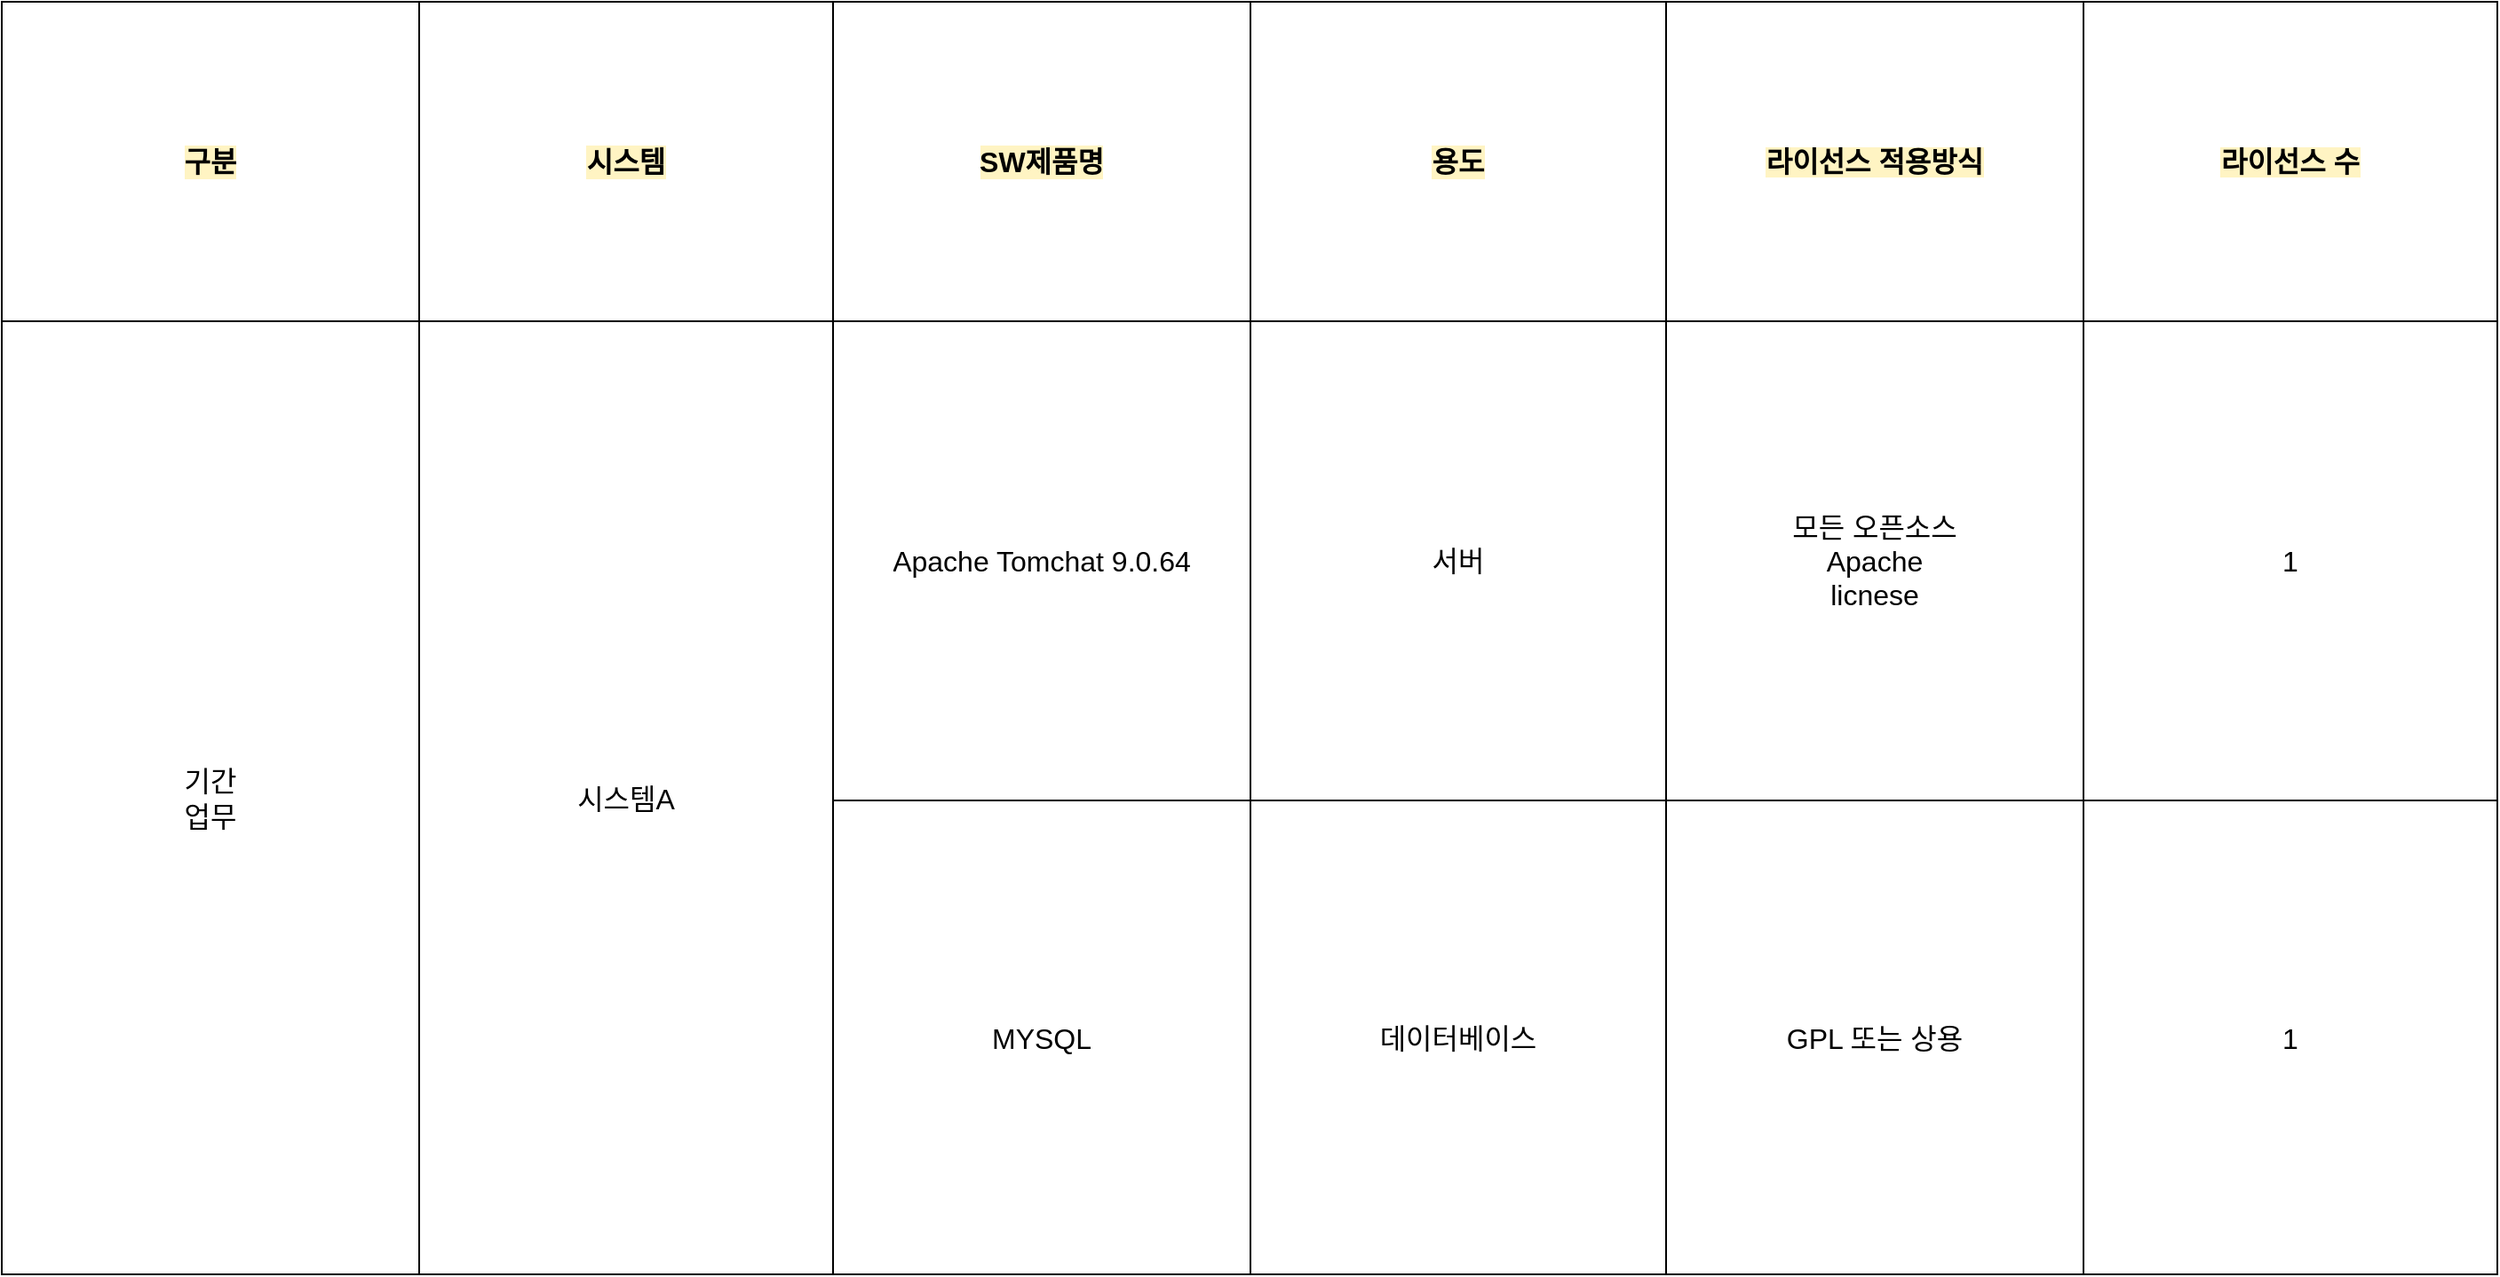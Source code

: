 <mxfile version="21.6.6" type="device" pages="11">
  <diagram id="DNLqmkaTeyRQGpRTqkvu" name="00현행 시스템 파악">
    <mxGraphModel dx="4802" dy="1683" grid="1" gridSize="10" guides="1" tooltips="1" connect="1" arrows="1" fold="1" page="1" pageScale="1" pageWidth="1654" pageHeight="1169" math="0" shadow="0">
      <root>
        <mxCell id="0" />
        <mxCell id="1" parent="0" />
        <mxCell id="a1Xe9h2x5kYAkrGM0tIi-30" value="" style="shape=table;startSize=0;container=1;collapsible=0;childLayout=tableLayout;" parent="1" vertex="1">
          <mxGeometry x="-520" y="170" width="1405" height="717" as="geometry" />
        </mxCell>
        <mxCell id="a1Xe9h2x5kYAkrGM0tIi-31" value="" style="shape=tableRow;horizontal=0;startSize=0;swimlaneHead=0;swimlaneBody=0;strokeColor=inherit;top=0;left=0;bottom=0;right=0;collapsible=0;dropTarget=0;fillColor=none;points=[[0,0.5],[1,0.5]];portConstraint=eastwest;fontSize=16;" parent="a1Xe9h2x5kYAkrGM0tIi-30" vertex="1">
          <mxGeometry width="1405" height="180" as="geometry" />
        </mxCell>
        <mxCell id="a1Xe9h2x5kYAkrGM0tIi-32" value="구분" style="shape=partialRectangle;html=1;whiteSpace=wrap;connectable=0;strokeColor=inherit;overflow=hidden;fillColor=none;top=0;left=0;bottom=0;right=0;pointerEvents=1;fontSize=16;fontStyle=1;labelBackgroundColor=#FFF4C3;" parent="a1Xe9h2x5kYAkrGM0tIi-31" vertex="1">
          <mxGeometry width="235" height="180" as="geometry">
            <mxRectangle width="235" height="180" as="alternateBounds" />
          </mxGeometry>
        </mxCell>
        <mxCell id="a1Xe9h2x5kYAkrGM0tIi-33" value="시스템" style="shape=partialRectangle;html=1;whiteSpace=wrap;connectable=0;strokeColor=inherit;overflow=hidden;fillColor=none;top=0;left=0;bottom=0;right=0;pointerEvents=1;fontSize=16;fontStyle=1;labelBackgroundColor=#FFF4C3;" parent="a1Xe9h2x5kYAkrGM0tIi-31" vertex="1">
          <mxGeometry x="235" width="233" height="180" as="geometry">
            <mxRectangle width="233" height="180" as="alternateBounds" />
          </mxGeometry>
        </mxCell>
        <mxCell id="a1Xe9h2x5kYAkrGM0tIi-34" value="SW제품명" style="shape=partialRectangle;html=1;whiteSpace=wrap;connectable=0;strokeColor=inherit;overflow=hidden;fillColor=none;top=0;left=0;bottom=0;right=0;pointerEvents=1;fontSize=16;fontStyle=1;labelBackgroundColor=#FFF4C3;" parent="a1Xe9h2x5kYAkrGM0tIi-31" vertex="1">
          <mxGeometry x="468" width="235" height="180" as="geometry">
            <mxRectangle width="235" height="180" as="alternateBounds" />
          </mxGeometry>
        </mxCell>
        <mxCell id="a1Xe9h2x5kYAkrGM0tIi-35" value="용도" style="shape=partialRectangle;html=1;whiteSpace=wrap;connectable=0;strokeColor=inherit;overflow=hidden;fillColor=none;top=0;left=0;bottom=0;right=0;pointerEvents=1;fontSize=16;fontStyle=1;labelBackgroundColor=#FFF4C3;" parent="a1Xe9h2x5kYAkrGM0tIi-31" vertex="1">
          <mxGeometry x="703" width="234" height="180" as="geometry">
            <mxRectangle width="234" height="180" as="alternateBounds" />
          </mxGeometry>
        </mxCell>
        <mxCell id="a1Xe9h2x5kYAkrGM0tIi-36" value="&lt;span style=&quot;background-color: rgb(255, 244, 195);&quot;&gt;라이선스 적용방식&lt;/span&gt;" style="shape=partialRectangle;html=1;whiteSpace=wrap;connectable=0;strokeColor=inherit;overflow=hidden;fillColor=none;top=0;left=0;bottom=0;right=0;pointerEvents=1;fontSize=16;fontStyle=1;labelBackgroundColor=default;" parent="a1Xe9h2x5kYAkrGM0tIi-31" vertex="1">
          <mxGeometry x="937" width="235" height="180" as="geometry">
            <mxRectangle width="235" height="180" as="alternateBounds" />
          </mxGeometry>
        </mxCell>
        <mxCell id="a1Xe9h2x5kYAkrGM0tIi-37" value="&lt;span style=&quot;background-color: rgb(255, 244, 195);&quot;&gt;라이선스 수&lt;/span&gt;" style="shape=partialRectangle;html=1;whiteSpace=wrap;connectable=0;strokeColor=inherit;overflow=hidden;fillColor=none;top=0;left=0;bottom=0;right=0;pointerEvents=1;fontSize=16;fontStyle=1;labelBackgroundColor=default;" parent="a1Xe9h2x5kYAkrGM0tIi-31" vertex="1">
          <mxGeometry x="1172" width="233" height="180" as="geometry">
            <mxRectangle width="233" height="180" as="alternateBounds" />
          </mxGeometry>
        </mxCell>
        <mxCell id="a1Xe9h2x5kYAkrGM0tIi-38" value="" style="shape=tableRow;horizontal=0;startSize=0;swimlaneHead=0;swimlaneBody=0;strokeColor=inherit;top=0;left=0;bottom=0;right=0;collapsible=0;dropTarget=0;fillColor=none;points=[[0,0.5],[1,0.5]];portConstraint=eastwest;" parent="a1Xe9h2x5kYAkrGM0tIi-30" vertex="1">
          <mxGeometry y="180" width="1405" height="270" as="geometry" />
        </mxCell>
        <mxCell id="a1Xe9h2x5kYAkrGM0tIi-39" value="기간&lt;br style=&quot;font-size: 16px;&quot;&gt;업무" style="shape=partialRectangle;html=1;whiteSpace=wrap;connectable=0;strokeColor=inherit;overflow=hidden;fillColor=none;top=0;left=0;bottom=0;right=0;pointerEvents=1;noLabel=0;rowspan=2;colspan=1;fontSize=16;" parent="a1Xe9h2x5kYAkrGM0tIi-38" vertex="1">
          <mxGeometry width="235" height="537" as="geometry">
            <mxRectangle width="235" height="270" as="alternateBounds" />
          </mxGeometry>
        </mxCell>
        <mxCell id="a1Xe9h2x5kYAkrGM0tIi-40" value="시스템A" style="shape=partialRectangle;html=1;whiteSpace=wrap;connectable=0;strokeColor=inherit;overflow=hidden;fillColor=none;top=0;left=0;bottom=0;right=0;pointerEvents=1;rowspan=2;colspan=1;fontSize=16;" parent="a1Xe9h2x5kYAkrGM0tIi-38" vertex="1">
          <mxGeometry x="235" width="233" height="537" as="geometry">
            <mxRectangle width="233" height="270" as="alternateBounds" />
          </mxGeometry>
        </mxCell>
        <mxCell id="a1Xe9h2x5kYAkrGM0tIi-41" value="Apache Tomchat 9.0.64" style="shape=partialRectangle;html=1;whiteSpace=wrap;connectable=0;strokeColor=inherit;overflow=hidden;fillColor=none;top=0;left=0;bottom=0;right=0;pointerEvents=1;fontSize=16;" parent="a1Xe9h2x5kYAkrGM0tIi-38" vertex="1">
          <mxGeometry x="468" width="235" height="270" as="geometry">
            <mxRectangle width="235" height="270" as="alternateBounds" />
          </mxGeometry>
        </mxCell>
        <mxCell id="a1Xe9h2x5kYAkrGM0tIi-42" value="서버" style="shape=partialRectangle;html=1;whiteSpace=wrap;connectable=0;strokeColor=inherit;overflow=hidden;fillColor=none;top=0;left=0;bottom=0;right=0;pointerEvents=1;fontSize=16;" parent="a1Xe9h2x5kYAkrGM0tIi-38" vertex="1">
          <mxGeometry x="703" width="234" height="270" as="geometry">
            <mxRectangle width="234" height="270" as="alternateBounds" />
          </mxGeometry>
        </mxCell>
        <mxCell id="a1Xe9h2x5kYAkrGM0tIi-43" value="모든 오픈소스&lt;br style=&quot;font-size: 16px;&quot;&gt;Apache&lt;br style=&quot;font-size: 16px;&quot;&gt;licnese&lt;br style=&quot;font-size: 16px;&quot;&gt;" style="shape=partialRectangle;html=1;whiteSpace=wrap;connectable=0;strokeColor=inherit;overflow=hidden;fillColor=none;top=0;left=0;bottom=0;right=0;pointerEvents=1;fontSize=16;" parent="a1Xe9h2x5kYAkrGM0tIi-38" vertex="1">
          <mxGeometry x="937" width="235" height="270" as="geometry">
            <mxRectangle width="235" height="270" as="alternateBounds" />
          </mxGeometry>
        </mxCell>
        <mxCell id="a1Xe9h2x5kYAkrGM0tIi-44" value="1" style="shape=partialRectangle;html=1;whiteSpace=wrap;connectable=0;strokeColor=inherit;overflow=hidden;fillColor=none;top=0;left=0;bottom=0;right=0;pointerEvents=1;fontSize=16;" parent="a1Xe9h2x5kYAkrGM0tIi-38" vertex="1">
          <mxGeometry x="1172" width="233" height="270" as="geometry">
            <mxRectangle width="233" height="270" as="alternateBounds" />
          </mxGeometry>
        </mxCell>
        <mxCell id="a1Xe9h2x5kYAkrGM0tIi-45" value="" style="shape=tableRow;horizontal=0;startSize=0;swimlaneHead=0;swimlaneBody=0;strokeColor=inherit;top=0;left=0;bottom=0;right=0;collapsible=0;dropTarget=0;fillColor=none;points=[[0,0.5],[1,0.5]];portConstraint=eastwest;swimlaneLine=1;shadow=0;" parent="a1Xe9h2x5kYAkrGM0tIi-30" vertex="1">
          <mxGeometry y="450" width="1405" height="267" as="geometry" />
        </mxCell>
        <mxCell id="a1Xe9h2x5kYAkrGM0tIi-46" value="" style="shape=partialRectangle;html=1;whiteSpace=wrap;connectable=0;strokeColor=inherit;overflow=hidden;fillColor=none;top=0;left=0;bottom=0;right=0;pointerEvents=1;" parent="a1Xe9h2x5kYAkrGM0tIi-45" vertex="1" visible="0">
          <mxGeometry width="235" height="267" as="geometry">
            <mxRectangle width="235" height="267" as="alternateBounds" />
          </mxGeometry>
        </mxCell>
        <mxCell id="a1Xe9h2x5kYAkrGM0tIi-47" value="" style="shape=partialRectangle;html=1;whiteSpace=wrap;connectable=0;strokeColor=inherit;overflow=hidden;fillColor=none;top=0;left=0;bottom=0;right=0;pointerEvents=1;" parent="a1Xe9h2x5kYAkrGM0tIi-45" vertex="1" visible="0">
          <mxGeometry x="235" width="233" height="267" as="geometry">
            <mxRectangle width="233" height="267" as="alternateBounds" />
          </mxGeometry>
        </mxCell>
        <mxCell id="a1Xe9h2x5kYAkrGM0tIi-48" value="MYSQL" style="shape=partialRectangle;html=1;whiteSpace=wrap;connectable=0;strokeColor=inherit;overflow=hidden;fillColor=none;top=0;left=0;bottom=0;right=0;pointerEvents=1;fontSize=16;" parent="a1Xe9h2x5kYAkrGM0tIi-45" vertex="1">
          <mxGeometry x="468" width="235" height="267" as="geometry">
            <mxRectangle width="235" height="267" as="alternateBounds" />
          </mxGeometry>
        </mxCell>
        <mxCell id="a1Xe9h2x5kYAkrGM0tIi-49" value="데이터베이스" style="shape=partialRectangle;html=1;whiteSpace=wrap;connectable=0;strokeColor=inherit;overflow=hidden;fillColor=none;top=0;left=0;bottom=0;right=0;pointerEvents=1;fontSize=16;" parent="a1Xe9h2x5kYAkrGM0tIi-45" vertex="1">
          <mxGeometry x="703" width="234" height="267" as="geometry">
            <mxRectangle width="234" height="267" as="alternateBounds" />
          </mxGeometry>
        </mxCell>
        <mxCell id="a1Xe9h2x5kYAkrGM0tIi-50" value="GPL 또는 상용" style="shape=partialRectangle;html=1;whiteSpace=wrap;connectable=0;strokeColor=inherit;overflow=hidden;fillColor=none;top=0;left=0;bottom=0;right=0;pointerEvents=1;fontSize=16;" parent="a1Xe9h2x5kYAkrGM0tIi-45" vertex="1">
          <mxGeometry x="937" width="235" height="267" as="geometry">
            <mxRectangle width="235" height="267" as="alternateBounds" />
          </mxGeometry>
        </mxCell>
        <mxCell id="a1Xe9h2x5kYAkrGM0tIi-51" value="1" style="shape=partialRectangle;html=1;whiteSpace=wrap;connectable=0;strokeColor=inherit;overflow=hidden;fillColor=none;top=0;left=0;bottom=0;right=0;pointerEvents=1;fontSize=16;" parent="a1Xe9h2x5kYAkrGM0tIi-45" vertex="1">
          <mxGeometry x="1172" width="233" height="267" as="geometry">
            <mxRectangle width="233" height="267" as="alternateBounds" />
          </mxGeometry>
        </mxCell>
      </root>
    </mxGraphModel>
  </diagram>
  <diagram id="Exhmos0V5MrwLxkNMj15" name="01요구사항정리">
    <mxGraphModel dx="2086" dy="673" grid="1" gridSize="10" guides="1" tooltips="1" connect="1" arrows="1" fold="1" page="1" pageScale="1" pageWidth="827" pageHeight="1169" math="0" shadow="0">
      <root>
        <mxCell id="0" />
        <mxCell id="1" parent="0" />
        <mxCell id="v6JsmnVBgVlpq3tXLxoi-1" value="" style="rounded=0;whiteSpace=wrap;html=1;" parent="1" vertex="1">
          <mxGeometry x="-416" y="810" width="780" height="420" as="geometry" />
        </mxCell>
        <mxCell id="v6JsmnVBgVlpq3tXLxoi-2" value="" style="rounded=0;whiteSpace=wrap;html=1;" parent="1" vertex="1">
          <mxGeometry x="284" y="180" width="170" height="90" as="geometry" />
        </mxCell>
        <mxCell id="v6JsmnVBgVlpq3tXLxoi-3" value="" style="rounded=0;whiteSpace=wrap;html=1;" parent="1" vertex="1">
          <mxGeometry x="-416" y="180" width="654" height="580" as="geometry" />
        </mxCell>
        <mxCell id="v6JsmnVBgVlpq3tXLxoi-4" value="배달어플" style="text;html=1;align=center;verticalAlign=middle;resizable=0;points=[];autosize=1;strokeColor=none;fillColor=none;" parent="1" vertex="1">
          <mxGeometry x="-391" y="80" width="70" height="30" as="geometry" />
        </mxCell>
        <mxCell id="v6JsmnVBgVlpq3tXLxoi-5" value="회원" style="text;html=1;align=center;verticalAlign=middle;resizable=0;points=[];autosize=1;strokeColor=none;fillColor=none;" parent="1" vertex="1">
          <mxGeometry x="-420" y="140" width="50" height="30" as="geometry" />
        </mxCell>
        <mxCell id="v6JsmnVBgVlpq3tXLxoi-6" value="비회원" style="text;html=1;align=center;verticalAlign=middle;resizable=0;points=[];autosize=1;strokeColor=none;fillColor=none;" parent="1" vertex="1">
          <mxGeometry x="284" y="150" width="60" height="30" as="geometry" />
        </mxCell>
        <mxCell id="v6JsmnVBgVlpq3tXLxoi-7" value="매장" style="text;html=1;align=center;verticalAlign=middle;resizable=0;points=[];autosize=1;strokeColor=none;fillColor=none;" parent="1" vertex="1">
          <mxGeometry x="-420" y="780" width="50" height="30" as="geometry" />
        </mxCell>
        <mxCell id="v6JsmnVBgVlpq3tXLxoi-8" value="식당을 검색 할 수 있다" style="text;html=1;align=center;verticalAlign=middle;resizable=0;points=[];autosize=1;strokeColor=none;fillColor=none;" parent="1" vertex="1">
          <mxGeometry x="-391" y="230" width="140" height="30" as="geometry" />
        </mxCell>
        <mxCell id="v6JsmnVBgVlpq3tXLxoi-9" value="주문서비스" style="text;html=1;align=center;verticalAlign=middle;resizable=0;points=[];autosize=1;strokeColor=none;fillColor=none;" parent="1" vertex="1">
          <mxGeometry x="-406" y="190" width="80" height="30" as="geometry" />
        </mxCell>
        <mxCell id="v6JsmnVBgVlpq3tXLxoi-10" value="주문서비스" style="text;html=1;align=center;verticalAlign=middle;resizable=0;points=[];autosize=1;strokeColor=none;fillColor=none;" parent="1" vertex="1">
          <mxGeometry x="309" y="190" width="80" height="30" as="geometry" />
        </mxCell>
        <mxCell id="v6JsmnVBgVlpq3tXLxoi-11" value="[인증 서비스]" style="text;html=1;align=center;verticalAlign=middle;resizable=0;points=[];autosize=1;strokeColor=none;fillColor=none;" parent="1" vertex="1">
          <mxGeometry x="-411" y="440" width="90" height="30" as="geometry" />
        </mxCell>
        <mxCell id="v6JsmnVBgVlpq3tXLxoi-12" value="회원가입 요청시 사용자 입력정보를 받아 저장한다" style="text;html=1;align=center;verticalAlign=middle;resizable=0;points=[];autosize=1;strokeColor=none;fillColor=none;" parent="1" vertex="1">
          <mxGeometry x="-411" y="474" width="290" height="30" as="geometry" />
        </mxCell>
        <mxCell id="v6JsmnVBgVlpq3tXLxoi-13" value="ID/PW 받아 확인후 로그인 처리를 할 수 있다" style="text;html=1;align=center;verticalAlign=middle;resizable=0;points=[];autosize=1;strokeColor=none;fillColor=none;" parent="1" vertex="1">
          <mxGeometry x="-411" y="504" width="260" height="30" as="geometry" />
        </mxCell>
        <mxCell id="v6JsmnVBgVlpq3tXLxoi-14" value="로그아웃시 유지되고있는 사용자 정보는 제거된다" style="text;html=1;align=center;verticalAlign=middle;resizable=0;points=[];autosize=1;strokeColor=none;fillColor=none;" parent="1" vertex="1">
          <mxGeometry x="-411" y="534" width="290" height="30" as="geometry" />
        </mxCell>
        <mxCell id="v6JsmnVBgVlpq3tXLxoi-15" value="로그인 이후에 회원정보 조회가 가능하다" style="text;html=1;align=center;verticalAlign=middle;resizable=0;points=[];autosize=1;strokeColor=none;fillColor=none;" parent="1" vertex="1">
          <mxGeometry x="-411" y="564" width="240" height="30" as="geometry" />
        </mxCell>
        <mxCell id="v6JsmnVBgVlpq3tXLxoi-16" value="회원탈퇴 요청시 본인 확인후 회원정보 삭제" style="text;html=1;align=center;verticalAlign=middle;resizable=0;points=[];autosize=1;strokeColor=none;fillColor=none;" parent="1" vertex="1">
          <mxGeometry x="-411" y="594" width="260" height="30" as="geometry" />
        </mxCell>
        <mxCell id="v6JsmnVBgVlpq3tXLxoi-17" value="[인증 서비스]" style="text;html=1;align=center;verticalAlign=middle;resizable=0;points=[];autosize=1;strokeColor=none;fillColor=none;" parent="1" vertex="1">
          <mxGeometry x="-415" y="1000" width="90" height="30" as="geometry" />
        </mxCell>
        <mxCell id="v6JsmnVBgVlpq3tXLxoi-18" value="입점 요청시 사용자 입력정보를 받아 저장한다" style="text;html=1;align=center;verticalAlign=middle;resizable=0;points=[];autosize=1;strokeColor=none;fillColor=none;" parent="1" vertex="1">
          <mxGeometry x="-405" y="1034" width="270" height="30" as="geometry" />
        </mxCell>
        <mxCell id="v6JsmnVBgVlpq3tXLxoi-19" value="ID/PW 받아 확인후 로그인 처리를 할 수 있다" style="text;html=1;align=center;verticalAlign=middle;resizable=0;points=[];autosize=1;strokeColor=none;fillColor=none;" parent="1" vertex="1">
          <mxGeometry x="-415" y="1064" width="260" height="30" as="geometry" />
        </mxCell>
        <mxCell id="v6JsmnVBgVlpq3tXLxoi-20" value="로그아웃시 유지되고있는 사용자 정보는 제거된다" style="text;html=1;align=center;verticalAlign=middle;resizable=0;points=[];autosize=1;strokeColor=none;fillColor=none;" parent="1" vertex="1">
          <mxGeometry x="-415" y="1094" width="290" height="30" as="geometry" />
        </mxCell>
        <mxCell id="v6JsmnVBgVlpq3tXLxoi-21" value="로그인 이후에 회원정보 조회가 가능하다" style="text;html=1;align=center;verticalAlign=middle;resizable=0;points=[];autosize=1;strokeColor=none;fillColor=none;" parent="1" vertex="1">
          <mxGeometry x="-415" y="1124" width="240" height="30" as="geometry" />
        </mxCell>
        <mxCell id="v6JsmnVBgVlpq3tXLxoi-22" value="회원탈퇴 요청시 본인 확인후 회원정보 삭제" style="text;html=1;align=center;verticalAlign=middle;resizable=0;points=[];autosize=1;strokeColor=none;fillColor=none;" parent="1" vertex="1">
          <mxGeometry x="-415" y="1154" width="260" height="30" as="geometry" />
        </mxCell>
        <mxCell id="v6JsmnVBgVlpq3tXLxoi-23" value="쿠폰서비스" style="text;html=1;align=center;verticalAlign=middle;resizable=0;points=[];autosize=1;strokeColor=none;fillColor=none;" parent="1" vertex="1">
          <mxGeometry x="-44.5" y="190" width="80" height="30" as="geometry" />
        </mxCell>
        <mxCell id="v6JsmnVBgVlpq3tXLxoi-24" value="[매장 서비스]" style="text;html=1;align=center;verticalAlign=middle;resizable=0;points=[];autosize=1;strokeColor=none;fillColor=none;" parent="1" vertex="1">
          <mxGeometry x="-415" y="820" width="90" height="30" as="geometry" />
        </mxCell>
        <mxCell id="v6JsmnVBgVlpq3tXLxoi-25" value="메뉴를 등록할 수 있다" style="text;html=1;align=center;verticalAlign=middle;resizable=0;points=[];autosize=1;strokeColor=none;fillColor=none;" parent="1" vertex="1">
          <mxGeometry x="-409" y="860" width="140" height="30" as="geometry" />
        </mxCell>
        <mxCell id="v6JsmnVBgVlpq3tXLxoi-26" value="메뉴와 가격정보를 수정 할 수 있다" style="text;html=1;align=center;verticalAlign=middle;resizable=0;points=[];autosize=1;strokeColor=none;fillColor=none;" parent="1" vertex="1">
          <mxGeometry x="-410" y="890" width="210" height="30" as="geometry" />
        </mxCell>
        <mxCell id="v6JsmnVBgVlpq3tXLxoi-27" value="메뉴와 가격정보를 삭제 할 수 있다" style="text;html=1;align=center;verticalAlign=middle;resizable=0;points=[];autosize=1;strokeColor=none;fillColor=none;" parent="1" vertex="1">
          <mxGeometry x="-410" y="920" width="210" height="30" as="geometry" />
        </mxCell>
        <mxCell id="v6JsmnVBgVlpq3tXLxoi-28" value="[주문 서비스]" style="text;html=1;align=center;verticalAlign=middle;resizable=0;points=[];autosize=1;strokeColor=none;fillColor=none;" parent="1" vertex="1">
          <mxGeometry x="-53" y="820" width="90" height="30" as="geometry" />
        </mxCell>
        <mxCell id="v6JsmnVBgVlpq3tXLxoi-29" value="전체 이벤트 쿠폰을 받을 수 있다" style="text;html=1;align=center;verticalAlign=middle;resizable=0;points=[];autosize=1;strokeColor=none;fillColor=none;" parent="1" vertex="1">
          <mxGeometry x="-39.5" y="322" width="200" height="30" as="geometry" />
        </mxCell>
        <mxCell id="v6JsmnVBgVlpq3tXLxoi-30" value="회원에 대한 주문 처리를 할 수 있다" style="text;html=1;align=center;verticalAlign=middle;resizable=0;points=[];autosize=1;strokeColor=none;fillColor=none;" parent="1" vertex="1">
          <mxGeometry x="-41" y="850" width="210" height="30" as="geometry" />
        </mxCell>
        <mxCell id="v6JsmnVBgVlpq3tXLxoi-31" value="나의 주문내역을 확인할 수 있다" style="text;html=1;align=center;verticalAlign=middle;resizable=0;points=[];autosize=1;strokeColor=none;fillColor=none;" parent="1" vertex="1">
          <mxGeometry x="-39.5" y="230" width="190" height="30" as="geometry" />
        </mxCell>
        <mxCell id="v6JsmnVBgVlpq3tXLxoi-32" value="주문목록을 조회할 수 있다" style="text;html=1;align=center;verticalAlign=middle;resizable=0;points=[];autosize=1;strokeColor=none;fillColor=none;" parent="1" vertex="1">
          <mxGeometry x="-41" y="880" width="170" height="30" as="geometry" />
        </mxCell>
        <mxCell id="v6JsmnVBgVlpq3tXLxoi-33" value="회원의 주문을 취소할 수 있다" style="text;html=1;align=center;verticalAlign=middle;resizable=0;points=[];autosize=1;strokeColor=none;fillColor=none;" parent="1" vertex="1">
          <mxGeometry x="-37.5" y="910" width="180" height="30" as="geometry" />
        </mxCell>
        <mxCell id="v6JsmnVBgVlpq3tXLxoi-34" value="리뷰를 작성 할 수 있다" style="text;html=1;align=center;verticalAlign=middle;resizable=0;points=[];autosize=1;strokeColor=none;fillColor=none;" parent="1" vertex="1">
          <mxGeometry x="-37.5" y="260" width="140" height="30" as="geometry" />
        </mxCell>
        <mxCell id="v6JsmnVBgVlpq3tXLxoi-35" value="매장의 쿠폰을 받을 수 있다" style="text;html=1;align=center;verticalAlign=middle;resizable=0;points=[];autosize=1;strokeColor=none;fillColor=none;" parent="1" vertex="1">
          <mxGeometry x="-39.5" y="290" width="170" height="30" as="geometry" />
        </mxCell>
        <mxCell id="v6JsmnVBgVlpq3tXLxoi-36" value="장바구니 목록을 볼 수 있다" style="text;html=1;align=center;verticalAlign=middle;resizable=0;points=[];autosize=1;strokeColor=none;fillColor=none;" parent="1" vertex="1">
          <mxGeometry x="-381" y="292" width="170" height="30" as="geometry" />
        </mxCell>
        <mxCell id="v6JsmnVBgVlpq3tXLxoi-37" value="음식을 장바구니에 담은 후 주문 할 수 있다" style="text;html=1;align=center;verticalAlign=middle;resizable=0;points=[];autosize=1;strokeColor=none;fillColor=none;" parent="1" vertex="1">
          <mxGeometry x="-391" y="260" width="250" height="30" as="geometry" />
        </mxCell>
        <mxCell id="v6JsmnVBgVlpq3tXLxoi-38" value="식당을 검색할 수 있다" style="text;html=1;align=center;verticalAlign=middle;resizable=0;points=[];autosize=1;strokeColor=none;fillColor=none;" parent="1" vertex="1">
          <mxGeometry x="314" y="230" width="140" height="30" as="geometry" />
        </mxCell>
        <mxCell id="v6JsmnVBgVlpq3tXLxoi-39" value="본인 확인을 위한 이메일인증을 할 수 있다" style="text;html=1;align=center;verticalAlign=middle;resizable=0;points=[];autosize=1;strokeColor=none;fillColor=none;" parent="1" vertex="1">
          <mxGeometry x="-410" y="624" width="250" height="30" as="geometry" />
        </mxCell>
        <mxCell id="v6JsmnVBgVlpq3tXLxoi-40" value="본인 확인을 위한 휴대폰인증을 할 수 있다" style="text;html=1;align=center;verticalAlign=middle;resizable=0;points=[];autosize=1;strokeColor=none;fillColor=none;" parent="1" vertex="1">
          <mxGeometry x="-411" y="654" width="250" height="30" as="geometry" />
        </mxCell>
        <mxCell id="v6JsmnVBgVlpq3tXLxoi-41" value="새로운 주소지를 추가 할 수 있다" style="text;html=1;align=center;verticalAlign=middle;resizable=0;points=[];autosize=1;strokeColor=none;fillColor=none;" parent="1" vertex="1">
          <mxGeometry x="-380" y="684" width="200" height="30" as="geometry" />
        </mxCell>
        <mxCell id="v6JsmnVBgVlpq3tXLxoi-42" value="장바구니 목록을 수정할 수 있다" style="text;html=1;align=center;verticalAlign=middle;resizable=0;points=[];autosize=1;strokeColor=none;fillColor=none;" parent="1" vertex="1">
          <mxGeometry x="-391" y="322" width="190" height="30" as="geometry" />
        </mxCell>
        <mxCell id="v6JsmnVBgVlpq3tXLxoi-43" value="장바구니 목록을 삭제할 수 있다" style="text;html=1;align=center;verticalAlign=middle;resizable=0;points=[];autosize=1;strokeColor=none;fillColor=none;" parent="1" vertex="1">
          <mxGeometry x="-391" y="352" width="190" height="30" as="geometry" />
        </mxCell>
      </root>
    </mxGraphModel>
  </diagram>
  <diagram id="6fUQH7VUnPiR7PBK6Aeu" name="03 [예제] 요구사항 속 CRUD찾기">
    <mxGraphModel dx="2459" dy="673" grid="1" gridSize="10" guides="1" tooltips="1" connect="1" arrows="1" fold="1" page="0" pageScale="1" pageWidth="827" pageHeight="1169" math="0" shadow="0">
      <root>
        <mxCell id="0" />
        <mxCell id="1" parent="0" />
        <mxCell id="ifktzebI3L6FYhWPMpfX-1" value="1 요구사항 속 CRUD 찾기" style="text;html=1;align=center;verticalAlign=middle;resizable=0;points=[];autosize=1;strokeColor=none;fillColor=none;" parent="1" vertex="1">
          <mxGeometry x="-784" y="10" width="160" height="30" as="geometry" />
        </mxCell>
        <mxCell id="ifktzebI3L6FYhWPMpfX-2" value="2 CRUD 정리하여 테이블로 만들기" style="text;html=1;align=center;verticalAlign=middle;resizable=0;points=[];autosize=1;strokeColor=none;fillColor=none;" parent="1" vertex="1">
          <mxGeometry x="-784" y="50" width="210" height="30" as="geometry" />
        </mxCell>
        <mxCell id="c6nnZ_c_sUCS0PlFnIap-4" value="" style="endArrow=none;html=1;rounded=0;" parent="1" edge="1">
          <mxGeometry width="50" height="50" relative="1" as="geometry">
            <mxPoint x="-810" y="990" as="sourcePoint" />
            <mxPoint x="810" y="990" as="targetPoint" />
          </mxGeometry>
        </mxCell>
        <mxCell id="pzsNk9OH8_qUSezn_n6o-1" value="" style="rounded=0;whiteSpace=wrap;html=1;" parent="1" vertex="1">
          <mxGeometry x="240" y="740" width="400" height="160" as="geometry" />
        </mxCell>
        <mxCell id="pzsNk9OH8_qUSezn_n6o-2" value="" style="rounded=0;whiteSpace=wrap;html=1;" parent="1" vertex="1">
          <mxGeometry x="-239" y="740" width="319" height="190" as="geometry" />
        </mxCell>
        <mxCell id="pzsNk9OH8_qUSezn_n6o-3" value="" style="rounded=0;whiteSpace=wrap;html=1;" parent="1" vertex="1">
          <mxGeometry x="240" y="202" width="325" height="258" as="geometry" />
        </mxCell>
        <mxCell id="pzsNk9OH8_qUSezn_n6o-4" value="" style="rounded=0;whiteSpace=wrap;html=1;" parent="1" vertex="1">
          <mxGeometry x="-225" y="200" width="325" height="250" as="geometry" />
        </mxCell>
        <mxCell id="pzsNk9OH8_qUSezn_n6o-5" value="" style="rounded=0;whiteSpace=wrap;html=1;" parent="1" vertex="1">
          <mxGeometry x="-601" y="204" width="281" height="166" as="geometry" />
        </mxCell>
        <mxCell id="pzsNk9OH8_qUSezn_n6o-6" value="현재 주문 가능한 매장을 검색할 수 있다(R)" style="text;html=1;align=center;verticalAlign=middle;resizable=0;points=[];autosize=1;strokeColor=none;fillColor=none;" parent="1" vertex="1">
          <mxGeometry x="-601" y="210" width="250" height="30" as="geometry" />
        </mxCell>
        <mxCell id="pzsNk9OH8_qUSezn_n6o-7" value="쿠폰내역을 볼 수 있다 - R" style="text;html=1;align=center;verticalAlign=middle;resizable=0;points=[];autosize=1;strokeColor=none;fillColor=none;" parent="1" vertex="1">
          <mxGeometry x="263" y="354" width="160" height="30" as="geometry" />
        </mxCell>
        <mxCell id="pzsNk9OH8_qUSezn_n6o-8" value="[검색 서비스]" style="text;html=1;align=center;verticalAlign=middle;resizable=0;points=[];autosize=1;strokeColor=none;fillColor=none;" parent="1" vertex="1">
          <mxGeometry x="-601" y="170" width="90" height="30" as="geometry" />
        </mxCell>
        <mxCell id="pzsNk9OH8_qUSezn_n6o-9" value="[인증 서비스]" style="text;html=1;align=center;verticalAlign=middle;resizable=0;points=[];autosize=1;strokeColor=none;fillColor=none;" parent="1" vertex="1">
          <mxGeometry x="-230" y="170" width="90" height="30" as="geometry" />
        </mxCell>
        <mxCell id="pzsNk9OH8_qUSezn_n6o-10" value="회원가입 요청시 사용자 입력정보를 받아 저장한다 - C" style="text;html=1;align=center;verticalAlign=middle;resizable=0;points=[];autosize=1;strokeColor=none;fillColor=none;" parent="1" vertex="1">
          <mxGeometry x="-225" y="210" width="310" height="30" as="geometry" />
        </mxCell>
        <mxCell id="pzsNk9OH8_qUSezn_n6o-11" value="ID/PW 받아 확인후 로그인 처리를 할 수 있다" style="text;html=1;align=center;verticalAlign=middle;resizable=0;points=[];autosize=1;strokeColor=none;fillColor=none;" parent="1" vertex="1">
          <mxGeometry x="-226" y="234" width="260" height="30" as="geometry" />
        </mxCell>
        <mxCell id="pzsNk9OH8_qUSezn_n6o-12" value="로그아웃시 유지되고있는 사용자 정보는 제거된다" style="text;html=1;align=center;verticalAlign=middle;resizable=0;points=[];autosize=1;strokeColor=none;fillColor=none;" parent="1" vertex="1">
          <mxGeometry x="-226" y="264" width="290" height="30" as="geometry" />
        </mxCell>
        <mxCell id="pzsNk9OH8_qUSezn_n6o-13" value="로그인 이후에 회원정보 조회가 가능하다 - R" style="text;html=1;align=center;verticalAlign=middle;resizable=0;points=[];autosize=1;strokeColor=none;fillColor=none;" parent="1" vertex="1">
          <mxGeometry x="-222" y="294" width="260" height="30" as="geometry" />
        </mxCell>
        <mxCell id="pzsNk9OH8_qUSezn_n6o-14" value="회원탈퇴 요청시 본인 확인후 회원정보 삭제 -&amp;nbsp; D" style="text;html=1;align=center;verticalAlign=middle;resizable=0;points=[];autosize=1;strokeColor=none;fillColor=none;" parent="1" vertex="1">
          <mxGeometry x="-220" y="324" width="280" height="30" as="geometry" />
        </mxCell>
        <mxCell id="pzsNk9OH8_qUSezn_n6o-15" value="[주문 서비스]" style="text;html=1;align=center;verticalAlign=middle;resizable=0;points=[];autosize=1;strokeColor=none;fillColor=none;" parent="1" vertex="1">
          <mxGeometry x="240" y="172" width="90" height="30" as="geometry" />
        </mxCell>
        <mxCell id="pzsNk9OH8_qUSezn_n6o-16" value="장바구니에서 메뉴를 삭제할 수 있다 - D" style="text;html=1;align=center;verticalAlign=middle;resizable=0;points=[];autosize=1;strokeColor=none;fillColor=none;" parent="1" vertex="1">
          <mxGeometry x="254.63" y="290" width="240" height="30" as="geometry" />
        </mxCell>
        <mxCell id="pzsNk9OH8_qUSezn_n6o-17" value="나의 장바구니를 확인할 수 있다 - R" style="text;html=1;align=center;verticalAlign=middle;resizable=0;points=[];autosize=1;strokeColor=none;fillColor=none;" parent="1" vertex="1">
          <mxGeometry x="257" y="210" width="210" height="30" as="geometry" />
        </mxCell>
        <mxCell id="pzsNk9OH8_qUSezn_n6o-18" value="남은 배달시간을 확인 할 수 있다 - R" style="text;html=1;align=center;verticalAlign=middle;resizable=0;points=[];autosize=1;strokeColor=none;fillColor=none;" parent="1" vertex="1">
          <mxGeometry x="255" y="324" width="220" height="30" as="geometry" />
        </mxCell>
        <mxCell id="pzsNk9OH8_qUSezn_n6o-19" value="장바구니에 메뉴를 넣을 수 있다 - C" style="text;html=1;align=center;verticalAlign=middle;resizable=0;points=[];autosize=1;strokeColor=none;fillColor=none;" parent="1" vertex="1">
          <mxGeometry x="262" y="250" width="210" height="30" as="geometry" />
        </mxCell>
        <mxCell id="pzsNk9OH8_qUSezn_n6o-20" value="&amp;nbsp;포장가능한 매장을 검색 할 수 있다(R)" style="text;html=1;align=center;verticalAlign=middle;resizable=0;points=[];autosize=1;strokeColor=none;fillColor=none;" parent="1" vertex="1">
          <mxGeometry x="-601" y="272" width="230" height="30" as="geometry" />
        </mxCell>
        <mxCell id="pzsNk9OH8_qUSezn_n6o-21" value="카테고리별로&amp;nbsp; 매장을 검색할 수 있다(R)" style="text;html=1;align=center;verticalAlign=middle;resizable=0;points=[];autosize=1;strokeColor=none;fillColor=none;" parent="1" vertex="1">
          <mxGeometry x="-601" y="240" width="240" height="30" as="geometry" />
        </mxCell>
        <mxCell id="pzsNk9OH8_qUSezn_n6o-22" value="본인 확인을 위한 이메일인증을 할 수 있다(API)" style="text;html=1;align=center;verticalAlign=middle;resizable=0;points=[];autosize=1;strokeColor=none;fillColor=none;" parent="1" vertex="1">
          <mxGeometry x="-216" y="354" width="270" height="30" as="geometry" />
        </mxCell>
        <mxCell id="pzsNk9OH8_qUSezn_n6o-23" value="본인 확인을 위한 휴대폰인증을 할 수 있다(API)" style="text;html=1;align=center;verticalAlign=middle;resizable=0;points=[];autosize=1;strokeColor=none;fillColor=none;" parent="1" vertex="1">
          <mxGeometry x="-216" y="384" width="270" height="30" as="geometry" />
        </mxCell>
        <mxCell id="pzsNk9OH8_qUSezn_n6o-24" value="회원" style="text;html=1;align=center;verticalAlign=middle;resizable=0;points=[];autosize=1;strokeColor=none;fillColor=none;" parent="1" vertex="1">
          <mxGeometry x="-750" y="202" width="50" height="30" as="geometry" />
        </mxCell>
        <mxCell id="pzsNk9OH8_qUSezn_n6o-25" value="비회원" style="text;html=1;align=center;verticalAlign=middle;resizable=0;points=[];autosize=1;strokeColor=none;fillColor=none;" parent="1" vertex="1">
          <mxGeometry x="-760" y="495" width="60" height="30" as="geometry" />
        </mxCell>
        <mxCell id="pzsNk9OH8_qUSezn_n6o-26" value="" style="rounded=0;whiteSpace=wrap;html=1;" parent="1" vertex="1">
          <mxGeometry x="-601" y="740" width="286" height="170" as="geometry" />
        </mxCell>
        <mxCell id="pzsNk9OH8_qUSezn_n6o-27" value="매장" style="text;html=1;align=center;verticalAlign=middle;resizable=0;points=[];autosize=1;strokeColor=none;fillColor=none;" parent="1" vertex="1">
          <mxGeometry x="-740" y="740" width="50" height="30" as="geometry" />
        </mxCell>
        <mxCell id="pzsNk9OH8_qUSezn_n6o-28" value="[인증 서비스]" style="text;html=1;align=center;verticalAlign=middle;resizable=0;points=[];autosize=1;strokeColor=none;fillColor=none;" parent="1" vertex="1">
          <mxGeometry x="-225" y="740" width="90" height="30" as="geometry" />
        </mxCell>
        <mxCell id="pzsNk9OH8_qUSezn_n6o-29" value="[식당 서비스]" style="text;html=1;align=center;verticalAlign=middle;resizable=0;points=[];autosize=1;strokeColor=none;fillColor=none;" parent="1" vertex="1">
          <mxGeometry x="-600" y="750" width="90" height="30" as="geometry" />
        </mxCell>
        <mxCell id="pzsNk9OH8_qUSezn_n6o-30" value="메뉴를 등록할 수 있다 - C" style="text;html=1;align=center;verticalAlign=middle;resizable=0;points=[];autosize=1;strokeColor=none;fillColor=none;" parent="1" vertex="1">
          <mxGeometry x="-594.5" y="780" width="160" height="30" as="geometry" />
        </mxCell>
        <mxCell id="pzsNk9OH8_qUSezn_n6o-31" value="메뉴의 정보를 수정할 수 있다- U" style="text;html=1;align=center;verticalAlign=middle;resizable=0;points=[];autosize=1;strokeColor=none;fillColor=none;" parent="1" vertex="1">
          <mxGeometry x="-603" y="810" width="200" height="30" as="geometry" />
        </mxCell>
        <mxCell id="pzsNk9OH8_qUSezn_n6o-32" value="메뉴를 삭제 할 수 있다 -D" style="text;html=1;align=center;verticalAlign=middle;resizable=0;points=[];autosize=1;strokeColor=none;fillColor=none;" parent="1" vertex="1">
          <mxGeometry x="-601" y="840" width="160" height="30" as="geometry" />
        </mxCell>
        <mxCell id="pzsNk9OH8_qUSezn_n6o-33" value="[주문 서비스]" style="text;html=1;align=center;verticalAlign=middle;resizable=0;points=[];autosize=1;strokeColor=none;fillColor=none;" parent="1" vertex="1">
          <mxGeometry x="245" y="740" width="90" height="30" as="geometry" />
        </mxCell>
        <mxCell id="pzsNk9OH8_qUSezn_n6o-34" value="장바구니에서&amp;nbsp;옵션변경을 할 수 있다 - U" style="text;html=1;align=center;verticalAlign=middle;resizable=0;points=[];autosize=1;strokeColor=none;fillColor=none;" parent="1" vertex="1">
          <mxGeometry x="260" y="384" width="240" height="30" as="geometry" />
        </mxCell>
        <mxCell id="pzsNk9OH8_qUSezn_n6o-35" value="주문 금액을 확인 할 수 있다. - R" style="text;html=1;align=center;verticalAlign=middle;resizable=0;points=[];autosize=1;strokeColor=none;fillColor=none;" parent="1" vertex="1">
          <mxGeometry x="288" y="414" width="190" height="30" as="geometry" />
        </mxCell>
        <mxCell id="pzsNk9OH8_qUSezn_n6o-36" value="" style="rounded=0;whiteSpace=wrap;html=1;" parent="1" vertex="1">
          <mxGeometry x="-595" y="519" width="281" height="166" as="geometry" />
        </mxCell>
        <mxCell id="pzsNk9OH8_qUSezn_n6o-37" value="현재 주문 가능한 매장을 검색할 수 있다(R)" style="text;html=1;align=center;verticalAlign=middle;resizable=0;points=[];autosize=1;strokeColor=none;fillColor=none;" parent="1" vertex="1">
          <mxGeometry x="-595" y="525" width="250" height="30" as="geometry" />
        </mxCell>
        <mxCell id="pzsNk9OH8_qUSezn_n6o-38" value="[검색 서비스]" style="text;html=1;align=center;verticalAlign=middle;resizable=0;points=[];autosize=1;strokeColor=none;fillColor=none;" parent="1" vertex="1">
          <mxGeometry x="-595" y="485" width="90" height="30" as="geometry" />
        </mxCell>
        <mxCell id="pzsNk9OH8_qUSezn_n6o-39" value="포장가능한 매장을 검색 할 수 있다(R)" style="text;html=1;align=center;verticalAlign=middle;resizable=0;points=[];autosize=1;strokeColor=none;fillColor=none;" parent="1" vertex="1">
          <mxGeometry x="-591" y="587" width="220" height="30" as="geometry" />
        </mxCell>
        <mxCell id="pzsNk9OH8_qUSezn_n6o-40" value="카테고리별로&amp;nbsp; 매장을 검색할 수 있다(R)" style="text;html=1;align=center;verticalAlign=middle;resizable=0;points=[];autosize=1;strokeColor=none;fillColor=none;" parent="1" vertex="1">
          <mxGeometry x="-595" y="555" width="240" height="30" as="geometry" />
        </mxCell>
        <mxCell id="pzsNk9OH8_qUSezn_n6o-41" value="전체 매장을 검색 할 수 있다(R)" style="text;html=1;align=center;verticalAlign=middle;resizable=0;points=[];autosize=1;strokeColor=none;fillColor=none;" parent="1" vertex="1">
          <mxGeometry x="-600" y="302" width="190" height="30" as="geometry" />
        </mxCell>
        <mxCell id="pzsNk9OH8_qUSezn_n6o-42" value="전체 매장을 검색 할 수 있다(R)" style="text;html=1;align=center;verticalAlign=middle;resizable=0;points=[];autosize=1;strokeColor=none;fillColor=none;" parent="1" vertex="1">
          <mxGeometry x="-591" y="617" width="190" height="30" as="geometry" />
        </mxCell>
        <mxCell id="pzsNk9OH8_qUSezn_n6o-43" value="입점 요청시 사용자 입력정보를 받아 저장한다" style="text;html=1;align=center;verticalAlign=middle;resizable=0;points=[];autosize=1;strokeColor=none;fillColor=none;" parent="1" vertex="1">
          <mxGeometry x="-227" y="770" width="270" height="30" as="geometry" />
        </mxCell>
        <mxCell id="pzsNk9OH8_qUSezn_n6o-44" value="ID/PW 받아 확인후 로그인 처리를 할 수 있다" style="text;html=1;align=center;verticalAlign=middle;resizable=0;points=[];autosize=1;strokeColor=none;fillColor=none;" parent="1" vertex="1">
          <mxGeometry x="-224.5" y="800" width="260" height="30" as="geometry" />
        </mxCell>
        <mxCell id="pzsNk9OH8_qUSezn_n6o-45" value="로그아웃시 유지되고있는 사용자 정보는 제거된다" style="text;html=1;align=center;verticalAlign=middle;resizable=0;points=[];autosize=1;strokeColor=none;fillColor=none;" parent="1" vertex="1">
          <mxGeometry x="-224.5" y="830" width="290" height="30" as="geometry" />
        </mxCell>
        <mxCell id="pzsNk9OH8_qUSezn_n6o-46" value="로그인 이후에 회원정보 조회가 가능하다" style="text;html=1;align=center;verticalAlign=middle;resizable=0;points=[];autosize=1;strokeColor=none;fillColor=none;" parent="1" vertex="1">
          <mxGeometry x="-224.5" y="860" width="240" height="30" as="geometry" />
        </mxCell>
        <mxCell id="pzsNk9OH8_qUSezn_n6o-47" value="회원탈퇴 요청시 본인 확인후 회원정보 삭제" style="text;html=1;align=center;verticalAlign=middle;resizable=0;points=[];autosize=1;strokeColor=none;fillColor=none;" parent="1" vertex="1">
          <mxGeometry x="-224.5" y="890" width="260" height="30" as="geometry" />
        </mxCell>
        <mxCell id="pzsNk9OH8_qUSezn_n6o-48" value="매출을 확인 할 수 있다 -R" style="text;html=1;align=center;verticalAlign=middle;resizable=0;points=[];autosize=1;strokeColor=none;fillColor=none;" parent="1" vertex="1">
          <mxGeometry x="-597" y="870" width="160" height="30" as="geometry" />
        </mxCell>
        <mxCell id="pzsNk9OH8_qUSezn_n6o-49" value="회원에 대한 주문 처리를 할 수 있다 - C" style="text;html=1;align=center;verticalAlign=middle;resizable=0;points=[];autosize=1;strokeColor=none;fillColor=none;" parent="1" vertex="1">
          <mxGeometry x="235" y="775" width="230" height="30" as="geometry" />
        </mxCell>
        <mxCell id="pzsNk9OH8_qUSezn_n6o-50" value="주문목록을 조회할 수 있다 - R" style="text;html=1;align=center;verticalAlign=middle;resizable=0;points=[];autosize=1;strokeColor=none;fillColor=none;" parent="1" vertex="1">
          <mxGeometry x="240" y="805" width="180" height="30" as="geometry" />
        </mxCell>
        <mxCell id="pzsNk9OH8_qUSezn_n6o-51" value="회원의 주문을 취소할 수 있다 -D" style="text;html=1;align=center;verticalAlign=middle;resizable=0;points=[];autosize=1;strokeColor=none;fillColor=none;" parent="1" vertex="1">
          <mxGeometry x="238.5" y="835" width="200" height="30" as="geometry" />
        </mxCell>
        <mxCell id="8w69PohvICjuPlziYqaa-1" value="" style="rounded=0;whiteSpace=wrap;html=1;" parent="1" vertex="1">
          <mxGeometry x="463" y="1020" width="337" height="430" as="geometry" />
        </mxCell>
        <mxCell id="8w69PohvICjuPlziYqaa-2" value="" style="rounded=0;whiteSpace=wrap;html=1;" parent="1" vertex="1">
          <mxGeometry x="480" y="1075" width="250" height="225" as="geometry" />
        </mxCell>
        <mxCell id="8w69PohvICjuPlziYqaa-3" value="" style="rounded=0;whiteSpace=wrap;html=1;" parent="1" vertex="1">
          <mxGeometry x="169.25" y="1020" width="270.75" height="430" as="geometry" />
        </mxCell>
        <mxCell id="8w69PohvICjuPlziYqaa-4" value="" style="rounded=0;whiteSpace=wrap;html=1;" parent="1" vertex="1">
          <mxGeometry x="180" y="1075" width="250" height="225" as="geometry" />
        </mxCell>
        <mxCell id="8w69PohvICjuPlziYqaa-5" value="" style="rounded=0;whiteSpace=wrap;html=1;" parent="1" vertex="1">
          <mxGeometry x="-191.5" y="1020" width="321.5" height="240" as="geometry" />
        </mxCell>
        <mxCell id="8w69PohvICjuPlziYqaa-6" value="" style="rounded=0;whiteSpace=wrap;html=1;" parent="1" vertex="1">
          <mxGeometry x="-180" y="1085" width="276" height="155" as="geometry" />
        </mxCell>
        <mxCell id="8w69PohvICjuPlziYqaa-7" value="" style="rounded=0;whiteSpace=wrap;html=1;" parent="1" vertex="1">
          <mxGeometry x="-553" y="1020" width="293" height="240" as="geometry" />
        </mxCell>
        <mxCell id="8w69PohvICjuPlziYqaa-8" value="" style="rounded=0;whiteSpace=wrap;html=1;" parent="1" vertex="1">
          <mxGeometry x="-546" y="1085" width="276" height="155" as="geometry" />
        </mxCell>
        <mxCell id="8w69PohvICjuPlziYqaa-9" value="주문 CRUD" style="text;html=1;align=center;verticalAlign=middle;resizable=0;points=[];autosize=1;strokeColor=none;fillColor=none;" parent="1" vertex="1">
          <mxGeometry x="-556" y="1025" width="90" height="30" as="geometry" />
        </mxCell>
        <mxCell id="8w69PohvICjuPlziYqaa-10" value="인증 CRUD" style="text;html=1;align=center;verticalAlign=middle;resizable=0;points=[];autosize=1;strokeColor=none;fillColor=none;" parent="1" vertex="1">
          <mxGeometry x="-200" y="1025" width="90" height="30" as="geometry" />
        </mxCell>
        <mxCell id="8w69PohvICjuPlziYqaa-11" value="주문 CRUD" style="text;html=1;align=center;verticalAlign=middle;resizable=0;points=[];autosize=1;strokeColor=none;fillColor=none;" parent="1" vertex="1">
          <mxGeometry x="180" y="1035" width="90" height="30" as="geometry" />
        </mxCell>
        <mxCell id="8w69PohvICjuPlziYqaa-12" value="주문 Table" style="text;html=1;align=center;verticalAlign=middle;resizable=0;points=[];autosize=1;strokeColor=none;fillColor=none;" parent="1" vertex="1">
          <mxGeometry x="-547" y="1085" width="80" height="30" as="geometry" />
        </mxCell>
        <mxCell id="8w69PohvICjuPlziYqaa-13" value="회원 Table" style="text;html=1;align=center;verticalAlign=middle;resizable=0;points=[];autosize=1;strokeColor=none;fillColor=none;" parent="1" vertex="1">
          <mxGeometry x="-186" y="1085" width="80" height="30" as="geometry" />
        </mxCell>
        <mxCell id="8w69PohvICjuPlziYqaa-14" value="주문Table" style="text;html=1;align=center;verticalAlign=middle;resizable=0;points=[];autosize=1;strokeColor=none;fillColor=none;" parent="1" vertex="1">
          <mxGeometry x="180" y="1080" width="80" height="30" as="geometry" />
        </mxCell>
        <mxCell id="8w69PohvICjuPlziYqaa-15" value="속성 :&amp;nbsp;" style="text;html=1;align=center;verticalAlign=middle;resizable=0;points=[];autosize=1;strokeColor=none;fillColor=none;" parent="1" vertex="1">
          <mxGeometry x="-545" y="1115" width="60" height="30" as="geometry" />
        </mxCell>
        <mxCell id="8w69PohvICjuPlziYqaa-16" value="속성 :&amp;nbsp;" style="text;html=1;align=center;verticalAlign=middle;resizable=0;points=[];autosize=1;strokeColor=none;fillColor=none;" parent="1" vertex="1">
          <mxGeometry x="-186" y="1115" width="60" height="30" as="geometry" />
        </mxCell>
        <mxCell id="8w69PohvICjuPlziYqaa-17" value="속성 :&amp;nbsp;" style="text;html=1;align=center;verticalAlign=middle;resizable=0;points=[];autosize=1;strokeColor=none;fillColor=none;" parent="1" vertex="1">
          <mxGeometry x="180" y="1110" width="60" height="30" as="geometry" />
        </mxCell>
        <mxCell id="8w69PohvICjuPlziYqaa-18" value="&lt;div style=&quot;text-align: left;&quot;&gt;&lt;span style=&quot;background-color: initial;&quot;&gt;저장단위&lt;/span&gt;&lt;/div&gt;&lt;div style=&quot;text-align: left;&quot;&gt;&lt;span style=&quot;background-color: initial;&quot;&gt;DB&lt;/span&gt;&lt;/div&gt;" style="text;html=1;align=center;verticalAlign=middle;resizable=0;points=[];autosize=1;strokeColor=none;fillColor=none;" parent="1" vertex="1">
          <mxGeometry x="-690" y="1020" width="70" height="40" as="geometry" />
        </mxCell>
        <mxCell id="8w69PohvICjuPlziYqaa-19" value="주문ID" style="text;html=1;align=left;verticalAlign=middle;resizable=0;points=[];autosize=1;strokeColor=none;fillColor=none;" parent="1" vertex="1">
          <mxGeometry x="-485" y="1115" width="60" height="30" as="geometry" />
        </mxCell>
        <mxCell id="8w69PohvICjuPlziYqaa-20" value="회원 Id&lt;br&gt;Pw&lt;br&gt;이름&lt;br&gt;주소&lt;br&gt;연락처&lt;br&gt;결제수단" style="text;html=1;align=left;verticalAlign=middle;resizable=0;points=[];autosize=1;strokeColor=none;fillColor=none;" parent="1" vertex="1">
          <mxGeometry x="-123" y="1121" width="70" height="100" as="geometry" />
        </mxCell>
        <mxCell id="8w69PohvICjuPlziYqaa-21" value="[관계여부 파악]&lt;br&gt;" style="text;html=1;align=left;verticalAlign=middle;resizable=0;points=[];autosize=1;strokeColor=none;fillColor=none;" parent="1" vertex="1">
          <mxGeometry x="174.63" y="1352" width="110" height="30" as="geometry" />
        </mxCell>
        <mxCell id="8w69PohvICjuPlziYqaa-22" value="회원이 주문을 한다" style="text;html=1;align=center;verticalAlign=middle;resizable=0;points=[];autosize=1;strokeColor=none;fillColor=none;" parent="1" vertex="1">
          <mxGeometry x="174.63" y="1382" width="130" height="30" as="geometry" />
        </mxCell>
        <mxCell id="8w69PohvICjuPlziYqaa-23" value="회원이 주문을 취소한다" style="text;html=1;align=center;verticalAlign=middle;resizable=0;points=[];autosize=1;strokeColor=none;fillColor=none;" parent="1" vertex="1">
          <mxGeometry x="164.63" y="1407" width="150" height="30" as="geometry" />
        </mxCell>
        <mxCell id="8w69PohvICjuPlziYqaa-24" value="주문상태" style="text;html=1;align=center;verticalAlign=middle;resizable=0;points=[];autosize=1;strokeColor=none;fillColor=none;" parent="1" vertex="1">
          <mxGeometry x="245" y="1185" width="70" height="30" as="geometry" />
        </mxCell>
        <mxCell id="8w69PohvICjuPlziYqaa-25" value="메뉴코드" style="text;html=1;align=center;verticalAlign=middle;resizable=0;points=[];autosize=1;strokeColor=none;fillColor=none;" parent="1" vertex="1">
          <mxGeometry x="244.63" y="1125" width="70" height="30" as="geometry" />
        </mxCell>
        <mxCell id="8w69PohvICjuPlziYqaa-26" value="주문요청시간" style="text;html=1;align=center;verticalAlign=middle;resizable=0;points=[];autosize=1;strokeColor=none;fillColor=none;" parent="1" vertex="1">
          <mxGeometry x="229.63" y="1240" width="100" height="30" as="geometry" />
        </mxCell>
        <mxCell id="8w69PohvICjuPlziYqaa-27" value="도착예정시간" style="text;html=1;align=center;verticalAlign=middle;resizable=0;points=[];autosize=1;strokeColor=none;fillColor=none;" parent="1" vertex="1">
          <mxGeometry x="230" y="1270" width="100" height="30" as="geometry" />
        </mxCell>
        <mxCell id="8w69PohvICjuPlziYqaa-28" value="(일처리는 매장이 한다)" style="text;html=1;align=center;verticalAlign=middle;resizable=0;points=[];autosize=1;strokeColor=none;fillColor=none;" parent="1" vertex="1">
          <mxGeometry x="294.63" y="1382" width="150" height="30" as="geometry" />
        </mxCell>
        <mxCell id="8w69PohvICjuPlziYqaa-29" value="(일처리는 매장이&amp;nbsp;한다)" style="text;html=1;align=center;verticalAlign=middle;resizable=0;points=[];autosize=1;strokeColor=none;fillColor=none;" parent="1" vertex="1">
          <mxGeometry x="294.63" y="1407" width="150" height="30" as="geometry" />
        </mxCell>
        <mxCell id="8w69PohvICjuPlziYqaa-31" value="주문 번호" style="text;html=1;align=center;verticalAlign=middle;resizable=0;points=[];autosize=1;strokeColor=none;fillColor=none;" parent="1" vertex="1">
          <mxGeometry x="245" y="1100" width="70" height="30" as="geometry" />
        </mxCell>
        <mxCell id="8w69PohvICjuPlziYqaa-32" value="포장 CRD" style="text;html=1;align=center;verticalAlign=middle;resizable=0;points=[];autosize=1;strokeColor=none;fillColor=none;" parent="1" vertex="1">
          <mxGeometry x="473" y="1035" width="80" height="30" as="geometry" />
        </mxCell>
        <mxCell id="8w69PohvICjuPlziYqaa-33" value="회원이 주문목록 조회가능" style="text;html=1;align=center;verticalAlign=middle;resizable=0;points=[];autosize=1;strokeColor=none;fillColor=none;" parent="1" vertex="1">
          <mxGeometry x="463" y="1407" width="160" height="30" as="geometry" />
        </mxCell>
        <mxCell id="8w69PohvICjuPlziYqaa-34" value="포장Table" style="text;html=1;align=center;verticalAlign=middle;resizable=0;points=[];autosize=1;strokeColor=none;fillColor=none;" parent="1" vertex="1">
          <mxGeometry x="473" y="1080" width="80" height="30" as="geometry" />
        </mxCell>
        <mxCell id="8w69PohvICjuPlziYqaa-35" value="속성 :&amp;nbsp;" style="text;html=1;align=center;verticalAlign=middle;resizable=0;points=[];autosize=1;strokeColor=none;fillColor=none;" parent="1" vertex="1">
          <mxGeometry x="483" y="1110" width="60" height="30" as="geometry" />
        </mxCell>
        <mxCell id="8w69PohvICjuPlziYqaa-37" value="주문번호" style="text;html=1;align=center;verticalAlign=middle;resizable=0;points=[];autosize=1;strokeColor=none;fillColor=none;" parent="1" vertex="1">
          <mxGeometry x="553" y="1110" width="70" height="30" as="geometry" />
        </mxCell>
        <mxCell id="8w69PohvICjuPlziYqaa-38" value="회원 id" style="text;html=1;align=center;verticalAlign=middle;resizable=0;points=[];autosize=1;strokeColor=none;fillColor=none;" parent="1" vertex="1">
          <mxGeometry x="562.5" y="1156" width="60" height="30" as="geometry" />
        </mxCell>
        <mxCell id="8w69PohvICjuPlziYqaa-39" value="메시지수신여부" style="text;html=1;align=center;verticalAlign=middle;resizable=0;points=[];autosize=1;strokeColor=none;fillColor=none;" parent="1" vertex="1">
          <mxGeometry x="550" y="1270" width="110" height="30" as="geometry" />
        </mxCell>
        <mxCell id="8w69PohvICjuPlziYqaa-40" value="주문상태" style="text;html=1;align=center;verticalAlign=middle;resizable=0;points=[];autosize=1;strokeColor=none;fillColor=none;" parent="1" vertex="1">
          <mxGeometry x="557.5" y="1185" width="70" height="30" as="geometry" />
        </mxCell>
        <mxCell id="8w69PohvICjuPlziYqaa-41" value="주문요청시간" style="text;html=1;align=center;verticalAlign=middle;resizable=0;points=[];autosize=1;strokeColor=none;fillColor=none;" parent="1" vertex="1">
          <mxGeometry x="550" y="1240" width="100" height="30" as="geometry" />
        </mxCell>
        <mxCell id="8w69PohvICjuPlziYqaa-42" value="회원id" style="text;html=1;align=center;verticalAlign=middle;resizable=0;points=[];autosize=1;strokeColor=none;fillColor=none;" parent="1" vertex="1">
          <mxGeometry x="250" y="1155" width="60" height="30" as="geometry" />
        </mxCell>
        <mxCell id="8w69PohvICjuPlziYqaa-43" value="총 합계" style="text;html=1;align=center;verticalAlign=middle;resizable=0;points=[];autosize=1;strokeColor=none;fillColor=none;" parent="1" vertex="1">
          <mxGeometry x="250" y="1215" width="60" height="30" as="geometry" />
        </mxCell>
        <mxCell id="8w69PohvICjuPlziYqaa-44" value="메뉴코드" style="text;html=1;align=center;verticalAlign=middle;resizable=0;points=[];autosize=1;strokeColor=none;fillColor=none;" parent="1" vertex="1">
          <mxGeometry x="552.5" y="1130" width="70" height="30" as="geometry" />
        </mxCell>
        <mxCell id="8w69PohvICjuPlziYqaa-45" value="총 합계" style="text;html=1;align=center;verticalAlign=middle;resizable=0;points=[];autosize=1;strokeColor=none;fillColor=none;" parent="1" vertex="1">
          <mxGeometry x="567.5" y="1210" width="60" height="30" as="geometry" />
        </mxCell>
      </root>
    </mxGraphModel>
  </diagram>
  <diagram id="DVIYCdoWCnHOzDaxWkXW" name="02 [예제]USECASE">
    <mxGraphModel dx="5099" dy="961" grid="1" gridSize="10" guides="1" tooltips="1" connect="1" arrows="1" fold="1" page="1" pageScale="1" pageWidth="3300" pageHeight="4681" background="none" math="0" shadow="0">
      <root>
        <mxCell id="0" />
        <mxCell id="1" parent="0" />
        <mxCell id="zZ1YH75xhYcLcxbEhMKl-1" value="회원" style="shape=umlActor;verticalLabelPosition=bottom;verticalAlign=top;html=1;outlineConnect=0;" parent="1" vertex="1">
          <mxGeometry x="-2317" y="545" width="30" height="60" as="geometry" />
        </mxCell>
        <mxCell id="zZ1YH75xhYcLcxbEhMKl-2" value="비회원" style="shape=umlActor;verticalLabelPosition=bottom;verticalAlign=top;html=1;outlineConnect=0;" parent="1" vertex="1">
          <mxGeometry x="-2317" y="1055" width="30" height="60" as="geometry" />
        </mxCell>
        <mxCell id="zZ1YH75xhYcLcxbEhMKl-3" value="관리자" style="shape=umlActor;verticalLabelPosition=bottom;verticalAlign=top;html=1;outlineConnect=0;" parent="1" vertex="1">
          <mxGeometry x="-847" y="755" width="30" height="60" as="geometry" />
        </mxCell>
        <mxCell id="zZ1YH75xhYcLcxbEhMKl-4" value="회원가입" style="ellipse;whiteSpace=wrap;html=1;fillColor=#f8cecc;strokeColor=#b85450;" parent="1" vertex="1">
          <mxGeometry x="-2127" y="1155" width="70" height="40" as="geometry" />
        </mxCell>
        <mxCell id="zZ1YH75xhYcLcxbEhMKl-5" value="주문하기" style="ellipse;whiteSpace=wrap;html=1;fillColor=#f8cecc;strokeColor=#b85450;" parent="1" vertex="1">
          <mxGeometry x="-2127" y="565" width="70" height="40" as="geometry" />
        </mxCell>
        <mxCell id="zZ1YH75xhYcLcxbEhMKl-6" value="장바구니&amp;nbsp;&lt;br&gt;담기" style="ellipse;whiteSpace=wrap;html=1;fillColor=#f8cecc;strokeColor=#b85450;" parent="1" vertex="1">
          <mxGeometry x="-2127" y="695" width="70" height="40" as="geometry" />
        </mxCell>
        <mxCell id="zZ1YH75xhYcLcxbEhMKl-7" value="매장찾기" style="ellipse;whiteSpace=wrap;html=1;fillColor=#f8cecc;strokeColor=#b85450;" parent="1" vertex="1">
          <mxGeometry x="-2127" y="965" width="70" height="40" as="geometry" />
        </mxCell>
        <mxCell id="zZ1YH75xhYcLcxbEhMKl-8" value="이벤트" style="ellipse;whiteSpace=wrap;html=1;fillColor=#f8cecc;strokeColor=#b85450;" parent="1" vertex="1">
          <mxGeometry x="-2127" y="1085" width="70" height="40" as="geometry" />
        </mxCell>
        <mxCell id="zZ1YH75xhYcLcxbEhMKl-9" value="마이페이지" style="ellipse;whiteSpace=wrap;html=1;fillColor=#f8cecc;strokeColor=#b85450;" parent="1" vertex="1">
          <mxGeometry x="-2127" y="815" width="70" height="40" as="geometry" />
        </mxCell>
        <mxCell id="zZ1YH75xhYcLcxbEhMKl-10" value="결제하기" style="rounded=1;whiteSpace=wrap;html=1;fillColor=#f5f5f5;strokeColor=#666666;fontColor=#333333;" parent="1" vertex="1">
          <mxGeometry x="-1947" y="535" width="105" height="30" as="geometry" />
        </mxCell>
        <mxCell id="zZ1YH75xhYcLcxbEhMKl-11" value="인증" style="ellipse;whiteSpace=wrap;html=1;fillColor=#d5e8d4;strokeColor=#82b366;" parent="1" vertex="1">
          <mxGeometry x="-1647" y="745" width="70" height="40" as="geometry" />
        </mxCell>
        <mxCell id="zZ1YH75xhYcLcxbEhMKl-12" value="Generalization" style="edgeStyle=orthogonalEdgeStyle;rounded=0;orthogonalLoop=1;jettySize=auto;html=1;exitX=0;exitY=0.5;exitDx=0;exitDy=0;entryX=1;entryY=0.5;entryDx=0;entryDy=0;" parent="1" source="zZ1YH75xhYcLcxbEhMKl-13" target="zZ1YH75xhYcLcxbEhMKl-7" edge="1">
          <mxGeometry relative="1" as="geometry" />
        </mxCell>
        <mxCell id="zZ1YH75xhYcLcxbEhMKl-13" value="즐겨찾기" style="whiteSpace=wrap;html=1;fillColor=#f5f5f5;strokeColor=#666666;fontColor=#333333;" parent="1" vertex="1">
          <mxGeometry x="-1977" y="970" width="110" height="30" as="geometry" />
        </mxCell>
        <mxCell id="zZ1YH75xhYcLcxbEhMKl-14" value="Use" style="endArrow=open;endSize=12;dashed=1;html=1;rounded=0;entryX=0;entryY=0.5;entryDx=0;entryDy=0;exitX=0.667;exitY=0.333;exitDx=0;exitDy=0;exitPerimeter=0;" parent="1" source="zZ1YH75xhYcLcxbEhMKl-2" target="zZ1YH75xhYcLcxbEhMKl-4" edge="1">
          <mxGeometry width="160" relative="1" as="geometry">
            <mxPoint x="-2227" y="1105" as="sourcePoint" />
            <mxPoint x="-2137" y="574.5" as="targetPoint" />
            <Array as="points">
              <mxPoint x="-2217" y="1135" />
            </Array>
          </mxGeometry>
        </mxCell>
        <mxCell id="zZ1YH75xhYcLcxbEhMKl-15" value="Use" style="endArrow=open;endSize=12;dashed=1;html=1;rounded=0;entryX=0;entryY=0;entryDx=0;entryDy=0;" parent="1" target="zZ1YH75xhYcLcxbEhMKl-6" edge="1">
          <mxGeometry width="160" relative="1" as="geometry">
            <mxPoint x="-2297" y="575" as="sourcePoint" />
            <mxPoint x="-2107" y="495" as="targetPoint" />
            <Array as="points" />
          </mxGeometry>
        </mxCell>
        <mxCell id="zZ1YH75xhYcLcxbEhMKl-16" value="Use" style="endArrow=open;endSize=12;dashed=1;html=1;rounded=0;" parent="1" target="zZ1YH75xhYcLcxbEhMKl-5" edge="1">
          <mxGeometry width="160" relative="1" as="geometry">
            <mxPoint x="-2297" y="575" as="sourcePoint" />
            <mxPoint x="-2107" y="495" as="targetPoint" />
            <Array as="points" />
          </mxGeometry>
        </mxCell>
        <mxCell id="zZ1YH75xhYcLcxbEhMKl-17" value="Use" style="endArrow=open;endSize=12;dashed=1;html=1;rounded=0;entryX=0;entryY=0;entryDx=0;entryDy=0;" parent="1" target="zZ1YH75xhYcLcxbEhMKl-9" edge="1">
          <mxGeometry width="160" relative="1" as="geometry">
            <mxPoint x="-2297" y="575" as="sourcePoint" />
            <mxPoint x="-2114" y="700" as="targetPoint" />
            <Array as="points" />
          </mxGeometry>
        </mxCell>
        <mxCell id="zZ1YH75xhYcLcxbEhMKl-18" value="Use" style="endArrow=open;endSize=12;dashed=1;html=1;rounded=0;" parent="1" target="zZ1YH75xhYcLcxbEhMKl-7" edge="1">
          <mxGeometry width="160" relative="1" as="geometry">
            <mxPoint x="-2297" y="575" as="sourcePoint" />
            <mxPoint x="-2114" y="700" as="targetPoint" />
            <Array as="points" />
          </mxGeometry>
        </mxCell>
        <mxCell id="zZ1YH75xhYcLcxbEhMKl-19" value="Use" style="endArrow=open;endSize=12;dashed=1;html=1;rounded=0;entryX=0.057;entryY=0.225;entryDx=0;entryDy=0;entryPerimeter=0;" parent="1" target="zZ1YH75xhYcLcxbEhMKl-8" edge="1">
          <mxGeometry width="160" relative="1" as="geometry">
            <mxPoint x="-2297" y="575" as="sourcePoint" />
            <mxPoint x="-2114" y="700" as="targetPoint" />
            <Array as="points" />
          </mxGeometry>
        </mxCell>
        <mxCell id="zZ1YH75xhYcLcxbEhMKl-20" value="Use" style="endArrow=open;endSize=12;dashed=1;html=1;rounded=0;entryX=0;entryY=0.5;entryDx=0;entryDy=0;" parent="1" target="zZ1YH75xhYcLcxbEhMKl-7" edge="1">
          <mxGeometry width="160" relative="1" as="geometry">
            <mxPoint x="-2297" y="1075" as="sourcePoint" />
            <mxPoint x="-2137" y="1075" as="targetPoint" />
          </mxGeometry>
        </mxCell>
        <mxCell id="zZ1YH75xhYcLcxbEhMKl-21" value="Use" style="endArrow=open;endSize=12;dashed=1;html=1;rounded=0;" parent="1" target="zZ1YH75xhYcLcxbEhMKl-8" edge="1">
          <mxGeometry width="160" relative="1" as="geometry">
            <mxPoint x="-2297" y="1075" as="sourcePoint" />
            <mxPoint x="-2137" y="1075" as="targetPoint" />
          </mxGeometry>
        </mxCell>
        <mxCell id="zZ1YH75xhYcLcxbEhMKl-22" style="edgeStyle=orthogonalEdgeStyle;rounded=0;orthogonalLoop=1;jettySize=auto;html=1;entryX=1;entryY=0.5;entryDx=0;entryDy=0;" parent="1" source="zZ1YH75xhYcLcxbEhMKl-23" target="zZ1YH75xhYcLcxbEhMKl-9" edge="1">
          <mxGeometry relative="1" as="geometry" />
        </mxCell>
        <mxCell id="zZ1YH75xhYcLcxbEhMKl-23" value="조회" style="whiteSpace=wrap;html=1;fillColor=#f5f5f5;strokeColor=#666666;fontColor=#333333;" parent="1" vertex="1">
          <mxGeometry x="-2007" y="785" width="115" height="30" as="geometry" />
        </mxCell>
        <mxCell id="zZ1YH75xhYcLcxbEhMKl-24" style="edgeStyle=orthogonalEdgeStyle;rounded=0;orthogonalLoop=1;jettySize=auto;html=1;entryX=1;entryY=0.5;entryDx=0;entryDy=0;" parent="1" source="zZ1YH75xhYcLcxbEhMKl-26" target="zZ1YH75xhYcLcxbEhMKl-9" edge="1">
          <mxGeometry relative="1" as="geometry" />
        </mxCell>
        <mxCell id="zZ1YH75xhYcLcxbEhMKl-25" value="Generalization" style="edgeStyle=orthogonalEdgeStyle;rounded=0;orthogonalLoop=1;jettySize=auto;html=1;" parent="1" source="zZ1YH75xhYcLcxbEhMKl-26" target="zZ1YH75xhYcLcxbEhMKl-9" edge="1">
          <mxGeometry x="0.273" y="-20" relative="1" as="geometry">
            <mxPoint as="offset" />
          </mxGeometry>
        </mxCell>
        <mxCell id="zZ1YH75xhYcLcxbEhMKl-26" value="수정" style="whiteSpace=wrap;html=1;fillColor=#f5f5f5;strokeColor=#666666;fontColor=#333333;" parent="1" vertex="1">
          <mxGeometry x="-2007" y="825" width="115" height="30" as="geometry" />
        </mxCell>
        <mxCell id="zZ1YH75xhYcLcxbEhMKl-27" style="edgeStyle=orthogonalEdgeStyle;rounded=0;orthogonalLoop=1;jettySize=auto;html=1;entryX=1;entryY=0.5;entryDx=0;entryDy=0;" parent="1" source="zZ1YH75xhYcLcxbEhMKl-28" target="zZ1YH75xhYcLcxbEhMKl-9" edge="1">
          <mxGeometry relative="1" as="geometry">
            <Array as="points">
              <mxPoint x="-2032" y="890" />
              <mxPoint x="-2032" y="835" />
            </Array>
          </mxGeometry>
        </mxCell>
        <mxCell id="zZ1YH75xhYcLcxbEhMKl-28" value="탈퇴" style="whiteSpace=wrap;html=1;fillColor=#f5f5f5;strokeColor=#666666;fontColor=#333333;" parent="1" vertex="1">
          <mxGeometry x="-2007" y="875" width="115" height="30" as="geometry" />
        </mxCell>
        <mxCell id="zZ1YH75xhYcLcxbEhMKl-29" value="include" style="endArrow=open;endSize=12;dashed=1;html=1;rounded=0;exitX=1;exitY=0.5;exitDx=0;exitDy=0;fillColor=#fff2cc;strokeColor=#d6b656;" parent="1" source="zZ1YH75xhYcLcxbEhMKl-31" target="zZ1YH75xhYcLcxbEhMKl-11" edge="1">
          <mxGeometry width="160" relative="1" as="geometry">
            <mxPoint x="-1927" y="674.5" as="sourcePoint" />
            <mxPoint x="-1612" y="625" as="targetPoint" />
          </mxGeometry>
        </mxCell>
        <mxCell id="zZ1YH75xhYcLcxbEhMKl-30" style="edgeStyle=orthogonalEdgeStyle;rounded=0;orthogonalLoop=1;jettySize=auto;html=1;entryX=1;entryY=0.5;entryDx=0;entryDy=0;" parent="1" source="zZ1YH75xhYcLcxbEhMKl-31" target="zZ1YH75xhYcLcxbEhMKl-6" edge="1">
          <mxGeometry relative="1" as="geometry" />
        </mxCell>
        <mxCell id="zZ1YH75xhYcLcxbEhMKl-31" value="주문하기" style="whiteSpace=wrap;html=1;fillColor=#f5f5f5;strokeColor=#666666;fontColor=#333333;" parent="1" vertex="1">
          <mxGeometry x="-2007" y="665" width="115" height="30" as="geometry" />
        </mxCell>
        <mxCell id="zZ1YH75xhYcLcxbEhMKl-32" value="Generalization" style="edgeStyle=orthogonalEdgeStyle;rounded=0;orthogonalLoop=1;jettySize=auto;html=1;entryX=1;entryY=0.5;entryDx=0;entryDy=0;" parent="1" source="zZ1YH75xhYcLcxbEhMKl-33" target="zZ1YH75xhYcLcxbEhMKl-6" edge="1">
          <mxGeometry x="0.432" y="-15" relative="1" as="geometry">
            <mxPoint x="15" y="15" as="offset" />
          </mxGeometry>
        </mxCell>
        <mxCell id="zZ1YH75xhYcLcxbEhMKl-33" value="수정/ 삭제" style="whiteSpace=wrap;html=1;fillColor=#f5f5f5;strokeColor=#666666;fontColor=#333333;" parent="1" vertex="1">
          <mxGeometry x="-2007" y="735" width="115" height="36" as="geometry" />
        </mxCell>
        <mxCell id="zZ1YH75xhYcLcxbEhMKl-34" value="include" style="endArrow=open;endSize=12;dashed=1;html=1;rounded=0;entryX=0;entryY=0;entryDx=0;entryDy=0;fillColor=#ffe6cc;strokeColor=#d79b00;" parent="1" source="zZ1YH75xhYcLcxbEhMKl-10" target="zZ1YH75xhYcLcxbEhMKl-11" edge="1">
          <mxGeometry width="160" relative="1" as="geometry">
            <mxPoint x="-1885" y="565" as="sourcePoint" />
            <mxPoint x="-1607" y="665" as="targetPoint" />
            <Array as="points" />
          </mxGeometry>
        </mxCell>
        <mxCell id="zZ1YH75xhYcLcxbEhMKl-35" value="include" style="endArrow=open;endSize=12;dashed=1;html=1;rounded=0;entryX=0.5;entryY=1;entryDx=0;entryDy=0;fillColor=#fff2cc;strokeColor=#d6b656;" parent="1" target="zZ1YH75xhYcLcxbEhMKl-11" edge="1">
          <mxGeometry width="160" relative="1" as="geometry">
            <mxPoint x="-2067" y="1174.5" as="sourcePoint" />
            <mxPoint x="-1907" y="1174.5" as="targetPoint" />
          </mxGeometry>
        </mxCell>
        <mxCell id="zZ1YH75xhYcLcxbEhMKl-36" value="입금처리" style="ellipse;whiteSpace=wrap;html=1;fillColor=#f8cecc;strokeColor=#b85450;" parent="1" vertex="1">
          <mxGeometry x="-1267" y="560" width="110" height="50" as="geometry" />
        </mxCell>
        <mxCell id="zZ1YH75xhYcLcxbEhMKl-37" style="edgeStyle=orthogonalEdgeStyle;rounded=0;orthogonalLoop=1;jettySize=auto;html=1;entryX=0.98;entryY=0.3;entryDx=0;entryDy=0;entryPerimeter=0;" parent="1" source="zZ1YH75xhYcLcxbEhMKl-38" target="zZ1YH75xhYcLcxbEhMKl-50" edge="1">
          <mxGeometry relative="1" as="geometry" />
        </mxCell>
        <mxCell id="zZ1YH75xhYcLcxbEhMKl-38" value="판매자 관리" style="ellipse;whiteSpace=wrap;html=1;fillColor=#f8cecc;strokeColor=#b85450;" parent="1" vertex="1">
          <mxGeometry x="-1267" y="675" width="110" height="50" as="geometry" />
        </mxCell>
        <mxCell id="zZ1YH75xhYcLcxbEhMKl-39" value="회원관리" style="ellipse;whiteSpace=wrap;html=1;fillColor=#f8cecc;strokeColor=#b85450;" parent="1" vertex="1">
          <mxGeometry x="-1277" y="855" width="110" height="50" as="geometry" />
        </mxCell>
        <mxCell id="zZ1YH75xhYcLcxbEhMKl-40" value="이벤트" style="ellipse;whiteSpace=wrap;html=1;fillColor=#f8cecc;strokeColor=#b85450;" parent="1" vertex="1">
          <mxGeometry x="-1267" y="1035" width="110" height="50" as="geometry" />
        </mxCell>
        <mxCell id="zZ1YH75xhYcLcxbEhMKl-41" value="Use" style="endArrow=open;endSize=12;dashed=1;html=1;rounded=0;entryX=1;entryY=0.64;entryDx=0;entryDy=0;entryPerimeter=0;" parent="1" source="zZ1YH75xhYcLcxbEhMKl-3" target="zZ1YH75xhYcLcxbEhMKl-36" edge="1">
          <mxGeometry width="160" relative="1" as="geometry">
            <mxPoint x="-1067" y="735" as="sourcePoint" />
            <mxPoint x="-907" y="735" as="targetPoint" />
          </mxGeometry>
        </mxCell>
        <mxCell id="zZ1YH75xhYcLcxbEhMKl-42" value="Use" style="endArrow=open;endSize=12;dashed=1;html=1;rounded=0;entryX=1;entryY=0.5;entryDx=0;entryDy=0;" parent="1" source="zZ1YH75xhYcLcxbEhMKl-3" target="zZ1YH75xhYcLcxbEhMKl-38" edge="1">
          <mxGeometry width="160" relative="1" as="geometry">
            <mxPoint x="-847" y="776" as="sourcePoint" />
            <mxPoint x="-1157" y="700" as="targetPoint" />
            <Array as="points" />
          </mxGeometry>
        </mxCell>
        <mxCell id="zZ1YH75xhYcLcxbEhMKl-43" value="Use" style="endArrow=open;endSize=12;dashed=1;html=1;rounded=0;" parent="1" source="zZ1YH75xhYcLcxbEhMKl-3" target="zZ1YH75xhYcLcxbEhMKl-39" edge="1">
          <mxGeometry width="160" relative="1" as="geometry">
            <mxPoint x="-847" y="776" as="sourcePoint" />
            <mxPoint x="-1157" y="700" as="targetPoint" />
            <Array as="points" />
          </mxGeometry>
        </mxCell>
        <mxCell id="zZ1YH75xhYcLcxbEhMKl-44" value="Use" style="endArrow=open;endSize=12;dashed=1;html=1;rounded=0;entryX=1;entryY=0.5;entryDx=0;entryDy=0;" parent="1" source="zZ1YH75xhYcLcxbEhMKl-3" target="zZ1YH75xhYcLcxbEhMKl-40" edge="1">
          <mxGeometry width="160" relative="1" as="geometry">
            <mxPoint x="-847" y="776" as="sourcePoint" />
            <mxPoint x="-1157" y="700" as="targetPoint" />
            <Array as="points" />
          </mxGeometry>
        </mxCell>
        <mxCell id="zZ1YH75xhYcLcxbEhMKl-45" style="edgeStyle=orthogonalEdgeStyle;rounded=0;orthogonalLoop=1;jettySize=auto;html=1;entryX=0.5;entryY=1;entryDx=0;entryDy=0;" parent="1" source="zZ1YH75xhYcLcxbEhMKl-46" target="zZ1YH75xhYcLcxbEhMKl-38" edge="1">
          <mxGeometry relative="1" as="geometry" />
        </mxCell>
        <mxCell id="zZ1YH75xhYcLcxbEhMKl-46" value="등록" style="ellipse;whiteSpace=wrap;html=1;fillColor=#f5f5f5;fontColor=#333333;strokeColor=#666666;" parent="1" vertex="1">
          <mxGeometry x="-1297" y="785" width="50" height="50" as="geometry" />
        </mxCell>
        <mxCell id="zZ1YH75xhYcLcxbEhMKl-47" style="edgeStyle=orthogonalEdgeStyle;rounded=0;orthogonalLoop=1;jettySize=auto;html=1;entryX=0.5;entryY=1;entryDx=0;entryDy=0;" parent="1" source="zZ1YH75xhYcLcxbEhMKl-48" target="zZ1YH75xhYcLcxbEhMKl-38" edge="1">
          <mxGeometry relative="1" as="geometry" />
        </mxCell>
        <mxCell id="zZ1YH75xhYcLcxbEhMKl-48" value="조회" style="ellipse;whiteSpace=wrap;html=1;fillColor=#f5f5f5;fontColor=#333333;strokeColor=#666666;" parent="1" vertex="1">
          <mxGeometry x="-1247" y="785" width="50" height="50" as="geometry" />
        </mxCell>
        <mxCell id="zZ1YH75xhYcLcxbEhMKl-49" value="Generalization" style="edgeStyle=orthogonalEdgeStyle;rounded=0;orthogonalLoop=1;jettySize=auto;html=1;entryX=0.5;entryY=1;entryDx=0;entryDy=0;align=center;" parent="1" source="zZ1YH75xhYcLcxbEhMKl-50" target="zZ1YH75xhYcLcxbEhMKl-38" edge="1">
          <mxGeometry x="0.3" relative="1" as="geometry">
            <mxPoint as="offset" />
          </mxGeometry>
        </mxCell>
        <mxCell id="zZ1YH75xhYcLcxbEhMKl-50" value="수정" style="ellipse;whiteSpace=wrap;html=1;fillColor=#f5f5f5;fontColor=#333333;strokeColor=#666666;" parent="1" vertex="1">
          <mxGeometry x="-1197" y="785" width="50" height="50" as="geometry" />
        </mxCell>
        <mxCell id="zZ1YH75xhYcLcxbEhMKl-51" value="삭제" style="ellipse;whiteSpace=wrap;html=1;fillColor=#f5f5f5;fontColor=#333333;strokeColor=#666666;" parent="1" vertex="1">
          <mxGeometry x="-1147" y="785" width="50" height="50" as="geometry" />
        </mxCell>
        <mxCell id="zZ1YH75xhYcLcxbEhMKl-52" style="edgeStyle=orthogonalEdgeStyle;rounded=0;orthogonalLoop=1;jettySize=auto;html=1;" parent="1" source="zZ1YH75xhYcLcxbEhMKl-53" target="zZ1YH75xhYcLcxbEhMKl-39" edge="1">
          <mxGeometry relative="1" as="geometry" />
        </mxCell>
        <mxCell id="zZ1YH75xhYcLcxbEhMKl-53" value="조회" style="ellipse;whiteSpace=wrap;html=1;fillColor=#f5f5f5;fontColor=#333333;strokeColor=#666666;" parent="1" vertex="1">
          <mxGeometry x="-1287" y="935" width="50" height="50" as="geometry" />
        </mxCell>
        <mxCell id="zZ1YH75xhYcLcxbEhMKl-54" value="&lt;div style=&quot;&quot;&gt;Generalization&lt;/div&gt;" style="edgeStyle=orthogonalEdgeStyle;rounded=0;orthogonalLoop=1;jettySize=auto;html=1;entryX=0.5;entryY=1;entryDx=0;entryDy=0;align=center;" parent="1" source="zZ1YH75xhYcLcxbEhMKl-55" target="zZ1YH75xhYcLcxbEhMKl-39" edge="1">
          <mxGeometry x="0.714" relative="1" as="geometry">
            <mxPoint as="offset" />
          </mxGeometry>
        </mxCell>
        <mxCell id="zZ1YH75xhYcLcxbEhMKl-55" value="삭제" style="ellipse;whiteSpace=wrap;html=1;fillColor=#f5f5f5;fontColor=#333333;strokeColor=#666666;" parent="1" vertex="1">
          <mxGeometry x="-1207" y="935" width="50" height="50" as="geometry" />
        </mxCell>
        <mxCell id="zZ1YH75xhYcLcxbEhMKl-56" style="edgeStyle=orthogonalEdgeStyle;rounded=0;orthogonalLoop=1;jettySize=auto;html=1;exitX=0.5;exitY=1;exitDx=0;exitDy=0;" parent="1" source="zZ1YH75xhYcLcxbEhMKl-23" target="zZ1YH75xhYcLcxbEhMKl-23" edge="1">
          <mxGeometry relative="1" as="geometry" />
        </mxCell>
        <mxCell id="zZ1YH75xhYcLcxbEhMKl-57" value="include" style="endArrow=open;endSize=12;dashed=1;html=1;rounded=0;exitX=0;exitY=0.5;exitDx=0;exitDy=0;fillColor=#fff2cc;strokeColor=#d6b656;" parent="1" source="zZ1YH75xhYcLcxbEhMKl-36" target="zZ1YH75xhYcLcxbEhMKl-11" edge="1">
          <mxGeometry width="160" relative="1" as="geometry">
            <mxPoint x="-1277" y="845" as="sourcePoint" />
            <mxPoint x="-1117" y="845" as="targetPoint" />
            <Array as="points">
              <mxPoint x="-1397" y="645" />
            </Array>
          </mxGeometry>
        </mxCell>
        <mxCell id="zZ1YH75xhYcLcxbEhMKl-58" value="include" style="endArrow=open;endSize=12;dashed=1;html=1;rounded=0;fillColor=#fff2cc;strokeColor=#d6b656;" parent="1" source="zZ1YH75xhYcLcxbEhMKl-38" target="zZ1YH75xhYcLcxbEhMKl-11" edge="1">
          <mxGeometry width="160" relative="1" as="geometry">
            <mxPoint x="-1467" y="745" as="sourcePoint" />
            <mxPoint x="-1307" y="745" as="targetPoint" />
          </mxGeometry>
        </mxCell>
        <mxCell id="zZ1YH75xhYcLcxbEhMKl-59" value="include" style="endArrow=open;endSize=12;dashed=1;html=1;rounded=0;fillColor=#fff2cc;strokeColor=#d6b656;" parent="1" source="zZ1YH75xhYcLcxbEhMKl-39" target="zZ1YH75xhYcLcxbEhMKl-11" edge="1">
          <mxGeometry width="160" relative="1" as="geometry">
            <mxPoint x="-1467" y="745" as="sourcePoint" />
            <mxPoint x="-1307" y="745" as="targetPoint" />
          </mxGeometry>
        </mxCell>
        <mxCell id="zZ1YH75xhYcLcxbEhMKl-60" value="include" style="endArrow=open;endSize=12;dashed=1;html=1;rounded=0;exitX=-0.027;exitY=0.38;exitDx=0;exitDy=0;exitPerimeter=0;fillColor=#fff2cc;strokeColor=#d6b656;" parent="1" source="zZ1YH75xhYcLcxbEhMKl-40" target="zZ1YH75xhYcLcxbEhMKl-11" edge="1">
          <mxGeometry width="160" relative="1" as="geometry">
            <mxPoint x="-1467" y="745" as="sourcePoint" />
            <mxPoint x="-1307" y="745" as="targetPoint" />
          </mxGeometry>
        </mxCell>
        <mxCell id="zZ1YH75xhYcLcxbEhMKl-61" value="&lt;font style=&quot;font-size: 12px;&quot;&gt;include&lt;/font&gt;" style="endArrow=open;endSize=12;dashed=1;html=1;rounded=0;entryX=1;entryY=0.5;entryDx=0;entryDy=0;" parent="1" target="zZ1YH75xhYcLcxbEhMKl-5" edge="1">
          <mxGeometry width="160" relative="1" as="geometry">
            <mxPoint x="-1947" y="550" as="sourcePoint" />
            <mxPoint x="-2057" y="585" as="targetPoint" />
          </mxGeometry>
        </mxCell>
        <mxCell id="zZ1YH75xhYcLcxbEhMKl-62" value="&lt;font style=&quot;font-size: 12px;&quot;&gt;include&lt;/font&gt;" style="endArrow=open;endSize=12;dashed=1;html=1;rounded=0;entryX=0.435;entryY=-0.078;entryDx=0;entryDy=0;entryPerimeter=0;exitX=0.4;exitY=1.011;exitDx=0;exitDy=0;exitPerimeter=0;" parent="1" source="zZ1YH75xhYcLcxbEhMKl-10" target="zZ1YH75xhYcLcxbEhMKl-31" edge="1">
          <mxGeometry width="160" relative="1" as="geometry">
            <mxPoint x="-1947" y="550" as="sourcePoint" />
            <mxPoint x="-2057" y="585" as="targetPoint" />
          </mxGeometry>
        </mxCell>
        <mxCell id="zZ1YH75xhYcLcxbEhMKl-63" value="무통장" style="ellipse;whiteSpace=wrap;html=1;fillColor=#f5f5f5;fontColor=#333333;strokeColor=#666666;" parent="1" vertex="1">
          <mxGeometry x="-1922" y="435" width="55" height="50" as="geometry" />
        </mxCell>
        <mxCell id="zZ1YH75xhYcLcxbEhMKl-64" value="카드" style="ellipse;whiteSpace=wrap;html=1;fillColor=#f5f5f5;fontColor=#333333;strokeColor=#666666;" parent="1" vertex="1">
          <mxGeometry x="-2037" y="455" width="55" height="50" as="geometry" />
        </mxCell>
        <mxCell id="zZ1YH75xhYcLcxbEhMKl-65" value="휴대폰&lt;br&gt;결제" style="ellipse;whiteSpace=wrap;html=1;fillColor=#f5f5f5;fontColor=#333333;strokeColor=#666666;" parent="1" vertex="1">
          <mxGeometry x="-1807" y="455" width="55" height="50" as="geometry" />
        </mxCell>
        <mxCell id="zZ1YH75xhYcLcxbEhMKl-66" value="&lt;font style=&quot;font-size: 12px;&quot;&gt;Extend&lt;/font&gt;" style="endArrow=open;endSize=12;dashed=1;html=1;rounded=0;entryX=0;entryY=0;entryDx=0;entryDy=0;" parent="1" target="zZ1YH75xhYcLcxbEhMKl-10" edge="1">
          <mxGeometry width="160" relative="1" as="geometry">
            <mxPoint x="-2002" y="503.67" as="sourcePoint" />
            <mxPoint x="-1842" y="503.67" as="targetPoint" />
          </mxGeometry>
        </mxCell>
        <mxCell id="zZ1YH75xhYcLcxbEhMKl-67" value="Extend" style="endArrow=open;endSize=12;dashed=1;html=1;rounded=0;entryX=0;entryY=0;entryDx=0;entryDy=0;exitX=0.5;exitY=1;exitDx=0;exitDy=0;" parent="1" source="zZ1YH75xhYcLcxbEhMKl-63" target="zZ1YH75xhYcLcxbEhMKl-10" edge="1">
          <mxGeometry x="0.013" width="160" relative="1" as="geometry">
            <mxPoint x="-2002" y="503.67" as="sourcePoint" />
            <mxPoint x="-1842" y="503.67" as="targetPoint" />
            <mxPoint as="offset" />
          </mxGeometry>
        </mxCell>
        <mxCell id="zZ1YH75xhYcLcxbEhMKl-68" value="&lt;font style=&quot;font-size: 12px;&quot;&gt;Extend&lt;/font&gt;" style="endArrow=open;endSize=12;dashed=1;html=1;rounded=0;entryX=1;entryY=0.5;entryDx=0;entryDy=0;exitX=0.5;exitY=1;exitDx=0;exitDy=0;" parent="1" source="zZ1YH75xhYcLcxbEhMKl-65" target="zZ1YH75xhYcLcxbEhMKl-10" edge="1">
          <mxGeometry x="0.004" width="160" relative="1" as="geometry">
            <mxPoint x="-2002" y="503.67" as="sourcePoint" />
            <mxPoint x="-1842" y="503.67" as="targetPoint" />
            <mxPoint as="offset" />
          </mxGeometry>
        </mxCell>
        <mxCell id="zZ1YH75xhYcLcxbEhMKl-69" value="카드회사" style="shape=umlActor;verticalLabelPosition=bottom;verticalAlign=top;html=1;" parent="1" vertex="1">
          <mxGeometry x="-2157" y="430" width="30" height="60" as="geometry" />
        </mxCell>
        <mxCell id="zZ1YH75xhYcLcxbEhMKl-70" value="Use" style="endArrow=open;endSize=12;dashed=1;html=1;rounded=0;exitX=0.5;exitY=0.5;exitDx=0;exitDy=0;exitPerimeter=0;entryX=0;entryY=0.5;entryDx=0;entryDy=0;" parent="1" source="zZ1YH75xhYcLcxbEhMKl-69" target="zZ1YH75xhYcLcxbEhMKl-64" edge="1">
          <mxGeometry width="160" relative="1" as="geometry">
            <mxPoint x="-1597" y="835" as="sourcePoint" />
            <mxPoint x="-1437" y="835" as="targetPoint" />
          </mxGeometry>
        </mxCell>
        <mxCell id="zZ1YH75xhYcLcxbEhMKl-71" style="edgeStyle=orthogonalEdgeStyle;rounded=0;orthogonalLoop=1;jettySize=auto;html=1;entryX=0.5;entryY=1;entryDx=0;entryDy=0;" parent="1" source="zZ1YH75xhYcLcxbEhMKl-72" target="zZ1YH75xhYcLcxbEhMKl-40" edge="1">
          <mxGeometry relative="1" as="geometry" />
        </mxCell>
        <mxCell id="zZ1YH75xhYcLcxbEhMKl-72" value="&lt;font style=&quot;font-size: 12px;&quot;&gt;등록&lt;/font&gt;" style="ellipse;whiteSpace=wrap;html=1;" parent="1" vertex="1">
          <mxGeometry x="-1317" y="1135" width="70" height="60" as="geometry" />
        </mxCell>
        <mxCell id="zZ1YH75xhYcLcxbEhMKl-73" value="&lt;font style=&quot;font-size: 12px;&quot;&gt;Generalization&lt;/font&gt;" style="edgeStyle=orthogonalEdgeStyle;rounded=0;orthogonalLoop=1;jettySize=auto;html=1;entryX=0.5;entryY=1;entryDx=0;entryDy=0;align=right;" parent="1" source="zZ1YH75xhYcLcxbEhMKl-74" target="zZ1YH75xhYcLcxbEhMKl-40" edge="1">
          <mxGeometry relative="1" as="geometry" />
        </mxCell>
        <mxCell id="zZ1YH75xhYcLcxbEhMKl-74" value="삭제" style="ellipse;whiteSpace=wrap;html=1;" parent="1" vertex="1">
          <mxGeometry x="-1177" y="1135" width="70" height="60" as="geometry" />
        </mxCell>
      </root>
    </mxGraphModel>
  </diagram>
  <diagram name="04대구요ERD" id="M9P-rZxRGAsZrSCtKxfH">
    <mxGraphModel dx="4567" dy="673" grid="1" gridSize="10" guides="1" tooltips="1" connect="1" arrows="1" fold="1" page="1" pageScale="1" pageWidth="827" pageHeight="1169" math="0" shadow="0">
      <root>
        <mxCell id="0" />
        <mxCell id="1" parent="0" />
        <mxCell id="15LDMeN9k2GMgiy3tOBP-1" value="" style="rounded=0;whiteSpace=wrap;html=1;" parent="1" vertex="1">
          <mxGeometry x="-3170" y="205" width="276" height="155" as="geometry" />
        </mxCell>
        <mxCell id="15LDMeN9k2GMgiy3tOBP-2" value="배달 CRUD" style="text;html=1;align=center;verticalAlign=middle;resizable=0;points=[];autosize=1;strokeColor=none;fillColor=none;" parent="1" vertex="1">
          <mxGeometry x="-3180" y="145" width="90" height="30" as="geometry" />
        </mxCell>
        <mxCell id="15LDMeN9k2GMgiy3tOBP-3" value="식당 Table" style="text;html=1;align=center;verticalAlign=middle;resizable=0;points=[];autosize=1;strokeColor=none;fillColor=none;" parent="1" vertex="1">
          <mxGeometry x="-3171" y="205" width="80" height="30" as="geometry" />
        </mxCell>
        <mxCell id="15LDMeN9k2GMgiy3tOBP-4" value="속성 :&amp;nbsp;" style="text;html=1;align=center;verticalAlign=middle;resizable=0;points=[];autosize=1;strokeColor=none;fillColor=none;" parent="1" vertex="1">
          <mxGeometry x="-3169" y="235" width="60" height="30" as="geometry" />
        </mxCell>
        <mxCell id="15LDMeN9k2GMgiy3tOBP-5" value="메뉴코드&lt;br&gt;메뉴명&lt;br&gt;메뉴종류&lt;br&gt;가격&lt;br&gt;주문가능여부==남은재료" style="text;html=1;align=left;verticalAlign=middle;resizable=0;points=[];autosize=1;strokeColor=none;fillColor=none;" parent="1" vertex="1">
          <mxGeometry x="-3109" y="235" width="160" height="90" as="geometry" />
        </mxCell>
        <mxCell id="15LDMeN9k2GMgiy3tOBP-6" value="[관계여부 파악]&lt;br&gt;" style="text;html=1;align=left;verticalAlign=middle;resizable=0;points=[];autosize=1;strokeColor=none;fillColor=none;" parent="1" vertex="1">
          <mxGeometry x="-2514" y="99.5" width="110" height="30" as="geometry" />
        </mxCell>
        <mxCell id="15LDMeN9k2GMgiy3tOBP-7" value="회원이 음식을 주문한다" style="text;html=1;align=center;verticalAlign=middle;resizable=0;points=[];autosize=1;strokeColor=none;fillColor=none;" parent="1" vertex="1">
          <mxGeometry x="-2524" y="129.5" width="150" height="30" as="geometry" />
        </mxCell>
        <mxCell id="15LDMeN9k2GMgiy3tOBP-8" value="회원이 주문을 취소한다" style="text;html=1;align=center;verticalAlign=middle;resizable=0;points=[];autosize=1;strokeColor=none;fillColor=none;" parent="1" vertex="1">
          <mxGeometry x="-2524" y="154.5" width="150" height="30" as="geometry" />
        </mxCell>
        <mxCell id="15LDMeN9k2GMgiy3tOBP-9" value="(일처리는 매장이 한다)" style="text;html=1;align=center;verticalAlign=middle;resizable=0;points=[];autosize=1;strokeColor=none;fillColor=none;" parent="1" vertex="1">
          <mxGeometry x="-2394" y="129.5" width="150" height="30" as="geometry" />
        </mxCell>
        <mxCell id="15LDMeN9k2GMgiy3tOBP-10" value="(일처리는 매장이 한다)" style="text;html=1;align=center;verticalAlign=middle;resizable=0;points=[];autosize=1;strokeColor=none;fillColor=none;" parent="1" vertex="1">
          <mxGeometry x="-2394" y="154.5" width="150" height="30" as="geometry" />
        </mxCell>
        <mxCell id="15LDMeN9k2GMgiy3tOBP-11" value="식당테이블" style="shape=table;startSize=30;container=1;collapsible=1;childLayout=tableLayout;fixedRows=1;rowLines=0;fontStyle=1;align=center;resizeLast=1;html=1;" parent="1" vertex="1">
          <mxGeometry x="-3160" y="527" width="180" height="180" as="geometry" />
        </mxCell>
        <mxCell id="15LDMeN9k2GMgiy3tOBP-12" value="" style="shape=tableRow;horizontal=0;startSize=0;swimlaneHead=0;swimlaneBody=0;fillColor=none;collapsible=0;dropTarget=0;points=[[0,0.5],[1,0.5]];portConstraint=eastwest;top=0;left=0;right=0;bottom=1;" parent="15LDMeN9k2GMgiy3tOBP-11" vertex="1">
          <mxGeometry y="30" width="180" height="30" as="geometry" />
        </mxCell>
        <mxCell id="15LDMeN9k2GMgiy3tOBP-13" value="PK" style="shape=partialRectangle;connectable=0;fillColor=none;top=0;left=0;bottom=0;right=0;fontStyle=1;overflow=hidden;whiteSpace=wrap;html=1;" parent="15LDMeN9k2GMgiy3tOBP-12" vertex="1">
          <mxGeometry width="30" height="30" as="geometry">
            <mxRectangle width="30" height="30" as="alternateBounds" />
          </mxGeometry>
        </mxCell>
        <mxCell id="15LDMeN9k2GMgiy3tOBP-14" value="메뉴코드" style="shape=partialRectangle;connectable=0;fillColor=none;top=0;left=0;bottom=0;right=0;align=left;spacingLeft=6;fontStyle=5;overflow=hidden;whiteSpace=wrap;html=1;" parent="15LDMeN9k2GMgiy3tOBP-12" vertex="1">
          <mxGeometry x="30" width="150" height="30" as="geometry">
            <mxRectangle width="150" height="30" as="alternateBounds" />
          </mxGeometry>
        </mxCell>
        <mxCell id="15LDMeN9k2GMgiy3tOBP-15" value="" style="shape=tableRow;horizontal=0;startSize=0;swimlaneHead=0;swimlaneBody=0;fillColor=none;collapsible=0;dropTarget=0;points=[[0,0.5],[1,0.5]];portConstraint=eastwest;top=0;left=0;right=0;bottom=0;" parent="15LDMeN9k2GMgiy3tOBP-11" vertex="1">
          <mxGeometry y="60" width="180" height="30" as="geometry" />
        </mxCell>
        <mxCell id="15LDMeN9k2GMgiy3tOBP-16" value="" style="shape=partialRectangle;connectable=0;fillColor=none;top=0;left=0;bottom=0;right=0;editable=1;overflow=hidden;whiteSpace=wrap;html=1;" parent="15LDMeN9k2GMgiy3tOBP-15" vertex="1">
          <mxGeometry width="30" height="30" as="geometry">
            <mxRectangle width="30" height="30" as="alternateBounds" />
          </mxGeometry>
        </mxCell>
        <mxCell id="15LDMeN9k2GMgiy3tOBP-17" value="메뉴명" style="shape=partialRectangle;connectable=0;fillColor=none;top=0;left=0;bottom=0;right=0;align=left;spacingLeft=6;overflow=hidden;whiteSpace=wrap;html=1;" parent="15LDMeN9k2GMgiy3tOBP-15" vertex="1">
          <mxGeometry x="30" width="150" height="30" as="geometry">
            <mxRectangle width="150" height="30" as="alternateBounds" />
          </mxGeometry>
        </mxCell>
        <mxCell id="15LDMeN9k2GMgiy3tOBP-18" value="" style="shape=tableRow;horizontal=0;startSize=0;swimlaneHead=0;swimlaneBody=0;fillColor=none;collapsible=0;dropTarget=0;points=[[0,0.5],[1,0.5]];portConstraint=eastwest;top=0;left=0;right=0;bottom=0;" parent="15LDMeN9k2GMgiy3tOBP-11" vertex="1">
          <mxGeometry y="90" width="180" height="30" as="geometry" />
        </mxCell>
        <mxCell id="15LDMeN9k2GMgiy3tOBP-19" value="" style="shape=partialRectangle;connectable=0;fillColor=none;top=0;left=0;bottom=0;right=0;editable=1;overflow=hidden;whiteSpace=wrap;html=1;" parent="15LDMeN9k2GMgiy3tOBP-18" vertex="1">
          <mxGeometry width="30" height="30" as="geometry">
            <mxRectangle width="30" height="30" as="alternateBounds" />
          </mxGeometry>
        </mxCell>
        <mxCell id="15LDMeN9k2GMgiy3tOBP-20" value="메뉴종류" style="shape=partialRectangle;connectable=0;fillColor=none;top=0;left=0;bottom=0;right=0;align=left;spacingLeft=6;overflow=hidden;whiteSpace=wrap;html=1;" parent="15LDMeN9k2GMgiy3tOBP-18" vertex="1">
          <mxGeometry x="30" width="150" height="30" as="geometry">
            <mxRectangle width="150" height="30" as="alternateBounds" />
          </mxGeometry>
        </mxCell>
        <mxCell id="15LDMeN9k2GMgiy3tOBP-21" value="" style="shape=tableRow;horizontal=0;startSize=0;swimlaneHead=0;swimlaneBody=0;fillColor=none;collapsible=0;dropTarget=0;points=[[0,0.5],[1,0.5]];portConstraint=eastwest;top=0;left=0;right=0;bottom=0;" parent="15LDMeN9k2GMgiy3tOBP-11" vertex="1">
          <mxGeometry y="120" width="180" height="30" as="geometry" />
        </mxCell>
        <mxCell id="15LDMeN9k2GMgiy3tOBP-22" value="" style="shape=partialRectangle;connectable=0;fillColor=none;top=0;left=0;bottom=0;right=0;editable=1;overflow=hidden;whiteSpace=wrap;html=1;" parent="15LDMeN9k2GMgiy3tOBP-21" vertex="1">
          <mxGeometry width="30" height="30" as="geometry">
            <mxRectangle width="30" height="30" as="alternateBounds" />
          </mxGeometry>
        </mxCell>
        <mxCell id="15LDMeN9k2GMgiy3tOBP-23" value="가격" style="shape=partialRectangle;connectable=0;fillColor=none;top=0;left=0;bottom=0;right=0;align=left;spacingLeft=6;overflow=hidden;whiteSpace=wrap;html=1;" parent="15LDMeN9k2GMgiy3tOBP-21" vertex="1">
          <mxGeometry x="30" width="150" height="30" as="geometry">
            <mxRectangle width="150" height="30" as="alternateBounds" />
          </mxGeometry>
        </mxCell>
        <mxCell id="15LDMeN9k2GMgiy3tOBP-24" value="" style="shape=tableRow;horizontal=0;startSize=0;swimlaneHead=0;swimlaneBody=0;fillColor=none;collapsible=0;dropTarget=0;points=[[0,0.5],[1,0.5]];portConstraint=eastwest;top=0;left=0;right=0;bottom=0;" parent="15LDMeN9k2GMgiy3tOBP-11" vertex="1">
          <mxGeometry y="150" width="180" height="30" as="geometry" />
        </mxCell>
        <mxCell id="15LDMeN9k2GMgiy3tOBP-25" value="" style="shape=partialRectangle;connectable=0;fillColor=none;top=0;left=0;bottom=0;right=0;editable=1;overflow=hidden;whiteSpace=wrap;html=1;" parent="15LDMeN9k2GMgiy3tOBP-24" vertex="1">
          <mxGeometry width="30" height="30" as="geometry">
            <mxRectangle width="30" height="30" as="alternateBounds" />
          </mxGeometry>
        </mxCell>
        <mxCell id="15LDMeN9k2GMgiy3tOBP-26" value="" style="shape=partialRectangle;connectable=0;fillColor=none;top=0;left=0;bottom=0;right=0;align=left;spacingLeft=6;overflow=hidden;whiteSpace=wrap;html=1;" parent="15LDMeN9k2GMgiy3tOBP-24" vertex="1">
          <mxGeometry x="30" width="150" height="30" as="geometry">
            <mxRectangle width="150" height="30" as="alternateBounds" />
          </mxGeometry>
        </mxCell>
        <mxCell id="15LDMeN9k2GMgiy3tOBP-27" value="회원테이블" style="shape=table;startSize=30;container=1;collapsible=1;childLayout=tableLayout;fixedRows=1;rowLines=0;fontStyle=1;align=center;resizeLast=1;html=1;" parent="1" vertex="1">
          <mxGeometry x="-2510" y="527" width="180" height="210" as="geometry" />
        </mxCell>
        <mxCell id="15LDMeN9k2GMgiy3tOBP-28" value="" style="shape=tableRow;horizontal=0;startSize=0;swimlaneHead=0;swimlaneBody=0;fillColor=none;collapsible=0;dropTarget=0;points=[[0,0.5],[1,0.5]];portConstraint=eastwest;top=0;left=0;right=0;bottom=1;" parent="15LDMeN9k2GMgiy3tOBP-27" vertex="1">
          <mxGeometry y="30" width="180" height="30" as="geometry" />
        </mxCell>
        <mxCell id="15LDMeN9k2GMgiy3tOBP-29" value="PK" style="shape=partialRectangle;connectable=0;fillColor=none;top=0;left=0;bottom=0;right=0;fontStyle=1;overflow=hidden;whiteSpace=wrap;html=1;" parent="15LDMeN9k2GMgiy3tOBP-28" vertex="1">
          <mxGeometry width="30" height="30" as="geometry">
            <mxRectangle width="30" height="30" as="alternateBounds" />
          </mxGeometry>
        </mxCell>
        <mxCell id="15LDMeN9k2GMgiy3tOBP-30" value="회원ID" style="shape=partialRectangle;connectable=0;fillColor=none;top=0;left=0;bottom=0;right=0;align=left;spacingLeft=6;fontStyle=5;overflow=hidden;whiteSpace=wrap;html=1;" parent="15LDMeN9k2GMgiy3tOBP-28" vertex="1">
          <mxGeometry x="30" width="150" height="30" as="geometry">
            <mxRectangle width="150" height="30" as="alternateBounds" />
          </mxGeometry>
        </mxCell>
        <mxCell id="15LDMeN9k2GMgiy3tOBP-31" value="" style="shape=tableRow;horizontal=0;startSize=0;swimlaneHead=0;swimlaneBody=0;fillColor=none;collapsible=0;dropTarget=0;points=[[0,0.5],[1,0.5]];portConstraint=eastwest;top=0;left=0;right=0;bottom=0;" parent="15LDMeN9k2GMgiy3tOBP-27" vertex="1">
          <mxGeometry y="60" width="180" height="30" as="geometry" />
        </mxCell>
        <mxCell id="15LDMeN9k2GMgiy3tOBP-32" value="" style="shape=partialRectangle;connectable=0;fillColor=none;top=0;left=0;bottom=0;right=0;editable=1;overflow=hidden;whiteSpace=wrap;html=1;" parent="15LDMeN9k2GMgiy3tOBP-31" vertex="1">
          <mxGeometry width="30" height="30" as="geometry">
            <mxRectangle width="30" height="30" as="alternateBounds" />
          </mxGeometry>
        </mxCell>
        <mxCell id="15LDMeN9k2GMgiy3tOBP-33" value="회원PW" style="shape=partialRectangle;connectable=0;fillColor=none;top=0;left=0;bottom=0;right=0;align=left;spacingLeft=6;overflow=hidden;whiteSpace=wrap;html=1;" parent="15LDMeN9k2GMgiy3tOBP-31" vertex="1">
          <mxGeometry x="30" width="150" height="30" as="geometry">
            <mxRectangle width="150" height="30" as="alternateBounds" />
          </mxGeometry>
        </mxCell>
        <mxCell id="15LDMeN9k2GMgiy3tOBP-34" value="" style="shape=tableRow;horizontal=0;startSize=0;swimlaneHead=0;swimlaneBody=0;fillColor=none;collapsible=0;dropTarget=0;points=[[0,0.5],[1,0.5]];portConstraint=eastwest;top=0;left=0;right=0;bottom=0;" parent="15LDMeN9k2GMgiy3tOBP-27" vertex="1">
          <mxGeometry y="90" width="180" height="30" as="geometry" />
        </mxCell>
        <mxCell id="15LDMeN9k2GMgiy3tOBP-35" value="" style="shape=partialRectangle;connectable=0;fillColor=none;top=0;left=0;bottom=0;right=0;editable=1;overflow=hidden;whiteSpace=wrap;html=1;" parent="15LDMeN9k2GMgiy3tOBP-34" vertex="1">
          <mxGeometry width="30" height="30" as="geometry">
            <mxRectangle width="30" height="30" as="alternateBounds" />
          </mxGeometry>
        </mxCell>
        <mxCell id="15LDMeN9k2GMgiy3tOBP-36" value="이름&lt;span style=&quot;white-space: pre;&quot;&gt;&#x9;&lt;/span&gt;&lt;span style=&quot;white-space: pre;&quot;&gt;&#x9;&lt;/span&gt;&lt;br&gt;" style="shape=partialRectangle;connectable=0;fillColor=none;top=0;left=0;bottom=0;right=0;align=left;spacingLeft=6;overflow=hidden;whiteSpace=wrap;html=1;" parent="15LDMeN9k2GMgiy3tOBP-34" vertex="1">
          <mxGeometry x="30" width="150" height="30" as="geometry">
            <mxRectangle width="150" height="30" as="alternateBounds" />
          </mxGeometry>
        </mxCell>
        <mxCell id="15LDMeN9k2GMgiy3tOBP-37" value="" style="shape=tableRow;horizontal=0;startSize=0;swimlaneHead=0;swimlaneBody=0;fillColor=none;collapsible=0;dropTarget=0;points=[[0,0.5],[1,0.5]];portConstraint=eastwest;top=0;left=0;right=0;bottom=0;" parent="15LDMeN9k2GMgiy3tOBP-27" vertex="1">
          <mxGeometry y="120" width="180" height="30" as="geometry" />
        </mxCell>
        <mxCell id="15LDMeN9k2GMgiy3tOBP-38" value="" style="shape=partialRectangle;connectable=0;fillColor=none;top=0;left=0;bottom=0;right=0;editable=1;overflow=hidden;whiteSpace=wrap;html=1;" parent="15LDMeN9k2GMgiy3tOBP-37" vertex="1">
          <mxGeometry width="30" height="30" as="geometry">
            <mxRectangle width="30" height="30" as="alternateBounds" />
          </mxGeometry>
        </mxCell>
        <mxCell id="15LDMeN9k2GMgiy3tOBP-39" value="주소&lt;span style=&quot;white-space: pre;&quot;&gt;&#x9;&lt;/span&gt;" style="shape=partialRectangle;connectable=0;fillColor=none;top=0;left=0;bottom=0;right=0;align=left;spacingLeft=6;overflow=hidden;whiteSpace=wrap;html=1;" parent="15LDMeN9k2GMgiy3tOBP-37" vertex="1">
          <mxGeometry x="30" width="150" height="30" as="geometry">
            <mxRectangle width="150" height="30" as="alternateBounds" />
          </mxGeometry>
        </mxCell>
        <mxCell id="15LDMeN9k2GMgiy3tOBP-40" value="" style="shape=tableRow;horizontal=0;startSize=0;swimlaneHead=0;swimlaneBody=0;fillColor=none;collapsible=0;dropTarget=0;points=[[0,0.5],[1,0.5]];portConstraint=eastwest;top=0;left=0;right=0;bottom=0;" parent="15LDMeN9k2GMgiy3tOBP-27" vertex="1">
          <mxGeometry y="150" width="180" height="30" as="geometry" />
        </mxCell>
        <mxCell id="15LDMeN9k2GMgiy3tOBP-41" value="" style="shape=partialRectangle;connectable=0;fillColor=none;top=0;left=0;bottom=0;right=0;editable=1;overflow=hidden;whiteSpace=wrap;html=1;" parent="15LDMeN9k2GMgiy3tOBP-40" vertex="1">
          <mxGeometry width="30" height="30" as="geometry">
            <mxRectangle width="30" height="30" as="alternateBounds" />
          </mxGeometry>
        </mxCell>
        <mxCell id="15LDMeN9k2GMgiy3tOBP-42" value="연락처" style="shape=partialRectangle;connectable=0;fillColor=none;top=0;left=0;bottom=0;right=0;align=left;spacingLeft=6;overflow=hidden;whiteSpace=wrap;html=1;" parent="15LDMeN9k2GMgiy3tOBP-40" vertex="1">
          <mxGeometry x="30" width="150" height="30" as="geometry">
            <mxRectangle width="150" height="30" as="alternateBounds" />
          </mxGeometry>
        </mxCell>
        <mxCell id="15LDMeN9k2GMgiy3tOBP-43" value="" style="shape=tableRow;horizontal=0;startSize=0;swimlaneHead=0;swimlaneBody=0;fillColor=none;collapsible=0;dropTarget=0;points=[[0,0.5],[1,0.5]];portConstraint=eastwest;top=0;left=0;right=0;bottom=0;" parent="15LDMeN9k2GMgiy3tOBP-27" vertex="1">
          <mxGeometry y="180" width="180" height="30" as="geometry" />
        </mxCell>
        <mxCell id="15LDMeN9k2GMgiy3tOBP-44" value="" style="shape=partialRectangle;connectable=0;fillColor=none;top=0;left=0;bottom=0;right=0;editable=1;overflow=hidden;whiteSpace=wrap;html=1;" parent="15LDMeN9k2GMgiy3tOBP-43" vertex="1">
          <mxGeometry width="30" height="30" as="geometry">
            <mxRectangle width="30" height="30" as="alternateBounds" />
          </mxGeometry>
        </mxCell>
        <mxCell id="15LDMeN9k2GMgiy3tOBP-45" value="" style="shape=partialRectangle;connectable=0;fillColor=none;top=0;left=0;bottom=0;right=0;align=left;spacingLeft=6;overflow=hidden;whiteSpace=wrap;html=1;" parent="15LDMeN9k2GMgiy3tOBP-43" vertex="1">
          <mxGeometry x="30" width="150" height="30" as="geometry">
            <mxRectangle width="150" height="30" as="alternateBounds" />
          </mxGeometry>
        </mxCell>
        <mxCell id="15LDMeN9k2GMgiy3tOBP-46" value="주문테이블" style="shape=table;startSize=30;container=1;collapsible=1;childLayout=tableLayout;fixedRows=1;rowLines=0;fontStyle=1;align=center;resizeLast=1;html=1;" parent="1" vertex="1">
          <mxGeometry x="-2820" y="527" width="180" height="180" as="geometry" />
        </mxCell>
        <mxCell id="15LDMeN9k2GMgiy3tOBP-47" value="" style="shape=tableRow;horizontal=0;startSize=0;swimlaneHead=0;swimlaneBody=0;fillColor=none;collapsible=0;dropTarget=0;points=[[0,0.5],[1,0.5]];portConstraint=eastwest;top=0;left=0;right=0;bottom=1;" parent="15LDMeN9k2GMgiy3tOBP-46" vertex="1">
          <mxGeometry y="30" width="180" height="30" as="geometry" />
        </mxCell>
        <mxCell id="15LDMeN9k2GMgiy3tOBP-48" value="PK" style="shape=partialRectangle;connectable=0;fillColor=none;top=0;left=0;bottom=0;right=0;fontStyle=1;overflow=hidden;whiteSpace=wrap;html=1;" parent="15LDMeN9k2GMgiy3tOBP-47" vertex="1">
          <mxGeometry width="30" height="30" as="geometry">
            <mxRectangle width="30" height="30" as="alternateBounds" />
          </mxGeometry>
        </mxCell>
        <mxCell id="15LDMeN9k2GMgiy3tOBP-49" value="주문번호" style="shape=partialRectangle;connectable=0;fillColor=none;top=0;left=0;bottom=0;right=0;align=left;spacingLeft=6;fontStyle=5;overflow=hidden;whiteSpace=wrap;html=1;" parent="15LDMeN9k2GMgiy3tOBP-47" vertex="1">
          <mxGeometry x="30" width="150" height="30" as="geometry">
            <mxRectangle width="150" height="30" as="alternateBounds" />
          </mxGeometry>
        </mxCell>
        <mxCell id="15LDMeN9k2GMgiy3tOBP-50" value="" style="shape=tableRow;horizontal=0;startSize=0;swimlaneHead=0;swimlaneBody=0;fillColor=none;collapsible=0;dropTarget=0;points=[[0,0.5],[1,0.5]];portConstraint=eastwest;top=0;left=0;right=0;bottom=0;" parent="15LDMeN9k2GMgiy3tOBP-46" vertex="1">
          <mxGeometry y="60" width="180" height="30" as="geometry" />
        </mxCell>
        <mxCell id="15LDMeN9k2GMgiy3tOBP-51" value="FK" style="shape=partialRectangle;connectable=0;fillColor=none;top=0;left=0;bottom=0;right=0;editable=1;overflow=hidden;whiteSpace=wrap;html=1;" parent="15LDMeN9k2GMgiy3tOBP-50" vertex="1">
          <mxGeometry width="30" height="30" as="geometry">
            <mxRectangle width="30" height="30" as="alternateBounds" />
          </mxGeometry>
        </mxCell>
        <mxCell id="15LDMeN9k2GMgiy3tOBP-52" value="메뉴코드" style="shape=partialRectangle;connectable=0;fillColor=none;top=0;left=0;bottom=0;right=0;align=left;spacingLeft=6;overflow=hidden;whiteSpace=wrap;html=1;" parent="15LDMeN9k2GMgiy3tOBP-50" vertex="1">
          <mxGeometry x="30" width="150" height="30" as="geometry">
            <mxRectangle width="150" height="30" as="alternateBounds" />
          </mxGeometry>
        </mxCell>
        <mxCell id="15LDMeN9k2GMgiy3tOBP-53" value="" style="shape=tableRow;horizontal=0;startSize=0;swimlaneHead=0;swimlaneBody=0;fillColor=none;collapsible=0;dropTarget=0;points=[[0,0.5],[1,0.5]];portConstraint=eastwest;top=0;left=0;right=0;bottom=0;" parent="15LDMeN9k2GMgiy3tOBP-46" vertex="1">
          <mxGeometry y="90" width="180" height="30" as="geometry" />
        </mxCell>
        <mxCell id="15LDMeN9k2GMgiy3tOBP-54" value="" style="shape=partialRectangle;connectable=0;fillColor=none;top=0;left=0;bottom=0;right=0;editable=1;overflow=hidden;whiteSpace=wrap;html=1;" parent="15LDMeN9k2GMgiy3tOBP-53" vertex="1">
          <mxGeometry width="30" height="30" as="geometry">
            <mxRectangle width="30" height="30" as="alternateBounds" />
          </mxGeometry>
        </mxCell>
        <mxCell id="15LDMeN9k2GMgiy3tOBP-55" value="회원ID&lt;span style=&quot;white-space: pre;&quot;&gt;&#x9;&lt;/span&gt;&lt;span style=&quot;white-space: pre;&quot;&gt;&#x9;&lt;/span&gt;&lt;span style=&quot;white-space: pre;&quot;&gt;&#x9;&lt;/span&gt;" style="shape=partialRectangle;connectable=0;fillColor=none;top=0;left=0;bottom=0;right=0;align=left;spacingLeft=6;overflow=hidden;whiteSpace=wrap;html=1;" parent="15LDMeN9k2GMgiy3tOBP-53" vertex="1">
          <mxGeometry x="30" width="150" height="30" as="geometry">
            <mxRectangle width="150" height="30" as="alternateBounds" />
          </mxGeometry>
        </mxCell>
        <mxCell id="15LDMeN9k2GMgiy3tOBP-56" value="" style="shape=tableRow;horizontal=0;startSize=0;swimlaneHead=0;swimlaneBody=0;fillColor=none;collapsible=0;dropTarget=0;points=[[0,0.5],[1,0.5]];portConstraint=eastwest;top=0;left=0;right=0;bottom=0;" parent="15LDMeN9k2GMgiy3tOBP-46" vertex="1">
          <mxGeometry y="120" width="180" height="30" as="geometry" />
        </mxCell>
        <mxCell id="15LDMeN9k2GMgiy3tOBP-57" value="" style="shape=partialRectangle;connectable=0;fillColor=none;top=0;left=0;bottom=0;right=0;editable=1;overflow=hidden;whiteSpace=wrap;html=1;" parent="15LDMeN9k2GMgiy3tOBP-56" vertex="1">
          <mxGeometry width="30" height="30" as="geometry">
            <mxRectangle width="30" height="30" as="alternateBounds" />
          </mxGeometry>
        </mxCell>
        <mxCell id="15LDMeN9k2GMgiy3tOBP-58" value="주문요청시간" style="shape=partialRectangle;connectable=0;fillColor=none;top=0;left=0;bottom=0;right=0;align=left;spacingLeft=6;overflow=hidden;whiteSpace=wrap;html=1;" parent="15LDMeN9k2GMgiy3tOBP-56" vertex="1">
          <mxGeometry x="30" width="150" height="30" as="geometry">
            <mxRectangle width="150" height="30" as="alternateBounds" />
          </mxGeometry>
        </mxCell>
        <mxCell id="15LDMeN9k2GMgiy3tOBP-59" value="" style="shape=tableRow;horizontal=0;startSize=0;swimlaneHead=0;swimlaneBody=0;fillColor=none;collapsible=0;dropTarget=0;points=[[0,0.5],[1,0.5]];portConstraint=eastwest;top=0;left=0;right=0;bottom=0;" parent="15LDMeN9k2GMgiy3tOBP-46" vertex="1">
          <mxGeometry y="150" width="180" height="30" as="geometry" />
        </mxCell>
        <mxCell id="15LDMeN9k2GMgiy3tOBP-60" value="" style="shape=partialRectangle;connectable=0;fillColor=none;top=0;left=0;bottom=0;right=0;editable=1;overflow=hidden;whiteSpace=wrap;html=1;" parent="15LDMeN9k2GMgiy3tOBP-59" vertex="1">
          <mxGeometry width="30" height="30" as="geometry">
            <mxRectangle width="30" height="30" as="alternateBounds" />
          </mxGeometry>
        </mxCell>
        <mxCell id="15LDMeN9k2GMgiy3tOBP-61" value="배달예정시간" style="shape=partialRectangle;connectable=0;fillColor=none;top=0;left=0;bottom=0;right=0;align=left;spacingLeft=6;overflow=hidden;whiteSpace=wrap;html=1;" parent="15LDMeN9k2GMgiy3tOBP-59" vertex="1">
          <mxGeometry x="30" width="150" height="30" as="geometry">
            <mxRectangle width="150" height="30" as="alternateBounds" />
          </mxGeometry>
        </mxCell>
        <mxCell id="15LDMeN9k2GMgiy3tOBP-62" value="" style="edgeStyle=entityRelationEdgeStyle;fontSize=12;html=1;endArrow=ERone;rounded=0;entryX=-0.011;entryY=0.98;entryDx=0;entryDy=0;startArrow=ERone;startFill=0;endFill=0;entryPerimeter=0;exitX=1;exitY=0.14;exitDx=0;exitDy=0;exitPerimeter=0;" parent="1" source="15LDMeN9k2GMgiy3tOBP-105" target="15LDMeN9k2GMgiy3tOBP-86" edge="1">
          <mxGeometry width="100" height="100" relative="1" as="geometry">
            <mxPoint x="-3000" y="1020" as="sourcePoint" />
            <mxPoint x="-2845" y="1015" as="targetPoint" />
          </mxGeometry>
        </mxCell>
        <mxCell id="15LDMeN9k2GMgiy3tOBP-63" value="" style="edgeStyle=entityRelationEdgeStyle;fontSize=12;html=1;endArrow=ERone;startArrow=ERoneToMany;rounded=0;endFill=0;startFill=0;dashed=1;entryX=-0.01;entryY=0.147;entryDx=0;entryDy=0;entryPerimeter=0;exitX=1.011;exitY=-0.127;exitDx=0;exitDy=0;exitPerimeter=0;" parent="1" source="15LDMeN9k2GMgiy3tOBP-89" target="15LDMeN9k2GMgiy3tOBP-124" edge="1">
          <mxGeometry width="100" height="100" relative="1" as="geometry">
            <mxPoint x="-2660" y="1020" as="sourcePoint" />
            <mxPoint x="-2430" y="1020" as="targetPoint" />
          </mxGeometry>
        </mxCell>
        <mxCell id="15LDMeN9k2GMgiy3tOBP-64" value="1" style="text;html=1;align=center;verticalAlign=middle;resizable=0;points=[];autosize=1;strokeColor=none;fillColor=none;" parent="1" vertex="1">
          <mxGeometry x="-2980" y="980" width="30" height="30" as="geometry" />
        </mxCell>
        <mxCell id="15LDMeN9k2GMgiy3tOBP-65" value="1" style="text;html=1;align=center;verticalAlign=middle;resizable=0;points=[];autosize=1;strokeColor=none;fillColor=none;" parent="1" vertex="1">
          <mxGeometry x="-2878" y="980" width="30" height="30" as="geometry" />
        </mxCell>
        <mxCell id="15LDMeN9k2GMgiy3tOBP-66" value="1" style="text;html=1;align=center;verticalAlign=middle;resizable=0;points=[];autosize=1;strokeColor=none;fillColor=none;" parent="1" vertex="1">
          <mxGeometry x="-2500" y="980" width="30" height="30" as="geometry" />
        </mxCell>
        <mxCell id="15LDMeN9k2GMgiy3tOBP-67" value="N" style="text;html=1;align=center;verticalAlign=middle;resizable=0;points=[];autosize=1;strokeColor=none;fillColor=none;" parent="1" vertex="1">
          <mxGeometry x="-2650" y="985" width="30" height="30" as="geometry" />
        </mxCell>
        <mxCell id="15LDMeN9k2GMgiy3tOBP-68" value="" style="group" parent="1" vertex="1" connectable="0">
          <mxGeometry x="-2820" y="205" width="250" height="225" as="geometry" />
        </mxCell>
        <mxCell id="15LDMeN9k2GMgiy3tOBP-69" value="" style="rounded=0;whiteSpace=wrap;html=1;" parent="15LDMeN9k2GMgiy3tOBP-68" vertex="1">
          <mxGeometry width="250" height="225" as="geometry" />
        </mxCell>
        <mxCell id="15LDMeN9k2GMgiy3tOBP-70" value="주문 Table" style="text;html=1;align=center;verticalAlign=middle;resizable=0;points=[];autosize=1;strokeColor=none;fillColor=none;" parent="15LDMeN9k2GMgiy3tOBP-68" vertex="1">
          <mxGeometry y="5" width="80" height="30" as="geometry" />
        </mxCell>
        <mxCell id="15LDMeN9k2GMgiy3tOBP-71" value="속성 :&amp;nbsp;" style="text;html=1;align=center;verticalAlign=middle;resizable=0;points=[];autosize=1;strokeColor=none;fillColor=none;" parent="15LDMeN9k2GMgiy3tOBP-68" vertex="1">
          <mxGeometry y="35" width="60" height="30" as="geometry" />
        </mxCell>
        <mxCell id="15LDMeN9k2GMgiy3tOBP-72" value="메뉴코드" style="text;html=1;align=center;verticalAlign=middle;resizable=0;points=[];autosize=1;strokeColor=none;fillColor=none;" parent="15LDMeN9k2GMgiy3tOBP-68" vertex="1">
          <mxGeometry x="60" y="70" width="70" height="30" as="geometry" />
        </mxCell>
        <mxCell id="15LDMeN9k2GMgiy3tOBP-73" value="회원id" style="text;html=1;align=center;verticalAlign=middle;resizable=0;points=[];autosize=1;strokeColor=none;fillColor=none;" parent="15LDMeN9k2GMgiy3tOBP-68" vertex="1">
          <mxGeometry x="64" y="100" width="60" height="30" as="geometry" />
        </mxCell>
        <mxCell id="15LDMeN9k2GMgiy3tOBP-74" value="주문요청시간" style="text;html=1;align=center;verticalAlign=middle;resizable=0;points=[];autosize=1;strokeColor=none;fillColor=none;" parent="15LDMeN9k2GMgiy3tOBP-68" vertex="1">
          <mxGeometry x="54" y="130" width="100" height="30" as="geometry" />
        </mxCell>
        <mxCell id="15LDMeN9k2GMgiy3tOBP-75" value="배달예정시간" style="text;html=1;align=center;verticalAlign=middle;resizable=0;points=[];autosize=1;strokeColor=none;fillColor=none;" parent="15LDMeN9k2GMgiy3tOBP-68" vertex="1">
          <mxGeometry x="54" y="160" width="100" height="30" as="geometry" />
        </mxCell>
        <mxCell id="15LDMeN9k2GMgiy3tOBP-76" value="주문번호" style="text;html=1;align=center;verticalAlign=middle;resizable=0;points=[];autosize=1;strokeColor=none;fillColor=none;" parent="15LDMeN9k2GMgiy3tOBP-68" vertex="1">
          <mxGeometry x="61.5" y="40" width="70" height="30" as="geometry" />
        </mxCell>
        <mxCell id="15LDMeN9k2GMgiy3tOBP-77" value="" style="group" parent="1" vertex="1" connectable="0">
          <mxGeometry x="-2526" y="205" width="282" height="155" as="geometry" />
        </mxCell>
        <mxCell id="15LDMeN9k2GMgiy3tOBP-78" value="" style="rounded=0;whiteSpace=wrap;html=1;" parent="15LDMeN9k2GMgiy3tOBP-77" vertex="1">
          <mxGeometry x="6" width="276" height="155" as="geometry" />
        </mxCell>
        <mxCell id="15LDMeN9k2GMgiy3tOBP-79" value="회원 Table" style="text;html=1;align=center;verticalAlign=middle;resizable=0;points=[];autosize=1;strokeColor=none;fillColor=none;" parent="15LDMeN9k2GMgiy3tOBP-77" vertex="1">
          <mxGeometry width="80" height="30" as="geometry" />
        </mxCell>
        <mxCell id="15LDMeN9k2GMgiy3tOBP-80" value="속성 :&amp;nbsp;" style="text;html=1;align=center;verticalAlign=middle;resizable=0;points=[];autosize=1;strokeColor=none;fillColor=none;" parent="15LDMeN9k2GMgiy3tOBP-77" vertex="1">
          <mxGeometry y="30" width="60" height="30" as="geometry" />
        </mxCell>
        <mxCell id="15LDMeN9k2GMgiy3tOBP-81" value="회원 Id&lt;br&gt;Pw&lt;br&gt;이름&lt;br&gt;주소&lt;br&gt;연락처" style="text;html=1;align=left;verticalAlign=middle;resizable=0;points=[];autosize=1;strokeColor=none;fillColor=none;" parent="15LDMeN9k2GMgiy3tOBP-77" vertex="1">
          <mxGeometry x="60" y="30" width="60" height="90" as="geometry" />
        </mxCell>
        <mxCell id="15LDMeN9k2GMgiy3tOBP-82" value="주문테이블" style="shape=table;startSize=30;container=1;collapsible=1;childLayout=tableLayout;fixedRows=1;rowLines=0;fontStyle=1;align=center;resizeLast=1;html=1;" parent="1" vertex="1">
          <mxGeometry x="-2820" y="930" width="180" height="180" as="geometry" />
        </mxCell>
        <mxCell id="15LDMeN9k2GMgiy3tOBP-83" value="" style="shape=tableRow;horizontal=0;startSize=0;swimlaneHead=0;swimlaneBody=0;fillColor=none;collapsible=0;dropTarget=0;points=[[0,0.5],[1,0.5]];portConstraint=eastwest;top=0;left=0;right=0;bottom=1;" parent="15LDMeN9k2GMgiy3tOBP-82" vertex="1">
          <mxGeometry y="30" width="180" height="30" as="geometry" />
        </mxCell>
        <mxCell id="15LDMeN9k2GMgiy3tOBP-84" value="PK" style="shape=partialRectangle;connectable=0;fillColor=none;top=0;left=0;bottom=0;right=0;fontStyle=1;overflow=hidden;whiteSpace=wrap;html=1;" parent="15LDMeN9k2GMgiy3tOBP-83" vertex="1">
          <mxGeometry width="30" height="30" as="geometry">
            <mxRectangle width="30" height="30" as="alternateBounds" />
          </mxGeometry>
        </mxCell>
        <mxCell id="15LDMeN9k2GMgiy3tOBP-85" value="주문번호" style="shape=partialRectangle;connectable=0;fillColor=none;top=0;left=0;bottom=0;right=0;align=left;spacingLeft=6;fontStyle=5;overflow=hidden;whiteSpace=wrap;html=1;" parent="15LDMeN9k2GMgiy3tOBP-83" vertex="1">
          <mxGeometry x="30" width="150" height="30" as="geometry">
            <mxRectangle width="150" height="30" as="alternateBounds" />
          </mxGeometry>
        </mxCell>
        <mxCell id="15LDMeN9k2GMgiy3tOBP-86" value="" style="shape=tableRow;horizontal=0;startSize=0;swimlaneHead=0;swimlaneBody=0;fillColor=none;collapsible=0;dropTarget=0;points=[[0,0.5],[1,0.5]];portConstraint=eastwest;top=0;left=0;right=0;bottom=0;" parent="15LDMeN9k2GMgiy3tOBP-82" vertex="1">
          <mxGeometry y="60" width="180" height="30" as="geometry" />
        </mxCell>
        <mxCell id="15LDMeN9k2GMgiy3tOBP-87" value="FK" style="shape=partialRectangle;connectable=0;fillColor=none;top=0;left=0;bottom=0;right=0;editable=1;overflow=hidden;whiteSpace=wrap;html=1;" parent="15LDMeN9k2GMgiy3tOBP-86" vertex="1">
          <mxGeometry width="30" height="30" as="geometry">
            <mxRectangle width="30" height="30" as="alternateBounds" />
          </mxGeometry>
        </mxCell>
        <mxCell id="15LDMeN9k2GMgiy3tOBP-88" value="메뉴코드" style="shape=partialRectangle;connectable=0;fillColor=none;top=0;left=0;bottom=0;right=0;align=left;spacingLeft=6;overflow=hidden;whiteSpace=wrap;html=1;" parent="15LDMeN9k2GMgiy3tOBP-86" vertex="1">
          <mxGeometry x="30" width="150" height="30" as="geometry">
            <mxRectangle width="150" height="30" as="alternateBounds" />
          </mxGeometry>
        </mxCell>
        <mxCell id="15LDMeN9k2GMgiy3tOBP-89" value="" style="shape=tableRow;horizontal=0;startSize=0;swimlaneHead=0;swimlaneBody=0;fillColor=none;collapsible=0;dropTarget=0;points=[[0,0.5],[1,0.5]];portConstraint=eastwest;top=0;left=0;right=0;bottom=0;" parent="15LDMeN9k2GMgiy3tOBP-82" vertex="1">
          <mxGeometry y="90" width="180" height="30" as="geometry" />
        </mxCell>
        <mxCell id="15LDMeN9k2GMgiy3tOBP-90" value="" style="shape=partialRectangle;connectable=0;fillColor=none;top=0;left=0;bottom=0;right=0;editable=1;overflow=hidden;whiteSpace=wrap;html=1;" parent="15LDMeN9k2GMgiy3tOBP-89" vertex="1">
          <mxGeometry width="30" height="30" as="geometry">
            <mxRectangle width="30" height="30" as="alternateBounds" />
          </mxGeometry>
        </mxCell>
        <mxCell id="15LDMeN9k2GMgiy3tOBP-91" value="회원ID&lt;span style=&quot;white-space: pre;&quot;&gt;&#x9;&lt;/span&gt;&lt;span style=&quot;white-space: pre;&quot;&gt;&#x9;&lt;/span&gt;&lt;span style=&quot;white-space: pre;&quot;&gt;&#x9;&lt;/span&gt;" style="shape=partialRectangle;connectable=0;fillColor=none;top=0;left=0;bottom=0;right=0;align=left;spacingLeft=6;overflow=hidden;whiteSpace=wrap;html=1;" parent="15LDMeN9k2GMgiy3tOBP-89" vertex="1">
          <mxGeometry x="30" width="150" height="30" as="geometry">
            <mxRectangle width="150" height="30" as="alternateBounds" />
          </mxGeometry>
        </mxCell>
        <mxCell id="15LDMeN9k2GMgiy3tOBP-92" value="" style="shape=tableRow;horizontal=0;startSize=0;swimlaneHead=0;swimlaneBody=0;fillColor=none;collapsible=0;dropTarget=0;points=[[0,0.5],[1,0.5]];portConstraint=eastwest;top=0;left=0;right=0;bottom=0;" parent="15LDMeN9k2GMgiy3tOBP-82" vertex="1">
          <mxGeometry y="120" width="180" height="30" as="geometry" />
        </mxCell>
        <mxCell id="15LDMeN9k2GMgiy3tOBP-93" value="" style="shape=partialRectangle;connectable=0;fillColor=none;top=0;left=0;bottom=0;right=0;editable=1;overflow=hidden;whiteSpace=wrap;html=1;" parent="15LDMeN9k2GMgiy3tOBP-92" vertex="1">
          <mxGeometry width="30" height="30" as="geometry">
            <mxRectangle width="30" height="30" as="alternateBounds" />
          </mxGeometry>
        </mxCell>
        <mxCell id="15LDMeN9k2GMgiy3tOBP-94" value="주문요청시간" style="shape=partialRectangle;connectable=0;fillColor=none;top=0;left=0;bottom=0;right=0;align=left;spacingLeft=6;overflow=hidden;whiteSpace=wrap;html=1;" parent="15LDMeN9k2GMgiy3tOBP-92" vertex="1">
          <mxGeometry x="30" width="150" height="30" as="geometry">
            <mxRectangle width="150" height="30" as="alternateBounds" />
          </mxGeometry>
        </mxCell>
        <mxCell id="15LDMeN9k2GMgiy3tOBP-95" value="" style="shape=tableRow;horizontal=0;startSize=0;swimlaneHead=0;swimlaneBody=0;fillColor=none;collapsible=0;dropTarget=0;points=[[0,0.5],[1,0.5]];portConstraint=eastwest;top=0;left=0;right=0;bottom=0;" parent="15LDMeN9k2GMgiy3tOBP-82" vertex="1">
          <mxGeometry y="150" width="180" height="30" as="geometry" />
        </mxCell>
        <mxCell id="15LDMeN9k2GMgiy3tOBP-96" value="" style="shape=partialRectangle;connectable=0;fillColor=none;top=0;left=0;bottom=0;right=0;editable=1;overflow=hidden;whiteSpace=wrap;html=1;" parent="15LDMeN9k2GMgiy3tOBP-95" vertex="1">
          <mxGeometry width="30" height="30" as="geometry">
            <mxRectangle width="30" height="30" as="alternateBounds" />
          </mxGeometry>
        </mxCell>
        <mxCell id="15LDMeN9k2GMgiy3tOBP-97" value="배달예정시간" style="shape=partialRectangle;connectable=0;fillColor=none;top=0;left=0;bottom=0;right=0;align=left;spacingLeft=6;overflow=hidden;whiteSpace=wrap;html=1;" parent="15LDMeN9k2GMgiy3tOBP-95" vertex="1">
          <mxGeometry x="30" width="150" height="30" as="geometry">
            <mxRectangle width="150" height="30" as="alternateBounds" />
          </mxGeometry>
        </mxCell>
        <mxCell id="15LDMeN9k2GMgiy3tOBP-98" value="식당테이블" style="shape=table;startSize=30;container=1;collapsible=1;childLayout=tableLayout;fixedRows=1;rowLines=0;fontStyle=1;align=center;resizeLast=1;html=1;" parent="1" vertex="1">
          <mxGeometry x="-3180" y="920" width="180" height="210" as="geometry" />
        </mxCell>
        <mxCell id="15LDMeN9k2GMgiy3tOBP-99" value="" style="shape=tableRow;horizontal=0;startSize=0;swimlaneHead=0;swimlaneBody=0;fillColor=none;collapsible=0;dropTarget=0;points=[[0,0.5],[1,0.5]];portConstraint=eastwest;top=0;left=0;right=0;bottom=1;" parent="15LDMeN9k2GMgiy3tOBP-98" vertex="1">
          <mxGeometry y="30" width="180" height="30" as="geometry" />
        </mxCell>
        <mxCell id="15LDMeN9k2GMgiy3tOBP-100" value="PK" style="shape=partialRectangle;connectable=0;fillColor=none;top=0;left=0;bottom=0;right=0;fontStyle=1;overflow=hidden;whiteSpace=wrap;html=1;" parent="15LDMeN9k2GMgiy3tOBP-99" vertex="1">
          <mxGeometry width="30" height="30" as="geometry">
            <mxRectangle width="30" height="30" as="alternateBounds" />
          </mxGeometry>
        </mxCell>
        <mxCell id="15LDMeN9k2GMgiy3tOBP-101" value="메뉴코드" style="shape=partialRectangle;connectable=0;fillColor=none;top=0;left=0;bottom=0;right=0;align=left;spacingLeft=6;fontStyle=5;overflow=hidden;whiteSpace=wrap;html=1;" parent="15LDMeN9k2GMgiy3tOBP-99" vertex="1">
          <mxGeometry x="30" width="150" height="30" as="geometry">
            <mxRectangle width="150" height="30" as="alternateBounds" />
          </mxGeometry>
        </mxCell>
        <mxCell id="15LDMeN9k2GMgiy3tOBP-102" value="" style="shape=tableRow;horizontal=0;startSize=0;swimlaneHead=0;swimlaneBody=0;fillColor=none;collapsible=0;dropTarget=0;points=[[0,0.5],[1,0.5]];portConstraint=eastwest;top=0;left=0;right=0;bottom=0;" parent="15LDMeN9k2GMgiy3tOBP-98" vertex="1">
          <mxGeometry y="60" width="180" height="30" as="geometry" />
        </mxCell>
        <mxCell id="15LDMeN9k2GMgiy3tOBP-103" value="" style="shape=partialRectangle;connectable=0;fillColor=none;top=0;left=0;bottom=0;right=0;editable=1;overflow=hidden;whiteSpace=wrap;html=1;" parent="15LDMeN9k2GMgiy3tOBP-102" vertex="1">
          <mxGeometry width="30" height="30" as="geometry">
            <mxRectangle width="30" height="30" as="alternateBounds" />
          </mxGeometry>
        </mxCell>
        <mxCell id="15LDMeN9k2GMgiy3tOBP-104" value="메뉴명" style="shape=partialRectangle;connectable=0;fillColor=none;top=0;left=0;bottom=0;right=0;align=left;spacingLeft=6;overflow=hidden;whiteSpace=wrap;html=1;" parent="15LDMeN9k2GMgiy3tOBP-102" vertex="1">
          <mxGeometry x="30" width="150" height="30" as="geometry">
            <mxRectangle width="150" height="30" as="alternateBounds" />
          </mxGeometry>
        </mxCell>
        <mxCell id="15LDMeN9k2GMgiy3tOBP-105" value="" style="shape=tableRow;horizontal=0;startSize=0;swimlaneHead=0;swimlaneBody=0;fillColor=none;collapsible=0;dropTarget=0;points=[[0,0.5],[1,0.5]];portConstraint=eastwest;top=0;left=0;right=0;bottom=0;" parent="15LDMeN9k2GMgiy3tOBP-98" vertex="1">
          <mxGeometry y="90" width="180" height="60" as="geometry" />
        </mxCell>
        <mxCell id="15LDMeN9k2GMgiy3tOBP-106" value="" style="shape=partialRectangle;connectable=0;fillColor=none;top=0;left=0;bottom=0;right=0;editable=1;overflow=hidden;whiteSpace=wrap;html=1;" parent="15LDMeN9k2GMgiy3tOBP-105" vertex="1">
          <mxGeometry width="30" height="60" as="geometry">
            <mxRectangle width="30" height="60" as="alternateBounds" />
          </mxGeometry>
        </mxCell>
        <mxCell id="15LDMeN9k2GMgiy3tOBP-107" value="메뉴종류" style="shape=partialRectangle;connectable=0;fillColor=none;top=0;left=0;bottom=0;right=0;align=left;spacingLeft=6;overflow=hidden;whiteSpace=wrap;html=1;" parent="15LDMeN9k2GMgiy3tOBP-105" vertex="1">
          <mxGeometry x="30" width="150" height="60" as="geometry">
            <mxRectangle width="150" height="60" as="alternateBounds" />
          </mxGeometry>
        </mxCell>
        <mxCell id="15LDMeN9k2GMgiy3tOBP-108" value="" style="shape=tableRow;horizontal=0;startSize=0;swimlaneHead=0;swimlaneBody=0;fillColor=none;collapsible=0;dropTarget=0;points=[[0,0.5],[1,0.5]];portConstraint=eastwest;top=0;left=0;right=0;bottom=0;" parent="15LDMeN9k2GMgiy3tOBP-98" vertex="1">
          <mxGeometry y="150" width="180" height="30" as="geometry" />
        </mxCell>
        <mxCell id="15LDMeN9k2GMgiy3tOBP-109" value="" style="shape=partialRectangle;connectable=0;fillColor=none;top=0;left=0;bottom=0;right=0;editable=1;overflow=hidden;whiteSpace=wrap;html=1;" parent="15LDMeN9k2GMgiy3tOBP-108" vertex="1">
          <mxGeometry width="30" height="30" as="geometry">
            <mxRectangle width="30" height="30" as="alternateBounds" />
          </mxGeometry>
        </mxCell>
        <mxCell id="15LDMeN9k2GMgiy3tOBP-110" value="가격" style="shape=partialRectangle;connectable=0;fillColor=none;top=0;left=0;bottom=0;right=0;align=left;spacingLeft=6;overflow=hidden;whiteSpace=wrap;html=1;" parent="15LDMeN9k2GMgiy3tOBP-108" vertex="1">
          <mxGeometry x="30" width="150" height="30" as="geometry">
            <mxRectangle width="150" height="30" as="alternateBounds" />
          </mxGeometry>
        </mxCell>
        <mxCell id="15LDMeN9k2GMgiy3tOBP-111" value="" style="shape=tableRow;horizontal=0;startSize=0;swimlaneHead=0;swimlaneBody=0;fillColor=none;collapsible=0;dropTarget=0;points=[[0,0.5],[1,0.5]];portConstraint=eastwest;top=0;left=0;right=0;bottom=0;" parent="15LDMeN9k2GMgiy3tOBP-98" vertex="1">
          <mxGeometry y="180" width="180" height="30" as="geometry" />
        </mxCell>
        <mxCell id="15LDMeN9k2GMgiy3tOBP-112" value="" style="shape=partialRectangle;connectable=0;fillColor=none;top=0;left=0;bottom=0;right=0;editable=1;overflow=hidden;whiteSpace=wrap;html=1;" parent="15LDMeN9k2GMgiy3tOBP-111" vertex="1">
          <mxGeometry width="30" height="30" as="geometry">
            <mxRectangle width="30" height="30" as="alternateBounds" />
          </mxGeometry>
        </mxCell>
        <mxCell id="15LDMeN9k2GMgiy3tOBP-113" value="" style="shape=partialRectangle;connectable=0;fillColor=none;top=0;left=0;bottom=0;right=0;align=left;spacingLeft=6;overflow=hidden;whiteSpace=wrap;html=1;" parent="15LDMeN9k2GMgiy3tOBP-111" vertex="1">
          <mxGeometry x="30" width="150" height="30" as="geometry">
            <mxRectangle width="150" height="30" as="alternateBounds" />
          </mxGeometry>
        </mxCell>
        <mxCell id="15LDMeN9k2GMgiy3tOBP-114" value="회원테이블" style="shape=table;startSize=30;container=1;collapsible=1;childLayout=tableLayout;fixedRows=1;rowLines=0;fontStyle=1;align=center;resizeLast=1;html=1;" parent="1" vertex="1">
          <mxGeometry x="-2460" y="900" width="180" height="200" as="geometry" />
        </mxCell>
        <mxCell id="15LDMeN9k2GMgiy3tOBP-115" value="" style="shape=tableRow;horizontal=0;startSize=0;swimlaneHead=0;swimlaneBody=0;fillColor=none;collapsible=0;dropTarget=0;points=[[0,0.5],[1,0.5]];portConstraint=eastwest;top=0;left=0;right=0;bottom=1;" parent="15LDMeN9k2GMgiy3tOBP-114" vertex="1">
          <mxGeometry y="30" width="180" height="30" as="geometry" />
        </mxCell>
        <mxCell id="15LDMeN9k2GMgiy3tOBP-116" value="PK" style="shape=partialRectangle;connectable=0;fillColor=none;top=0;left=0;bottom=0;right=0;fontStyle=1;overflow=hidden;whiteSpace=wrap;html=1;" parent="15LDMeN9k2GMgiy3tOBP-115" vertex="1">
          <mxGeometry width="30" height="30" as="geometry">
            <mxRectangle width="30" height="30" as="alternateBounds" />
          </mxGeometry>
        </mxCell>
        <mxCell id="15LDMeN9k2GMgiy3tOBP-117" value="회원ID" style="shape=partialRectangle;connectable=0;fillColor=none;top=0;left=0;bottom=0;right=0;align=left;spacingLeft=6;fontStyle=5;overflow=hidden;whiteSpace=wrap;html=1;" parent="15LDMeN9k2GMgiy3tOBP-115" vertex="1">
          <mxGeometry x="30" width="150" height="30" as="geometry">
            <mxRectangle width="150" height="30" as="alternateBounds" />
          </mxGeometry>
        </mxCell>
        <mxCell id="15LDMeN9k2GMgiy3tOBP-118" value="" style="shape=tableRow;horizontal=0;startSize=0;swimlaneHead=0;swimlaneBody=0;fillColor=none;collapsible=0;dropTarget=0;points=[[0,0.5],[1,0.5]];portConstraint=eastwest;top=0;left=0;right=0;bottom=0;" parent="15LDMeN9k2GMgiy3tOBP-114" vertex="1">
          <mxGeometry y="60" width="180" height="30" as="geometry" />
        </mxCell>
        <mxCell id="15LDMeN9k2GMgiy3tOBP-119" value="" style="shape=partialRectangle;connectable=0;fillColor=none;top=0;left=0;bottom=0;right=0;editable=1;overflow=hidden;whiteSpace=wrap;html=1;" parent="15LDMeN9k2GMgiy3tOBP-118" vertex="1">
          <mxGeometry width="30" height="30" as="geometry">
            <mxRectangle width="30" height="30" as="alternateBounds" />
          </mxGeometry>
        </mxCell>
        <mxCell id="15LDMeN9k2GMgiy3tOBP-120" value="회원PW" style="shape=partialRectangle;connectable=0;fillColor=none;top=0;left=0;bottom=0;right=0;align=left;spacingLeft=6;overflow=hidden;whiteSpace=wrap;html=1;" parent="15LDMeN9k2GMgiy3tOBP-118" vertex="1">
          <mxGeometry x="30" width="150" height="30" as="geometry">
            <mxRectangle width="150" height="30" as="alternateBounds" />
          </mxGeometry>
        </mxCell>
        <mxCell id="15LDMeN9k2GMgiy3tOBP-121" value="" style="shape=tableRow;horizontal=0;startSize=0;swimlaneHead=0;swimlaneBody=0;fillColor=none;collapsible=0;dropTarget=0;points=[[0,0.5],[1,0.5]];portConstraint=eastwest;top=0;left=0;right=0;bottom=0;" parent="15LDMeN9k2GMgiy3tOBP-114" vertex="1">
          <mxGeometry y="90" width="180" height="20" as="geometry" />
        </mxCell>
        <mxCell id="15LDMeN9k2GMgiy3tOBP-122" value="" style="shape=partialRectangle;connectable=0;fillColor=none;top=0;left=0;bottom=0;right=0;editable=1;overflow=hidden;whiteSpace=wrap;html=1;" parent="15LDMeN9k2GMgiy3tOBP-121" vertex="1">
          <mxGeometry width="30" height="20" as="geometry">
            <mxRectangle width="30" height="20" as="alternateBounds" />
          </mxGeometry>
        </mxCell>
        <mxCell id="15LDMeN9k2GMgiy3tOBP-123" value="이름&lt;span style=&quot;white-space: pre;&quot;&gt;&#x9;&lt;/span&gt;&lt;span style=&quot;white-space: pre;&quot;&gt;&#x9;&lt;/span&gt;&lt;br&gt;" style="shape=partialRectangle;connectable=0;fillColor=none;top=0;left=0;bottom=0;right=0;align=left;spacingLeft=6;overflow=hidden;whiteSpace=wrap;html=1;" parent="15LDMeN9k2GMgiy3tOBP-121" vertex="1">
          <mxGeometry x="30" width="150" height="20" as="geometry">
            <mxRectangle width="150" height="20" as="alternateBounds" />
          </mxGeometry>
        </mxCell>
        <mxCell id="15LDMeN9k2GMgiy3tOBP-124" value="" style="shape=tableRow;horizontal=0;startSize=0;swimlaneHead=0;swimlaneBody=0;fillColor=none;collapsible=0;dropTarget=0;points=[[0,0.5],[1,0.5]];portConstraint=eastwest;top=0;left=0;right=0;bottom=0;" parent="15LDMeN9k2GMgiy3tOBP-114" vertex="1">
          <mxGeometry y="110" width="180" height="30" as="geometry" />
        </mxCell>
        <mxCell id="15LDMeN9k2GMgiy3tOBP-125" value="" style="shape=partialRectangle;connectable=0;fillColor=none;top=0;left=0;bottom=0;right=0;editable=1;overflow=hidden;whiteSpace=wrap;html=1;" parent="15LDMeN9k2GMgiy3tOBP-124" vertex="1">
          <mxGeometry width="30" height="30" as="geometry">
            <mxRectangle width="30" height="30" as="alternateBounds" />
          </mxGeometry>
        </mxCell>
        <mxCell id="15LDMeN9k2GMgiy3tOBP-126" value="주소&lt;span style=&quot;white-space: pre;&quot;&gt;&#x9;&lt;/span&gt;" style="shape=partialRectangle;connectable=0;fillColor=none;top=0;left=0;bottom=0;right=0;align=left;spacingLeft=6;overflow=hidden;whiteSpace=wrap;html=1;" parent="15LDMeN9k2GMgiy3tOBP-124" vertex="1">
          <mxGeometry x="30" width="150" height="30" as="geometry">
            <mxRectangle width="150" height="30" as="alternateBounds" />
          </mxGeometry>
        </mxCell>
        <mxCell id="15LDMeN9k2GMgiy3tOBP-127" value="" style="shape=tableRow;horizontal=0;startSize=0;swimlaneHead=0;swimlaneBody=0;fillColor=none;collapsible=0;dropTarget=0;points=[[0,0.5],[1,0.5]];portConstraint=eastwest;top=0;left=0;right=0;bottom=0;" parent="15LDMeN9k2GMgiy3tOBP-114" vertex="1">
          <mxGeometry y="140" width="180" height="30" as="geometry" />
        </mxCell>
        <mxCell id="15LDMeN9k2GMgiy3tOBP-128" value="" style="shape=partialRectangle;connectable=0;fillColor=none;top=0;left=0;bottom=0;right=0;editable=1;overflow=hidden;whiteSpace=wrap;html=1;" parent="15LDMeN9k2GMgiy3tOBP-127" vertex="1">
          <mxGeometry width="30" height="30" as="geometry">
            <mxRectangle width="30" height="30" as="alternateBounds" />
          </mxGeometry>
        </mxCell>
        <mxCell id="15LDMeN9k2GMgiy3tOBP-129" value="연락처" style="shape=partialRectangle;connectable=0;fillColor=none;top=0;left=0;bottom=0;right=0;align=left;spacingLeft=6;overflow=hidden;whiteSpace=wrap;html=1;" parent="15LDMeN9k2GMgiy3tOBP-127" vertex="1">
          <mxGeometry x="30" width="150" height="30" as="geometry">
            <mxRectangle width="150" height="30" as="alternateBounds" />
          </mxGeometry>
        </mxCell>
        <mxCell id="15LDMeN9k2GMgiy3tOBP-130" value="" style="shape=tableRow;horizontal=0;startSize=0;swimlaneHead=0;swimlaneBody=0;fillColor=none;collapsible=0;dropTarget=0;points=[[0,0.5],[1,0.5]];portConstraint=eastwest;top=0;left=0;right=0;bottom=0;" parent="15LDMeN9k2GMgiy3tOBP-114" vertex="1">
          <mxGeometry y="170" width="180" height="30" as="geometry" />
        </mxCell>
        <mxCell id="15LDMeN9k2GMgiy3tOBP-131" value="" style="shape=partialRectangle;connectable=0;fillColor=none;top=0;left=0;bottom=0;right=0;editable=1;overflow=hidden;whiteSpace=wrap;html=1;" parent="15LDMeN9k2GMgiy3tOBP-130" vertex="1">
          <mxGeometry width="30" height="30" as="geometry">
            <mxRectangle width="30" height="30" as="alternateBounds" />
          </mxGeometry>
        </mxCell>
        <mxCell id="15LDMeN9k2GMgiy3tOBP-132" value="" style="shape=partialRectangle;connectable=0;fillColor=none;top=0;left=0;bottom=0;right=0;align=left;spacingLeft=6;overflow=hidden;whiteSpace=wrap;html=1;" parent="15LDMeN9k2GMgiy3tOBP-130" vertex="1">
          <mxGeometry x="30" width="150" height="30" as="geometry">
            <mxRectangle width="150" height="30" as="alternateBounds" />
          </mxGeometry>
        </mxCell>
      </root>
    </mxGraphModel>
  </diagram>
  <diagram id="OtG6kQjbAsVJ_AHt0pxN" name="05 [예제] 클래스다이어그램">
    <mxGraphModel dx="859" dy="273" grid="1" gridSize="10" guides="1" tooltips="1" connect="1" arrows="1" fold="1" page="0" pageScale="1" pageWidth="3300" pageHeight="4681" math="0" shadow="0">
      <root>
        <mxCell id="0" />
        <mxCell id="1" parent="0" />
        <mxCell id="uIyBtsa59gLiSXt6oUll-8" value="" style="rounded=0;whiteSpace=wrap;html=1;" parent="1" vertex="1">
          <mxGeometry x="939" y="1500" width="670" height="870" as="geometry" />
        </mxCell>
        <mxCell id="uIyBtsa59gLiSXt6oUll-9" value="" style="rounded=0;whiteSpace=wrap;html=1;" parent="1" vertex="1">
          <mxGeometry x="1369" y="1610" width="220" height="660" as="geometry" />
        </mxCell>
        <mxCell id="uIyBtsa59gLiSXt6oUll-10" value="View" style="text;html=1;align=center;verticalAlign=middle;resizable=0;points=[];autosize=1;strokeColor=none;fillColor=none;" parent="1" vertex="1">
          <mxGeometry x="474" y="1470" width="50" height="30" as="geometry" />
        </mxCell>
        <mxCell id="uIyBtsa59gLiSXt6oUll-11" value="" style="rounded=0;whiteSpace=wrap;html=1;" parent="1" vertex="1">
          <mxGeometry x="454" y="1500" width="465" height="870" as="geometry" />
        </mxCell>
        <mxCell id="uIyBtsa59gLiSXt6oUll-12" value="Controller" style="text;html=1;align=center;verticalAlign=middle;resizable=0;points=[];autosize=1;strokeColor=none;fillColor=none;" parent="1" vertex="1">
          <mxGeometry x="929" y="1470" width="80" height="30" as="geometry" />
        </mxCell>
        <mxCell id="uIyBtsa59gLiSXt6oUll-13" value="&lt;p style=&quot;margin:0px;margin-top:4px;text-align:center;&quot;&gt;&lt;b&gt;FrontController Class&lt;/b&gt;&lt;/p&gt;&lt;hr size=&quot;1&quot;&gt;&lt;p style=&quot;margin:0px;margin-left:4px;&quot;&gt;+ field: Type&lt;/p&gt;&lt;hr size=&quot;1&quot;&gt;&lt;p style=&quot;margin:0px;margin-left:4px;&quot;&gt;+ method(): Type&lt;/p&gt;" style="verticalAlign=top;align=left;overflow=fill;fontSize=12;fontFamily=Helvetica;html=1;whiteSpace=wrap;" parent="1" vertex="1">
          <mxGeometry x="1009" y="1870" width="160" height="130" as="geometry" />
        </mxCell>
        <mxCell id="uIyBtsa59gLiSXt6oUll-14" value="" style="rounded=0;whiteSpace=wrap;html=1;" parent="1" vertex="1">
          <mxGeometry x="484" y="1540" width="417.5" height="370" as="geometry" />
        </mxCell>
        <mxCell id="uIyBtsa59gLiSXt6oUll-15" value="구매자Viewer" style="text;html=1;align=center;verticalAlign=middle;resizable=0;points=[];autosize=1;strokeColor=none;fillColor=none;" parent="1" vertex="1">
          <mxGeometry x="464" y="1510" width="90" height="30" as="geometry" />
        </mxCell>
        <mxCell id="uIyBtsa59gLiSXt6oUll-16" value="" style="rounded=0;whiteSpace=wrap;html=1;" parent="1" vertex="1">
          <mxGeometry x="474" y="1950" width="415" height="380" as="geometry" />
        </mxCell>
        <mxCell id="uIyBtsa59gLiSXt6oUll-17" value="관리자Viewer" style="text;html=1;align=center;verticalAlign=middle;resizable=0;points=[];autosize=1;strokeColor=none;fillColor=none;" parent="1" vertex="1">
          <mxGeometry x="464" y="1920" width="90" height="30" as="geometry" />
        </mxCell>
        <mxCell id="uIyBtsa59gLiSXt6oUll-18" value="&lt;p style=&quot;margin:0px;margin-top:4px;text-align:center;&quot;&gt;&lt;b&gt;로그인화면 Class&lt;/b&gt;&lt;/p&gt;&lt;hr size=&quot;1&quot;&gt;&lt;p style=&quot;margin:0px;margin-left:4px;&quot;&gt;+ field: Type&lt;/p&gt;&lt;hr size=&quot;1&quot;&gt;&lt;p style=&quot;margin:0px;margin-left:4px;&quot;&gt;+ method(): Type&lt;/p&gt;" style="verticalAlign=top;align=left;overflow=fill;fontSize=12;fontFamily=Helvetica;html=1;whiteSpace=wrap;" parent="1" vertex="1">
          <mxGeometry x="494" y="1560" width="155" height="100" as="geometry" />
        </mxCell>
        <mxCell id="uIyBtsa59gLiSXt6oUll-19" value="&lt;p style=&quot;margin:0px;margin-top:4px;text-align:center;&quot;&gt;&lt;b&gt;메인 화면 Class&lt;/b&gt;&lt;/p&gt;&lt;hr size=&quot;1&quot;&gt;&lt;p style=&quot;margin:0px;margin-left:4px;&quot;&gt;+ field: Type&lt;/p&gt;&lt;hr size=&quot;1&quot;&gt;&lt;p style=&quot;margin:0px;margin-left:4px;&quot;&gt;+ method(): Type&lt;/p&gt;" style="verticalAlign=top;align=left;overflow=fill;fontSize=12;fontFamily=Helvetica;html=1;whiteSpace=wrap;" parent="1" vertex="1">
          <mxGeometry x="709" y="1665" width="160" height="130" as="geometry" />
        </mxCell>
        <mxCell id="uIyBtsa59gLiSXt6oUll-20" value="&lt;p style=&quot;margin:0px;margin-top:4px;text-align:center;&quot;&gt;&lt;b&gt;매장검색 화면 Class&lt;/b&gt;&lt;/p&gt;&lt;hr size=&quot;1&quot;&gt;&lt;p style=&quot;margin:0px;margin-left:4px;&quot;&gt;+ field: Type&lt;/p&gt;&lt;hr size=&quot;1&quot;&gt;&lt;p style=&quot;margin:0px;margin-left:4px;&quot;&gt;+ method(): Type&lt;/p&gt;" style="verticalAlign=top;align=left;overflow=fill;fontSize=12;fontFamily=Helvetica;html=1;whiteSpace=wrap;" parent="1" vertex="1">
          <mxGeometry x="509" y="1800" width="155" height="90" as="geometry" />
        </mxCell>
        <mxCell id="uIyBtsa59gLiSXt6oUll-21" value="&lt;p style=&quot;margin:0px;margin-top:4px;text-align:center;&quot;&gt;&lt;b&gt;메뉴Controller Class&lt;/b&gt;&lt;/p&gt;&lt;hr size=&quot;1&quot;&gt;&lt;p style=&quot;margin:0px;margin-left:4px;&quot;&gt;+ field: Type&lt;/p&gt;&lt;hr size=&quot;1&quot;&gt;&lt;p style=&quot;margin:0px;margin-left:4px;&quot;&gt;+ method(): Type&lt;/p&gt;" style="verticalAlign=top;align=left;overflow=fill;fontSize=12;fontFamily=Helvetica;html=1;whiteSpace=wrap;" parent="1" vertex="1">
          <mxGeometry x="1389" y="1890" width="160" height="130" as="geometry" />
        </mxCell>
        <mxCell id="uIyBtsa59gLiSXt6oUll-22" value="&lt;p style=&quot;margin:0px;margin-top:4px;text-align:center;&quot;&gt;&lt;b&gt;주문Controller Class&lt;/b&gt;&lt;/p&gt;&lt;hr size=&quot;1&quot;&gt;&lt;p style=&quot;margin:0px;margin-left:4px;&quot;&gt;+ field: Type&lt;/p&gt;&lt;hr size=&quot;1&quot;&gt;&lt;p style=&quot;margin:0px;margin-left:4px;&quot;&gt;+ method(): Type&lt;/p&gt;" style="verticalAlign=top;align=left;overflow=fill;fontSize=12;fontFamily=Helvetica;html=1;whiteSpace=wrap;" parent="1" vertex="1">
          <mxGeometry x="1409" y="2110" width="160" height="130" as="geometry" />
        </mxCell>
        <mxCell id="uIyBtsa59gLiSXt6oUll-23" value="" style="endArrow=none;html=1;rounded=0;exitX=1;exitY=0.5;exitDx=0;exitDy=0;" parent="1" source="uIyBtsa59gLiSXt6oUll-14" edge="1">
          <mxGeometry width="50" height="50" relative="1" as="geometry">
            <mxPoint x="1019" y="1830" as="sourcePoint" />
            <mxPoint x="1009" y="1930" as="targetPoint" />
          </mxGeometry>
        </mxCell>
        <mxCell id="uIyBtsa59gLiSXt6oUll-24" value="" style="endArrow=none;html=1;rounded=0;exitX=1;exitY=0.5;exitDx=0;exitDy=0;entryX=0;entryY=0.5;entryDx=0;entryDy=0;" parent="1" source="uIyBtsa59gLiSXt6oUll-16" target="uIyBtsa59gLiSXt6oUll-13" edge="1">
          <mxGeometry width="50" height="50" relative="1" as="geometry">
            <mxPoint x="897" y="1748" as="sourcePoint" />
            <mxPoint x="1019" y="1818" as="targetPoint" />
          </mxGeometry>
        </mxCell>
        <mxCell id="uIyBtsa59gLiSXt6oUll-25" value="" style="endArrow=none;html=1;rounded=0;exitX=1;exitY=0.5;exitDx=0;exitDy=0;entryX=-0.023;entryY=0.446;entryDx=0;entryDy=0;entryPerimeter=0;" parent="1" source="uIyBtsa59gLiSXt6oUll-13" target="uIyBtsa59gLiSXt6oUll-108" edge="1">
          <mxGeometry width="50" height="50" relative="1" as="geometry">
            <mxPoint x="897" y="1748" as="sourcePoint" />
            <mxPoint x="1409" y="1695" as="targetPoint" />
          </mxGeometry>
        </mxCell>
        <mxCell id="uIyBtsa59gLiSXt6oUll-26" value="" style="endArrow=none;html=1;rounded=0;exitX=1;exitY=0.5;exitDx=0;exitDy=0;entryX=0;entryY=0.5;entryDx=0;entryDy=0;" parent="1" source="uIyBtsa59gLiSXt6oUll-13" target="uIyBtsa59gLiSXt6oUll-21" edge="1">
          <mxGeometry width="50" height="50" relative="1" as="geometry">
            <mxPoint x="1179" y="1945" as="sourcePoint" />
            <mxPoint x="1419" y="1705" as="targetPoint" />
          </mxGeometry>
        </mxCell>
        <mxCell id="uIyBtsa59gLiSXt6oUll-27" value="" style="endArrow=none;html=1;rounded=0;exitX=1;exitY=0.5;exitDx=0;exitDy=0;entryX=0;entryY=0.5;entryDx=0;entryDy=0;" parent="1" source="uIyBtsa59gLiSXt6oUll-13" target="uIyBtsa59gLiSXt6oUll-22" edge="1">
          <mxGeometry width="50" height="50" relative="1" as="geometry">
            <mxPoint x="1179" y="1945" as="sourcePoint" />
            <mxPoint x="1419" y="1935" as="targetPoint" />
          </mxGeometry>
        </mxCell>
        <mxCell id="uIyBtsa59gLiSXt6oUll-28" value="사용자의 모든 요청을 받는 컨트롤러" style="text;html=1;align=center;verticalAlign=middle;resizable=0;points=[];autosize=1;strokeColor=none;fillColor=none;" parent="1" vertex="1">
          <mxGeometry x="986.5" y="1840" width="220" height="30" as="geometry" />
        </mxCell>
        <mxCell id="uIyBtsa59gLiSXt6oUll-29" value="각 서비스와 연결되는 서브 컨트롤러" style="text;html=1;align=center;verticalAlign=middle;resizable=0;points=[];autosize=1;strokeColor=none;fillColor=none;" parent="1" vertex="1">
          <mxGeometry x="1359" y="1580" width="220" height="30" as="geometry" />
        </mxCell>
        <mxCell id="uIyBtsa59gLiSXt6oUll-30" value="API문서화를 통해 어떤 요청이 있을지 정리할것!" style="text;html=1;align=center;verticalAlign=middle;resizable=0;points=[];autosize=1;strokeColor=none;fillColor=none;" parent="1" vertex="1">
          <mxGeometry x="474" y="2340" width="280" height="30" as="geometry" />
        </mxCell>
        <mxCell id="uIyBtsa59gLiSXt6oUll-31" value="" style="endArrow=none;html=1;rounded=0;exitX=1;exitY=1;exitDx=0;exitDy=0;" parent="1" source="uIyBtsa59gLiSXt6oUll-18" edge="1">
          <mxGeometry width="50" height="50" relative="1" as="geometry">
            <mxPoint x="899" y="1740" as="sourcePoint" />
            <mxPoint x="709" y="1710" as="targetPoint" />
          </mxGeometry>
        </mxCell>
        <mxCell id="uIyBtsa59gLiSXt6oUll-32" value="" style="endArrow=none;html=1;rounded=0;exitX=1;exitY=0;exitDx=0;exitDy=0;" parent="1" source="uIyBtsa59gLiSXt6oUll-20" edge="1">
          <mxGeometry width="50" height="50" relative="1" as="geometry">
            <mxPoint x="658" y="1630" as="sourcePoint" />
            <mxPoint x="709" y="1710" as="targetPoint" />
          </mxGeometry>
        </mxCell>
        <mxCell id="uIyBtsa59gLiSXt6oUll-33" value="/res_read" style="text;html=1;align=center;verticalAlign=middle;resizable=0;points=[];autosize=1;strokeColor=none;fillColor=none;" parent="1" vertex="1">
          <mxGeometry x="674" y="1810" width="70" height="30" as="geometry" />
        </mxCell>
        <mxCell id="uIyBtsa59gLiSXt6oUll-34" value="&lt;p style=&quot;margin:0px;margin-top:4px;text-align:center;&quot;&gt;&lt;b&gt;로그인화면 Class&lt;/b&gt;&lt;/p&gt;&lt;hr size=&quot;1&quot;&gt;&lt;p style=&quot;margin:0px;margin-left:4px;&quot;&gt;+ field: Type&lt;/p&gt;&lt;hr size=&quot;1&quot;&gt;&lt;p style=&quot;margin:0px;margin-left:4px;&quot;&gt;+ method(): Type&lt;/p&gt;" style="verticalAlign=top;align=left;overflow=fill;fontSize=12;fontFamily=Helvetica;html=1;whiteSpace=wrap;" parent="1" vertex="1">
          <mxGeometry x="489" y="1975" width="155" height="100" as="geometry" />
        </mxCell>
        <mxCell id="uIyBtsa59gLiSXt6oUll-35" value="&lt;p style=&quot;margin:0px;margin-top:4px;text-align:center;&quot;&gt;&lt;b&gt;메인 화면 Class&lt;/b&gt;&lt;/p&gt;&lt;hr size=&quot;1&quot;&gt;&lt;p style=&quot;margin:0px;margin-left:4px;&quot;&gt;+ field: Type&lt;/p&gt;&lt;hr size=&quot;1&quot;&gt;&lt;p style=&quot;margin:0px;margin-left:4px;&quot;&gt;+ method(): Type&lt;/p&gt;" style="verticalAlign=top;align=left;overflow=fill;fontSize=12;fontFamily=Helvetica;html=1;whiteSpace=wrap;" parent="1" vertex="1">
          <mxGeometry x="704" y="2080" width="160" height="130" as="geometry" />
        </mxCell>
        <mxCell id="uIyBtsa59gLiSXt6oUll-36" value="&lt;p style=&quot;margin:0px;margin-top:4px;text-align:center;&quot;&gt;&lt;b&gt;매장검색 화면 Class&lt;/b&gt;&lt;/p&gt;&lt;hr size=&quot;1&quot;&gt;&lt;p style=&quot;margin:0px;margin-left:4px;&quot;&gt;+ field: Type&lt;/p&gt;&lt;hr size=&quot;1&quot;&gt;&lt;p style=&quot;margin:0px;margin-left:4px;&quot;&gt;+ method(): Type&lt;/p&gt;" style="verticalAlign=top;align=left;overflow=fill;fontSize=12;fontFamily=Helvetica;html=1;whiteSpace=wrap;" parent="1" vertex="1">
          <mxGeometry x="504" y="2215" width="155" height="90" as="geometry" />
        </mxCell>
        <mxCell id="uIyBtsa59gLiSXt6oUll-37" value="" style="endArrow=none;html=1;rounded=0;exitX=1;exitY=1;exitDx=0;exitDy=0;" parent="1" edge="1">
          <mxGeometry width="50" height="50" relative="1" as="geometry">
            <mxPoint x="644" y="2075" as="sourcePoint" />
            <mxPoint x="704" y="2125" as="targetPoint" />
          </mxGeometry>
        </mxCell>
        <mxCell id="uIyBtsa59gLiSXt6oUll-38" value="" style="endArrow=none;html=1;rounded=0;exitX=1;exitY=0;exitDx=0;exitDy=0;" parent="1" edge="1">
          <mxGeometry width="50" height="50" relative="1" as="geometry">
            <mxPoint x="659" y="2215" as="sourcePoint" />
            <mxPoint x="704" y="2125" as="targetPoint" />
          </mxGeometry>
        </mxCell>
        <mxCell id="uIyBtsa59gLiSXt6oUll-39" value="Presentation Layer(프레젠테이션 계층)&lt;br&gt;- 사용자의 요청사항을 받아서 해당 서비스로 연결해주고 처리 결과를 사용자에게 알려주는 영역" style="rounded=0;whiteSpace=wrap;html=1;" parent="1" vertex="1">
          <mxGeometry x="580" y="1350" width="1170" height="50" as="geometry" />
        </mxCell>
        <mxCell id="uIyBtsa59gLiSXt6oUll-49" value="Business Layer" style="rounded=0;whiteSpace=wrap;html=1;" parent="1" vertex="1">
          <mxGeometry x="1760" y="1350" width="250" height="50" as="geometry" />
        </mxCell>
        <mxCell id="uIyBtsa59gLiSXt6oUll-50" value="Persistance Layer" style="rounded=0;whiteSpace=wrap;html=1;" parent="1" vertex="1">
          <mxGeometry x="2040" y="1350" width="320" height="50" as="geometry" />
        </mxCell>
        <mxCell id="uIyBtsa59gLiSXt6oUll-70" value="저장단위 클래스 만들기(DBTable참고)" style="text;html=1;align=center;verticalAlign=middle;resizable=0;points=[];autosize=1;strokeColor=none;fillColor=none;" parent="1" vertex="1">
          <mxGeometry x="810" y="470" width="230" height="30" as="geometry" />
        </mxCell>
        <mxCell id="uIyBtsa59gLiSXt6oUll-71" value="서비스형 클래스 만들기" style="text;html=1;align=center;verticalAlign=middle;resizable=0;points=[];autosize=1;strokeColor=none;fillColor=none;" parent="1" vertex="1">
          <mxGeometry x="815" y="1040" width="150" height="30" as="geometry" />
        </mxCell>
        <mxCell id="uIyBtsa59gLiSXt6oUll-72" value="&lt;p style=&quot;margin:0px;margin-top:4px;text-align:center;&quot;&gt;&lt;b&gt;ResDto&lt;/b&gt;&lt;/p&gt;&lt;hr size=&quot;1&quot;&gt;&lt;p style=&quot;margin:0px;margin-left:4px;&quot;&gt;&lt;span style=&quot;background-color: initial;&quot;&gt;res_Id&lt;/span&gt;&lt;/p&gt;&lt;p style=&quot;margin:0px;margin-left:4px;&quot;&gt;&lt;span style=&quot;background-color: initial;&quot;&gt;res_addr&lt;/span&gt;&lt;br&gt;&lt;/p&gt;&lt;p style=&quot;margin:0px;margin-left:4px;&quot;&gt;&lt;span style=&quot;background-color: initial;&quot;&gt;res-phone&lt;/span&gt;&lt;/p&gt;&lt;p style=&quot;margin:0px;margin-left:4px;&quot;&gt;res_name&lt;br&gt;&lt;/p&gt;&lt;p style=&quot;margin:0px;margin-left:4px;&quot;&gt;res_pw&lt;br&gt;&lt;/p&gt;" style="verticalAlign=top;align=left;overflow=fill;fontSize=12;fontFamily=Helvetica;html=1;whiteSpace=wrap;" parent="1" vertex="1">
          <mxGeometry x="820" y="540" width="160" height="110" as="geometry" />
        </mxCell>
        <mxCell id="uIyBtsa59gLiSXt6oUll-73" value="&lt;p style=&quot;margin:0px;margin-top:4px;text-align:center;&quot;&gt;&lt;b&gt;&amp;nbsp;UserDto&lt;/b&gt;&lt;/p&gt;&lt;hr size=&quot;1&quot;&gt;&lt;p style=&quot;margin:0px;margin-left:4px;&quot;&gt;ID&lt;/p&gt;&lt;p style=&quot;border-color: var(--border-color); margin: 0px 0px 0px 4px;&quot;&gt;PW&lt;/p&gt;&lt;p style=&quot;border-color: var(--border-color); margin: 0px 0px 0px 4px;&quot;&gt;name&lt;/p&gt;&lt;p style=&quot;border-color: var(--border-color); margin: 0px 0px 0px 4px;&quot;&gt;addr&lt;/p&gt;&lt;p style=&quot;border-color: var(--border-color); margin: 0px 0px 0px 4px;&quot;&gt;phone&lt;/p&gt;&lt;p style=&quot;border-color: var(--border-color); margin: 0px 0px 0px 4px;&quot;&gt;&lt;br&gt;&lt;/p&gt;&lt;hr size=&quot;1&quot;&gt;&lt;p style=&quot;margin:0px;margin-left:4px;&quot;&gt;&lt;br&gt;&lt;/p&gt;" style="verticalAlign=top;align=left;overflow=fill;fontSize=12;fontFamily=Helvetica;html=1;whiteSpace=wrap;" parent="1" vertex="1">
          <mxGeometry x="1090" y="540" width="160" height="110" as="geometry" />
        </mxCell>
        <mxCell id="uIyBtsa59gLiSXt6oUll-74" value="&lt;p style=&quot;margin:0px;margin-top:4px;text-align:center;&quot;&gt;&lt;b&gt;OrderDto&lt;/b&gt;&lt;/p&gt;&lt;hr size=&quot;1&quot;&gt;&lt;p style=&quot;margin:0px;margin-left:4px;&quot;&gt;&lt;/p&gt;&amp;nbsp;order_id,&lt;br&gt;&amp;nbsp;order_date,&lt;br&gt;&amp;nbsp;menu_id,&lt;br&gt;&amp;nbsp;price,&lt;br&gt;&amp;nbsp;addr" style="verticalAlign=top;align=left;overflow=fill;fontSize=12;fontFamily=Helvetica;html=1;whiteSpace=wrap;" parent="1" vertex="1">
          <mxGeometry x="1360" y="540" width="160" height="130" as="geometry" />
        </mxCell>
        <mxCell id="uIyBtsa59gLiSXt6oUll-75" value="&lt;p style=&quot;margin:0px;margin-top:4px;text-align:center;&quot;&gt;&lt;b&gt;MenuDto&lt;/b&gt;&lt;/p&gt;&lt;hr size=&quot;1&quot;&gt;&amp;nbsp;menu_id&lt;br&gt;&amp;nbsp;menu_name&amp;nbsp;&lt;br&gt;&lt;span style=&quot;background-color: initial;&quot;&gt;&amp;nbsp;price&lt;/span&gt;&lt;br&gt;&lt;p style=&quot;margin:0px;margin-left:4px;&quot;&gt;&lt;br&gt;&lt;/p&gt;&lt;p style=&quot;margin:0px;margin-left:4px;&quot;&gt;&lt;br&gt;&lt;/p&gt;" style="verticalAlign=top;align=left;overflow=fill;fontSize=12;fontFamily=Helvetica;html=1;whiteSpace=wrap;" parent="1" vertex="1">
          <mxGeometry x="1620" y="540" width="160" height="130" as="geometry" />
        </mxCell>
        <mxCell id="uIyBtsa59gLiSXt6oUll-76" value="&lt;p style=&quot;margin:0px;margin-top:4px;text-align:center;&quot;&gt;&lt;b&gt;매장 서비스 Class&lt;/b&gt;&lt;/p&gt;&lt;hr size=&quot;1&quot;&gt;&lt;p style=&quot;margin:0px;margin-left:4px;&quot;&gt;&lt;br&gt;&lt;/p&gt;" style="verticalAlign=top;align=left;overflow=fill;fontSize=12;fontFamily=Helvetica;html=1;whiteSpace=wrap;" parent="1" vertex="1">
          <mxGeometry x="815" y="1080" width="215" height="150" as="geometry" />
        </mxCell>
        <mxCell id="uIyBtsa59gLiSXt6oUll-77" value="DB CRUD 클래스 만들기(DBTable참고)" style="text;html=1;align=center;verticalAlign=middle;resizable=0;points=[];autosize=1;strokeColor=none;fillColor=none;" parent="1" vertex="1">
          <mxGeometry x="810" y="670" width="230" height="30" as="geometry" />
        </mxCell>
        <mxCell id="uIyBtsa59gLiSXt6oUll-78" value="매장&lt;br&gt;테이블" style="shape=cylinder3;whiteSpace=wrap;html=1;boundedLbl=1;backgroundOutline=1;size=15;" parent="1" vertex="1">
          <mxGeometry x="1050" y="760" width="50" height="70" as="geometry" />
        </mxCell>
        <mxCell id="uIyBtsa59gLiSXt6oUll-79" value="회원&lt;br&gt;테이블" style="shape=cylinder3;whiteSpace=wrap;html=1;boundedLbl=1;backgroundOutline=1;size=15;" parent="1" vertex="1">
          <mxGeometry x="1350" y="760" width="50" height="70" as="geometry" />
        </mxCell>
        <mxCell id="uIyBtsa59gLiSXt6oUll-80" value="주문&lt;br&gt;테이블" style="shape=cylinder3;whiteSpace=wrap;html=1;boundedLbl=1;backgroundOutline=1;size=15;" parent="1" vertex="1">
          <mxGeometry x="1640" y="760" width="50" height="70" as="geometry" />
        </mxCell>
        <mxCell id="uIyBtsa59gLiSXt6oUll-81" value="메뉴&lt;br&gt;테이블" style="shape=cylinder3;whiteSpace=wrap;html=1;boundedLbl=1;backgroundOutline=1;size=15;" parent="1" vertex="1">
          <mxGeometry x="1925" y="760" width="50" height="70" as="geometry" />
        </mxCell>
        <mxCell id="uIyBtsa59gLiSXt6oUll-82" value="Controller 만들기" style="rounded=0;whiteSpace=wrap;html=1;" parent="1" vertex="1">
          <mxGeometry x="740" y="1250" width="1300" height="50" as="geometry" />
        </mxCell>
        <mxCell id="uIyBtsa59gLiSXt6oUll-83" value="Dto" style="text;html=1;align=center;verticalAlign=middle;resizable=0;points=[];autosize=1;strokeColor=none;fillColor=none;" parent="1" vertex="1">
          <mxGeometry x="810" y="508" width="40" height="30" as="geometry" />
        </mxCell>
        <mxCell id="uIyBtsa59gLiSXt6oUll-84" value="Dao" style="text;html=1;align=center;verticalAlign=middle;resizable=0;points=[];autosize=1;strokeColor=none;fillColor=none;" parent="1" vertex="1">
          <mxGeometry x="850" y="710" width="50" height="30" as="geometry" />
        </mxCell>
        <mxCell id="uIyBtsa59gLiSXt6oUll-85" value="메뉴 등록 기능" style="text;html=1;align=center;verticalAlign=middle;resizable=0;points=[];autosize=1;strokeColor=none;fillColor=none;" parent="1" vertex="1">
          <mxGeometry x="841" y="1110" width="100" height="30" as="geometry" />
        </mxCell>
        <mxCell id="uIyBtsa59gLiSXt6oUll-86" value="주문 처리 기능" style="text;html=1;align=center;verticalAlign=middle;resizable=0;points=[];autosize=1;strokeColor=none;fillColor=none;" parent="1" vertex="1">
          <mxGeometry x="840" y="1140" width="100" height="30" as="geometry" />
        </mxCell>
        <mxCell id="uIyBtsa59gLiSXt6oUll-87" value="Persistence Layer(영속 계층)&lt;br&gt;- DB 연결영역, 왠만해선 바뀌지 않는다" style="rounded=0;whiteSpace=wrap;html=1;" parent="1" vertex="1">
          <mxGeometry x="820" y="400" width="1300" height="50" as="geometry" />
        </mxCell>
        <mxCell id="uIyBtsa59gLiSXt6oUll-88" value="&lt;p style=&quot;margin:0px;margin-top:4px;text-align:center;&quot;&gt;&lt;b&gt;ResDao&lt;/b&gt;&lt;/p&gt;&lt;hr size=&quot;1&quot;&gt;&lt;p style=&quot;margin:0px;margin-left:4px;&quot;&gt;- id : String&lt;/p&gt;&lt;p style=&quot;margin:0px;margin-left:4px;&quot;&gt;- pw : String&lt;/p&gt;&lt;p style=&quot;margin:0px;margin-left:4px;&quot;&gt;- url : String&lt;/p&gt;&lt;p style=&quot;margin:0px;margin-left:4px;&quot;&gt;- conn : Connection&lt;/p&gt;&lt;p style=&quot;margin:0px;margin-left:4px;&quot;&gt;- pstmt : PreparedStatement&lt;/p&gt;&lt;p style=&quot;margin:0px;margin-left:4px;&quot;&gt;- rs : ResultSet&lt;/p&gt;&lt;hr size=&quot;1&quot;&gt;&lt;p style=&quot;margin:0px;margin-left:4px;&quot;&gt;&lt;span style=&quot;background-color: initial;&quot;&gt;+select() : List&amp;lt;ResDto&amp;gt;&lt;/span&gt;&lt;br&gt;&lt;/p&gt;&lt;p style=&quot;margin:0px;margin-left:4px;&quot;&gt;+select(int res_id): List&amp;lt;ResDto&lt;span style=&quot;background-color: initial;&quot;&gt;&amp;gt;&lt;/span&gt;&lt;/p&gt;&lt;p style=&quot;margin:0px;margin-left:4px;&quot;&gt;+insert(ResDto&amp;nbsp;dto):int&lt;/p&gt;&lt;p style=&quot;margin:0px;margin-left:4px;&quot;&gt;+update(ResDto&amp;nbsp;dto):int&lt;/p&gt;&lt;p style=&quot;margin:0px;margin-left:4px;&quot;&gt;+delete(int res_id):int&lt;/p&gt;&lt;p style=&quot;margin:0px;margin-left:4px;&quot;&gt;&lt;br&gt;&lt;/p&gt;&lt;p style=&quot;margin:0px;margin-left:4px;&quot;&gt;&lt;br&gt;&lt;/p&gt;" style="verticalAlign=top;align=left;overflow=fill;fontSize=12;fontFamily=Helvetica;html=1;whiteSpace=wrap;" parent="1" vertex="1">
          <mxGeometry x="816.25" y="740" width="212.5" height="210" as="geometry" />
        </mxCell>
        <mxCell id="uIyBtsa59gLiSXt6oUll-89" value="&lt;p style=&quot;margin:0px;margin-top:4px;text-align:center;&quot;&gt;&lt;b&gt;UserDao&lt;/b&gt;&lt;/p&gt;&lt;hr size=&quot;1&quot;&gt;&lt;p style=&quot;border-color: var(--border-color); margin: 0px 0px 0px 4px;&quot;&gt;- id : String&lt;/p&gt;&lt;p style=&quot;border-color: var(--border-color); margin: 0px 0px 0px 4px;&quot;&gt;- pw : String&lt;/p&gt;&lt;p style=&quot;border-color: var(--border-color); margin: 0px 0px 0px 4px;&quot;&gt;- url : String&lt;/p&gt;&lt;p style=&quot;border-color: var(--border-color); margin: 0px 0px 0px 4px;&quot;&gt;- conn : Connection&lt;/p&gt;&lt;p style=&quot;border-color: var(--border-color); margin: 0px 0px 0px 4px;&quot;&gt;- pstmt : PreparedStatement&lt;/p&gt;&lt;p style=&quot;border-color: var(--border-color); margin: 0px 0px 0px 4px;&quot;&gt;- rs : ResultSet&lt;/p&gt;&lt;hr size=&quot;1&quot;&gt;&lt;p style=&quot;border-color: var(--border-color); margin: 0px 0px 0px 4px;&quot;&gt;+select() : List&amp;lt;UserDto&lt;b style=&quot;border-color: var(--border-color); text-align: center;&quot;&gt;&amp;nbsp;&lt;/b&gt;&amp;gt;&lt;br style=&quot;border-color: var(--border-color);&quot;&gt;&lt;/p&gt;&lt;p style=&quot;border-color: var(--border-color); margin: 0px 0px 0px 4px;&quot;&gt;+insert(UserDto&amp;nbsp;dto):int&lt;/p&gt;&lt;p style=&quot;border-color: var(--border-color); margin: 0px 0px 0px 4px;&quot;&gt;+update(UserDto&amp;nbsp;dto):int&lt;/p&gt;&lt;p style=&quot;border-color: var(--border-color); margin: 0px 0px 0px 4px;&quot;&gt;+delete(String id):int&lt;/p&gt;&lt;p style=&quot;border-color: var(--border-color); margin: 0px 0px 0px 4px;&quot;&gt;&lt;br&gt;&lt;/p&gt;" style="verticalAlign=top;align=left;overflow=fill;fontSize=12;fontFamily=Helvetica;html=1;whiteSpace=wrap;" parent="1" vertex="1">
          <mxGeometry x="1130" y="740" width="195" height="210" as="geometry" />
        </mxCell>
        <mxCell id="uIyBtsa59gLiSXt6oUll-90" value="&lt;p style=&quot;margin:0px;margin-top:4px;text-align:center;&quot;&gt;&lt;b style=&quot;border-color: var(--border-color);&quot;&gt;OrderDao&lt;/b&gt;&lt;/p&gt;&lt;hr size=&quot;1&quot;&gt;&lt;p style=&quot;border-color: var(--border-color); margin: 0px 0px 0px 4px;&quot;&gt;- id : String&lt;/p&gt;&lt;p style=&quot;border-color: var(--border-color); margin: 0px 0px 0px 4px;&quot;&gt;- pw : String&lt;/p&gt;&lt;p style=&quot;border-color: var(--border-color); margin: 0px 0px 0px 4px;&quot;&gt;- url : String&lt;/p&gt;&lt;p style=&quot;border-color: var(--border-color); margin: 0px 0px 0px 4px;&quot;&gt;- conn : Connection&lt;/p&gt;&lt;p style=&quot;border-color: var(--border-color); margin: 0px 0px 0px 4px;&quot;&gt;- pstmt : PreparedStatement&lt;/p&gt;&lt;p style=&quot;border-color: var(--border-color); margin: 0px 0px 0px 4px;&quot;&gt;- rs : ResultSet&lt;/p&gt;&lt;hr size=&quot;1&quot;&gt;&lt;p style=&quot;border-color: var(--border-color); margin: 0px 0px 0px 4px;&quot;&gt;+select() : List&amp;lt;OrderDto&amp;gt;&lt;br style=&quot;border-color: var(--border-color);&quot;&gt;&lt;/p&gt;&lt;p style=&quot;border-color: var(--border-color); margin: 0px 0px 0px 4px;&quot;&gt;+insert(OrderDto&amp;nbsp;dto):int&lt;/p&gt;&lt;p style=&quot;border-color: var(--border-color); margin: 0px 0px 0px 4px;&quot;&gt;+update(OrderDto&amp;nbsp;dto):int&lt;/p&gt;&lt;p style=&quot;border-color: var(--border-color); margin: 0px 0px 0px 4px;&quot;&gt;+delete(int order_id):int&lt;/p&gt;" style="verticalAlign=top;align=left;overflow=fill;fontSize=12;fontFamily=Helvetica;html=1;whiteSpace=wrap;" parent="1" vertex="1">
          <mxGeometry x="1428.75" y="730" width="192.5" height="219" as="geometry" />
        </mxCell>
        <mxCell id="uIyBtsa59gLiSXt6oUll-91" value="&lt;p style=&quot;margin:0px;margin-top:4px;text-align:center;&quot;&gt;&lt;b style=&quot;border-color: var(--border-color);&quot;&gt;MenuDao&lt;/b&gt;&lt;/p&gt;&lt;hr size=&quot;1&quot;&gt;&lt;p style=&quot;border-color: var(--border-color); margin: 0px 0px 0px 4px;&quot;&gt;- id : String&lt;/p&gt;&lt;p style=&quot;border-color: var(--border-color); margin: 0px 0px 0px 4px;&quot;&gt;- pw : String&lt;/p&gt;&lt;p style=&quot;border-color: var(--border-color); margin: 0px 0px 0px 4px;&quot;&gt;- url : String&lt;/p&gt;&lt;p style=&quot;border-color: var(--border-color); margin: 0px 0px 0px 4px;&quot;&gt;- conn : Connection&lt;/p&gt;&lt;p style=&quot;border-color: var(--border-color); margin: 0px 0px 0px 4px;&quot;&gt;- pstmt : PreparedStatement&lt;/p&gt;&lt;p style=&quot;border-color: var(--border-color); margin: 0px 0px 0px 4px;&quot;&gt;- rs : ResultSet&lt;/p&gt;&lt;hr size=&quot;1&quot;&gt;&lt;p style=&quot;border-color: var(--border-color); margin: 0px 0px 0px 4px;&quot;&gt;+select() : List&amp;lt;MenuDto&amp;gt;&lt;br style=&quot;border-color: var(--border-color);&quot;&gt;&lt;/p&gt;&lt;p style=&quot;border-color: var(--border-color); margin: 0px 0px 0px 4px;&quot;&gt;+insert(MenuDto&amp;nbsp;dto):int&lt;/p&gt;&lt;p style=&quot;border-color: var(--border-color); margin: 0px 0px 0px 4px;&quot;&gt;+update(MenuDto&amp;nbsp;dto):int&lt;/p&gt;&lt;p style=&quot;border-color: var(--border-color); margin: 0px 0px 0px 4px;&quot;&gt;+delete(int menu_id):int&lt;/p&gt;" style="verticalAlign=top;align=left;overflow=fill;fontSize=12;fontFamily=Helvetica;html=1;whiteSpace=wrap;" parent="1" vertex="1">
          <mxGeometry x="1713.75" y="731" width="192.5" height="219" as="geometry" />
        </mxCell>
        <mxCell id="uIyBtsa59gLiSXt6oUll-92" value="Business Layer(비지니스 계층 )&lt;br&gt;중요! 사용자의 요구사항을 처리하는 영역" style="rounded=0;whiteSpace=wrap;html=1;" parent="1" vertex="1">
          <mxGeometry x="755" y="970" width="1300" height="50" as="geometry" />
        </mxCell>
        <mxCell id="uIyBtsa59gLiSXt6oUll-93" value="&lt;p style=&quot;margin:0px;margin-top:4px;text-align:center;&quot;&gt;&lt;b&gt;인증서비스 Class&lt;/b&gt;&lt;/p&gt;&lt;hr size=&quot;1&quot;&gt;&lt;p style=&quot;margin:0px;margin-left:4px;&quot;&gt;+ field: Type&lt;/p&gt;&lt;hr size=&quot;1&quot;&gt;&lt;p style=&quot;margin:0px;margin-left:4px;&quot;&gt;회원가입&lt;br style=&quot;border-color: var(--border-color); text-align: center;&quot;&gt;&lt;span style=&quot;text-align: center;&quot;&gt;회원조회&lt;/span&gt;&lt;br style=&quot;border-color: var(--border-color); text-align: center;&quot;&gt;&lt;span style=&quot;text-align: center;&quot;&gt;회원수정&lt;/span&gt;&lt;br style=&quot;border-color: var(--border-color); text-align: center;&quot;&gt;&lt;span style=&quot;text-align: center;&quot;&gt;회원탈퇴&lt;/span&gt;&lt;br style=&quot;border-color: var(--border-color); text-align: center;&quot;&gt;&lt;br style=&quot;border-color: var(--border-color); text-align: center;&quot;&gt;&lt;span style=&quot;text-align: center;&quot;&gt;회원 로그인&lt;/span&gt;&lt;br style=&quot;border-color: var(--border-color); text-align: center;&quot;&gt;&lt;span style=&quot;text-align: center;&quot;&gt;직원 로그인&lt;/span&gt;&lt;br style=&quot;border-color: var(--border-color); text-align: center;&quot;&gt;&lt;span style=&quot;text-align: center;&quot;&gt;로그아웃&lt;/span&gt;&lt;br style=&quot;border-color: var(--border-color); text-align: center;&quot;&gt;&lt;br style=&quot;border-color: var(--border-color); text-align: center;&quot;&gt;&lt;span style=&quot;text-align: center;&quot;&gt;권한처리&lt;/span&gt;&lt;br&gt;&lt;/p&gt;" style="verticalAlign=top;align=left;overflow=fill;fontSize=12;fontFamily=Helvetica;html=1;whiteSpace=wrap;" parent="1" vertex="1">
          <mxGeometry x="1100" y="1030" width="160" height="210" as="geometry" />
        </mxCell>
        <mxCell id="uIyBtsa59gLiSXt6oUll-94" value="" style="group" parent="1" vertex="1" connectable="0">
          <mxGeometry x="1325" y="1070" width="195" height="140" as="geometry" />
        </mxCell>
        <mxCell id="uIyBtsa59gLiSXt6oUll-95" value="&lt;p style=&quot;margin:0px;margin-top:4px;text-align:center;&quot;&gt;&lt;b&gt;주문서비스 Class&lt;/b&gt;&lt;/p&gt;&lt;hr size=&quot;1&quot;&gt;&lt;p style=&quot;margin:0px;margin-left:4px;&quot;&gt;&amp;nbsp;&lt;/p&gt;" style="verticalAlign=top;align=left;overflow=fill;fontSize=12;fontFamily=Helvetica;html=1;whiteSpace=wrap;" parent="uIyBtsa59gLiSXt6oUll-94" vertex="1">
          <mxGeometry width="195" height="140" as="geometry" />
        </mxCell>
        <mxCell id="uIyBtsa59gLiSXt6oUll-96" value="메뉴 담기" style="text;html=1;align=center;verticalAlign=middle;resizable=0;points=[];autosize=1;strokeColor=none;fillColor=none;" parent="uIyBtsa59gLiSXt6oUll-94" vertex="1">
          <mxGeometry x="55" y="20" width="70" height="30" as="geometry" />
        </mxCell>
        <mxCell id="uIyBtsa59gLiSXt6oUll-97" value="주문하기" style="text;html=1;align=center;verticalAlign=middle;resizable=0;points=[];autosize=1;strokeColor=none;fillColor=none;" parent="uIyBtsa59gLiSXt6oUll-94" vertex="1">
          <mxGeometry x="55" y="70" width="70" height="30" as="geometry" />
        </mxCell>
        <mxCell id="uIyBtsa59gLiSXt6oUll-98" value="메뉴 조회" style="text;html=1;align=center;verticalAlign=middle;resizable=0;points=[];autosize=1;strokeColor=none;fillColor=none;" parent="uIyBtsa59gLiSXt6oUll-94" vertex="1">
          <mxGeometry x="55" y="40" width="70" height="30" as="geometry" />
        </mxCell>
        <mxCell id="uIyBtsa59gLiSXt6oUll-99" value="주문삭제&amp;nbsp;" style="text;html=1;align=center;verticalAlign=middle;resizable=0;points=[];autosize=1;strokeColor=none;fillColor=none;" parent="uIyBtsa59gLiSXt6oUll-94" vertex="1">
          <mxGeometry x="55" y="100" width="70" height="30" as="geometry" />
        </mxCell>
        <mxCell id="uIyBtsa59gLiSXt6oUll-100" value="" style="group" parent="1" vertex="1" connectable="0">
          <mxGeometry x="1582" y="1051" width="158" height="150" as="geometry" />
        </mxCell>
        <mxCell id="uIyBtsa59gLiSXt6oUll-101" value="&lt;p style=&quot;margin:0px;margin-top:4px;text-align:center;&quot;&gt;&lt;b&gt;메뉴서비스 Class&lt;/b&gt;&lt;/p&gt;&lt;hr size=&quot;1&quot;&gt;&lt;p style=&quot;margin:0px;margin-left:4px;&quot;&gt;&lt;br&gt;&lt;/p&gt;" style="verticalAlign=top;align=left;overflow=fill;fontSize=12;fontFamily=Helvetica;html=1;whiteSpace=wrap;" parent="uIyBtsa59gLiSXt6oUll-100" vertex="1">
          <mxGeometry width="158" height="150" as="geometry" />
        </mxCell>
        <mxCell id="uIyBtsa59gLiSXt6oUll-102" value="메뉴정보를 수정" style="text;html=1;align=center;verticalAlign=middle;resizable=0;points=[];autosize=1;strokeColor=none;fillColor=none;" parent="uIyBtsa59gLiSXt6oUll-100" vertex="1">
          <mxGeometry x="35.111" y="85" width="110" height="30" as="geometry" />
        </mxCell>
        <mxCell id="uIyBtsa59gLiSXt6oUll-103" value="메뉴정보를 삭제" style="text;html=1;align=center;verticalAlign=middle;resizable=0;points=[];autosize=1;strokeColor=none;fillColor=none;" parent="uIyBtsa59gLiSXt6oUll-100" vertex="1">
          <mxGeometry x="35.111" y="115" width="110" height="30" as="geometry" />
        </mxCell>
        <mxCell id="uIyBtsa59gLiSXt6oUll-104" value="메뉴정보를 조회" style="text;html=1;align=center;verticalAlign=middle;resizable=0;points=[];autosize=1;strokeColor=none;fillColor=none;" parent="uIyBtsa59gLiSXt6oUll-100" vertex="1">
          <mxGeometry x="35.111" y="30" width="110" height="30" as="geometry" />
        </mxCell>
        <mxCell id="uIyBtsa59gLiSXt6oUll-105" value="메뉴정보를 변경" style="text;html=1;align=center;verticalAlign=middle;resizable=0;points=[];autosize=1;strokeColor=none;fillColor=none;" parent="uIyBtsa59gLiSXt6oUll-100" vertex="1">
          <mxGeometry x="35.111" y="55" width="110" height="30" as="geometry" />
        </mxCell>
        <mxCell id="uIyBtsa59gLiSXt6oUll-108" value="&lt;p style=&quot;margin:0px;margin-top:4px;text-align:center;&quot;&gt;&lt;b&gt;인증서비스 Class&lt;/b&gt;&lt;/p&gt;&lt;hr size=&quot;1&quot;&gt;&lt;p style=&quot;margin:0px;margin-left:4px;&quot;&gt;+ field: Type&lt;/p&gt;&lt;hr size=&quot;1&quot;&gt;&lt;p style=&quot;margin:0px;margin-left:4px;&quot;&gt;회원가입&lt;br style=&quot;border-color: var(--border-color); text-align: center;&quot;&gt;&lt;span style=&quot;text-align: center;&quot;&gt;회원조회&lt;/span&gt;&lt;br style=&quot;border-color: var(--border-color); text-align: center;&quot;&gt;&lt;span style=&quot;text-align: center;&quot;&gt;회원수정&lt;/span&gt;&lt;br style=&quot;border-color: var(--border-color); text-align: center;&quot;&gt;&lt;span style=&quot;text-align: center;&quot;&gt;회원탈퇴&lt;/span&gt;&lt;br style=&quot;border-color: var(--border-color); text-align: center;&quot;&gt;&lt;br style=&quot;border-color: var(--border-color); text-align: center;&quot;&gt;&lt;span style=&quot;text-align: center;&quot;&gt;회원 로그인&lt;/span&gt;&lt;br style=&quot;border-color: var(--border-color); text-align: center;&quot;&gt;&lt;span style=&quot;text-align: center;&quot;&gt;직원 로그인&lt;/span&gt;&lt;br style=&quot;border-color: var(--border-color); text-align: center;&quot;&gt;&lt;span style=&quot;text-align: center;&quot;&gt;로그아웃&lt;/span&gt;&lt;br style=&quot;border-color: var(--border-color); text-align: center;&quot;&gt;&lt;br style=&quot;border-color: var(--border-color); text-align: center;&quot;&gt;&lt;span style=&quot;text-align: center;&quot;&gt;권한처리&lt;/span&gt;&lt;br&gt;&lt;/p&gt;" style="verticalAlign=top;align=left;overflow=fill;fontSize=12;fontFamily=Helvetica;html=1;whiteSpace=wrap;" parent="1" vertex="1">
          <mxGeometry x="1389" y="1625" width="160" height="210" as="geometry" />
        </mxCell>
        <mxCell id="AZrU6CJ8pNUBfWreS6eU-1" value="" style="group" parent="1" vertex="1" connectable="0">
          <mxGeometry x="1800" y="1061" width="158" height="150" as="geometry" />
        </mxCell>
        <mxCell id="AZrU6CJ8pNUBfWreS6eU-2" value="&lt;p style=&quot;margin:0px;margin-top:4px;text-align:center;&quot;&gt;&lt;b&gt;user서비스 Class&lt;/b&gt;&lt;/p&gt;&lt;hr size=&quot;1&quot;&gt;&lt;p style=&quot;margin:0px;margin-left:4px;&quot;&gt;&lt;br&gt;&lt;/p&gt;" style="verticalAlign=top;align=left;overflow=fill;fontSize=12;fontFamily=Helvetica;html=1;whiteSpace=wrap;" parent="AZrU6CJ8pNUBfWreS6eU-1" vertex="1">
          <mxGeometry width="158" height="150" as="geometry" />
        </mxCell>
        <mxCell id="AZrU6CJ8pNUBfWreS6eU-3" value="메뉴정보를 수정" style="text;html=1;align=center;verticalAlign=middle;resizable=0;points=[];autosize=1;strokeColor=none;fillColor=none;" parent="AZrU6CJ8pNUBfWreS6eU-1" vertex="1">
          <mxGeometry x="35.111" y="85" width="110" height="30" as="geometry" />
        </mxCell>
        <mxCell id="AZrU6CJ8pNUBfWreS6eU-4" value="메뉴정보를 삭제" style="text;html=1;align=center;verticalAlign=middle;resizable=0;points=[];autosize=1;strokeColor=none;fillColor=none;" parent="AZrU6CJ8pNUBfWreS6eU-1" vertex="1">
          <mxGeometry x="35.111" y="115" width="110" height="30" as="geometry" />
        </mxCell>
        <mxCell id="AZrU6CJ8pNUBfWreS6eU-6" value="메뉴정보를 변경" style="text;html=1;align=center;verticalAlign=middle;resizable=0;points=[];autosize=1;strokeColor=none;fillColor=none;" parent="AZrU6CJ8pNUBfWreS6eU-1" vertex="1">
          <mxGeometry x="35.111" y="55" width="110" height="30" as="geometry" />
        </mxCell>
      </root>
    </mxGraphModel>
  </diagram>
  <diagram id="KWp_z89U3oQrJYB-Ly3k" name="06 대구요 API문서화">
    <mxGraphModel dx="1259" dy="673" grid="1" gridSize="10" guides="1" tooltips="1" connect="1" arrows="1" fold="1" page="0" pageScale="1" pageWidth="827" pageHeight="1169" math="0" shadow="0">
      <root>
        <mxCell id="0" />
        <mxCell id="1" parent="0" />
        <mxCell id="SttAWHM589lpoi6j7v2l-1" value="[도메인]" style="text;html=1;align=center;verticalAlign=middle;resizable=0;points=[];autosize=1;strokeColor=none;fillColor=none;" parent="1" vertex="1">
          <mxGeometry x="50" y="40" width="70" height="30" as="geometry" />
        </mxCell>
        <mxCell id="SttAWHM589lpoi6j7v2l-3" value="" style="rounded=0;whiteSpace=wrap;html=1;align=left;" parent="1" vertex="1">
          <mxGeometry x="50" y="130" width="1150" height="380" as="geometry" />
        </mxCell>
        <mxCell id="SttAWHM589lpoi6j7v2l-4" value="User" style="text;html=1;align=center;verticalAlign=middle;resizable=0;points=[];autosize=1;strokeColor=none;fillColor=none;" parent="1" vertex="1">
          <mxGeometry x="50" y="80" width="50" height="30" as="geometry" />
        </mxCell>
        <mxCell id="SttAWHM589lpoi6j7v2l-5" value="요청종류" style="text;html=1;align=center;verticalAlign=middle;resizable=0;points=[];autosize=1;strokeColor=none;fillColor=none;" parent="1" vertex="1">
          <mxGeometry x="60" y="140" width="70" height="30" as="geometry" />
        </mxCell>
        <mxCell id="SttAWHM589lpoi6j7v2l-6" value="관련서비스" style="text;html=1;align=center;verticalAlign=middle;resizable=0;points=[];autosize=1;strokeColor=none;fillColor=none;" parent="1" vertex="1">
          <mxGeometry x="1040" y="140" width="80" height="30" as="geometry" />
        </mxCell>
        <mxCell id="SttAWHM589lpoi6j7v2l-7" value="요청URI" style="text;html=1;align=center;verticalAlign=middle;resizable=0;points=[];autosize=1;strokeColor=none;fillColor=none;" parent="1" vertex="1">
          <mxGeometry x="220" y="140" width="70" height="30" as="geometry" />
        </mxCell>
        <mxCell id="SttAWHM589lpoi6j7v2l-8" value="Description" style="text;html=1;align=center;verticalAlign=middle;resizable=0;points=[];autosize=1;strokeColor=none;fillColor=none;" parent="1" vertex="1">
          <mxGeometry x="785" y="140" width="80" height="30" as="geometry" />
        </mxCell>
        <mxCell id="SttAWHM589lpoi6j7v2l-9" value="요청파라미터" style="text;html=1;align=center;verticalAlign=middle;resizable=0;points=[];autosize=1;strokeColor=none;fillColor=none;" parent="1" vertex="1">
          <mxGeometry x="380" y="140" width="100" height="30" as="geometry" />
        </mxCell>
        <mxCell id="SttAWHM589lpoi6j7v2l-10" value="응답형태" style="text;html=1;align=center;verticalAlign=middle;resizable=0;points=[];autosize=1;strokeColor=none;fillColor=none;" parent="1" vertex="1">
          <mxGeometry x="580" y="140" width="70" height="30" as="geometry" />
        </mxCell>
        <mxCell id="SttAWHM589lpoi6j7v2l-12" value="회원정보조회" style="text;html=1;align=center;verticalAlign=middle;resizable=0;points=[];autosize=1;strokeColor=none;fillColor=none;" parent="1" vertex="1">
          <mxGeometry x="45" y="180" width="100" height="30" as="geometry" />
        </mxCell>
        <mxCell id="SttAWHM589lpoi6j7v2l-14" value="UserId" style="text;html=1;align=center;verticalAlign=middle;resizable=0;points=[];autosize=1;strokeColor=none;fillColor=none;" parent="1" vertex="1">
          <mxGeometry x="400" y="180" width="60" height="30" as="geometry" />
        </mxCell>
        <mxCell id="SttAWHM589lpoi6j7v2l-15" value="ArrayList&amp;lt;UserDto&amp;gt;" style="text;html=1;align=center;verticalAlign=middle;resizable=0;points=[];autosize=1;strokeColor=none;fillColor=none;" parent="1" vertex="1">
          <mxGeometry x="550" y="180" width="130" height="30" as="geometry" />
        </mxCell>
        <mxCell id="T4LfYCYPeZtxjwCogqZU-1" value="UserId에 대한 회원정보조회" style="text;html=1;align=left;verticalAlign=middle;resizable=0;points=[];autosize=1;strokeColor=none;fillColor=none;" parent="1" vertex="1">
          <mxGeometry x="785" y="180" width="170" height="30" as="geometry" />
        </mxCell>
        <mxCell id="T4LfYCYPeZtxjwCogqZU-9" value="회원정보등록" style="text;html=1;align=center;verticalAlign=middle;resizable=0;points=[];autosize=1;strokeColor=none;fillColor=none;" parent="1" vertex="1">
          <mxGeometry x="50" y="220" width="100" height="30" as="geometry" />
        </mxCell>
        <mxCell id="T4LfYCYPeZtxjwCogqZU-10" value="회원정보수정" style="text;html=1;align=center;verticalAlign=middle;resizable=0;points=[];autosize=1;strokeColor=none;fillColor=none;" parent="1" vertex="1">
          <mxGeometry x="50" y="270" width="100" height="30" as="geometry" />
        </mxCell>
        <mxCell id="T4LfYCYPeZtxjwCogqZU-11" value="회원정보삭제" style="text;html=1;align=center;verticalAlign=middle;resizable=0;points=[];autosize=1;strokeColor=none;fillColor=none;" parent="1" vertex="1">
          <mxGeometry x="50" y="320" width="100" height="30" as="geometry" />
        </mxCell>
        <mxCell id="QK-2hWllmP3Dk8FAFLpj-1" value="[도메인]" style="text;html=1;align=center;verticalAlign=middle;resizable=0;points=[];autosize=1;strokeColor=none;fillColor=none;" parent="1" vertex="1">
          <mxGeometry x="50" y="670" width="70" height="30" as="geometry" />
        </mxCell>
        <mxCell id="QK-2hWllmP3Dk8FAFLpj-3" value="매장" style="text;html=1;align=center;verticalAlign=middle;resizable=0;points=[];autosize=1;strokeColor=none;fillColor=none;" parent="1" vertex="1">
          <mxGeometry x="50" y="710" width="50" height="30" as="geometry" />
        </mxCell>
        <mxCell id="QK-2hWllmP3Dk8FAFLpj-5" value="관련서비스" style="text;html=1;align=center;verticalAlign=middle;resizable=0;points=[];autosize=1;strokeColor=none;fillColor=none;" parent="1" vertex="1">
          <mxGeometry x="1050" y="770" width="80" height="30" as="geometry" />
        </mxCell>
        <mxCell id="QK-2hWllmP3Dk8FAFLpj-10" value="주문서비스" style="text;html=1;align=center;verticalAlign=middle;resizable=0;points=[];autosize=1;strokeColor=none;fillColor=none;" parent="1" vertex="1">
          <mxGeometry x="1050" y="810" width="80" height="30" as="geometry" />
        </mxCell>
        <mxCell id="QK-2hWllmP3Dk8FAFLpj-21" value="주문서비스" style="text;html=1;align=center;verticalAlign=middle;resizable=0;points=[];autosize=1;strokeColor=none;fillColor=none;" parent="1" vertex="1">
          <mxGeometry x="1050" y="850" width="80" height="30" as="geometry" />
        </mxCell>
        <mxCell id="QK-2hWllmP3Dk8FAFLpj-31" value="주문서비스" style="text;html=1;align=center;verticalAlign=middle;resizable=0;points=[];autosize=1;strokeColor=none;fillColor=none;" parent="1" vertex="1">
          <mxGeometry x="1050" y="900" width="80" height="30" as="geometry" />
        </mxCell>
        <mxCell id="QK-2hWllmP3Dk8FAFLpj-68" value="/user_Select" style="text;html=1;align=center;verticalAlign=middle;resizable=0;points=[];autosize=1;strokeColor=none;fillColor=none;" parent="1" vertex="1">
          <mxGeometry x="210" y="180" width="90" height="30" as="geometry" />
        </mxCell>
        <mxCell id="QK-2hWllmP3Dk8FAFLpj-69" value="주문조회" style="text;html=1;align=center;verticalAlign=middle;resizable=0;points=[];autosize=1;strokeColor=none;fillColor=none;" parent="1" vertex="1">
          <mxGeometry x="55" y="370" width="70" height="30" as="geometry" />
        </mxCell>
        <mxCell id="QK-2hWllmP3Dk8FAFLpj-70" value="주문취소" style="text;html=1;align=center;verticalAlign=middle;resizable=0;points=[];autosize=1;strokeColor=none;fillColor=none;" parent="1" vertex="1">
          <mxGeometry x="55" y="420" width="70" height="30" as="geometry" />
        </mxCell>
        <mxCell id="QK-2hWllmP3Dk8FAFLpj-72" value="/user_Create" style="text;html=1;align=center;verticalAlign=middle;resizable=0;points=[];autosize=1;strokeColor=none;fillColor=none;" parent="1" vertex="1">
          <mxGeometry x="210" y="220" width="90" height="30" as="geometry" />
        </mxCell>
        <mxCell id="QK-2hWllmP3Dk8FAFLpj-73" value="/user_Update" style="text;html=1;align=center;verticalAlign=middle;resizable=0;points=[];autosize=1;strokeColor=none;fillColor=none;" parent="1" vertex="1">
          <mxGeometry x="205" y="270" width="100" height="30" as="geometry" />
        </mxCell>
        <mxCell id="QK-2hWllmP3Dk8FAFLpj-74" value="/user_Delete" style="text;html=1;align=center;verticalAlign=middle;resizable=0;points=[];autosize=1;strokeColor=none;fillColor=none;" parent="1" vertex="1">
          <mxGeometry x="205" y="320" width="90" height="30" as="geometry" />
        </mxCell>
        <mxCell id="QK-2hWllmP3Dk8FAFLpj-77" value="/Order_select" style="text;html=1;align=center;verticalAlign=middle;resizable=0;points=[];autosize=1;strokeColor=none;fillColor=none;" parent="1" vertex="1">
          <mxGeometry x="205" y="370" width="100" height="30" as="geometry" />
        </mxCell>
        <mxCell id="QK-2hWllmP3Dk8FAFLpj-78" value="/Order_Delete" style="text;html=1;align=center;verticalAlign=middle;resizable=0;points=[];autosize=1;strokeColor=none;fillColor=none;" parent="1" vertex="1">
          <mxGeometry x="205" y="420" width="100" height="30" as="geometry" />
        </mxCell>
        <mxCell id="QK-2hWllmP3Dk8FAFLpj-79" value="인증서비스" style="text;html=1;align=left;verticalAlign=middle;resizable=0;points=[];autosize=1;strokeColor=none;fillColor=none;" parent="1" vertex="1">
          <mxGeometry x="1040" y="180" width="80" height="30" as="geometry" />
        </mxCell>
        <mxCell id="QK-2hWllmP3Dk8FAFLpj-80" value="인증서비스" style="text;html=1;align=left;verticalAlign=middle;resizable=0;points=[];autosize=1;strokeColor=none;fillColor=none;" parent="1" vertex="1">
          <mxGeometry x="1040" y="220" width="80" height="30" as="geometry" />
        </mxCell>
        <mxCell id="QK-2hWllmP3Dk8FAFLpj-81" value="인증서비스" style="text;html=1;align=left;verticalAlign=middle;resizable=0;points=[];autosize=1;strokeColor=none;fillColor=none;" parent="1" vertex="1">
          <mxGeometry x="1040" y="270" width="80" height="30" as="geometry" />
        </mxCell>
        <mxCell id="QK-2hWllmP3Dk8FAFLpj-82" value="인증서비스" style="text;html=1;align=left;verticalAlign=middle;resizable=0;points=[];autosize=1;strokeColor=none;fillColor=none;" parent="1" vertex="1">
          <mxGeometry x="1040" y="320" width="80" height="30" as="geometry" />
        </mxCell>
        <mxCell id="QK-2hWllmP3Dk8FAFLpj-83" value="주문서비스" style="text;html=1;align=left;verticalAlign=middle;resizable=0;points=[];autosize=1;strokeColor=none;fillColor=none;" parent="1" vertex="1">
          <mxGeometry x="1040" y="370" width="80" height="30" as="geometry" />
        </mxCell>
        <mxCell id="QK-2hWllmP3Dk8FAFLpj-84" value="주문서비스" style="text;html=1;align=left;verticalAlign=middle;resizable=0;points=[];autosize=1;strokeColor=none;fillColor=none;" parent="1" vertex="1">
          <mxGeometry x="1040" y="420" width="80" height="30" as="geometry" />
        </mxCell>
        <mxCell id="QK-2hWllmP3Dk8FAFLpj-85" value="UserDto" style="text;html=1;align=center;verticalAlign=middle;resizable=0;points=[];autosize=1;strokeColor=none;fillColor=none;" parent="1" vertex="1">
          <mxGeometry x="580" y="220" width="70" height="30" as="geometry" />
        </mxCell>
        <mxCell id="QK-2hWllmP3Dk8FAFLpj-86" value="UserDto" style="text;html=1;align=center;verticalAlign=middle;resizable=0;points=[];autosize=1;strokeColor=none;fillColor=none;" parent="1" vertex="1">
          <mxGeometry x="575" y="270" width="70" height="30" as="geometry" />
        </mxCell>
        <mxCell id="QK-2hWllmP3Dk8FAFLpj-87" value="UserDto" style="text;html=1;align=center;verticalAlign=middle;resizable=0;points=[];autosize=1;strokeColor=none;fillColor=none;" parent="1" vertex="1">
          <mxGeometry x="575" y="320" width="70" height="30" as="geometry" />
        </mxCell>
        <mxCell id="QK-2hWllmP3Dk8FAFLpj-88" value="ArrayList&amp;lt;OrderDto&amp;gt;" style="text;html=1;align=center;verticalAlign=middle;resizable=0;points=[];autosize=1;strokeColor=none;fillColor=none;" parent="1" vertex="1">
          <mxGeometry x="545" y="370" width="130" height="30" as="geometry" />
        </mxCell>
        <mxCell id="QK-2hWllmP3Dk8FAFLpj-89" value="OrderDto" style="text;html=1;align=center;verticalAlign=middle;resizable=0;points=[];autosize=1;strokeColor=none;fillColor=none;" parent="1" vertex="1">
          <mxGeometry x="575" y="420" width="70" height="30" as="geometry" />
        </mxCell>
        <mxCell id="QK-2hWllmP3Dk8FAFLpj-90" value="UserId" style="text;html=1;align=center;verticalAlign=middle;resizable=0;points=[];autosize=1;strokeColor=none;fillColor=none;" parent="1" vertex="1">
          <mxGeometry x="400" y="220" width="60" height="30" as="geometry" />
        </mxCell>
        <mxCell id="QK-2hWllmP3Dk8FAFLpj-93" value="UserId" style="text;html=1;align=center;verticalAlign=middle;resizable=0;points=[];autosize=1;strokeColor=none;fillColor=none;" parent="1" vertex="1">
          <mxGeometry x="400" y="270" width="60" height="30" as="geometry" />
        </mxCell>
        <mxCell id="QK-2hWllmP3Dk8FAFLpj-94" value="Order_Id" style="text;html=1;align=center;verticalAlign=middle;resizable=0;points=[];autosize=1;strokeColor=none;fillColor=none;" parent="1" vertex="1">
          <mxGeometry x="390" y="420" width="70" height="30" as="geometry" />
        </mxCell>
        <mxCell id="QK-2hWllmP3Dk8FAFLpj-95" value="Order_Dto" style="text;html=1;align=center;verticalAlign=middle;resizable=0;points=[];autosize=1;strokeColor=none;fillColor=none;" parent="1" vertex="1">
          <mxGeometry x="390" y="370" width="80" height="30" as="geometry" />
        </mxCell>
        <mxCell id="QK-2hWllmP3Dk8FAFLpj-96" value="UserId에 대한 회원정보등록" style="text;html=1;align=left;verticalAlign=middle;resizable=0;points=[];autosize=1;strokeColor=none;fillColor=none;" parent="1" vertex="1">
          <mxGeometry x="785" y="220" width="170" height="30" as="geometry" />
        </mxCell>
        <mxCell id="QK-2hWllmP3Dk8FAFLpj-97" value="UserId에 대한 회원정보수정" style="text;html=1;align=left;verticalAlign=middle;resizable=0;points=[];autosize=1;strokeColor=none;fillColor=none;" parent="1" vertex="1">
          <mxGeometry x="783" y="270" width="170" height="30" as="geometry" />
        </mxCell>
        <mxCell id="QK-2hWllmP3Dk8FAFLpj-98" value="UserId에 대한 회원정보삭제&amp;nbsp;" style="text;html=1;align=left;verticalAlign=middle;resizable=0;points=[];autosize=1;strokeColor=none;fillColor=none;" parent="1" vertex="1">
          <mxGeometry x="780" y="320" width="180" height="30" as="geometry" />
        </mxCell>
        <mxCell id="QK-2hWllmP3Dk8FAFLpj-99" value="회원이 주문한 주문정보 조회" style="text;html=1;align=left;verticalAlign=middle;resizable=0;points=[];autosize=1;strokeColor=none;fillColor=none;" parent="1" vertex="1">
          <mxGeometry x="780" y="370" width="180" height="30" as="geometry" />
        </mxCell>
        <mxCell id="QK-2hWllmP3Dk8FAFLpj-100" value="회원이 주문한 주문정보 취소" style="text;html=1;align=left;verticalAlign=middle;resizable=0;points=[];autosize=1;strokeColor=none;fillColor=none;" parent="1" vertex="1">
          <mxGeometry x="783" y="420" width="180" height="30" as="geometry" />
        </mxCell>
        <mxCell id="QK-2hWllmP3Dk8FAFLpj-101" value="UserId" style="text;html=1;align=center;verticalAlign=middle;resizable=0;points=[];autosize=1;strokeColor=none;fillColor=none;" parent="1" vertex="1">
          <mxGeometry x="400" y="320" width="60" height="30" as="geometry" />
        </mxCell>
        <mxCell id="QK-2hWllmP3Dk8FAFLpj-104" value="주문수정" style="text;html=1;align=center;verticalAlign=middle;resizable=0;points=[];autosize=1;strokeColor=none;fillColor=none;" parent="1" vertex="1">
          <mxGeometry x="55" y="460" width="70" height="30" as="geometry" />
        </mxCell>
        <mxCell id="QK-2hWllmP3Dk8FAFLpj-105" value="/Order_Update" style="text;html=1;align=center;verticalAlign=middle;resizable=0;points=[];autosize=1;strokeColor=none;fillColor=none;" parent="1" vertex="1">
          <mxGeometry x="205" y="460" width="100" height="30" as="geometry" />
        </mxCell>
        <mxCell id="QK-2hWllmP3Dk8FAFLpj-106" value="/Order_Id" style="text;html=1;align=center;verticalAlign=middle;resizable=0;points=[];autosize=1;strokeColor=none;fillColor=none;" parent="1" vertex="1">
          <mxGeometry x="390" y="460" width="70" height="30" as="geometry" />
        </mxCell>
        <mxCell id="QK-2hWllmP3Dk8FAFLpj-107" value="OrderDto" style="text;html=1;align=center;verticalAlign=middle;resizable=0;points=[];autosize=1;strokeColor=none;fillColor=none;" parent="1" vertex="1">
          <mxGeometry x="570" y="460" width="70" height="30" as="geometry" />
        </mxCell>
        <mxCell id="QK-2hWllmP3Dk8FAFLpj-109" value="회원이 주문한 주문정보 수정" style="text;html=1;align=left;verticalAlign=middle;resizable=0;points=[];autosize=1;strokeColor=none;fillColor=none;" parent="1" vertex="1">
          <mxGeometry x="783" y="460" width="180" height="30" as="geometry" />
        </mxCell>
        <mxCell id="QK-2hWllmP3Dk8FAFLpj-110" value="주문서비스" style="text;html=1;align=left;verticalAlign=middle;resizable=0;points=[];autosize=1;strokeColor=none;fillColor=none;" parent="1" vertex="1">
          <mxGeometry x="1040" y="460" width="80" height="30" as="geometry" />
        </mxCell>
        <mxCell id="6S5QHebjh_O76vEFljCJ-2" value="" style="rounded=0;whiteSpace=wrap;html=1;align=left;" parent="1" vertex="1">
          <mxGeometry x="50" y="748" width="1150" height="535" as="geometry" />
        </mxCell>
        <mxCell id="6S5QHebjh_O76vEFljCJ-3" value="요청종류" style="text;html=1;align=center;verticalAlign=middle;resizable=0;points=[];autosize=1;strokeColor=none;fillColor=none;" parent="1" vertex="1">
          <mxGeometry x="80" y="768" width="70" height="30" as="geometry" />
        </mxCell>
        <mxCell id="6S5QHebjh_O76vEFljCJ-4" value="관련서비스" style="text;html=1;align=center;verticalAlign=middle;resizable=0;points=[];autosize=1;strokeColor=none;fillColor=none;" parent="1" vertex="1">
          <mxGeometry x="1070" y="768" width="80" height="30" as="geometry" />
        </mxCell>
        <mxCell id="6S5QHebjh_O76vEFljCJ-5" value="요청URI" style="text;html=1;align=center;verticalAlign=middle;resizable=0;points=[];autosize=1;strokeColor=none;fillColor=none;" parent="1" vertex="1">
          <mxGeometry x="240" y="768" width="70" height="30" as="geometry" />
        </mxCell>
        <mxCell id="6S5QHebjh_O76vEFljCJ-6" value="Description" style="text;html=1;align=center;verticalAlign=middle;resizable=0;points=[];autosize=1;strokeColor=none;fillColor=none;" parent="1" vertex="1">
          <mxGeometry x="805" y="768" width="80" height="30" as="geometry" />
        </mxCell>
        <mxCell id="6S5QHebjh_O76vEFljCJ-7" value="요청파라미터" style="text;html=1;align=center;verticalAlign=middle;resizable=0;points=[];autosize=1;strokeColor=none;fillColor=none;" parent="1" vertex="1">
          <mxGeometry x="400" y="768" width="100" height="30" as="geometry" />
        </mxCell>
        <mxCell id="6S5QHebjh_O76vEFljCJ-8" value="응답형태" style="text;html=1;align=center;verticalAlign=middle;resizable=0;points=[];autosize=1;strokeColor=none;fillColor=none;" parent="1" vertex="1">
          <mxGeometry x="600" y="768" width="70" height="30" as="geometry" />
        </mxCell>
        <mxCell id="6S5QHebjh_O76vEFljCJ-9" value="메뉴등록" style="text;html=1;align=center;verticalAlign=middle;resizable=0;points=[];autosize=1;strokeColor=none;fillColor=none;" parent="1" vertex="1">
          <mxGeometry x="82" y="830" width="66" height="26" as="geometry" />
        </mxCell>
        <mxCell id="6S5QHebjh_O76vEFljCJ-10" value="메뉴수정" style="text;html=1;align=center;verticalAlign=middle;resizable=0;points=[];autosize=1;strokeColor=none;fillColor=none;" parent="1" vertex="1">
          <mxGeometry x="82" y="870" width="66" height="26" as="geometry" />
        </mxCell>
        <mxCell id="6S5QHebjh_O76vEFljCJ-11" value="메뉴 삭제" style="text;html=1;align=center;verticalAlign=middle;resizable=0;points=[];autosize=1;strokeColor=none;fillColor=none;" parent="1" vertex="1">
          <mxGeometry x="83" y="996" width="69" height="26" as="geometry" />
        </mxCell>
        <mxCell id="6S5QHebjh_O76vEFljCJ-12" value="/menu_insert" style="text;html=1;align=center;verticalAlign=middle;resizable=0;points=[];autosize=1;strokeColor=none;fillColor=none;" parent="1" vertex="1">
          <mxGeometry x="237" y="830" width="87" height="26" as="geometry" />
        </mxCell>
        <mxCell id="6S5QHebjh_O76vEFljCJ-13" value="/menu_update" style="text;html=1;align=center;verticalAlign=middle;resizable=0;points=[];autosize=1;strokeColor=none;fillColor=none;" parent="1" vertex="1">
          <mxGeometry x="233" y="870" width="95" height="26" as="geometry" />
        </mxCell>
        <mxCell id="6S5QHebjh_O76vEFljCJ-14" value="/menu_delete" style="text;html=1;align=center;verticalAlign=middle;resizable=0;points=[];autosize=1;strokeColor=none;fillColor=none;" parent="1" vertex="1">
          <mxGeometry x="237" y="996" width="91" height="26" as="geometry" />
        </mxCell>
        <mxCell id="6S5QHebjh_O76vEFljCJ-15" value="MenuDto" style="text;html=1;align=center;verticalAlign=middle;resizable=0;points=[];autosize=1;strokeColor=none;fillColor=none;" parent="1" vertex="1">
          <mxGeometry x="407" y="830" width="67" height="26" as="geometry" />
        </mxCell>
        <mxCell id="6S5QHebjh_O76vEFljCJ-16" value="boolean&lt;br&gt;or&lt;br&gt;String" style="text;html=1;align=center;verticalAlign=middle;resizable=0;points=[];autosize=1;strokeColor=none;fillColor=none;" parent="1" vertex="1">
          <mxGeometry x="601" y="832" width="70" height="60" as="geometry" />
        </mxCell>
        <mxCell id="6S5QHebjh_O76vEFljCJ-17" value="메뉴 정보를 메뉴테이블에 저장" style="text;html=1;align=center;verticalAlign=middle;resizable=0;points=[];autosize=1;strokeColor=none;fillColor=none;" parent="1" vertex="1">
          <mxGeometry x="803.5" y="832" width="184" height="26" as="geometry" />
        </mxCell>
        <mxCell id="6S5QHebjh_O76vEFljCJ-18" value="메뉴서비스" style="text;html=1;align=center;verticalAlign=middle;resizable=0;points=[];autosize=1;strokeColor=none;fillColor=none;" parent="1" vertex="1">
          <mxGeometry x="1071" y="840" width="78" height="26" as="geometry" />
        </mxCell>
        <mxCell id="6S5QHebjh_O76vEFljCJ-19" value="주문 조회" style="text;html=1;align=center;verticalAlign=middle;resizable=0;points=[];autosize=1;strokeColor=none;fillColor=none;" parent="1" vertex="1">
          <mxGeometry x="87.5" y="1134" width="69" height="26" as="geometry" />
        </mxCell>
        <mxCell id="6S5QHebjh_O76vEFljCJ-20" value="/order_select" style="text;html=1;align=center;verticalAlign=middle;resizable=0;points=[];autosize=1;strokeColor=none;fillColor=none;" parent="1" vertex="1">
          <mxGeometry x="240.5" y="1133" width="87" height="26" as="geometry" />
        </mxCell>
        <mxCell id="6S5QHebjh_O76vEFljCJ-21" value="없음" style="text;html=1;align=center;verticalAlign=middle;resizable=0;points=[];autosize=1;strokeColor=none;fillColor=none;" parent="1" vertex="1">
          <mxGeometry x="422.5" y="1133" width="42" height="26" as="geometry" />
        </mxCell>
        <mxCell id="6S5QHebjh_O76vEFljCJ-22" value="전체 조회" style="text;html=1;align=left;verticalAlign=middle;resizable=0;points=[];autosize=1;strokeColor=none;fillColor=none;" parent="1" vertex="1">
          <mxGeometry x="813.5" y="1138" width="69" height="26" as="geometry" />
        </mxCell>
        <mxCell id="6S5QHebjh_O76vEFljCJ-23" value="&amp;nbsp;주문서비스" style="text;html=1;align=center;verticalAlign=middle;resizable=0;points=[];autosize=1;strokeColor=none;fillColor=none;" parent="1" vertex="1">
          <mxGeometry x="1085.5" y="1137" width="81" height="26" as="geometry" />
        </mxCell>
        <mxCell id="6S5QHebjh_O76vEFljCJ-24" value="ArrayList&amp;lt;BoardDto&amp;gt;" style="text;html=1;align=center;verticalAlign=middle;resizable=0;points=[];autosize=1;strokeColor=none;fillColor=none;" parent="1" vertex="1">
          <mxGeometry x="583.5" y="1135" width="130" height="26" as="geometry" />
        </mxCell>
        <mxCell id="6S5QHebjh_O76vEFljCJ-25" value="주문 넣기" style="text;html=1;align=center;verticalAlign=middle;resizable=0;points=[];autosize=1;strokeColor=none;fillColor=none;" parent="1" vertex="1">
          <mxGeometry x="88.5" y="1170" width="69" height="26" as="geometry" />
        </mxCell>
        <mxCell id="6S5QHebjh_O76vEFljCJ-26" value="/order_insert" style="text;html=1;align=center;verticalAlign=middle;resizable=0;points=[];autosize=1;strokeColor=none;fillColor=none;" parent="1" vertex="1">
          <mxGeometry x="241.5" y="1169" width="85" height="26" as="geometry" />
        </mxCell>
        <mxCell id="6S5QHebjh_O76vEFljCJ-27" value="OrderDto" style="text;html=1;align=center;verticalAlign=middle;resizable=0;points=[];autosize=1;strokeColor=none;fillColor=none;" parent="1" vertex="1">
          <mxGeometry x="409.5" y="1169" width="67" height="26" as="geometry" />
        </mxCell>
        <mxCell id="6S5QHebjh_O76vEFljCJ-28" value="회원의 주문 내역" style="text;html=1;align=left;verticalAlign=middle;resizable=0;points=[];autosize=1;strokeColor=none;fillColor=none;" parent="1" vertex="1">
          <mxGeometry x="812.5" y="1174" width="109" height="26" as="geometry" />
        </mxCell>
        <mxCell id="6S5QHebjh_O76vEFljCJ-29" value="주문서비스" style="text;html=1;align=center;verticalAlign=middle;resizable=0;points=[];autosize=1;strokeColor=none;fillColor=none;" parent="1" vertex="1">
          <mxGeometry x="1085.5" y="1173" width="78" height="26" as="geometry" />
        </mxCell>
        <mxCell id="6S5QHebjh_O76vEFljCJ-30" value="boolean" style="text;html=1;align=center;verticalAlign=middle;resizable=0;points=[];autosize=1;strokeColor=none;fillColor=none;" parent="1" vertex="1">
          <mxGeometry x="601" y="1173" width="61" height="26" as="geometry" />
        </mxCell>
        <mxCell id="6S5QHebjh_O76vEFljCJ-31" value="주문 수정" style="text;html=1;align=center;verticalAlign=middle;resizable=0;points=[];autosize=1;strokeColor=none;fillColor=none;" parent="1" vertex="1">
          <mxGeometry x="88.5" y="1208" width="69" height="26" as="geometry" />
        </mxCell>
        <mxCell id="6S5QHebjh_O76vEFljCJ-32" value="/order_update" style="text;html=1;align=center;verticalAlign=middle;resizable=0;points=[];autosize=1;strokeColor=none;fillColor=none;" parent="1" vertex="1">
          <mxGeometry x="239.5" y="1207" width="93" height="26" as="geometry" />
        </mxCell>
        <mxCell id="6S5QHebjh_O76vEFljCJ-33" value="OrderDto" style="text;html=1;align=center;verticalAlign=middle;resizable=0;points=[];autosize=1;strokeColor=none;fillColor=none;" parent="1" vertex="1">
          <mxGeometry x="411.5" y="1207" width="67" height="26" as="geometry" />
        </mxCell>
        <mxCell id="6S5QHebjh_O76vEFljCJ-34" value="회원이 주문한 내역 수정" style="text;html=1;align=left;verticalAlign=middle;resizable=0;points=[];autosize=1;strokeColor=none;fillColor=none;" parent="1" vertex="1">
          <mxGeometry x="806.5" y="1211" width="148" height="26" as="geometry" />
        </mxCell>
        <mxCell id="6S5QHebjh_O76vEFljCJ-35" value="주문서비스" style="text;html=1;align=center;verticalAlign=middle;resizable=0;points=[];autosize=1;strokeColor=none;fillColor=none;" parent="1" vertex="1">
          <mxGeometry x="1087.5" y="1211" width="78" height="26" as="geometry" />
        </mxCell>
        <mxCell id="6S5QHebjh_O76vEFljCJ-36" value="boardDto" style="text;html=1;align=center;verticalAlign=middle;resizable=0;points=[];autosize=1;strokeColor=none;fillColor=none;" parent="1" vertex="1">
          <mxGeometry x="603.5" y="1208" width="67" height="26" as="geometry" />
        </mxCell>
        <mxCell id="6S5QHebjh_O76vEFljCJ-37" value="주문 삭제" style="text;html=1;align=center;verticalAlign=middle;resizable=0;points=[];autosize=1;strokeColor=none;fillColor=none;" parent="1" vertex="1">
          <mxGeometry x="90.5" y="1244" width="69" height="26" as="geometry" />
        </mxCell>
        <mxCell id="6S5QHebjh_O76vEFljCJ-38" value="/order_delete" style="text;html=1;align=center;verticalAlign=middle;resizable=0;points=[];autosize=1;strokeColor=none;fillColor=none;" parent="1" vertex="1">
          <mxGeometry x="237" y="1243" width="89" height="26" as="geometry" />
        </mxCell>
        <mxCell id="6S5QHebjh_O76vEFljCJ-39" value="OrderDto" style="text;html=1;align=center;verticalAlign=middle;resizable=0;points=[];autosize=1;strokeColor=none;fillColor=none;" parent="1" vertex="1">
          <mxGeometry x="413.5" y="1243" width="67" height="26" as="geometry" />
        </mxCell>
        <mxCell id="6S5QHebjh_O76vEFljCJ-40" value="회원의 주문 삭제" style="text;html=1;align=left;verticalAlign=middle;resizable=0;points=[];autosize=1;strokeColor=none;fillColor=none;" parent="1" vertex="1">
          <mxGeometry x="809.5" y="1250" width="109" height="26" as="geometry" />
        </mxCell>
        <mxCell id="6S5QHebjh_O76vEFljCJ-41" value="주문서비스" style="text;html=1;align=center;verticalAlign=middle;resizable=0;points=[];autosize=1;strokeColor=none;fillColor=none;" parent="1" vertex="1">
          <mxGeometry x="1092.5" y="1247" width="78" height="26" as="geometry" />
        </mxCell>
        <mxCell id="6S5QHebjh_O76vEFljCJ-42" value="boolean" style="text;html=1;align=center;verticalAlign=middle;resizable=0;points=[];autosize=1;strokeColor=none;fillColor=none;" parent="1" vertex="1">
          <mxGeometry x="606.5" y="1243" width="61" height="26" as="geometry" />
        </mxCell>
        <mxCell id="6S5QHebjh_O76vEFljCJ-43" value="매장정보조회" style="text;html=1;align=center;verticalAlign=middle;resizable=0;points=[];autosize=1;strokeColor=none;fillColor=none;" parent="1" vertex="1">
          <mxGeometry x="74.5" y="1035" width="90" height="26" as="geometry" />
        </mxCell>
        <mxCell id="6S5QHebjh_O76vEFljCJ-44" value="/res_select" style="text;html=1;align=center;verticalAlign=middle;resizable=0;points=[];autosize=1;strokeColor=none;fillColor=none;" parent="1" vertex="1">
          <mxGeometry x="240.5" y="1035" width="76" height="26" as="geometry" />
        </mxCell>
        <mxCell id="6S5QHebjh_O76vEFljCJ-45" value="res_id" style="text;html=1;align=center;verticalAlign=middle;resizable=0;points=[];autosize=1;strokeColor=none;fillColor=none;" parent="1" vertex="1">
          <mxGeometry x="422.5" y="1035" width="51" height="26" as="geometry" />
        </mxCell>
        <mxCell id="6S5QHebjh_O76vEFljCJ-46" value="res_id에 대한 회원정보조회" style="text;html=1;align=center;verticalAlign=middle;resizable=0;points=[];autosize=1;strokeColor=none;fillColor=none;" parent="1" vertex="1">
          <mxGeometry x="815.5" y="1035" width="165" height="26" as="geometry" />
        </mxCell>
        <mxCell id="6S5QHebjh_O76vEFljCJ-47" value="인증서비스" style="text;html=1;align=center;verticalAlign=middle;resizable=0;points=[];autosize=1;strokeColor=none;fillColor=none;" parent="1" vertex="1">
          <mxGeometry x="1080.5" y="1035" width="78" height="26" as="geometry" />
        </mxCell>
        <mxCell id="6S5QHebjh_O76vEFljCJ-48" value="resDto" style="text;html=1;align=center;verticalAlign=middle;resizable=0;points=[];autosize=1;strokeColor=none;fillColor=none;" parent="1" vertex="1">
          <mxGeometry x="610.5" y="1035" width="53" height="26" as="geometry" />
        </mxCell>
        <mxCell id="6S5QHebjh_O76vEFljCJ-49" value="매장정보수정" style="text;html=1;align=center;verticalAlign=middle;resizable=0;points=[];autosize=1;strokeColor=none;fillColor=none;" parent="1" vertex="1">
          <mxGeometry x="75.5" y="1065" width="90" height="26" as="geometry" />
        </mxCell>
        <mxCell id="6S5QHebjh_O76vEFljCJ-50" value="/res_update" style="text;html=1;align=center;verticalAlign=middle;resizable=0;points=[];autosize=1;strokeColor=none;fillColor=none;" parent="1" vertex="1">
          <mxGeometry x="236.5" y="1065" width="81" height="26" as="geometry" />
        </mxCell>
        <mxCell id="6S5QHebjh_O76vEFljCJ-51" value="res_id" style="text;html=1;align=center;verticalAlign=middle;resizable=0;points=[];autosize=1;strokeColor=none;fillColor=none;" parent="1" vertex="1">
          <mxGeometry x="421.5" y="1065" width="51" height="26" as="geometry" />
        </mxCell>
        <mxCell id="6S5QHebjh_O76vEFljCJ-52" value="res_id에 대한 회원정보수정" style="text;html=1;align=center;verticalAlign=middle;resizable=0;points=[];autosize=1;strokeColor=none;fillColor=none;" parent="1" vertex="1">
          <mxGeometry x="812.5" y="1065" width="165" height="26" as="geometry" />
        </mxCell>
        <mxCell id="6S5QHebjh_O76vEFljCJ-53" value="인증서비스" style="text;html=1;align=center;verticalAlign=middle;resizable=0;points=[];autosize=1;strokeColor=none;fillColor=none;" parent="1" vertex="1">
          <mxGeometry x="1079.5" y="1065" width="78" height="26" as="geometry" />
        </mxCell>
        <mxCell id="6S5QHebjh_O76vEFljCJ-54" value="resDto" style="text;html=1;align=center;verticalAlign=middle;resizable=0;points=[];autosize=1;strokeColor=none;fillColor=none;" parent="1" vertex="1">
          <mxGeometry x="609.5" y="1065" width="53" height="26" as="geometry" />
        </mxCell>
        <mxCell id="6S5QHebjh_O76vEFljCJ-55" value="매장정보삭제" style="text;html=1;align=center;verticalAlign=middle;resizable=0;points=[];autosize=1;strokeColor=none;fillColor=none;" parent="1" vertex="1">
          <mxGeometry x="76.5" y="1095" width="90" height="26" as="geometry" />
        </mxCell>
        <mxCell id="6S5QHebjh_O76vEFljCJ-56" value="/res_delete" style="text;html=1;align=center;verticalAlign=middle;resizable=0;points=[];autosize=1;strokeColor=none;fillColor=none;" parent="1" vertex="1">
          <mxGeometry x="238.5" y="1095" width="77" height="26" as="geometry" />
        </mxCell>
        <mxCell id="6S5QHebjh_O76vEFljCJ-57" value="res_id" style="text;html=1;align=center;verticalAlign=middle;resizable=0;points=[];autosize=1;strokeColor=none;fillColor=none;" parent="1" vertex="1">
          <mxGeometry x="421.5" y="1095" width="51" height="26" as="geometry" />
        </mxCell>
        <mxCell id="6S5QHebjh_O76vEFljCJ-58" value="res_id에 대한 회원정보삭제" style="text;html=1;align=center;verticalAlign=middle;resizable=0;points=[];autosize=1;strokeColor=none;fillColor=none;" parent="1" vertex="1">
          <mxGeometry x="812.5" y="1095" width="165" height="26" as="geometry" />
        </mxCell>
        <mxCell id="6S5QHebjh_O76vEFljCJ-59" value="인증서비스" style="text;html=1;align=center;verticalAlign=middle;resizable=0;points=[];autosize=1;strokeColor=none;fillColor=none;" parent="1" vertex="1">
          <mxGeometry x="1079.5" y="1095" width="78" height="26" as="geometry" />
        </mxCell>
        <mxCell id="6S5QHebjh_O76vEFljCJ-60" value="resDto" style="text;html=1;align=center;verticalAlign=middle;resizable=0;points=[];autosize=1;strokeColor=none;fillColor=none;" parent="1" vertex="1">
          <mxGeometry x="609.5" y="1095" width="53" height="26" as="geometry" />
        </mxCell>
        <mxCell id="6S5QHebjh_O76vEFljCJ-61" value="메뉴서비스" style="text;html=1;align=center;verticalAlign=middle;resizable=0;points=[];autosize=1;strokeColor=none;fillColor=none;" parent="1" vertex="1">
          <mxGeometry x="1075.5" y="909" width="78" height="26" as="geometry" />
        </mxCell>
        <mxCell id="6S5QHebjh_O76vEFljCJ-62" value="메뉴조회" style="text;html=1;align=center;verticalAlign=middle;resizable=0;points=[];autosize=1;strokeColor=none;fillColor=none;" parent="1" vertex="1">
          <mxGeometry x="82.5" y="909" width="66" height="26" as="geometry" />
        </mxCell>
        <mxCell id="6S5QHebjh_O76vEFljCJ-63" value="/menu_select" style="text;html=1;align=center;verticalAlign=middle;resizable=0;points=[];autosize=1;strokeColor=none;fillColor=none;" parent="1" vertex="1">
          <mxGeometry x="240.5" y="909" width="89" height="26" as="geometry" />
        </mxCell>
        <mxCell id="6S5QHebjh_O76vEFljCJ-64" value="MenuDto" style="text;html=1;align=center;verticalAlign=middle;resizable=0;points=[];autosize=1;strokeColor=none;fillColor=none;" parent="1" vertex="1">
          <mxGeometry x="411.5" y="909" width="67" height="26" as="geometry" />
        </mxCell>
        <mxCell id="6S5QHebjh_O76vEFljCJ-65" value="ArrayList&amp;lt;BookDto&amp;gt;" style="text;html=1;align=center;verticalAlign=middle;resizable=0;points=[];autosize=1;strokeColor=none;fillColor=none;" parent="1" vertex="1">
          <mxGeometry x="574.5" y="907" width="130" height="30" as="geometry" />
        </mxCell>
        <mxCell id="6S5QHebjh_O76vEFljCJ-66" value="모든 메뉴 조회" style="text;html=1;align=left;verticalAlign=middle;resizable=0;points=[];autosize=1;strokeColor=none;fillColor=none;" parent="1" vertex="1">
          <mxGeometry x="809.5" y="909" width="97" height="26" as="geometry" />
        </mxCell>
        <mxCell id="6S5QHebjh_O76vEFljCJ-67" value="메뉴조회" style="text;html=1;align=center;verticalAlign=middle;resizable=0;points=[];autosize=1;strokeColor=none;fillColor=none;" parent="1" vertex="1">
          <mxGeometry x="82.5" y="949" width="66" height="26" as="geometry" />
        </mxCell>
        <mxCell id="6S5QHebjh_O76vEFljCJ-68" value="/menu_select" style="text;html=1;align=center;verticalAlign=middle;resizable=0;points=[];autosize=1;strokeColor=none;fillColor=none;" parent="1" vertex="1">
          <mxGeometry x="236.5" y="949" width="89" height="26" as="geometry" />
        </mxCell>
        <mxCell id="6S5QHebjh_O76vEFljCJ-69" value="MenuDto" style="text;html=1;align=center;verticalAlign=middle;resizable=0;points=[];autosize=1;strokeColor=none;fillColor=none;" parent="1" vertex="1">
          <mxGeometry x="411.5" y="949" width="67" height="26" as="geometry" />
        </mxCell>
        <mxCell id="6S5QHebjh_O76vEFljCJ-70" value="BookDto" style="text;html=1;align=center;verticalAlign=middle;resizable=0;points=[];autosize=1;strokeColor=none;fillColor=none;" parent="1" vertex="1">
          <mxGeometry x="604.5" y="947" width="70" height="30" as="geometry" />
        </mxCell>
        <mxCell id="6S5QHebjh_O76vEFljCJ-71" value="menu_id에 대한 주문조회" style="text;html=1;align=center;verticalAlign=middle;resizable=0;points=[];autosize=1;strokeColor=none;fillColor=none;" parent="1" vertex="1">
          <mxGeometry x="809.5" y="949" width="155" height="26" as="geometry" />
        </mxCell>
        <mxCell id="6S5QHebjh_O76vEFljCJ-72" value="메뉴서비스" style="text;html=1;align=center;verticalAlign=middle;resizable=0;points=[];autosize=1;strokeColor=none;fillColor=none;" parent="1" vertex="1">
          <mxGeometry x="1075.5" y="949" width="78" height="26" as="geometry" />
        </mxCell>
        <mxCell id="6S5QHebjh_O76vEFljCJ-73" value="MenuDto" style="text;html=1;align=center;verticalAlign=middle;resizable=0;points=[];autosize=1;strokeColor=none;fillColor=none;" parent="1" vertex="1">
          <mxGeometry x="411.5" y="996" width="67" height="26" as="geometry" />
        </mxCell>
        <mxCell id="6S5QHebjh_O76vEFljCJ-74" value="boolean" style="text;html=1;align=center;verticalAlign=middle;resizable=0;points=[];autosize=1;strokeColor=none;fillColor=none;" parent="1" vertex="1">
          <mxGeometry x="606.5" y="996" width="61" height="26" as="geometry" />
        </mxCell>
        <mxCell id="6S5QHebjh_O76vEFljCJ-75" value="menu_id에 대한 주문삭제" style="text;html=1;align=center;verticalAlign=middle;resizable=0;points=[];autosize=1;strokeColor=none;fillColor=none;" parent="1" vertex="1">
          <mxGeometry x="806.5" y="998" width="155" height="26" as="geometry" />
        </mxCell>
        <mxCell id="6S5QHebjh_O76vEFljCJ-76" value="메뉴서비스" style="text;html=1;align=center;verticalAlign=middle;resizable=0;points=[];autosize=1;strokeColor=none;fillColor=none;" parent="1" vertex="1">
          <mxGeometry x="1075.5" y="994" width="78" height="26" as="geometry" />
        </mxCell>
      </root>
    </mxGraphModel>
  </diagram>
  <diagram id="21Bq9NOxXR5Y4fzBHtaI" name="00요구사항 명세서">
    <mxGraphModel dx="1259" dy="673" grid="1" gridSize="10" guides="1" tooltips="1" connect="1" arrows="1" fold="1" page="1" pageScale="1" pageWidth="1654" pageHeight="1169" math="0" shadow="0">
      <root>
        <mxCell id="0" />
        <mxCell id="1" parent="0" />
        <mxCell id="jLRVUjbKt5uQow8vDAFy-1" value="" style="html=1;whiteSpace=wrap;" parent="1" vertex="1">
          <mxGeometry x="60" y="280" width="1570" height="630" as="geometry" />
        </mxCell>
        <mxCell id="jLRVUjbKt5uQow8vDAFy-2" value="&lt;p style=&quot;language:ko;margin-top:0pt;margin-bottom:0pt;margin-left:0in;&lt;br/&gt;text-align:left;direction:ltr;unicode-bidi:embed;mso-line-break-override:none;&lt;br/&gt;word-break:break-hangul;punctuation-wrap:hanging&quot;&gt;&lt;span style=&quot;font-size: 18pt; font-family: &amp;quot;한돈 삼겹살 OTF 600g&amp;quot;; color: rgb(64, 64, 64); letter-spacing: -0.8pt;&quot;&gt;&amp;nbsp;&lt;/span&gt;&lt;span style=&quot;font-size: 18pt; font-family: &amp;quot;한돈 삼겹살 OTF 600g&amp;quot;; color: rgb(64, 64, 64); letter-spacing: -0.8pt;&quot;&gt;명세서＿주문하기&lt;/span&gt;&lt;/p&gt;" style="text;html=1;align=center;verticalAlign=middle;resizable=0;points=[];autosize=1;strokeColor=none;fillColor=none;fontStyle=1;labelBackgroundColor=default;" parent="1" vertex="1">
          <mxGeometry x="60" y="200" width="210" height="40" as="geometry" />
        </mxCell>
        <mxCell id="jLRVUjbKt5uQow8vDAFy-3" value="1.개요&#xa;&#xa;회원은 로그인을 한 후 원하는 음식을 선택하여 주문하기를 눌러 주문서를 작성한다&#xa;&#xa;&#xa;&#xa;&#xa;&#xa;2.기본흐름&#xa;&#xa;1)회원은 본인의 아이디와 비밀번호를 입력하여 로그인을 한다.&#xa;&#xa;&#xa;2) 원하는 음식을 선택한 후 주문하기를 누른다.&#xa;&#xa;&#xa;3) 회원이 주문한 음식의 상품명,수량,금액(가격*수량)과 주문총액을 보여주고, 주문정보&#xa;     (배송지주소,배송지, 연락처)를 입력 받기 위한 화면이 나타난다.&#xa;&#xa;&#xa;4)주문정보를 입력하고 ‘저장’ 기능을 실행한다.&#xa;&#xa;&#xa;5) 이때 주문번호는 시스템에 의해 자동으로 생성되며,주문일자는 시스템 날짜로 저장된다.&#xa;&#xa;&#xa;6) 주문정보를 저장한 후, 주문결제 화면을 보여준다." style="text;align=left;verticalAlign=middle;resizable=0;points=[];autosize=1;strokeColor=none;fillColor=none;labelPosition=center;verticalLabelPosition=middle;fontSize=17;fontStyle=1" parent="1" vertex="1">
          <mxGeometry x="80" y="290" width="700" height="560" as="geometry" />
        </mxCell>
        <mxCell id="jLRVUjbKt5uQow8vDAFy-4" value="3.대안흐름&#xa;&#xa;A1. 주문정보 입력 시 취소 기능을 요청한 경우&#xa;&#xa;1)주문서 작성을 취소하고 주문하기 메뉴로 다시 돌아간다.&#xa;&#xa;&#xa;4.예외흐름&#xa;&#xa;E1.주문하기에서 음식을 선택하지 않고 주문하기 기능을 요청한 경우&#xa;&#xa;1) &quot;상품을 선택하여 주세요&quot; 라는 메시지를 출력한다&#xa;&#xa;E2.입력되지 않은 주문정보(배송지주소, 배송지연락처)가 있는 상태로 저장 기능을 요청한 경우&#xa;&#xa;1)&quot;주문정보를 확인해 주세요&quot;라는 메시지를 출력하고 미 기재된 필드로 커서를 이동시킨다." style="text;align=left;verticalAlign=middle;resizable=0;points=[];autosize=1;strokeColor=none;fillColor=none;fontSize=17;fontStyle=1" parent="1" vertex="1">
          <mxGeometry x="840" y="490" width="740" height="340" as="geometry" />
        </mxCell>
      </root>
    </mxGraphModel>
  </diagram>
  <diagram id="usb--Eg0962vjCZ2WJAr" name="08MVC패턴적용">
    <mxGraphModel dx="1799" dy="961" grid="1" gridSize="10" guides="1" tooltips="1" connect="1" arrows="1" fold="1" page="1" pageScale="1" pageWidth="1654" pageHeight="1169" math="0" shadow="0">
      <root>
        <mxCell id="0" />
        <mxCell id="1" parent="0" />
        <mxCell id="K81NVdDiRCFbUy-CzRjx-1" value="" style="rounded=0;whiteSpace=wrap;html=1;" parent="1" vertex="1">
          <mxGeometry x="1775.5" y="1501" width="1057.5" height="2030" as="geometry" />
        </mxCell>
        <mxCell id="K81NVdDiRCFbUy-CzRjx-2" value="&lt;font color=&quot;#000000&quot;&gt;Model&lt;/font&gt;" style="shape=umlFrame;whiteSpace=wrap;html=1;fontColor=#FF0000;" parent="1" vertex="1">
          <mxGeometry x="1842.5" y="1585" width="920.8" height="285" as="geometry" />
        </mxCell>
        <mxCell id="K81NVdDiRCFbUy-CzRjx-3" value="&lt;font color=&quot;#000000&quot;&gt;Model&lt;/font&gt;" style="shape=umlFrame;whiteSpace=wrap;html=1;fontColor=#FF0000;" parent="1" vertex="1">
          <mxGeometry x="1845.8" y="2425" width="917.5" height="470" as="geometry" />
        </mxCell>
        <mxCell id="K81NVdDiRCFbUy-CzRjx-4" value="&lt;font color=&quot;#000000&quot;&gt;Model&lt;/font&gt;" style="shape=umlFrame;whiteSpace=wrap;html=1;fontColor=#FF0000;" parent="1" vertex="1">
          <mxGeometry x="1843.3" y="1910" width="920" height="470" as="geometry" />
        </mxCell>
        <mxCell id="K81NVdDiRCFbUy-CzRjx-5" value="&lt;font color=&quot;#000000&quot;&gt;Model&lt;/font&gt;" style="shape=umlFrame;whiteSpace=wrap;html=1;fontColor=#FF0000;" parent="1" vertex="1">
          <mxGeometry x="1845.8" y="2950" width="917.5" height="470" as="geometry" />
        </mxCell>
        <mxCell id="K81NVdDiRCFbUy-CzRjx-6" style="edgeStyle=orthogonalEdgeStyle;rounded=0;orthogonalLoop=1;jettySize=auto;html=1;exitX=1;exitY=0.5;exitDx=0;exitDy=0;entryX=0;entryY=0.5;entryDx=0;entryDy=0;endArrow=none;endFill=0;" parent="1" source="K81NVdDiRCFbUy-CzRjx-7" target="K81NVdDiRCFbUy-CzRjx-41" edge="1">
          <mxGeometry relative="1" as="geometry" />
        </mxCell>
        <mxCell id="K81NVdDiRCFbUy-CzRjx-7" value="&lt;p style=&quot;margin:0px;margin-top:4px;text-align:center;&quot;&gt;&lt;b&gt;매장 서비스 Class&lt;/b&gt;&lt;/p&gt;&lt;hr size=&quot;1&quot;&gt;&lt;p style=&quot;margin:0px;margin-left:4px;&quot;&gt;&lt;br&gt;&lt;/p&gt;&lt;p style=&quot;margin:0px;margin-left:4px;&quot;&gt;메뉴 등록 기능&lt;/p&gt;&lt;p style=&quot;margin:0px;margin-left:4px;&quot;&gt;주문 처리 기능&lt;/p&gt;" style="verticalAlign=top;align=left;overflow=fill;fontSize=12;fontFamily=Helvetica;html=1;whiteSpace=wrap;" parent="1" vertex="1">
          <mxGeometry x="1902.5" y="2005" width="215" height="150" as="geometry" />
        </mxCell>
        <mxCell id="K81NVdDiRCFbUy-CzRjx-8" value="" style="rounded=0;whiteSpace=wrap;html=1;" parent="1" vertex="1">
          <mxGeometry x="785" y="2110" width="670" height="870" as="geometry" />
        </mxCell>
        <mxCell id="K81NVdDiRCFbUy-CzRjx-9" value="" style="rounded=0;whiteSpace=wrap;html=1;" parent="1" vertex="1">
          <mxGeometry x="1215" y="2220" width="220" height="660" as="geometry" />
        </mxCell>
        <mxCell id="K81NVdDiRCFbUy-CzRjx-10" value="View" style="text;html=1;align=center;verticalAlign=middle;resizable=0;points=[];autosize=1;strokeColor=none;fillColor=none;" parent="1" vertex="1">
          <mxGeometry x="320" y="2080" width="50" height="30" as="geometry" />
        </mxCell>
        <mxCell id="K81NVdDiRCFbUy-CzRjx-11" value="" style="rounded=0;whiteSpace=wrap;html=1;" parent="1" vertex="1">
          <mxGeometry x="300" y="2110" width="465" height="870" as="geometry" />
        </mxCell>
        <mxCell id="K81NVdDiRCFbUy-CzRjx-12" value="Controller" style="text;html=1;align=center;verticalAlign=middle;resizable=0;points=[];autosize=1;strokeColor=none;fillColor=none;" parent="1" vertex="1">
          <mxGeometry x="775" y="2080" width="80" height="30" as="geometry" />
        </mxCell>
        <mxCell id="K81NVdDiRCFbUy-CzRjx-13" value="&lt;p style=&quot;margin:0px;margin-top:4px;text-align:center;&quot;&gt;&lt;b&gt;FrontController Class&lt;/b&gt;&lt;/p&gt;&lt;hr size=&quot;1&quot;&gt;&lt;p style=&quot;margin:0px;margin-left:4px;&quot;&gt;+ field: Type&lt;/p&gt;&lt;hr size=&quot;1&quot;&gt;&lt;p style=&quot;margin:0px;margin-left:4px;&quot;&gt;+ method(): Type&lt;/p&gt;" style="verticalAlign=top;align=left;overflow=fill;fontSize=12;fontFamily=Helvetica;html=1;whiteSpace=wrap;" parent="1" vertex="1">
          <mxGeometry x="855" y="2480" width="160" height="130" as="geometry" />
        </mxCell>
        <mxCell id="K81NVdDiRCFbUy-CzRjx-14" value="" style="rounded=0;whiteSpace=wrap;html=1;" parent="1" vertex="1">
          <mxGeometry x="320" y="2152.5" width="417.5" height="370" as="geometry" />
        </mxCell>
        <mxCell id="K81NVdDiRCFbUy-CzRjx-15" value="구매자Viewer" style="text;html=1;align=center;verticalAlign=middle;resizable=0;points=[];autosize=1;strokeColor=none;fillColor=none;" parent="1" vertex="1">
          <mxGeometry x="310" y="2120" width="90" height="30" as="geometry" />
        </mxCell>
        <mxCell id="K81NVdDiRCFbUy-CzRjx-16" value="" style="rounded=0;whiteSpace=wrap;html=1;" parent="1" vertex="1">
          <mxGeometry x="320" y="2560" width="415" height="380" as="geometry" />
        </mxCell>
        <mxCell id="K81NVdDiRCFbUy-CzRjx-17" value="관리자Viewer" style="text;html=1;align=center;verticalAlign=middle;resizable=0;points=[];autosize=1;strokeColor=none;fillColor=none;" parent="1" vertex="1">
          <mxGeometry x="310" y="2530" width="90" height="30" as="geometry" />
        </mxCell>
        <mxCell id="K81NVdDiRCFbUy-CzRjx-18" value="&lt;p style=&quot;margin:0px;margin-top:4px;text-align:center;&quot;&gt;&lt;b&gt;로그인화면 Class&lt;/b&gt;&lt;/p&gt;&lt;hr size=&quot;1&quot;&gt;&lt;p style=&quot;margin:0px;margin-left:4px;&quot;&gt;+ field: Type&lt;/p&gt;&lt;hr size=&quot;1&quot;&gt;&lt;p style=&quot;margin:0px;margin-left:4px;&quot;&gt;+ method(): Type&lt;/p&gt;" style="verticalAlign=top;align=left;overflow=fill;fontSize=12;fontFamily=Helvetica;html=1;whiteSpace=wrap;" parent="1" vertex="1">
          <mxGeometry x="350" y="2180" width="155" height="100" as="geometry" />
        </mxCell>
        <mxCell id="K81NVdDiRCFbUy-CzRjx-19" value="&lt;p style=&quot;margin:0px;margin-top:4px;text-align:center;&quot;&gt;&lt;b&gt;메인 화면 Class&lt;/b&gt;&lt;/p&gt;&lt;hr size=&quot;1&quot;&gt;&lt;p style=&quot;margin:0px;margin-left:4px;&quot;&gt;+ field: Type&lt;/p&gt;&lt;hr size=&quot;1&quot;&gt;&lt;p style=&quot;margin:0px;margin-left:4px;&quot;&gt;+ method(): Type&lt;/p&gt;" style="verticalAlign=top;align=left;overflow=fill;fontSize=12;fontFamily=Helvetica;html=1;whiteSpace=wrap;" parent="1" vertex="1">
          <mxGeometry x="550" y="2275" width="160" height="130" as="geometry" />
        </mxCell>
        <mxCell id="K81NVdDiRCFbUy-CzRjx-20" value="&lt;p style=&quot;margin:0px;margin-top:4px;text-align:center;&quot;&gt;&lt;b&gt;매장검색 화면 Class&lt;/b&gt;&lt;/p&gt;&lt;hr size=&quot;1&quot;&gt;&lt;p style=&quot;margin:0px;margin-left:4px;&quot;&gt;+ field: Type&lt;/p&gt;&lt;hr size=&quot;1&quot;&gt;&lt;p style=&quot;margin:0px;margin-left:4px;&quot;&gt;+ method(): Type&lt;/p&gt;" style="verticalAlign=top;align=left;overflow=fill;fontSize=12;fontFamily=Helvetica;html=1;whiteSpace=wrap;" parent="1" vertex="1">
          <mxGeometry x="350" y="2400" width="155" height="90" as="geometry" />
        </mxCell>
        <mxCell id="K81NVdDiRCFbUy-CzRjx-21" value="&lt;p style=&quot;margin:0px;margin-top:4px;text-align:center;&quot;&gt;&lt;b&gt;메뉴Controller Class&lt;/b&gt;&lt;/p&gt;&lt;hr size=&quot;1&quot;&gt;&lt;p style=&quot;margin:0px;margin-left:4px;&quot;&gt;+ field: Type&lt;/p&gt;&lt;hr size=&quot;1&quot;&gt;&lt;p style=&quot;margin:0px;margin-left:4px;&quot;&gt;+ method(): Type&lt;/p&gt;" style="verticalAlign=top;align=left;overflow=fill;fontSize=12;fontFamily=Helvetica;html=1;whiteSpace=wrap;" parent="1" vertex="1">
          <mxGeometry x="1245" y="2485" width="160" height="130" as="geometry" />
        </mxCell>
        <mxCell id="K81NVdDiRCFbUy-CzRjx-22" value="&lt;p style=&quot;margin:0px;margin-top:4px;text-align:center;&quot;&gt;&lt;b&gt;주문Controller Class&lt;/b&gt;&lt;/p&gt;&lt;hr size=&quot;1&quot;&gt;&lt;p style=&quot;margin:0px;margin-left:4px;&quot;&gt;+ field: Type&lt;/p&gt;&lt;hr size=&quot;1&quot;&gt;&lt;p style=&quot;margin:0px;margin-left:4px;&quot;&gt;+ method(): Type&lt;/p&gt;" style="verticalAlign=top;align=left;overflow=fill;fontSize=12;fontFamily=Helvetica;html=1;whiteSpace=wrap;" parent="1" vertex="1">
          <mxGeometry x="1245" y="2685" width="160" height="130" as="geometry" />
        </mxCell>
        <mxCell id="K81NVdDiRCFbUy-CzRjx-23" value="" style="endArrow=none;html=1;rounded=0;exitX=1;exitY=0.5;exitDx=0;exitDy=0;" parent="1" source="K81NVdDiRCFbUy-CzRjx-14" edge="1">
          <mxGeometry width="50" height="50" relative="1" as="geometry">
            <mxPoint x="865" y="2440" as="sourcePoint" />
            <mxPoint x="855" y="2540" as="targetPoint" />
          </mxGeometry>
        </mxCell>
        <mxCell id="K81NVdDiRCFbUy-CzRjx-24" value="" style="endArrow=none;html=1;rounded=0;exitX=1;exitY=0.5;exitDx=0;exitDy=0;entryX=0;entryY=0.5;entryDx=0;entryDy=0;" parent="1" source="K81NVdDiRCFbUy-CzRjx-16" target="K81NVdDiRCFbUy-CzRjx-13" edge="1">
          <mxGeometry width="50" height="50" relative="1" as="geometry">
            <mxPoint x="743" y="2358" as="sourcePoint" />
            <mxPoint x="865" y="2428" as="targetPoint" />
          </mxGeometry>
        </mxCell>
        <mxCell id="K81NVdDiRCFbUy-CzRjx-26" value="" style="endArrow=none;html=1;rounded=0;exitX=1;exitY=0.5;exitDx=0;exitDy=0;entryX=0;entryY=0.5;entryDx=0;entryDy=0;" parent="1" source="K81NVdDiRCFbUy-CzRjx-13" target="K81NVdDiRCFbUy-CzRjx-21" edge="1">
          <mxGeometry width="50" height="50" relative="1" as="geometry">
            <mxPoint x="1025" y="2555" as="sourcePoint" />
            <mxPoint x="1265" y="2315" as="targetPoint" />
          </mxGeometry>
        </mxCell>
        <mxCell id="K81NVdDiRCFbUy-CzRjx-27" value="" style="endArrow=none;html=1;rounded=0;exitX=1;exitY=0.5;exitDx=0;exitDy=0;entryX=0;entryY=0.5;entryDx=0;entryDy=0;" parent="1" source="K81NVdDiRCFbUy-CzRjx-13" target="K81NVdDiRCFbUy-CzRjx-22" edge="1">
          <mxGeometry width="50" height="50" relative="1" as="geometry">
            <mxPoint x="1025" y="2555" as="sourcePoint" />
            <mxPoint x="1265" y="2545" as="targetPoint" />
          </mxGeometry>
        </mxCell>
        <mxCell id="K81NVdDiRCFbUy-CzRjx-28" value="사용자의 모든 요청을 받는 컨트롤러" style="text;html=1;align=center;verticalAlign=middle;resizable=0;points=[];autosize=1;strokeColor=none;fillColor=none;" parent="1" vertex="1">
          <mxGeometry x="832.5" y="2450" width="220" height="30" as="geometry" />
        </mxCell>
        <mxCell id="K81NVdDiRCFbUy-CzRjx-29" value="각 서비스와 연결되는 서브 컨트롤러" style="text;html=1;align=center;verticalAlign=middle;resizable=0;points=[];autosize=1;strokeColor=none;fillColor=none;" parent="1" vertex="1">
          <mxGeometry x="1205" y="2190" width="220" height="30" as="geometry" />
        </mxCell>
        <mxCell id="K81NVdDiRCFbUy-CzRjx-30" value="API문서화를 통해 어떤 요청이 있을지 정리할것!" style="text;html=1;align=center;verticalAlign=middle;resizable=0;points=[];autosize=1;strokeColor=none;fillColor=none;" parent="1" vertex="1">
          <mxGeometry x="320" y="2950" width="280" height="30" as="geometry" />
        </mxCell>
        <mxCell id="K81NVdDiRCFbUy-CzRjx-31" value="" style="endArrow=none;html=1;rounded=0;exitX=1;exitY=1;exitDx=0;exitDy=0;entryX=0;entryY=0.5;entryDx=0;entryDy=0;" parent="1" source="K81NVdDiRCFbUy-CzRjx-18" edge="1" target="K81NVdDiRCFbUy-CzRjx-19">
          <mxGeometry width="50" height="50" relative="1" as="geometry">
            <mxPoint x="745" y="2350" as="sourcePoint" />
            <mxPoint x="555" y="2320" as="targetPoint" />
          </mxGeometry>
        </mxCell>
        <mxCell id="K81NVdDiRCFbUy-CzRjx-32" value="" style="endArrow=none;html=1;rounded=0;exitX=1;exitY=0;exitDx=0;exitDy=0;entryX=0;entryY=0.5;entryDx=0;entryDy=0;" parent="1" source="K81NVdDiRCFbUy-CzRjx-20" edge="1" target="K81NVdDiRCFbUy-CzRjx-19">
          <mxGeometry width="50" height="50" relative="1" as="geometry">
            <mxPoint x="504" y="2240" as="sourcePoint" />
            <mxPoint x="555" y="2320" as="targetPoint" />
          </mxGeometry>
        </mxCell>
        <mxCell id="K81NVdDiRCFbUy-CzRjx-33" value="/res_read" style="text;html=1;align=center;verticalAlign=middle;resizable=0;points=[];autosize=1;strokeColor=none;fillColor=none;" parent="1" vertex="1">
          <mxGeometry x="520" y="2420" width="70" height="30" as="geometry" />
        </mxCell>
        <mxCell id="K81NVdDiRCFbUy-CzRjx-34" value="&lt;p style=&quot;margin:0px;margin-top:4px;text-align:center;&quot;&gt;&lt;b&gt;로그인화면 Class&lt;/b&gt;&lt;/p&gt;&lt;hr size=&quot;1&quot;&gt;&lt;p style=&quot;margin:0px;margin-left:4px;&quot;&gt;+ field: Type&lt;/p&gt;&lt;hr size=&quot;1&quot;&gt;&lt;p style=&quot;margin:0px;margin-left:4px;&quot;&gt;+ method(): Type&lt;/p&gt;" style="verticalAlign=top;align=left;overflow=fill;fontSize=12;fontFamily=Helvetica;html=1;whiteSpace=wrap;" parent="1" vertex="1">
          <mxGeometry x="335" y="2585" width="155" height="100" as="geometry" />
        </mxCell>
        <mxCell id="K81NVdDiRCFbUy-CzRjx-35" value="&lt;p style=&quot;margin:0px;margin-top:4px;text-align:center;&quot;&gt;&lt;b&gt;메인 화면 Class&lt;/b&gt;&lt;/p&gt;&lt;hr size=&quot;1&quot;&gt;&lt;p style=&quot;margin:0px;margin-left:4px;&quot;&gt;+ field: Type&lt;/p&gt;&lt;hr size=&quot;1&quot;&gt;&lt;p style=&quot;margin:0px;margin-left:4px;&quot;&gt;+ method(): Type&lt;/p&gt;" style="verticalAlign=top;align=left;overflow=fill;fontSize=12;fontFamily=Helvetica;html=1;whiteSpace=wrap;" parent="1" vertex="1">
          <mxGeometry x="550" y="2690" width="160" height="130" as="geometry" />
        </mxCell>
        <mxCell id="K81NVdDiRCFbUy-CzRjx-36" value="&lt;p style=&quot;margin:0px;margin-top:4px;text-align:center;&quot;&gt;&lt;b&gt;매장검색 화면 Class&lt;/b&gt;&lt;/p&gt;&lt;hr size=&quot;1&quot;&gt;&lt;p style=&quot;margin:0px;margin-left:4px;&quot;&gt;+ field: Type&lt;/p&gt;&lt;hr size=&quot;1&quot;&gt;&lt;p style=&quot;margin:0px;margin-left:4px;&quot;&gt;+ method(): Type&lt;/p&gt;" style="verticalAlign=top;align=left;overflow=fill;fontSize=12;fontFamily=Helvetica;html=1;whiteSpace=wrap;" parent="1" vertex="1">
          <mxGeometry x="350" y="2825" width="155" height="90" as="geometry" />
        </mxCell>
        <mxCell id="K81NVdDiRCFbUy-CzRjx-37" value="" style="endArrow=none;html=1;rounded=0;exitX=1;exitY=1;exitDx=0;exitDy=0;" parent="1" edge="1">
          <mxGeometry width="50" height="50" relative="1" as="geometry">
            <mxPoint x="490" y="2685" as="sourcePoint" />
            <mxPoint x="550" y="2735" as="targetPoint" />
          </mxGeometry>
        </mxCell>
        <mxCell id="K81NVdDiRCFbUy-CzRjx-38" value="" style="endArrow=none;html=1;rounded=0;exitX=1;exitY=0;exitDx=0;exitDy=0;" parent="1" edge="1">
          <mxGeometry width="50" height="50" relative="1" as="geometry">
            <mxPoint x="505" y="2825" as="sourcePoint" />
            <mxPoint x="550" y="2735" as="targetPoint" />
          </mxGeometry>
        </mxCell>
        <mxCell id="K81NVdDiRCFbUy-CzRjx-39" value="Presentation Layer(프레젠테이션 계층)&lt;br&gt;- 사용자의 요청사항을 받아서 해당 서비스로 연결해주고 처리 결과를 사용자에게 알려주는 영역" style="rounded=0;whiteSpace=wrap;html=1;" parent="1" vertex="1">
          <mxGeometry x="580" y="1350" width="1170" height="50" as="geometry" />
        </mxCell>
        <mxCell id="K81NVdDiRCFbUy-CzRjx-40" style="edgeStyle=orthogonalEdgeStyle;rounded=0;orthogonalLoop=1;jettySize=auto;html=1;exitX=0.5;exitY=1;exitDx=0;exitDy=0;entryX=0.5;entryY=0;entryDx=0;entryDy=0;endArrow=none;endFill=0;" parent="1" source="K81NVdDiRCFbUy-CzRjx-41" target="K81NVdDiRCFbUy-CzRjx-57" edge="1">
          <mxGeometry relative="1" as="geometry" />
        </mxCell>
        <mxCell id="K81NVdDiRCFbUy-CzRjx-41" value="&lt;p style=&quot;margin:0px;margin-top:4px;text-align:center;&quot;&gt;&lt;b style=&quot;border-color: var(--border-color); background-color: rgb(255, 255, 255);&quot;&gt;매장정보저장 Class&lt;/b&gt;&lt;br&gt;&lt;/p&gt;&lt;hr size=&quot;1&quot;&gt;&lt;p style=&quot;border-color: var(--border-color); background-color: rgb(255, 255, 255); margin: 0px 0px 0px 4px;&quot;&gt;매장 ID&lt;/p&gt;&lt;p style=&quot;border-color: var(--border-color); background-color: rgb(255, 255, 255); margin: 0px 0px 0px 4px;&quot;&gt;매장 주소&lt;/p&gt;&lt;p style=&quot;border-color: var(--border-color); background-color: rgb(255, 255, 255); margin: 0px 0px 0px 4px;&quot;&gt;매장 전화번호&lt;/p&gt;&lt;p style=&quot;border-color: var(--border-color); background-color: rgb(255, 255, 255); margin: 0px 0px 0px 4px;&quot;&gt;메뉴 목록&lt;/p&gt;&lt;p style=&quot;border-color: var(--border-color); background-color: rgb(255, 255, 255); margin: 0px 0px 0px 4px;&quot;&gt;영업시간&lt;/p&gt;" style="verticalAlign=top;align=left;overflow=fill;fontSize=12;fontFamily=Helvetica;html=1;whiteSpace=wrap;" parent="1" vertex="1">
          <mxGeometry x="2192.5" y="2025" width="160" height="110" as="geometry" />
        </mxCell>
        <mxCell id="K81NVdDiRCFbUy-CzRjx-42" value="매장&lt;br&gt;테이블" style="shape=cylinder3;whiteSpace=wrap;html=1;boundedLbl=1;backgroundOutline=1;size=15;" parent="1" vertex="1">
          <mxGeometry x="2433.3" y="2045" width="50" height="70" as="geometry" />
        </mxCell>
        <mxCell id="K81NVdDiRCFbUy-CzRjx-43" value="메뉴&lt;br&gt;테이블" style="shape=cylinder3;whiteSpace=wrap;html=1;boundedLbl=1;backgroundOutline=1;size=15;" parent="1" vertex="1">
          <mxGeometry x="2433.3" y="2555" width="50" height="70" as="geometry" />
        </mxCell>
        <mxCell id="K81NVdDiRCFbUy-CzRjx-44" value="" style="endArrow=none;html=1;rounded=0;entryX=0;entryY=0.5;entryDx=0;entryDy=0;exitX=1;exitY=0.5;exitDx=0;exitDy=0;" parent="1" source="K81NVdDiRCFbUy-CzRjx-110" target="K81NVdDiRCFbUy-CzRjx-58" edge="1">
          <mxGeometry width="50" height="50" relative="1" as="geometry">
            <mxPoint x="2020.8" y="2487" as="sourcePoint" />
            <mxPoint x="2104.04" y="2484.8" as="targetPoint" />
          </mxGeometry>
        </mxCell>
        <mxCell id="K81NVdDiRCFbUy-CzRjx-45" value="" style="endArrow=none;html=1;rounded=0;exitX=0.5;exitY=0;exitDx=0;exitDy=0;entryX=0.5;entryY=1;entryDx=0;entryDy=0;" parent="1" source="K81NVdDiRCFbUy-CzRjx-59" target="K81NVdDiRCFbUy-CzRjx-58" edge="1">
          <mxGeometry width="50" height="50" relative="1" as="geometry">
            <mxPoint x="2185.8" y="2582" as="sourcePoint" />
            <mxPoint x="2185.8" y="2542" as="targetPoint" />
          </mxGeometry>
        </mxCell>
        <mxCell id="K81NVdDiRCFbUy-CzRjx-46" value="주문&lt;br&gt;테이블" style="shape=cylinder3;whiteSpace=wrap;html=1;boundedLbl=1;backgroundOutline=1;size=15;" parent="1" vertex="1">
          <mxGeometry x="2445.8" y="3040" width="50" height="70" as="geometry" />
        </mxCell>
        <mxCell id="K81NVdDiRCFbUy-CzRjx-47" value="" style="endArrow=none;html=1;rounded=0;entryX=0;entryY=0.5;entryDx=0;entryDy=0;exitX=1;exitY=0.5;exitDx=0;exitDy=0;" parent="1" source="K81NVdDiRCFbUy-CzRjx-60" target="K81NVdDiRCFbUy-CzRjx-62" edge="1">
          <mxGeometry width="50" height="50" relative="1" as="geometry">
            <mxPoint x="2055.8" y="2767" as="sourcePoint" />
            <mxPoint x="2104.04" y="2784.8" as="targetPoint" />
          </mxGeometry>
        </mxCell>
        <mxCell id="K81NVdDiRCFbUy-CzRjx-48" value="" style="endArrow=none;html=1;rounded=0;exitX=0.5;exitY=0;exitDx=0;exitDy=0;entryX=0.5;entryY=1;entryDx=0;entryDy=0;" parent="1" source="K81NVdDiRCFbUy-CzRjx-61" target="K81NVdDiRCFbUy-CzRjx-62" edge="1">
          <mxGeometry width="50" height="50" relative="1" as="geometry">
            <mxPoint x="2185.8" y="2882" as="sourcePoint" />
            <mxPoint x="2185.8" y="2892" as="targetPoint" />
          </mxGeometry>
        </mxCell>
        <mxCell id="K81NVdDiRCFbUy-CzRjx-49" value="Business Layer" style="rounded=0;whiteSpace=wrap;html=1;" parent="1" vertex="1">
          <mxGeometry x="1760" y="1350" width="250" height="50" as="geometry" />
        </mxCell>
        <mxCell id="K81NVdDiRCFbUy-CzRjx-50" value="Persistance Layer" style="rounded=0;whiteSpace=wrap;html=1;" parent="1" vertex="1">
          <mxGeometry x="2040" y="1350" width="320" height="50" as="geometry" />
        </mxCell>
        <mxCell id="K81NVdDiRCFbUy-CzRjx-51" value="" style="endArrow=none;html=1;rounded=0;entryX=0;entryY=0.5;entryDx=0;entryDy=0;entryPerimeter=0;exitX=1;exitY=0.5;exitDx=0;exitDy=0;" parent="1" source="K81NVdDiRCFbUy-CzRjx-41" target="K81NVdDiRCFbUy-CzRjx-42" edge="1">
          <mxGeometry width="50" height="50" relative="1" as="geometry">
            <mxPoint x="2265.8" y="2127" as="sourcePoint" />
            <mxPoint x="2113.8" y="2135" as="targetPoint" />
          </mxGeometry>
        </mxCell>
        <mxCell id="K81NVdDiRCFbUy-CzRjx-52" value="" style="endArrow=none;html=1;rounded=0;entryX=0;entryY=0.5;entryDx=0;entryDy=0;entryPerimeter=0;exitX=1;exitY=0.5;exitDx=0;exitDy=0;" parent="1" source="K81NVdDiRCFbUy-CzRjx-58" target="K81NVdDiRCFbUy-CzRjx-43" edge="1">
          <mxGeometry width="50" height="50" relative="1" as="geometry">
            <mxPoint x="2265" y="2485.5" as="sourcePoint" />
            <mxPoint x="2365.8" y="2207" as="targetPoint" />
          </mxGeometry>
        </mxCell>
        <mxCell id="K81NVdDiRCFbUy-CzRjx-53" value="" style="endArrow=none;html=1;rounded=0;entryX=0;entryY=0.571;entryDx=0;entryDy=0;entryPerimeter=0;exitX=1;exitY=0.5;exitDx=0;exitDy=0;" parent="1" source="K81NVdDiRCFbUy-CzRjx-62" target="K81NVdDiRCFbUy-CzRjx-46" edge="1">
          <mxGeometry width="50" height="50" relative="1" as="geometry">
            <mxPoint x="2265" y="2783.8" as="sourcePoint" />
            <mxPoint x="2365.8" y="2507" as="targetPoint" />
          </mxGeometry>
        </mxCell>
        <mxCell id="K81NVdDiRCFbUy-CzRjx-54" value="" style="endArrow=none;html=1;rounded=0;exitX=1;exitY=0.5;exitDx=0;exitDy=0;startArrow=diamondThin;startFill=1;startSize=12;entryX=0;entryY=0.5;entryDx=0;entryDy=0;" parent="1" source="K81NVdDiRCFbUy-CzRjx-21" target="K81NVdDiRCFbUy-CzRjx-110" edge="1">
          <mxGeometry width="50" height="50" relative="1" as="geometry">
            <mxPoint x="1694.1" y="2124.34" as="sourcePoint" />
            <mxPoint x="1842.41" y="2437" as="targetPoint" />
          </mxGeometry>
        </mxCell>
        <mxCell id="K81NVdDiRCFbUy-CzRjx-55" value="" style="endArrow=none;html=1;rounded=0;entryX=0;entryY=0.5;entryDx=0;entryDy=0;exitX=1.018;exitY=0.609;exitDx=0;exitDy=0;exitPerimeter=0;startArrow=diamondThin;startFill=1;startSize=12;" parent="1" source="K81NVdDiRCFbUy-CzRjx-22" target="K81NVdDiRCFbUy-CzRjx-60" edge="1">
          <mxGeometry width="50" height="50" relative="1" as="geometry">
            <mxPoint x="1702.5" y="2460.18" as="sourcePoint" />
            <mxPoint x="1842.5" y="2482.14" as="targetPoint" />
          </mxGeometry>
        </mxCell>
        <mxCell id="K81NVdDiRCFbUy-CzRjx-56" style="edgeStyle=orthogonalEdgeStyle;rounded=0;orthogonalLoop=1;jettySize=auto;html=1;exitX=0.5;exitY=1;exitDx=0;exitDy=0;" parent="1" edge="1">
          <mxGeometry relative="1" as="geometry">
            <mxPoint x="1940.8" y="3032" as="sourcePoint" />
            <mxPoint x="1940.8" y="3032" as="targetPoint" />
          </mxGeometry>
        </mxCell>
        <mxCell id="K81NVdDiRCFbUy-CzRjx-57" value="&lt;p style=&quot;margin:0px;margin-top:4px;text-align:center;&quot;&gt;&lt;b style=&quot;border-color: var(--border-color);&quot;&gt;ResDao class&lt;/b&gt;&lt;br&gt;&lt;/p&gt;&lt;hr size=&quot;1&quot;&gt;&lt;p style=&quot;margin:0px;margin-left:4px;&quot;&gt;메뉴 등록&amp;nbsp;&lt;/p&gt;&lt;p style=&quot;margin:0px;margin-left:4px;&quot;&gt;메뉴 정보 수정&amp;nbsp;&lt;/p&gt;&lt;p style=&quot;margin:0px;margin-left:4px;&quot;&gt;메뉴 삭제&amp;nbsp;&lt;/p&gt;&lt;p style=&quot;margin:0px;margin-left:4px;&quot;&gt;주문 조회&amp;nbsp;&lt;/p&gt;" style="verticalAlign=top;align=left;overflow=fill;fontSize=12;fontFamily=Helvetica;html=1;whiteSpace=wrap;" parent="1" vertex="1">
          <mxGeometry x="2192.5" y="2195" width="160" height="130" as="geometry" />
        </mxCell>
        <mxCell id="K81NVdDiRCFbUy-CzRjx-58" value="&lt;p style=&quot;margin:0px;margin-top:4px;text-align:center;&quot;&gt;&lt;b style=&quot;border-color: var(--border-color);&quot;&gt;MenuDao class&lt;/b&gt;&lt;br&gt;&lt;/p&gt;&lt;hr size=&quot;1&quot;&gt;&lt;p style=&quot;margin:0px;margin-left:4px;&quot;&gt;메뉴 정보 생성&amp;nbsp;&lt;br&gt;&lt;/p&gt;&lt;p style=&quot;margin:0px;margin-left:4px;&quot;&gt;메뉴 정보 조회&lt;/p&gt;&lt;p style=&quot;margin:0px;margin-left:4px;&quot;&gt;메뉴 정보 변경&lt;/p&gt;&lt;p style=&quot;margin:0px;margin-left:4px;&quot;&gt;메뉴 삭제&lt;/p&gt;&lt;p style=&quot;margin:0px;margin-left:4px;&quot;&gt;&lt;br&gt;&lt;/p&gt;" style="verticalAlign=top;align=left;overflow=fill;fontSize=12;fontFamily=Helvetica;html=1;whiteSpace=wrap;" parent="1" vertex="1">
          <mxGeometry x="2173.3" y="2520" width="160" height="140" as="geometry" />
        </mxCell>
        <mxCell id="K81NVdDiRCFbUy-CzRjx-59" value="&lt;p style=&quot;margin:0px;margin-top:4px;text-align:center;&quot;&gt;&lt;b&gt;메뉴정보저장 Class&lt;/b&gt;&lt;/p&gt;&lt;hr size=&quot;1&quot;&gt;&lt;p style=&quot;margin:0px;margin-left:4px;&quot;&gt;메뉴코드&lt;/p&gt;&lt;p style=&quot;margin:0px;margin-left:4px;&quot;&gt;가격&lt;/p&gt;&lt;p style=&quot;margin:0px;margin-left:4px;&quot;&gt;&lt;br&gt;&lt;/p&gt;" style="verticalAlign=top;align=left;overflow=fill;fontSize=12;fontFamily=Helvetica;html=1;whiteSpace=wrap;" parent="1" vertex="1">
          <mxGeometry x="2173.3" y="2700" width="160" height="130" as="geometry" />
        </mxCell>
        <mxCell id="K81NVdDiRCFbUy-CzRjx-60" value="&lt;p style=&quot;margin: 4px 0px 0px;&quot;&gt;&lt;b&gt;주문서비스 Class&lt;/b&gt;&lt;/p&gt;&lt;hr size=&quot;1&quot;&gt;&lt;p style=&quot;margin:0px;margin-left:4px;&quot;&gt;메뉴담기&lt;/p&gt;&lt;p style=&quot;margin:0px;margin-left:4px;&quot;&gt;메뉴조회&lt;/p&gt;&lt;p style=&quot;margin:0px;margin-left:4px;&quot;&gt;주문조회&lt;/p&gt;&lt;p style=&quot;margin:0px;margin-left:4px;&quot;&gt;주문삭제&lt;/p&gt;&lt;p style=&quot;margin:0px;margin-left:4px;&quot;&gt;주문수정&lt;/p&gt;" style="verticalAlign=top;align=center;overflow=fill;fontSize=12;fontFamily=Helvetica;html=1;whiteSpace=wrap;" parent="1" vertex="1">
          <mxGeometry x="1940.8" y="3010" width="180" height="140" as="geometry" />
        </mxCell>
        <mxCell id="K81NVdDiRCFbUy-CzRjx-61" value="&lt;p style=&quot;text-align: center; margin: 4px 0px 0px;&quot;&gt;&lt;b&gt;주문정보저장 Class&lt;/b&gt;&lt;/p&gt;&lt;hr size=&quot;1&quot;&gt;&lt;p style=&quot;margin:0px;margin-left:4px;&quot;&gt;주문번호&lt;/p&gt;&lt;p style=&quot;margin:0px;margin-left:4px;&quot;&gt;매장 ID&lt;/p&gt;&lt;p style=&quot;margin:0px;margin-left:4px;&quot;&gt;메뉴코드&lt;/p&gt;&lt;p style=&quot;margin:0px;margin-left:4px;&quot;&gt;회원ID&lt;/p&gt;&lt;p style=&quot;margin:0px;margin-left:4px;&quot;&gt;총 합계&lt;/p&gt;&lt;p style=&quot;margin:0px;margin-left:4px;&quot;&gt;주문요청시간&lt;/p&gt;&lt;p style=&quot;margin:0px;margin-left:4px;&quot;&gt;도착예정시간&lt;/p&gt;&lt;p style=&quot;margin:0px;margin-left:4px;&quot;&gt;&lt;br&gt;&lt;/p&gt;" style="verticalAlign=top;align=left;overflow=fill;fontSize=12;fontFamily=Helvetica;html=1;whiteSpace=wrap;" parent="1" vertex="1">
          <mxGeometry x="2183.3" y="3210" width="160" height="140" as="geometry" />
        </mxCell>
        <mxCell id="K81NVdDiRCFbUy-CzRjx-62" value="&lt;p style=&quot;margin: 4px 0px 0px;&quot;&gt;&lt;b style=&quot;border-color: var(--border-color);&quot;&gt;OrderDao&lt;/b&gt;&lt;br&gt;&lt;/p&gt;&lt;hr size=&quot;1&quot;&gt;&lt;p style=&quot;margin:0px;margin-left:4px;&quot;&gt;&lt;br&gt;&lt;/p&gt;&lt;p style=&quot;margin:0px;margin-left:4px;&quot;&gt;주문 정보 조회&amp;nbsp;&lt;/p&gt;&lt;p style=&quot;margin:0px;margin-left:4px;&quot;&gt;주문 변경&lt;/p&gt;&lt;p style=&quot;margin:0px;margin-left:4px;&quot;&gt;주문 삭제&lt;/p&gt;&lt;p style=&quot;margin:0px;margin-left:4px;&quot;&gt;주문 생성&lt;/p&gt;" style="verticalAlign=top;align=center;overflow=fill;fontSize=12;fontFamily=Helvetica;html=1;whiteSpace=wrap;" parent="1" vertex="1">
          <mxGeometry x="2183.3" y="3010" width="160" height="140" as="geometry" />
        </mxCell>
        <mxCell id="K81NVdDiRCFbUy-CzRjx-63" value="Model" style="text;html=1;align=center;verticalAlign=middle;resizable=0;points=[];autosize=1;strokeColor=none;fillColor=none;" parent="1" vertex="1">
          <mxGeometry x="1792.5" y="1450" width="60" height="30" as="geometry" />
        </mxCell>
        <mxCell id="K81NVdDiRCFbUy-CzRjx-64" style="edgeStyle=orthogonalEdgeStyle;rounded=0;orthogonalLoop=1;jettySize=auto;html=1;exitX=1;exitY=0.5;exitDx=0;exitDy=0;entryX=0;entryY=0.5;entryDx=0;entryDy=0;endArrow=none;endFill=0;" parent="1" source="K81NVdDiRCFbUy-CzRjx-65" target="K81NVdDiRCFbUy-CzRjx-68" edge="1">
          <mxGeometry relative="1" as="geometry" />
        </mxCell>
        <mxCell id="K81NVdDiRCFbUy-CzRjx-65" value="&lt;p style=&quot;margin:0px;margin-top:4px;text-align:center;&quot;&gt;&lt;b&gt;회원 정보저장 class&lt;/b&gt;&lt;/p&gt;&lt;hr size=&quot;1&quot;&gt;&lt;p style=&quot;margin:0px;margin-left:4px;&quot;&gt;&lt;br&gt;&lt;/p&gt;&lt;p style=&quot;margin:0px;margin-left:4px;&quot;&gt;&lt;br&gt;&lt;/p&gt;" style="verticalAlign=top;align=left;overflow=fill;fontSize=12;fontFamily=Helvetica;html=1;whiteSpace=wrap;" parent="1" vertex="1">
          <mxGeometry x="1906.25" y="1660" width="207.5" height="150" as="geometry" />
        </mxCell>
        <mxCell id="K81NVdDiRCFbUy-CzRjx-66" value="&lt;p style=&quot;border-color: var(--border-color); text-align: left; background-color: rgb(255, 255, 255); margin: 0px 0px 0px 4px;&quot;&gt;ID&lt;/p&gt;&lt;p style=&quot;border-color: var(--border-color); text-align: left; background-color: rgb(255, 255, 255); margin: 0px 0px 0px 4px;&quot;&gt;PW&lt;/p&gt;&lt;p style=&quot;border-color: var(--border-color); text-align: left; background-color: rgb(255, 255, 255); margin: 0px 0px 0px 4px;&quot;&gt;닉네임&lt;/p&gt;&lt;p style=&quot;border-color: var(--border-color); text-align: left; background-color: rgb(255, 255, 255); margin: 0px 0px 0px 4px;&quot;&gt;주소&lt;/p&gt;&lt;p style=&quot;border-color: var(--border-color); text-align: left; background-color: rgb(255, 255, 255); margin: 0px 0px 0px 4px;&quot;&gt;결제수단&lt;/p&gt;" style="text;html=1;align=center;verticalAlign=middle;resizable=0;points=[];autosize=1;strokeColor=none;fillColor=none;" parent="1" vertex="1">
          <mxGeometry x="1943.3" y="1700" width="80" height="90" as="geometry" />
        </mxCell>
        <mxCell id="K81NVdDiRCFbUy-CzRjx-67" style="edgeStyle=orthogonalEdgeStyle;rounded=0;orthogonalLoop=1;jettySize=auto;html=1;entryX=0;entryY=0;entryDx=0;entryDy=45;entryPerimeter=0;endArrow=none;endFill=0;" parent="1" source="K81NVdDiRCFbUy-CzRjx-68" target="K81NVdDiRCFbUy-CzRjx-69" edge="1">
          <mxGeometry relative="1" as="geometry" />
        </mxCell>
        <mxCell id="K81NVdDiRCFbUy-CzRjx-68" value="&lt;p style=&quot;margin:0px;margin-top:4px;text-align:center;&quot;&gt;&lt;b style=&quot;border-color: var(--border-color);&quot;&gt;UserDao&lt;/b&gt;&lt;br&gt;&lt;/p&gt;&lt;hr size=&quot;1&quot;&gt;&lt;p style=&quot;margin:0px;margin-left:4px;&quot;&gt;매장 조회&amp;nbsp;&lt;/p&gt;&lt;p style=&quot;margin:0px;margin-left:4px;&quot;&gt;장바구니에 메뉴 추가&amp;nbsp;&lt;/p&gt;&lt;p style=&quot;margin:0px;margin-left:4px;&quot;&gt;장바구니 수정&amp;nbsp;&lt;/p&gt;&lt;p style=&quot;margin:0px;margin-left:4px;&quot;&gt;장바구니 삭제&amp;nbsp;&lt;/p&gt;&lt;p style=&quot;margin:0px;margin-left:4px;&quot;&gt;쿠폰 조회&lt;/p&gt;" style="verticalAlign=top;align=left;overflow=fill;fontSize=12;fontFamily=Helvetica;html=1;whiteSpace=wrap;" parent="1" vertex="1">
          <mxGeometry x="2162.5" y="1665" width="160" height="140" as="geometry" />
        </mxCell>
        <mxCell id="K81NVdDiRCFbUy-CzRjx-69" value="매장&lt;br&gt;테이블" style="shape=cylinder3;whiteSpace=wrap;html=1;boundedLbl=1;backgroundOutline=1;size=15;" parent="1" vertex="1">
          <mxGeometry x="2428.3" y="1690" width="50" height="70" as="geometry" />
        </mxCell>
        <mxCell id="K81NVdDiRCFbUy-CzRjx-70" value="저장단위 클래스 만들기(DBTable참고)" style="text;html=1;align=center;verticalAlign=middle;resizable=0;points=[];autosize=1;strokeColor=none;fillColor=none;" parent="1" vertex="1">
          <mxGeometry x="810" y="470" width="230" height="30" as="geometry" />
        </mxCell>
        <mxCell id="K81NVdDiRCFbUy-CzRjx-71" value="서비스형 클래스 만들기" style="text;html=1;align=center;verticalAlign=middle;resizable=0;points=[];autosize=1;strokeColor=none;fillColor=none;" parent="1" vertex="1">
          <mxGeometry x="815" y="1040" width="150" height="30" as="geometry" />
        </mxCell>
        <mxCell id="K81NVdDiRCFbUy-CzRjx-72" value="&lt;p style=&quot;margin:0px;margin-top:4px;text-align:center;&quot;&gt;&lt;b&gt;ResDto&lt;/b&gt;&lt;/p&gt;&lt;hr size=&quot;1&quot;&gt;&lt;p style=&quot;margin:0px;margin-left:4px;&quot;&gt;&lt;span style=&quot;background-color: initial;&quot;&gt;res_Id&lt;/span&gt;&lt;/p&gt;&lt;p style=&quot;margin:0px;margin-left:4px;&quot;&gt;&lt;span style=&quot;background-color: initial;&quot;&gt;res_addr&lt;/span&gt;&lt;br&gt;&lt;/p&gt;&lt;p style=&quot;margin:0px;margin-left:4px;&quot;&gt;&lt;span style=&quot;background-color: initial;&quot;&gt;res-phone&lt;/span&gt;&lt;/p&gt;&lt;p style=&quot;margin:0px;margin-left:4px;&quot;&gt;res_name&lt;br&gt;&lt;/p&gt;&lt;p style=&quot;margin:0px;margin-left:4px;&quot;&gt;res_pw&lt;br&gt;&lt;/p&gt;" style="verticalAlign=top;align=left;overflow=fill;fontSize=12;fontFamily=Helvetica;html=1;whiteSpace=wrap;" parent="1" vertex="1">
          <mxGeometry x="820" y="540" width="160" height="110" as="geometry" />
        </mxCell>
        <mxCell id="K81NVdDiRCFbUy-CzRjx-73" value="&lt;p style=&quot;margin:0px;margin-top:4px;text-align:center;&quot;&gt;&lt;b&gt;&amp;nbsp;UserDto&lt;/b&gt;&lt;/p&gt;&lt;hr size=&quot;1&quot;&gt;&lt;p style=&quot;margin:0px;margin-left:4px;&quot;&gt;ID&lt;/p&gt;&lt;p style=&quot;border-color: var(--border-color); margin: 0px 0px 0px 4px;&quot;&gt;PW&lt;/p&gt;&lt;p style=&quot;border-color: var(--border-color); margin: 0px 0px 0px 4px;&quot;&gt;name&lt;/p&gt;&lt;p style=&quot;border-color: var(--border-color); margin: 0px 0px 0px 4px;&quot;&gt;addr&lt;/p&gt;&lt;p style=&quot;border-color: var(--border-color); margin: 0px 0px 0px 4px;&quot;&gt;phone&lt;/p&gt;&lt;p style=&quot;border-color: var(--border-color); margin: 0px 0px 0px 4px;&quot;&gt;&lt;br&gt;&lt;/p&gt;&lt;hr size=&quot;1&quot;&gt;&lt;p style=&quot;margin:0px;margin-left:4px;&quot;&gt;&lt;br&gt;&lt;/p&gt;" style="verticalAlign=top;align=left;overflow=fill;fontSize=12;fontFamily=Helvetica;html=1;whiteSpace=wrap;" parent="1" vertex="1">
          <mxGeometry x="1090" y="540" width="160" height="110" as="geometry" />
        </mxCell>
        <mxCell id="K81NVdDiRCFbUy-CzRjx-74" value="&lt;p style=&quot;margin:0px;margin-top:4px;text-align:center;&quot;&gt;&lt;b&gt;OrderDto&lt;/b&gt;&lt;/p&gt;&lt;hr size=&quot;1&quot;&gt;&lt;p style=&quot;margin:0px;margin-left:4px;&quot;&gt;&lt;/p&gt;&amp;nbsp;order_id,&lt;br&gt;&amp;nbsp;order_date,&lt;br&gt;&amp;nbsp;menu_id,&lt;br&gt;&amp;nbsp;price,&lt;br&gt;&amp;nbsp;addr" style="verticalAlign=top;align=left;overflow=fill;fontSize=12;fontFamily=Helvetica;html=1;whiteSpace=wrap;" parent="1" vertex="1">
          <mxGeometry x="1360" y="540" width="160" height="130" as="geometry" />
        </mxCell>
        <mxCell id="K81NVdDiRCFbUy-CzRjx-75" value="&lt;p style=&quot;margin:0px;margin-top:4px;text-align:center;&quot;&gt;&lt;b&gt;MenuDto&lt;/b&gt;&lt;/p&gt;&lt;hr size=&quot;1&quot;&gt;&amp;nbsp;menu_id&lt;br&gt;&amp;nbsp;menu_name&amp;nbsp;&lt;br&gt;&lt;span style=&quot;background-color: initial;&quot;&gt;&amp;nbsp;price&lt;/span&gt;&lt;br&gt;&lt;p style=&quot;margin:0px;margin-left:4px;&quot;&gt;&lt;br&gt;&lt;/p&gt;&lt;p style=&quot;margin:0px;margin-left:4px;&quot;&gt;&lt;br&gt;&lt;/p&gt;" style="verticalAlign=top;align=left;overflow=fill;fontSize=12;fontFamily=Helvetica;html=1;whiteSpace=wrap;" parent="1" vertex="1">
          <mxGeometry x="1620" y="540" width="160" height="130" as="geometry" />
        </mxCell>
        <mxCell id="K81NVdDiRCFbUy-CzRjx-76" value="&lt;p style=&quot;margin:0px;margin-top:4px;text-align:center;&quot;&gt;&lt;b&gt;매장 서비스 Class&lt;/b&gt;&lt;/p&gt;&lt;hr size=&quot;1&quot;&gt;&lt;p style=&quot;margin:0px;margin-left:4px;&quot;&gt;&lt;br&gt;&lt;/p&gt;" style="verticalAlign=top;align=left;overflow=fill;fontSize=12;fontFamily=Helvetica;html=1;whiteSpace=wrap;" parent="1" vertex="1">
          <mxGeometry x="815" y="1080" width="215" height="150" as="geometry" />
        </mxCell>
        <mxCell id="K81NVdDiRCFbUy-CzRjx-77" value="DB CRUD 클래스 만들기(DBTable참고)" style="text;html=1;align=center;verticalAlign=middle;resizable=0;points=[];autosize=1;strokeColor=none;fillColor=none;" parent="1" vertex="1">
          <mxGeometry x="810" y="670" width="230" height="30" as="geometry" />
        </mxCell>
        <mxCell id="K81NVdDiRCFbUy-CzRjx-78" value="매장&lt;br&gt;테이블" style="shape=cylinder3;whiteSpace=wrap;html=1;boundedLbl=1;backgroundOutline=1;size=15;" parent="1" vertex="1">
          <mxGeometry x="1050" y="760" width="50" height="70" as="geometry" />
        </mxCell>
        <mxCell id="K81NVdDiRCFbUy-CzRjx-79" value="회원&lt;br&gt;테이블" style="shape=cylinder3;whiteSpace=wrap;html=1;boundedLbl=1;backgroundOutline=1;size=15;" parent="1" vertex="1">
          <mxGeometry x="1350" y="760" width="50" height="70" as="geometry" />
        </mxCell>
        <mxCell id="K81NVdDiRCFbUy-CzRjx-80" value="주문&lt;br&gt;테이블" style="shape=cylinder3;whiteSpace=wrap;html=1;boundedLbl=1;backgroundOutline=1;size=15;" parent="1" vertex="1">
          <mxGeometry x="1640" y="760" width="50" height="70" as="geometry" />
        </mxCell>
        <mxCell id="K81NVdDiRCFbUy-CzRjx-81" value="메뉴&lt;br&gt;테이블" style="shape=cylinder3;whiteSpace=wrap;html=1;boundedLbl=1;backgroundOutline=1;size=15;" parent="1" vertex="1">
          <mxGeometry x="1925" y="760" width="50" height="70" as="geometry" />
        </mxCell>
        <mxCell id="K81NVdDiRCFbUy-CzRjx-82" value="Controller 만들기" style="rounded=0;whiteSpace=wrap;html=1;" parent="1" vertex="1">
          <mxGeometry x="740" y="1250" width="1300" height="50" as="geometry" />
        </mxCell>
        <mxCell id="K81NVdDiRCFbUy-CzRjx-83" value="Dto" style="text;html=1;align=center;verticalAlign=middle;resizable=0;points=[];autosize=1;strokeColor=none;fillColor=none;" parent="1" vertex="1">
          <mxGeometry x="810" y="508" width="40" height="30" as="geometry" />
        </mxCell>
        <mxCell id="K81NVdDiRCFbUy-CzRjx-84" value="Dao" style="text;html=1;align=center;verticalAlign=middle;resizable=0;points=[];autosize=1;strokeColor=none;fillColor=none;" parent="1" vertex="1">
          <mxGeometry x="850" y="710" width="50" height="30" as="geometry" />
        </mxCell>
        <mxCell id="K81NVdDiRCFbUy-CzRjx-85" value="메뉴 등록 기능" style="text;html=1;align=center;verticalAlign=middle;resizable=0;points=[];autosize=1;strokeColor=none;fillColor=none;" parent="1" vertex="1">
          <mxGeometry x="841" y="1110" width="100" height="30" as="geometry" />
        </mxCell>
        <mxCell id="K81NVdDiRCFbUy-CzRjx-86" value="주문 처리 기능" style="text;html=1;align=center;verticalAlign=middle;resizable=0;points=[];autosize=1;strokeColor=none;fillColor=none;" parent="1" vertex="1">
          <mxGeometry x="840" y="1140" width="100" height="30" as="geometry" />
        </mxCell>
        <mxCell id="K81NVdDiRCFbUy-CzRjx-87" value="Persistence Layer(영속 계층)&lt;br&gt;- DB 연결영역, 왠만해선 바뀌지 않는다" style="rounded=0;whiteSpace=wrap;html=1;" parent="1" vertex="1">
          <mxGeometry x="820" y="400" width="1300" height="50" as="geometry" />
        </mxCell>
        <mxCell id="K81NVdDiRCFbUy-CzRjx-88" value="&lt;p style=&quot;margin:0px;margin-top:4px;text-align:center;&quot;&gt;&lt;b&gt;ResDao&lt;/b&gt;&lt;/p&gt;&lt;hr size=&quot;1&quot;&gt;&lt;p style=&quot;margin:0px;margin-left:4px;&quot;&gt;- id : String&lt;/p&gt;&lt;p style=&quot;margin:0px;margin-left:4px;&quot;&gt;- pw : String&lt;/p&gt;&lt;p style=&quot;margin:0px;margin-left:4px;&quot;&gt;- url : String&lt;/p&gt;&lt;p style=&quot;margin:0px;margin-left:4px;&quot;&gt;- conn : Connection&lt;/p&gt;&lt;p style=&quot;margin:0px;margin-left:4px;&quot;&gt;- pstmt : PreparedStatement&lt;/p&gt;&lt;p style=&quot;margin:0px;margin-left:4px;&quot;&gt;- rs : ResultSet&lt;/p&gt;&lt;hr size=&quot;1&quot;&gt;&lt;p style=&quot;margin:0px;margin-left:4px;&quot;&gt;&lt;span style=&quot;background-color: initial;&quot;&gt;+select() : List&amp;lt;ResDto&amp;gt;&lt;/span&gt;&lt;br&gt;&lt;/p&gt;&lt;p style=&quot;margin:0px;margin-left:4px;&quot;&gt;+select(int res_id): List&amp;lt;ResDto&lt;span style=&quot;background-color: initial;&quot;&gt;&amp;gt;&lt;/span&gt;&lt;/p&gt;&lt;p style=&quot;margin:0px;margin-left:4px;&quot;&gt;+insert(ResDto&amp;nbsp;dto):int&lt;/p&gt;&lt;p style=&quot;margin:0px;margin-left:4px;&quot;&gt;+update(ResDto&amp;nbsp;dto):int&lt;/p&gt;&lt;p style=&quot;margin:0px;margin-left:4px;&quot;&gt;+delete(int res_id):int&lt;/p&gt;&lt;p style=&quot;margin:0px;margin-left:4px;&quot;&gt;&lt;br&gt;&lt;/p&gt;&lt;p style=&quot;margin:0px;margin-left:4px;&quot;&gt;&lt;br&gt;&lt;/p&gt;" style="verticalAlign=top;align=left;overflow=fill;fontSize=12;fontFamily=Helvetica;html=1;whiteSpace=wrap;" parent="1" vertex="1">
          <mxGeometry x="816.25" y="740" width="212.5" height="210" as="geometry" />
        </mxCell>
        <mxCell id="K81NVdDiRCFbUy-CzRjx-89" value="&lt;p style=&quot;margin:0px;margin-top:4px;text-align:center;&quot;&gt;&lt;b&gt;UserDao&lt;/b&gt;&lt;/p&gt;&lt;hr size=&quot;1&quot;&gt;&lt;p style=&quot;border-color: var(--border-color); margin: 0px 0px 0px 4px;&quot;&gt;- id : String&lt;/p&gt;&lt;p style=&quot;border-color: var(--border-color); margin: 0px 0px 0px 4px;&quot;&gt;- pw : String&lt;/p&gt;&lt;p style=&quot;border-color: var(--border-color); margin: 0px 0px 0px 4px;&quot;&gt;- url : String&lt;/p&gt;&lt;p style=&quot;border-color: var(--border-color); margin: 0px 0px 0px 4px;&quot;&gt;- conn : Connection&lt;/p&gt;&lt;p style=&quot;border-color: var(--border-color); margin: 0px 0px 0px 4px;&quot;&gt;- pstmt : PreparedStatement&lt;/p&gt;&lt;p style=&quot;border-color: var(--border-color); margin: 0px 0px 0px 4px;&quot;&gt;- rs : ResultSet&lt;/p&gt;&lt;hr size=&quot;1&quot;&gt;&lt;p style=&quot;border-color: var(--border-color); margin: 0px 0px 0px 4px;&quot;&gt;+select() : List&amp;lt;UserDto&lt;b style=&quot;border-color: var(--border-color); text-align: center;&quot;&gt;&amp;nbsp;&lt;/b&gt;&amp;gt;&lt;br style=&quot;border-color: var(--border-color);&quot;&gt;&lt;/p&gt;&lt;p style=&quot;border-color: var(--border-color); margin: 0px 0px 0px 4px;&quot;&gt;+insert(UserDto&amp;nbsp;dto):int&lt;/p&gt;&lt;p style=&quot;border-color: var(--border-color); margin: 0px 0px 0px 4px;&quot;&gt;+update(UserDto&amp;nbsp;dto):int&lt;/p&gt;&lt;p style=&quot;border-color: var(--border-color); margin: 0px 0px 0px 4px;&quot;&gt;+delete(String id):int&lt;/p&gt;&lt;p style=&quot;border-color: var(--border-color); margin: 0px 0px 0px 4px;&quot;&gt;&lt;br&gt;&lt;/p&gt;" style="verticalAlign=top;align=left;overflow=fill;fontSize=12;fontFamily=Helvetica;html=1;whiteSpace=wrap;" parent="1" vertex="1">
          <mxGeometry x="1130" y="740" width="195" height="210" as="geometry" />
        </mxCell>
        <mxCell id="K81NVdDiRCFbUy-CzRjx-90" value="&lt;p style=&quot;margin:0px;margin-top:4px;text-align:center;&quot;&gt;&lt;b style=&quot;border-color: var(--border-color);&quot;&gt;OrderDao&lt;/b&gt;&lt;/p&gt;&lt;hr size=&quot;1&quot;&gt;&lt;p style=&quot;border-color: var(--border-color); margin: 0px 0px 0px 4px;&quot;&gt;- id : String&lt;/p&gt;&lt;p style=&quot;border-color: var(--border-color); margin: 0px 0px 0px 4px;&quot;&gt;- pw : String&lt;/p&gt;&lt;p style=&quot;border-color: var(--border-color); margin: 0px 0px 0px 4px;&quot;&gt;- url : String&lt;/p&gt;&lt;p style=&quot;border-color: var(--border-color); margin: 0px 0px 0px 4px;&quot;&gt;- conn : Connection&lt;/p&gt;&lt;p style=&quot;border-color: var(--border-color); margin: 0px 0px 0px 4px;&quot;&gt;- pstmt : PreparedStatement&lt;/p&gt;&lt;p style=&quot;border-color: var(--border-color); margin: 0px 0px 0px 4px;&quot;&gt;- rs : ResultSet&lt;/p&gt;&lt;hr size=&quot;1&quot;&gt;&lt;p style=&quot;border-color: var(--border-color); margin: 0px 0px 0px 4px;&quot;&gt;+select() : List&amp;lt;OrderDto&amp;gt;&lt;br style=&quot;border-color: var(--border-color);&quot;&gt;&lt;/p&gt;&lt;p style=&quot;border-color: var(--border-color); margin: 0px 0px 0px 4px;&quot;&gt;+insert(OrderDto&amp;nbsp;dto):int&lt;/p&gt;&lt;p style=&quot;border-color: var(--border-color); margin: 0px 0px 0px 4px;&quot;&gt;+update(OrderDto&amp;nbsp;dto):int&lt;/p&gt;&lt;p style=&quot;border-color: var(--border-color); margin: 0px 0px 0px 4px;&quot;&gt;+delete(int order_id):int&lt;/p&gt;" style="verticalAlign=top;align=left;overflow=fill;fontSize=12;fontFamily=Helvetica;html=1;whiteSpace=wrap;" parent="1" vertex="1">
          <mxGeometry x="1428.75" y="730" width="192.5" height="219" as="geometry" />
        </mxCell>
        <mxCell id="K81NVdDiRCFbUy-CzRjx-91" value="&lt;p style=&quot;margin:0px;margin-top:4px;text-align:center;&quot;&gt;&lt;b style=&quot;border-color: var(--border-color);&quot;&gt;MenuDao&lt;/b&gt;&lt;/p&gt;&lt;hr size=&quot;1&quot;&gt;&lt;p style=&quot;border-color: var(--border-color); margin: 0px 0px 0px 4px;&quot;&gt;- id : String&lt;/p&gt;&lt;p style=&quot;border-color: var(--border-color); margin: 0px 0px 0px 4px;&quot;&gt;- pw : String&lt;/p&gt;&lt;p style=&quot;border-color: var(--border-color); margin: 0px 0px 0px 4px;&quot;&gt;- url : String&lt;/p&gt;&lt;p style=&quot;border-color: var(--border-color); margin: 0px 0px 0px 4px;&quot;&gt;- conn : Connection&lt;/p&gt;&lt;p style=&quot;border-color: var(--border-color); margin: 0px 0px 0px 4px;&quot;&gt;- pstmt : PreparedStatement&lt;/p&gt;&lt;p style=&quot;border-color: var(--border-color); margin: 0px 0px 0px 4px;&quot;&gt;- rs : ResultSet&lt;/p&gt;&lt;hr size=&quot;1&quot;&gt;&lt;p style=&quot;border-color: var(--border-color); margin: 0px 0px 0px 4px;&quot;&gt;+select() : List&amp;lt;MenuDto&amp;gt;&lt;br style=&quot;border-color: var(--border-color);&quot;&gt;&lt;/p&gt;&lt;p style=&quot;border-color: var(--border-color); margin: 0px 0px 0px 4px;&quot;&gt;+insert(MenuDto&amp;nbsp;dto):int&lt;/p&gt;&lt;p style=&quot;border-color: var(--border-color); margin: 0px 0px 0px 4px;&quot;&gt;+update(MenuDto&amp;nbsp;dto):int&lt;/p&gt;&lt;p style=&quot;border-color: var(--border-color); margin: 0px 0px 0px 4px;&quot;&gt;+delete(int menu_id):int&lt;/p&gt;" style="verticalAlign=top;align=left;overflow=fill;fontSize=12;fontFamily=Helvetica;html=1;whiteSpace=wrap;" parent="1" vertex="1">
          <mxGeometry x="1713.75" y="731" width="192.5" height="219" as="geometry" />
        </mxCell>
        <mxCell id="K81NVdDiRCFbUy-CzRjx-92" value="Business Layer(비지니스 계층 )&lt;br&gt;중요! 사용자의 요구사항을 처리하는 영역" style="rounded=0;whiteSpace=wrap;html=1;" parent="1" vertex="1">
          <mxGeometry x="755" y="970" width="1300" height="50" as="geometry" />
        </mxCell>
        <mxCell id="K81NVdDiRCFbUy-CzRjx-93" value="&lt;p style=&quot;margin:0px;margin-top:4px;text-align:center;&quot;&gt;&lt;b&gt;인증서비스 Class&lt;/b&gt;&lt;/p&gt;&lt;hr size=&quot;1&quot;&gt;&lt;p style=&quot;margin:0px;margin-left:4px;&quot;&gt;+ field: Type&lt;/p&gt;&lt;hr size=&quot;1&quot;&gt;&lt;p style=&quot;margin:0px;margin-left:4px;&quot;&gt;회원가입&lt;br style=&quot;border-color: var(--border-color); text-align: center;&quot;&gt;&lt;span style=&quot;text-align: center;&quot;&gt;회원조회&lt;/span&gt;&lt;br style=&quot;border-color: var(--border-color); text-align: center;&quot;&gt;&lt;span style=&quot;text-align: center;&quot;&gt;회원수정&lt;/span&gt;&lt;br style=&quot;border-color: var(--border-color); text-align: center;&quot;&gt;&lt;span style=&quot;text-align: center;&quot;&gt;회원탈퇴&lt;/span&gt;&lt;br style=&quot;border-color: var(--border-color); text-align: center;&quot;&gt;&lt;br style=&quot;border-color: var(--border-color); text-align: center;&quot;&gt;&lt;span style=&quot;text-align: center;&quot;&gt;회원 로그인&lt;/span&gt;&lt;br style=&quot;border-color: var(--border-color); text-align: center;&quot;&gt;&lt;span style=&quot;text-align: center;&quot;&gt;직원 로그인&lt;/span&gt;&lt;br style=&quot;border-color: var(--border-color); text-align: center;&quot;&gt;&lt;span style=&quot;text-align: center;&quot;&gt;로그아웃&lt;/span&gt;&lt;br style=&quot;border-color: var(--border-color); text-align: center;&quot;&gt;&lt;br style=&quot;border-color: var(--border-color); text-align: center;&quot;&gt;&lt;span style=&quot;text-align: center;&quot;&gt;권한처리&lt;/span&gt;&lt;br&gt;&lt;/p&gt;" style="verticalAlign=top;align=left;overflow=fill;fontSize=12;fontFamily=Helvetica;html=1;whiteSpace=wrap;" parent="1" vertex="1">
          <mxGeometry x="1100" y="1030" width="160" height="210" as="geometry" />
        </mxCell>
        <mxCell id="K81NVdDiRCFbUy-CzRjx-94" value="" style="group" parent="1" vertex="1" connectable="0">
          <mxGeometry x="1325" y="1070" width="195" height="140" as="geometry" />
        </mxCell>
        <mxCell id="K81NVdDiRCFbUy-CzRjx-95" value="&lt;p style=&quot;margin:0px;margin-top:4px;text-align:center;&quot;&gt;&lt;b&gt;주문서비스 Class&lt;/b&gt;&lt;/p&gt;&lt;hr size=&quot;1&quot;&gt;&lt;p style=&quot;margin:0px;margin-left:4px;&quot;&gt;&amp;nbsp;&lt;/p&gt;" style="verticalAlign=top;align=left;overflow=fill;fontSize=12;fontFamily=Helvetica;html=1;whiteSpace=wrap;" parent="K81NVdDiRCFbUy-CzRjx-94" vertex="1">
          <mxGeometry width="195" height="140" as="geometry" />
        </mxCell>
        <mxCell id="K81NVdDiRCFbUy-CzRjx-96" value="메뉴 담기" style="text;html=1;align=center;verticalAlign=middle;resizable=0;points=[];autosize=1;strokeColor=none;fillColor=none;" parent="K81NVdDiRCFbUy-CzRjx-94" vertex="1">
          <mxGeometry x="55" y="20" width="70" height="30" as="geometry" />
        </mxCell>
        <mxCell id="K81NVdDiRCFbUy-CzRjx-97" value="주문하기" style="text;html=1;align=center;verticalAlign=middle;resizable=0;points=[];autosize=1;strokeColor=none;fillColor=none;" parent="K81NVdDiRCFbUy-CzRjx-94" vertex="1">
          <mxGeometry x="55" y="70" width="70" height="30" as="geometry" />
        </mxCell>
        <mxCell id="K81NVdDiRCFbUy-CzRjx-98" value="메뉴 조회" style="text;html=1;align=center;verticalAlign=middle;resizable=0;points=[];autosize=1;strokeColor=none;fillColor=none;" parent="K81NVdDiRCFbUy-CzRjx-94" vertex="1">
          <mxGeometry x="55" y="40" width="70" height="30" as="geometry" />
        </mxCell>
        <mxCell id="K81NVdDiRCFbUy-CzRjx-99" value="주문삭제&amp;nbsp;" style="text;html=1;align=center;verticalAlign=middle;resizable=0;points=[];autosize=1;strokeColor=none;fillColor=none;" parent="K81NVdDiRCFbUy-CzRjx-94" vertex="1">
          <mxGeometry x="55" y="100" width="70" height="30" as="geometry" />
        </mxCell>
        <mxCell id="K81NVdDiRCFbUy-CzRjx-100" value="" style="group" parent="1" vertex="1" connectable="0">
          <mxGeometry x="1582" y="1051" width="158" height="150" as="geometry" />
        </mxCell>
        <mxCell id="K81NVdDiRCFbUy-CzRjx-101" value="&lt;p style=&quot;margin:0px;margin-top:4px;text-align:center;&quot;&gt;&lt;b&gt;메뉴서비스 Class&lt;/b&gt;&lt;/p&gt;&lt;hr size=&quot;1&quot;&gt;&lt;p style=&quot;margin:0px;margin-left:4px;&quot;&gt;&lt;br&gt;&lt;/p&gt;" style="verticalAlign=top;align=left;overflow=fill;fontSize=12;fontFamily=Helvetica;html=1;whiteSpace=wrap;" parent="K81NVdDiRCFbUy-CzRjx-100" vertex="1">
          <mxGeometry width="158" height="150" as="geometry" />
        </mxCell>
        <mxCell id="K81NVdDiRCFbUy-CzRjx-102" value="메뉴정보를 수정" style="text;html=1;align=center;verticalAlign=middle;resizable=0;points=[];autosize=1;strokeColor=none;fillColor=none;" parent="K81NVdDiRCFbUy-CzRjx-100" vertex="1">
          <mxGeometry x="35.111" y="85" width="110" height="30" as="geometry" />
        </mxCell>
        <mxCell id="K81NVdDiRCFbUy-CzRjx-103" value="메뉴정보를 삭제" style="text;html=1;align=center;verticalAlign=middle;resizable=0;points=[];autosize=1;strokeColor=none;fillColor=none;" parent="K81NVdDiRCFbUy-CzRjx-100" vertex="1">
          <mxGeometry x="35.111" y="115" width="110" height="30" as="geometry" />
        </mxCell>
        <mxCell id="K81NVdDiRCFbUy-CzRjx-104" value="메뉴정보를 조회" style="text;html=1;align=center;verticalAlign=middle;resizable=0;points=[];autosize=1;strokeColor=none;fillColor=none;" parent="K81NVdDiRCFbUy-CzRjx-100" vertex="1">
          <mxGeometry x="35.111" y="30" width="110" height="30" as="geometry" />
        </mxCell>
        <mxCell id="K81NVdDiRCFbUy-CzRjx-105" value="메뉴정보를 변경" style="text;html=1;align=center;verticalAlign=middle;resizable=0;points=[];autosize=1;strokeColor=none;fillColor=none;" parent="K81NVdDiRCFbUy-CzRjx-100" vertex="1">
          <mxGeometry x="35.111" y="55" width="110" height="30" as="geometry" />
        </mxCell>
        <mxCell id="K81NVdDiRCFbUy-CzRjx-107" style="edgeStyle=orthogonalEdgeStyle;rounded=0;orthogonalLoop=1;jettySize=auto;html=1;" parent="1" source="K81NVdDiRCFbUy-CzRjx-108" target="K81NVdDiRCFbUy-CzRjx-65" edge="1">
          <mxGeometry relative="1" as="geometry">
            <Array as="points">
              <mxPoint x="1812.5" y="1730" />
              <mxPoint x="1812.5" y="1730" />
            </Array>
          </mxGeometry>
        </mxCell>
        <mxCell id="K81NVdDiRCFbUy-CzRjx-108" value="&lt;p style=&quot;margin:0px;margin-top:4px;text-align:center;&quot;&gt;&lt;b&gt;인증서비스 Class&lt;/b&gt;&lt;/p&gt;&lt;hr size=&quot;1&quot;&gt;&lt;p style=&quot;margin:0px;margin-left:4px;&quot;&gt;+ field: Type&lt;/p&gt;&lt;hr size=&quot;1&quot;&gt;&lt;p style=&quot;margin:0px;margin-left:4px;&quot;&gt;회원가입&lt;br style=&quot;border-color: var(--border-color); text-align: center;&quot;&gt;&lt;span style=&quot;text-align: center;&quot;&gt;회원조회&lt;/span&gt;&lt;br style=&quot;border-color: var(--border-color); text-align: center;&quot;&gt;&lt;span style=&quot;text-align: center;&quot;&gt;회원수정&lt;/span&gt;&lt;br style=&quot;border-color: var(--border-color); text-align: center;&quot;&gt;&lt;span style=&quot;text-align: center;&quot;&gt;회원탈퇴&lt;/span&gt;&lt;br style=&quot;border-color: var(--border-color); text-align: center;&quot;&gt;&lt;br style=&quot;border-color: var(--border-color); text-align: center;&quot;&gt;&lt;span style=&quot;text-align: center;&quot;&gt;회원 로그인&lt;/span&gt;&lt;br style=&quot;border-color: var(--border-color); text-align: center;&quot;&gt;&lt;span style=&quot;text-align: center;&quot;&gt;직원 로그인&lt;/span&gt;&lt;br style=&quot;border-color: var(--border-color); text-align: center;&quot;&gt;&lt;span style=&quot;text-align: center;&quot;&gt;로그아웃&lt;/span&gt;&lt;br style=&quot;border-color: var(--border-color); text-align: center;&quot;&gt;&lt;br style=&quot;border-color: var(--border-color); text-align: center;&quot;&gt;&lt;span style=&quot;text-align: center;&quot;&gt;권한처리&lt;/span&gt;&lt;br&gt;&lt;/p&gt;" style="verticalAlign=top;align=left;overflow=fill;fontSize=12;fontFamily=Helvetica;html=1;whiteSpace=wrap;" parent="1" vertex="1">
          <mxGeometry x="1640" y="2115" width="160" height="210" as="geometry" />
        </mxCell>
        <mxCell id="K81NVdDiRCFbUy-CzRjx-109" value="" style="group" parent="1" vertex="1" connectable="0">
          <mxGeometry x="1928.3" y="2515" width="158" height="150" as="geometry" />
        </mxCell>
        <mxCell id="K81NVdDiRCFbUy-CzRjx-110" value="&lt;p style=&quot;margin:0px;margin-top:4px;text-align:center;&quot;&gt;&lt;b&gt;메뉴서비스 Class&lt;/b&gt;&lt;/p&gt;&lt;hr size=&quot;1&quot;&gt;&lt;p style=&quot;margin:0px;margin-left:4px;&quot;&gt;&lt;br&gt;&lt;/p&gt;" style="verticalAlign=top;align=left;overflow=fill;fontSize=12;fontFamily=Helvetica;html=1;whiteSpace=wrap;" parent="K81NVdDiRCFbUy-CzRjx-109" vertex="1">
          <mxGeometry width="158" height="150" as="geometry" />
        </mxCell>
        <mxCell id="K81NVdDiRCFbUy-CzRjx-111" value="메뉴정보를 수정" style="text;html=1;align=center;verticalAlign=middle;resizable=0;points=[];autosize=1;strokeColor=none;fillColor=none;" parent="K81NVdDiRCFbUy-CzRjx-109" vertex="1">
          <mxGeometry x="35.111" y="85" width="110" height="30" as="geometry" />
        </mxCell>
        <mxCell id="K81NVdDiRCFbUy-CzRjx-112" value="메뉴정보를 삭제" style="text;html=1;align=center;verticalAlign=middle;resizable=0;points=[];autosize=1;strokeColor=none;fillColor=none;" parent="K81NVdDiRCFbUy-CzRjx-109" vertex="1">
          <mxGeometry x="35.111" y="115" width="110" height="30" as="geometry" />
        </mxCell>
        <mxCell id="K81NVdDiRCFbUy-CzRjx-113" value="메뉴정보를 조회" style="text;html=1;align=center;verticalAlign=middle;resizable=0;points=[];autosize=1;strokeColor=none;fillColor=none;" parent="K81NVdDiRCFbUy-CzRjx-109" vertex="1">
          <mxGeometry x="35.111" y="30" width="110" height="30" as="geometry" />
        </mxCell>
        <mxCell id="K81NVdDiRCFbUy-CzRjx-114" value="메뉴정보를 변경" style="text;html=1;align=center;verticalAlign=middle;resizable=0;points=[];autosize=1;strokeColor=none;fillColor=none;" parent="K81NVdDiRCFbUy-CzRjx-109" vertex="1">
          <mxGeometry x="35.111" y="55" width="110" height="30" as="geometry" />
        </mxCell>
        <mxCell id="K81NVdDiRCFbUy-CzRjx-115" value="&lt;p style=&quot;margin:0px;margin-top:4px;text-align:center;&quot;&gt;&lt;b&gt;UserDto&lt;/b&gt;&lt;/p&gt;&lt;hr size=&quot;1&quot;&gt;&lt;p style=&quot;border-color: var(--border-color); margin: 0px 0px 0px 4px;&quot;&gt;ID&lt;/p&gt;&lt;p style=&quot;border-color: var(--border-color); margin: 0px 0px 0px 4px;&quot;&gt;PW&lt;/p&gt;&lt;p style=&quot;border-color: var(--border-color); margin: 0px 0px 0px 4px;&quot;&gt;name&lt;/p&gt;&lt;p style=&quot;border-color: var(--border-color); margin: 0px 0px 0px 4px;&quot;&gt;addr&lt;/p&gt;&lt;p style=&quot;border-color: var(--border-color); margin: 0px 0px 0px 4px;&quot;&gt;phone&lt;/p&gt;&lt;p style=&quot;border-color: var(--border-color); margin: 0px 0px 0px 4px;&quot;&gt;&lt;br&gt;&lt;/p&gt;" style="verticalAlign=top;align=left;overflow=fill;fontSize=12;fontFamily=Helvetica;html=1;whiteSpace=wrap;" parent="1" vertex="1">
          <mxGeometry x="2523.3" y="1660" width="195" height="130" as="geometry" />
        </mxCell>
        <mxCell id="K81NVdDiRCFbUy-CzRjx-116" value="&lt;p style=&quot;margin:0px;margin-top:4px;text-align:center;&quot;&gt;&lt;b&gt;ResDto&lt;/b&gt;&lt;/p&gt;&lt;hr size=&quot;1&quot;&gt;&lt;p style=&quot;border-color: var(--border-color); margin: 0px 0px 0px 4px;&quot;&gt;res_Id&lt;/p&gt;&lt;p style=&quot;border-color: var(--border-color); margin: 0px 0px 0px 4px;&quot;&gt;&lt;span style=&quot;border-color: var(--border-color); background-color: initial;&quot;&gt;res_addr&lt;/span&gt;&lt;br style=&quot;border-color: var(--border-color);&quot;&gt;&lt;/p&gt;&lt;p style=&quot;border-color: var(--border-color); margin: 0px 0px 0px 4px;&quot;&gt;&lt;span style=&quot;border-color: var(--border-color); background-color: initial;&quot;&gt;res-phone&lt;/span&gt;&lt;/p&gt;&lt;p style=&quot;border-color: var(--border-color); margin: 0px 0px 0px 4px;&quot;&gt;res_name&lt;br style=&quot;border-color: var(--border-color);&quot;&gt;&lt;/p&gt;&lt;p style=&quot;border-color: var(--border-color); margin: 0px 0px 0px 4px;&quot;&gt;res_pw&lt;/p&gt;&lt;p style=&quot;border-color: var(--border-color); margin: 0px 0px 0px 4px;&quot;&gt;&lt;br&gt;&lt;/p&gt;" style="verticalAlign=top;align=left;overflow=fill;fontSize=12;fontFamily=Helvetica;html=1;whiteSpace=wrap;" parent="1" vertex="1">
          <mxGeometry x="2532.5" y="2130" width="195" height="130" as="geometry" />
        </mxCell>
        <mxCell id="K81NVdDiRCFbUy-CzRjx-117" value="&lt;p style=&quot;margin:0px;margin-top:4px;text-align:center;&quot;&gt;&lt;b&gt;MenuDto&lt;/b&gt;&lt;/p&gt;&lt;hr size=&quot;1&quot;&gt;&lt;p style=&quot;border-color: var(--border-color); margin: 0px 0px 0px 4px;&quot;&gt;&amp;nbsp;menu_id&lt;br style=&quot;border-color: var(--border-color);&quot;&gt;&amp;nbsp;menu_name&amp;nbsp;&lt;br style=&quot;border-color: var(--border-color);&quot;&gt;&amp;nbsp;price&lt;br&gt;&lt;/p&gt;&lt;p style=&quot;border-color: var(--border-color); margin: 0px 0px 0px 4px;&quot;&gt;&lt;br&gt;&lt;/p&gt;" style="verticalAlign=top;align=left;overflow=fill;fontSize=12;fontFamily=Helvetica;html=1;whiteSpace=wrap;" parent="1" vertex="1">
          <mxGeometry x="2512.5" y="2690" width="195" height="130" as="geometry" />
        </mxCell>
        <mxCell id="K81NVdDiRCFbUy-CzRjx-118" value="&lt;p style=&quot;margin:0px;margin-top:4px;text-align:center;&quot;&gt;&lt;b&gt;OrderDto&lt;/b&gt;&lt;/p&gt;&lt;hr size=&quot;1&quot;&gt;&lt;p style=&quot;border-color: var(--border-color); margin: 0px 0px 0px 4px;&quot;&gt;&amp;nbsp;order_id,&lt;br style=&quot;border-color: var(--border-color);&quot;&gt;&amp;nbsp;order_date,&lt;br style=&quot;border-color: var(--border-color);&quot;&gt;&amp;nbsp;menu_id,&lt;br style=&quot;border-color: var(--border-color);&quot;&gt;&amp;nbsp;price,&lt;br style=&quot;border-color: var(--border-color);&quot;&gt;&amp;nbsp;addr&lt;br&gt;&lt;/p&gt;&lt;p style=&quot;border-color: var(--border-color); margin: 0px 0px 0px 4px;&quot;&gt;&lt;br&gt;&lt;/p&gt;" style="verticalAlign=top;align=left;overflow=fill;fontSize=12;fontFamily=Helvetica;html=1;whiteSpace=wrap;" parent="1" vertex="1">
          <mxGeometry x="2512.5" y="3200" width="195" height="130" as="geometry" />
        </mxCell>
        <mxCell id="qmP7Qf0eUCwVie3L1gYc-1" value="&lt;p style=&quot;margin:0px;margin-top:4px;text-align:center;&quot;&gt;&lt;b&gt;Member Controller Class&lt;/b&gt;&lt;/p&gt;&lt;hr size=&quot;1&quot;&gt;&lt;p style=&quot;margin:0px;margin-left:4px;&quot;&gt;+ field: Type&lt;/p&gt;&lt;hr size=&quot;1&quot;&gt;&lt;p style=&quot;margin:0px;margin-left:4px;&quot;&gt;+ method(): Type&lt;/p&gt;" style="verticalAlign=top;align=left;overflow=fill;fontSize=12;fontFamily=Helvetica;html=1;whiteSpace=wrap;" vertex="1" parent="1">
          <mxGeometry x="1245" y="2280" width="160" height="130" as="geometry" />
        </mxCell>
      </root>
    </mxGraphModel>
  </diagram>
  <diagram id="eetm680snn10X2FwmqfU" name="09구체화(with code)">
    <mxGraphModel dx="5644" dy="2099" grid="1" gridSize="10" guides="1" tooltips="1" connect="1" arrows="1" fold="1" page="1" pageScale="1" pageWidth="1654" pageHeight="1169" math="0" shadow="0">
      <root>
        <mxCell id="0" />
        <mxCell id="1" parent="0" />
        <mxCell id="YxS8rr3yyIEPqqVQ_Mgt-1" value="" style="rounded=0;whiteSpace=wrap;html=1;" parent="1" vertex="1">
          <mxGeometry x="1772.5" y="1500" width="1057.5" height="2030" as="geometry" />
        </mxCell>
        <mxCell id="OQUOSBN5_wLh3V7jqX8C-1" value="&lt;font color=&quot;#000000&quot;&gt;Model&lt;/font&gt;" style="shape=umlFrame;whiteSpace=wrap;html=1;fontColor=#FF0000;" parent="1" vertex="1">
          <mxGeometry x="1834.97" y="2010" width="935.85" height="790" as="geometry" />
        </mxCell>
        <mxCell id="YxS8rr3yyIEPqqVQ_Mgt-2" value="&lt;font color=&quot;#000000&quot;&gt;Model&lt;/font&gt;" style="shape=umlFrame;whiteSpace=wrap;html=1;fontColor=#FF0000;" parent="1" vertex="1">
          <mxGeometry x="1842.5" y="1585" width="920.8" height="365" as="geometry" />
        </mxCell>
        <mxCell id="YxS8rr3yyIEPqqVQ_Mgt-6" value="&lt;p style=&quot;margin:0px;margin-top:4px;text-align:center;&quot;&gt;&lt;b&gt;Res Service Class&lt;/b&gt;&lt;/p&gt;&lt;hr size=&quot;1&quot;&gt;&lt;p style=&quot;margin:0px;margin-left:4px;&quot;&gt;resDao : ResDao&lt;/p&gt;&lt;p style=&quot;margin:0px;margin-left:4px;&quot;&gt;menuDao : MenuDao&lt;/p&gt;&lt;hr&gt;&lt;p style=&quot;margin:0px;margin-left:4px;&quot;&gt;&lt;span style=&quot;background-color: initial;&quot;&gt;AddRestorant(RestDto)&lt;/span&gt;&lt;/p&gt;&lt;p style=&quot;margin:0px;margin-left:4px;&quot;&gt;&lt;span style=&quot;background-color: initial;&quot;&gt;AddMenu(MenuDto)&lt;/span&gt;&lt;/p&gt;&lt;p style=&quot;margin:0px;margin-left:4px;&quot;&gt;SetOrder(OrderDto)&lt;/p&gt;" style="verticalAlign=top;align=left;overflow=fill;fontSize=12;fontFamily=Helvetica;html=1;whiteSpace=wrap;" parent="1" vertex="1">
          <mxGeometry x="1890" y="2330" width="215" height="150" as="geometry" />
        </mxCell>
        <mxCell id="YxS8rr3yyIEPqqVQ_Mgt-7" value="" style="rounded=0;whiteSpace=wrap;html=1;" parent="1" vertex="1">
          <mxGeometry x="855" y="1500" width="670" height="870" as="geometry" />
        </mxCell>
        <mxCell id="YxS8rr3yyIEPqqVQ_Mgt-8" value="" style="rounded=0;whiteSpace=wrap;html=1;" parent="1" vertex="1">
          <mxGeometry x="1285" y="1610" width="220" height="660" as="geometry" />
        </mxCell>
        <mxCell id="YxS8rr3yyIEPqqVQ_Mgt-9" value="View" style="text;html=1;align=center;verticalAlign=middle;resizable=0;points=[];autosize=1;strokeColor=none;fillColor=none;" parent="1" vertex="1">
          <mxGeometry x="390" y="1470" width="50" height="30" as="geometry" />
        </mxCell>
        <mxCell id="YxS8rr3yyIEPqqVQ_Mgt-10" value="" style="rounded=0;whiteSpace=wrap;html=1;" parent="1" vertex="1">
          <mxGeometry x="370" y="1500" width="465" height="870" as="geometry" />
        </mxCell>
        <mxCell id="YxS8rr3yyIEPqqVQ_Mgt-11" value="Controller" style="text;html=1;align=center;verticalAlign=middle;resizable=0;points=[];autosize=1;strokeColor=none;fillColor=none;" parent="1" vertex="1">
          <mxGeometry x="845" y="1470" width="80" height="30" as="geometry" />
        </mxCell>
        <mxCell id="YxS8rr3yyIEPqqVQ_Mgt-12" value="&lt;p style=&quot;margin:0px;margin-top:4px;text-align:center;&quot;&gt;&lt;b&gt;FrontController Class&lt;/b&gt;&lt;/p&gt;&lt;hr size=&quot;1&quot;&gt;&lt;p style=&quot;margin:0px;margin-left:4px;&quot;&gt;+ field: Type&lt;/p&gt;&lt;hr size=&quot;1&quot;&gt;&lt;p style=&quot;margin:0px;margin-left:4px;&quot;&gt;+ method(): Type&lt;/p&gt;" style="verticalAlign=top;align=left;overflow=fill;fontSize=12;fontFamily=Helvetica;html=1;whiteSpace=wrap;" parent="1" vertex="1">
          <mxGeometry x="925" y="1870" width="160" height="130" as="geometry" />
        </mxCell>
        <mxCell id="YxS8rr3yyIEPqqVQ_Mgt-13" value="" style="rounded=0;whiteSpace=wrap;html=1;" parent="1" vertex="1">
          <mxGeometry x="400" y="1540" width="417.5" height="370" as="geometry" />
        </mxCell>
        <mxCell id="YxS8rr3yyIEPqqVQ_Mgt-14" value="구매자Viewer" style="text;html=1;align=center;verticalAlign=middle;resizable=0;points=[];autosize=1;strokeColor=none;fillColor=none;" parent="1" vertex="1">
          <mxGeometry x="380" y="1510" width="90" height="30" as="geometry" />
        </mxCell>
        <mxCell id="YxS8rr3yyIEPqqVQ_Mgt-15" value="" style="rounded=0;whiteSpace=wrap;html=1;" parent="1" vertex="1">
          <mxGeometry x="390" y="1950" width="415" height="380" as="geometry" />
        </mxCell>
        <mxCell id="YxS8rr3yyIEPqqVQ_Mgt-16" value="관리자Viewer" style="text;html=1;align=center;verticalAlign=middle;resizable=0;points=[];autosize=1;strokeColor=none;fillColor=none;" parent="1" vertex="1">
          <mxGeometry x="380" y="1920" width="90" height="30" as="geometry" />
        </mxCell>
        <mxCell id="YxS8rr3yyIEPqqVQ_Mgt-17" value="&lt;p style=&quot;margin:0px;margin-top:4px;text-align:center;&quot;&gt;&lt;b&gt;로그인화면 Class&lt;/b&gt;&lt;/p&gt;&lt;hr size=&quot;1&quot;&gt;&lt;p style=&quot;margin:0px;margin-left:4px;&quot;&gt;+ field: Type&lt;/p&gt;&lt;hr size=&quot;1&quot;&gt;&lt;p style=&quot;margin:0px;margin-left:4px;&quot;&gt;+ method(): Type&lt;/p&gt;" style="verticalAlign=top;align=left;overflow=fill;fontSize=12;fontFamily=Helvetica;html=1;whiteSpace=wrap;" parent="1" vertex="1">
          <mxGeometry x="410" y="1560" width="155" height="100" as="geometry" />
        </mxCell>
        <mxCell id="YxS8rr3yyIEPqqVQ_Mgt-18" value="&lt;p style=&quot;margin:0px;margin-top:4px;text-align:center;&quot;&gt;&lt;b&gt;메인 화면 Class&lt;/b&gt;&lt;/p&gt;&lt;hr size=&quot;1&quot;&gt;&lt;p style=&quot;margin:0px;margin-left:4px;&quot;&gt;+ field: Type&lt;/p&gt;&lt;hr size=&quot;1&quot;&gt;&lt;p style=&quot;margin:0px;margin-left:4px;&quot;&gt;+ method(): Type&lt;/p&gt;" style="verticalAlign=top;align=left;overflow=fill;fontSize=12;fontFamily=Helvetica;html=1;whiteSpace=wrap;" parent="1" vertex="1">
          <mxGeometry x="625" y="1665" width="160" height="130" as="geometry" />
        </mxCell>
        <mxCell id="YxS8rr3yyIEPqqVQ_Mgt-19" value="&lt;p style=&quot;margin:0px;margin-top:4px;text-align:center;&quot;&gt;&lt;b&gt;매장검색 화면 Class&lt;/b&gt;&lt;/p&gt;&lt;hr size=&quot;1&quot;&gt;&lt;p style=&quot;margin:0px;margin-left:4px;&quot;&gt;+ field: Type&lt;/p&gt;&lt;hr size=&quot;1&quot;&gt;&lt;p style=&quot;margin:0px;margin-left:4px;&quot;&gt;+ method(): Type&lt;/p&gt;" style="verticalAlign=top;align=left;overflow=fill;fontSize=12;fontFamily=Helvetica;html=1;whiteSpace=wrap;" parent="1" vertex="1">
          <mxGeometry x="425" y="1800" width="155" height="90" as="geometry" />
        </mxCell>
        <mxCell id="YxS8rr3yyIEPqqVQ_Mgt-22" value="" style="endArrow=none;html=1;rounded=0;exitX=0.994;exitY=0.315;exitDx=0;exitDy=0;exitPerimeter=0;" parent="1" source="YxS8rr3yyIEPqqVQ_Mgt-18" edge="1">
          <mxGeometry width="50" height="50" relative="1" as="geometry">
            <mxPoint x="935" y="1830" as="sourcePoint" />
            <mxPoint x="925" y="1930" as="targetPoint" />
          </mxGeometry>
        </mxCell>
        <mxCell id="YxS8rr3yyIEPqqVQ_Mgt-23" value="" style="endArrow=none;html=1;rounded=0;exitX=1;exitY=0.5;exitDx=0;exitDy=0;entryX=0;entryY=0.5;entryDx=0;entryDy=0;" parent="1" source="YxS8rr3yyIEPqqVQ_Mgt-34" target="YxS8rr3yyIEPqqVQ_Mgt-12" edge="1">
          <mxGeometry width="50" height="50" relative="1" as="geometry">
            <mxPoint x="813" y="1748" as="sourcePoint" />
            <mxPoint x="935" y="1818" as="targetPoint" />
          </mxGeometry>
        </mxCell>
        <mxCell id="YxS8rr3yyIEPqqVQ_Mgt-24" value="" style="endArrow=none;html=1;rounded=0;exitX=1;exitY=0.5;exitDx=0;exitDy=0;entryX=-0.023;entryY=0.446;entryDx=0;entryDy=0;entryPerimeter=0;" parent="1" source="YxS8rr3yyIEPqqVQ_Mgt-12" target="YxS8rr3yyIEPqqVQ_Mgt-107" edge="1">
          <mxGeometry width="50" height="50" relative="1" as="geometry">
            <mxPoint x="813" y="1748" as="sourcePoint" />
            <mxPoint x="1325" y="1695" as="targetPoint" />
          </mxGeometry>
        </mxCell>
        <mxCell id="YxS8rr3yyIEPqqVQ_Mgt-25" value="" style="endArrow=none;html=1;rounded=0;exitX=1;exitY=0.5;exitDx=0;exitDy=0;" parent="1" source="YxS8rr3yyIEPqqVQ_Mgt-12" target="xAfxoPT-BWhHBN2Xh1xJ-1" edge="1">
          <mxGeometry width="50" height="50" relative="1" as="geometry">
            <mxPoint x="1095" y="1945" as="sourcePoint" />
            <mxPoint x="1315" y="1955" as="targetPoint" />
          </mxGeometry>
        </mxCell>
        <mxCell id="YxS8rr3yyIEPqqVQ_Mgt-27" value="사용자의 모든 요청을 받는 컨트롤러" style="text;html=1;align=center;verticalAlign=middle;resizable=0;points=[];autosize=1;strokeColor=none;fillColor=none;" parent="1" vertex="1">
          <mxGeometry x="902.5" y="1840" width="220" height="30" as="geometry" />
        </mxCell>
        <mxCell id="YxS8rr3yyIEPqqVQ_Mgt-28" value="각 서비스와 연결되는 서브 컨트롤러" style="text;html=1;align=center;verticalAlign=middle;resizable=0;points=[];autosize=1;strokeColor=none;fillColor=none;" parent="1" vertex="1">
          <mxGeometry x="1275" y="1580" width="220" height="30" as="geometry" />
        </mxCell>
        <mxCell id="YxS8rr3yyIEPqqVQ_Mgt-29" value="API문서화를 통해 어떤 요청이 있을지 정리할것!" style="text;html=1;align=center;verticalAlign=middle;resizable=0;points=[];autosize=1;strokeColor=none;fillColor=none;" parent="1" vertex="1">
          <mxGeometry x="390" y="2340" width="280" height="30" as="geometry" />
        </mxCell>
        <mxCell id="YxS8rr3yyIEPqqVQ_Mgt-30" value="" style="endArrow=none;html=1;rounded=0;exitX=1;exitY=1;exitDx=0;exitDy=0;" parent="1" source="YxS8rr3yyIEPqqVQ_Mgt-17" edge="1">
          <mxGeometry width="50" height="50" relative="1" as="geometry">
            <mxPoint x="815" y="1740" as="sourcePoint" />
            <mxPoint x="625" y="1710" as="targetPoint" />
          </mxGeometry>
        </mxCell>
        <mxCell id="YxS8rr3yyIEPqqVQ_Mgt-31" value="" style="endArrow=none;html=1;rounded=0;exitX=1;exitY=0;exitDx=0;exitDy=0;" parent="1" source="YxS8rr3yyIEPqqVQ_Mgt-19" edge="1">
          <mxGeometry width="50" height="50" relative="1" as="geometry">
            <mxPoint x="574" y="1630" as="sourcePoint" />
            <mxPoint x="625" y="1710" as="targetPoint" />
          </mxGeometry>
        </mxCell>
        <mxCell id="YxS8rr3yyIEPqqVQ_Mgt-32" value="/res_read" style="text;html=1;align=center;verticalAlign=middle;resizable=0;points=[];autosize=1;strokeColor=none;fillColor=none;" parent="1" vertex="1">
          <mxGeometry x="590" y="1810" width="70" height="30" as="geometry" />
        </mxCell>
        <mxCell id="YxS8rr3yyIEPqqVQ_Mgt-33" value="&lt;p style=&quot;margin:0px;margin-top:4px;text-align:center;&quot;&gt;&lt;b&gt;로그인화면 Class&lt;/b&gt;&lt;/p&gt;&lt;hr size=&quot;1&quot;&gt;&lt;p style=&quot;margin:0px;margin-left:4px;&quot;&gt;+ field: Type&lt;/p&gt;&lt;hr size=&quot;1&quot;&gt;&lt;p style=&quot;margin:0px;margin-left:4px;&quot;&gt;+ method(): Type&lt;/p&gt;" style="verticalAlign=top;align=left;overflow=fill;fontSize=12;fontFamily=Helvetica;html=1;whiteSpace=wrap;" parent="1" vertex="1">
          <mxGeometry x="405" y="1975" width="155" height="100" as="geometry" />
        </mxCell>
        <mxCell id="YxS8rr3yyIEPqqVQ_Mgt-34" value="&lt;p style=&quot;margin:0px;margin-top:4px;text-align:center;&quot;&gt;&lt;b&gt;메인 화면 Class&lt;/b&gt;&lt;/p&gt;&lt;hr size=&quot;1&quot;&gt;&lt;p style=&quot;margin:0px;margin-left:4px;&quot;&gt;+ field: Type&lt;/p&gt;&lt;hr size=&quot;1&quot;&gt;&lt;p style=&quot;margin:0px;margin-left:4px;&quot;&gt;+ method(): Type&lt;/p&gt;" style="verticalAlign=top;align=left;overflow=fill;fontSize=12;fontFamily=Helvetica;html=1;whiteSpace=wrap;" parent="1" vertex="1">
          <mxGeometry x="620" y="2080" width="160" height="130" as="geometry" />
        </mxCell>
        <mxCell id="YxS8rr3yyIEPqqVQ_Mgt-35" value="&lt;p style=&quot;margin:0px;margin-top:4px;text-align:center;&quot;&gt;&lt;b&gt;매장검색 화면 Class&lt;/b&gt;&lt;/p&gt;&lt;hr size=&quot;1&quot;&gt;&lt;p style=&quot;margin:0px;margin-left:4px;&quot;&gt;+ field: Type&lt;/p&gt;&lt;hr size=&quot;1&quot;&gt;&lt;p style=&quot;margin:0px;margin-left:4px;&quot;&gt;+ method(): Type&lt;/p&gt;" style="verticalAlign=top;align=left;overflow=fill;fontSize=12;fontFamily=Helvetica;html=1;whiteSpace=wrap;" parent="1" vertex="1">
          <mxGeometry x="420" y="2215" width="155" height="90" as="geometry" />
        </mxCell>
        <mxCell id="YxS8rr3yyIEPqqVQ_Mgt-36" value="" style="endArrow=none;html=1;rounded=0;exitX=1;exitY=1;exitDx=0;exitDy=0;" parent="1" edge="1">
          <mxGeometry width="50" height="50" relative="1" as="geometry">
            <mxPoint x="560" y="2075" as="sourcePoint" />
            <mxPoint x="620" y="2125" as="targetPoint" />
          </mxGeometry>
        </mxCell>
        <mxCell id="YxS8rr3yyIEPqqVQ_Mgt-37" value="" style="endArrow=none;html=1;rounded=0;exitX=1;exitY=0;exitDx=0;exitDy=0;" parent="1" edge="1">
          <mxGeometry width="50" height="50" relative="1" as="geometry">
            <mxPoint x="575" y="2215" as="sourcePoint" />
            <mxPoint x="620" y="2125" as="targetPoint" />
          </mxGeometry>
        </mxCell>
        <mxCell id="YxS8rr3yyIEPqqVQ_Mgt-38" value="Presentation Layer(프레젠테이션 계층)&lt;br&gt;- 사용자의 요청사항을 받아서 해당 서비스로 연결해주고 처리 결과를 사용자에게 알려주는 영역" style="rounded=0;whiteSpace=wrap;html=1;" parent="1" vertex="1">
          <mxGeometry x="580" y="1350" width="1170" height="50" as="geometry" />
        </mxCell>
        <mxCell id="YxS8rr3yyIEPqqVQ_Mgt-41" value="매장&lt;br&gt;테이블" style="shape=cylinder3;whiteSpace=wrap;html=1;boundedLbl=1;backgroundOutline=1;size=15;" parent="1" vertex="1">
          <mxGeometry x="2893.94" y="2130" width="50" height="70" as="geometry" />
        </mxCell>
        <mxCell id="YxS8rr3yyIEPqqVQ_Mgt-42" value="메뉴&lt;br&gt;테이블" style="shape=cylinder3;whiteSpace=wrap;html=1;boundedLbl=1;backgroundOutline=1;size=15;" parent="1" vertex="1">
          <mxGeometry x="2910" y="2370" width="50" height="70" as="geometry" />
        </mxCell>
        <mxCell id="YxS8rr3yyIEPqqVQ_Mgt-45" value="주문&lt;br&gt;테이블" style="shape=cylinder3;whiteSpace=wrap;html=1;boundedLbl=1;backgroundOutline=1;size=15;" parent="1" vertex="1">
          <mxGeometry x="2903.94" y="2550" width="50" height="70" as="geometry" />
        </mxCell>
        <mxCell id="YxS8rr3yyIEPqqVQ_Mgt-48" value="Business Layer" style="rounded=0;whiteSpace=wrap;html=1;" parent="1" vertex="1">
          <mxGeometry x="1760" y="1350" width="250" height="50" as="geometry" />
        </mxCell>
        <mxCell id="YxS8rr3yyIEPqqVQ_Mgt-49" value="Persistance Layer" style="rounded=0;whiteSpace=wrap;html=1;" parent="1" vertex="1">
          <mxGeometry x="2040" y="1350" width="320" height="50" as="geometry" />
        </mxCell>
        <mxCell id="YxS8rr3yyIEPqqVQ_Mgt-51" value="" style="endArrow=none;html=1;rounded=0;entryX=0;entryY=0.5;entryDx=0;entryDy=0;entryPerimeter=0;exitX=1;exitY=0.5;exitDx=0;exitDy=0;" parent="1" source="ZAejRb3Xvd8qfsgAm9M--1" target="YxS8rr3yyIEPqqVQ_Mgt-42" edge="1">
          <mxGeometry width="50" height="50" relative="1" as="geometry">
            <mxPoint x="2248.94" y="2595.5" as="sourcePoint" />
            <mxPoint x="2349.74" y="2317" as="targetPoint" />
          </mxGeometry>
        </mxCell>
        <mxCell id="YxS8rr3yyIEPqqVQ_Mgt-55" style="edgeStyle=orthogonalEdgeStyle;rounded=0;orthogonalLoop=1;jettySize=auto;html=1;exitX=0.5;exitY=1;exitDx=0;exitDy=0;" parent="1" edge="1">
          <mxGeometry relative="1" as="geometry">
            <mxPoint x="1940.8" y="3032" as="sourcePoint" />
            <mxPoint x="1940.8" y="3032" as="targetPoint" />
          </mxGeometry>
        </mxCell>
        <mxCell id="YxS8rr3yyIEPqqVQ_Mgt-56" value="&lt;p style=&quot;margin:0px;margin-top:4px;text-align:center;&quot;&gt;&lt;b style=&quot;border-color: var(--border-color);&quot;&gt;ResDao class&lt;/b&gt;&lt;br&gt;&lt;/p&gt;&lt;hr size=&quot;1&quot;&gt;&lt;p style=&quot;border-color: var(--border-color); margin: 0px 0px 0px 4px;&quot;&gt;addRestorant(RestDto)&lt;/p&gt;&lt;p style=&quot;border-color: var(--border-color); margin: 0px 0px 0px 4px;&quot;&gt;addMenu(Dto,sid)&lt;/p&gt;" style="verticalAlign=top;align=left;overflow=fill;fontSize=12;fontFamily=Helvetica;html=1;whiteSpace=wrap;" parent="1" vertex="1">
          <mxGeometry x="2200.0" y="2110" width="160" height="130" as="geometry" />
        </mxCell>
        <mxCell id="YxS8rr3yyIEPqqVQ_Mgt-57" value="&lt;p style=&quot;margin:0px;margin-top:4px;text-align:center;&quot;&gt;&lt;b style=&quot;border-color: var(--border-color);&quot;&gt;MenuDao class&lt;/b&gt;&lt;br&gt;&lt;/p&gt;&lt;hr size=&quot;1&quot;&gt;&lt;p style=&quot;border-color: var(--border-color); margin: 0px 0px 0px 4px;&quot;&gt;select(String id) : MenuDto&lt;br style=&quot;border-color: var(--border-color);&quot;&gt;&lt;/p&gt;&lt;p style=&quot;border-color: var(--border-color); margin: 0px 0px 0px 4px;&quot;&gt;&lt;span style=&quot;border-color: var(--border-color); background-color: initial;&quot;&gt;update(MenuDto):boolean&lt;/span&gt;&lt;/p&gt;&lt;p style=&quot;border-color: var(--border-color); margin: 0px 0px 0px 4px;&quot;&gt;&lt;span style=&quot;border-color: var(--border-color); background-color: initial;&quot;&gt;delete(String id):boolean&lt;/span&gt;&lt;br style=&quot;border-color: var(--border-color);&quot;&gt;&lt;/p&gt;&lt;p style=&quot;border-color: var(--border-color); margin: 0px 0px 0px 4px;&quot;&gt;insert(MenuDto):boolean&lt;/p&gt;&lt;p style=&quot;margin:0px;margin-left:4px;&quot;&gt;&lt;br&gt;&lt;/p&gt;" style="verticalAlign=top;align=left;overflow=fill;fontSize=12;fontFamily=Helvetica;html=1;whiteSpace=wrap;" parent="1" vertex="1">
          <mxGeometry x="2930" y="2730" width="160" height="140" as="geometry" />
        </mxCell>
        <mxCell id="XRKLEF8owgaoxjzhlGLl-2" style="edgeStyle=orthogonalEdgeStyle;rounded=0;orthogonalLoop=1;jettySize=auto;html=1;endArrow=none;endFill=0;" parent="1" edge="1">
          <mxGeometry relative="1" as="geometry">
            <mxPoint x="2429.74" y="2584.941" as="sourcePoint" />
            <mxPoint x="2903.94" y="2580" as="targetPoint" />
            <Array as="points">
              <mxPoint x="2429.94" y="2580" />
            </Array>
          </mxGeometry>
        </mxCell>
        <mxCell id="YxS8rr3yyIEPqqVQ_Mgt-61" value="&lt;p style=&quot;margin: 4px 0px 0px;&quot;&gt;&lt;b style=&quot;border-color: var(--border-color);&quot;&gt;OrderDao&lt;/b&gt;&lt;br&gt;&lt;/p&gt;&lt;hr size=&quot;1&quot;&gt;&lt;p style=&quot;margin:0px;margin-left:4px;&quot;&gt;&lt;br&gt;&lt;/p&gt;&lt;p style=&quot;border-color: var(--border-color); text-align: left; margin: 0px 0px 0px 4px;&quot;&gt;select(String id) : OrderDto&lt;br style=&quot;border-color: var(--border-color);&quot;&gt;&lt;/p&gt;&lt;p style=&quot;border-color: var(--border-color); text-align: left; margin: 0px 0px 0px 4px;&quot;&gt;&lt;span style=&quot;border-color: var(--border-color); background-color: initial;&quot;&gt;update(OrderDto):boolean&lt;/span&gt;&lt;/p&gt;&lt;p style=&quot;border-color: var(--border-color); text-align: left; margin: 0px 0px 0px 4px;&quot;&gt;&lt;span style=&quot;border-color: var(--border-color); background-color: initial;&quot;&gt;delete(String id):boolean&lt;/span&gt;&lt;br style=&quot;border-color: var(--border-color);&quot;&gt;&lt;/p&gt;&lt;p style=&quot;border-color: var(--border-color); text-align: left; margin: 0px 0px 0px 4px;&quot;&gt;insert(OrderDto):boolean&lt;/p&gt;" style="verticalAlign=top;align=center;overflow=fill;fontSize=12;fontFamily=Helvetica;html=1;whiteSpace=wrap;" parent="1" vertex="1">
          <mxGeometry x="2269.74" y="2480" width="160" height="140" as="geometry" />
        </mxCell>
        <mxCell id="YxS8rr3yyIEPqqVQ_Mgt-62" value="Model" style="text;html=1;align=center;verticalAlign=middle;resizable=0;points=[];autosize=1;strokeColor=none;fillColor=none;" parent="1" vertex="1">
          <mxGeometry x="1792.5" y="1450" width="60" height="30" as="geometry" />
        </mxCell>
        <mxCell id="YxS8rr3yyIEPqqVQ_Mgt-64" value="&lt;p style=&quot;margin:0px;margin-top:4px;text-align:center;&quot;&gt;&lt;b&gt;UserService&lt;/b&gt;&lt;/p&gt;&lt;hr size=&quot;1&quot;&gt;&lt;p style=&quot;margin:0px;margin-left:4px;&quot;&gt;&lt;br&gt;&lt;/p&gt;&lt;p style=&quot;margin:0px;margin-left:4px;&quot;&gt;&lt;br&gt;&lt;/p&gt;" style="verticalAlign=top;align=left;overflow=fill;fontSize=12;fontFamily=Helvetica;html=1;whiteSpace=wrap;" parent="1" vertex="1">
          <mxGeometry x="1883.3" y="1660" width="246.7" height="150" as="geometry" />
        </mxCell>
        <mxCell id="YxS8rr3yyIEPqqVQ_Mgt-65" value="&lt;p style=&quot;border-color: var(--border-color); text-align: left; background-color: rgb(255, 255, 255); margin: 0px 0px 0px 4px;&quot;&gt;dao : UserDao&lt;/p&gt;&lt;p style=&quot;border-color: var(--border-color); text-align: left; background-color: rgb(255, 255, 255); margin: 0px 0px 0px 4px;&quot;&gt;&lt;br&gt;&lt;/p&gt;&lt;hr&gt;&lt;p style=&quot;border-color: var(--border-color); text-align: left; background-color: rgb(255, 255, 255); margin: 0px 0px 0px 4px;&quot;&gt;addUser(UserDto) : boolean&lt;/p&gt;&lt;p style=&quot;border-color: var(--border-color); text-align: left; background-color: rgb(255, 255, 255); margin: 0px 0px 0px 4px;&quot;&gt;removeUser(String id, String pw) : boolean&amp;nbsp;&lt;/p&gt;&lt;p style=&quot;border-color: var(--border-color); text-align: left; background-color: rgb(255, 255, 255); margin: 0px 0px 0px 4px;&quot;&gt;updateUser(UserDto) :&lt;/p&gt;&lt;p style=&quot;border-color: var(--border-color); text-align: left; background-color: rgb(255, 255, 255); margin: 0px 0px 0px 4px;&quot;&gt;&lt;br&gt;&lt;/p&gt;" style="text;html=1;align=center;verticalAlign=middle;resizable=0;points=[];autosize=1;strokeColor=none;fillColor=none;" parent="1" vertex="1">
          <mxGeometry x="1877.3" y="1690" width="260" height="110" as="geometry" />
        </mxCell>
        <mxCell id="YxS8rr3yyIEPqqVQ_Mgt-66" style="edgeStyle=orthogonalEdgeStyle;rounded=0;orthogonalLoop=1;jettySize=auto;html=1;entryX=0;entryY=0;entryDx=0;entryDy=45;entryPerimeter=0;endArrow=none;endFill=0;" parent="1" source="YxS8rr3yyIEPqqVQ_Mgt-67" target="YxS8rr3yyIEPqqVQ_Mgt-68" edge="1">
          <mxGeometry relative="1" as="geometry" />
        </mxCell>
        <mxCell id="YxS8rr3yyIEPqqVQ_Mgt-67" value="&lt;p style=&quot;margin:0px;margin-top:4px;text-align:center;&quot;&gt;&lt;b style=&quot;border-color: var(--border-color);&quot;&gt;UserDao&lt;/b&gt;&lt;br&gt;&lt;/p&gt;&lt;hr size=&quot;1&quot;&gt;&lt;p style=&quot;margin:0px;margin-left:4px;&quot;&gt;&lt;span style=&quot;background-color: initial;&quot;&gt;select(String id) : UserDto&lt;/span&gt;&lt;br&gt;&lt;/p&gt;&lt;p style=&quot;margin:0px;margin-left:4px;&quot;&gt;&lt;span style=&quot;background-color: initial;&quot;&gt;update(UserDto):boolean&lt;/span&gt;&lt;/p&gt;&lt;p style=&quot;margin:0px;margin-left:4px;&quot;&gt;&lt;span style=&quot;background-color: initial;&quot;&gt;delete(String id):boolean&lt;/span&gt;&lt;br&gt;&lt;/p&gt;&lt;p style=&quot;margin:0px;margin-left:4px;&quot;&gt;insert(UserDto):boolean&lt;/p&gt;" style="verticalAlign=top;align=left;overflow=fill;fontSize=12;fontFamily=Helvetica;html=1;whiteSpace=wrap;" parent="1" vertex="1">
          <mxGeometry x="2352.5" y="1614" width="197.5" height="140" as="geometry" />
        </mxCell>
        <mxCell id="YxS8rr3yyIEPqqVQ_Mgt-68" value="매장&lt;br&gt;테이블" style="shape=cylinder3;whiteSpace=wrap;html=1;boundedLbl=1;backgroundOutline=1;size=15;" parent="1" vertex="1">
          <mxGeometry x="2950" y="1640" width="50" height="70" as="geometry" />
        </mxCell>
        <mxCell id="YxS8rr3yyIEPqqVQ_Mgt-105" style="edgeStyle=orthogonalEdgeStyle;rounded=0;orthogonalLoop=1;jettySize=auto;html=1;exitX=0.996;exitY=0.629;exitDx=0;exitDy=0;entryX=0;entryY=0.5;entryDx=0;entryDy=0;exitPerimeter=0;" parent="1" source="xAfxoPT-BWhHBN2Xh1xJ-1" target="YxS8rr3yyIEPqqVQ_Mgt-6" edge="1">
          <mxGeometry relative="1" as="geometry">
            <Array as="points">
              <mxPoint x="1683" y="2069" />
              <mxPoint x="1683" y="2415" />
              <mxPoint x="1890" y="2415" />
            </Array>
          </mxGeometry>
        </mxCell>
        <mxCell id="YxS8rr3yyIEPqqVQ_Mgt-106" style="edgeStyle=orthogonalEdgeStyle;rounded=0;orthogonalLoop=1;jettySize=auto;html=1;" parent="1" source="YxS8rr3yyIEPqqVQ_Mgt-107" target="YxS8rr3yyIEPqqVQ_Mgt-64" edge="1">
          <mxGeometry relative="1" as="geometry">
            <Array as="points">
              <mxPoint x="1812.5" y="1730" />
              <mxPoint x="1812.5" y="1730" />
            </Array>
          </mxGeometry>
        </mxCell>
        <mxCell id="YxS8rr3yyIEPqqVQ_Mgt-107" value="&lt;p style=&quot;margin:0px;margin-top:4px;text-align:center;&quot;&gt;&lt;b&gt;인증서비스 Class&lt;/b&gt;&lt;/p&gt;&lt;hr size=&quot;1&quot;&gt;&lt;p style=&quot;margin:0px;margin-left:4px;&quot;&gt;+ field: Type&lt;/p&gt;&lt;hr size=&quot;1&quot;&gt;&lt;p style=&quot;margin:0px;margin-left:4px;&quot;&gt;회원가입&lt;br style=&quot;border-color: var(--border-color); text-align: center;&quot;&gt;&lt;span style=&quot;text-align: center;&quot;&gt;회원조회&lt;/span&gt;&lt;br style=&quot;border-color: var(--border-color); text-align: center;&quot;&gt;&lt;span style=&quot;text-align: center;&quot;&gt;회원수정&lt;/span&gt;&lt;br style=&quot;border-color: var(--border-color); text-align: center;&quot;&gt;&lt;span style=&quot;text-align: center;&quot;&gt;회원탈퇴&lt;/span&gt;&lt;br style=&quot;border-color: var(--border-color); text-align: center;&quot;&gt;&lt;br style=&quot;border-color: var(--border-color); text-align: center;&quot;&gt;&lt;span style=&quot;text-align: center;&quot;&gt;회원 로그인&lt;/span&gt;&lt;br style=&quot;border-color: var(--border-color); text-align: center;&quot;&gt;&lt;span style=&quot;text-align: center;&quot;&gt;직원 로그인&lt;/span&gt;&lt;br style=&quot;border-color: var(--border-color); text-align: center;&quot;&gt;&lt;span style=&quot;text-align: center;&quot;&gt;로그아웃&lt;/span&gt;&lt;br style=&quot;border-color: var(--border-color); text-align: center;&quot;&gt;&lt;br style=&quot;border-color: var(--border-color); text-align: center;&quot;&gt;&lt;span style=&quot;text-align: center;&quot;&gt;권한처리&lt;/span&gt;&lt;br&gt;&lt;/p&gt;" style="verticalAlign=top;align=left;overflow=fill;fontSize=12;fontFamily=Helvetica;html=1;whiteSpace=wrap;" parent="1" vertex="1">
          <mxGeometry x="1315" y="1630" width="160" height="210" as="geometry" />
        </mxCell>
        <mxCell id="YxS8rr3yyIEPqqVQ_Mgt-114" value="&lt;p style=&quot;margin:0px;margin-top:4px;text-align:center;&quot;&gt;&lt;b&gt;UserDto&lt;/b&gt;&lt;/p&gt;&lt;hr size=&quot;1&quot;&gt;&lt;p style=&quot;border-color: var(--border-color); margin: 0px 0px 0px 4px;&quot;&gt;Id : String&lt;/p&gt;&lt;p style=&quot;border-color: var(--border-color); margin: 0px 0px 0px 4px;&quot;&gt;pw : String&lt;/p&gt;&lt;p style=&quot;border-color: var(--border-color); margin: 0px 0px 0px 4px;&quot;&gt;name : String&lt;/p&gt;&lt;p style=&quot;border-color: var(--border-color); margin: 0px 0px 0px 4px;&quot;&gt;addr&lt;/p&gt;&lt;p style=&quot;border-color: var(--border-color); margin: 0px 0px 0px 4px;&quot;&gt;phone&lt;/p&gt;&lt;p style=&quot;border-color: var(--border-color); margin: 0px 0px 0px 4px;&quot;&gt;&lt;br&gt;&lt;/p&gt;" style="verticalAlign=top;align=left;overflow=fill;fontSize=12;fontFamily=Helvetica;html=1;whiteSpace=wrap;" parent="1" vertex="1">
          <mxGeometry x="2350" y="1810" width="195" height="130" as="geometry" />
        </mxCell>
        <mxCell id="YxS8rr3yyIEPqqVQ_Mgt-115" value="&lt;p style=&quot;margin:0px;margin-top:4px;text-align:center;&quot;&gt;&lt;b&gt;ResDto&lt;/b&gt;&lt;/p&gt;&lt;hr size=&quot;1&quot;&gt;&lt;p style=&quot;border-color: var(--border-color); margin: 0px 0px 0px 4px;&quot;&gt;res_Id (Stirng)&lt;/p&gt;&lt;p style=&quot;border-color: var(--border-color); margin: 0px 0px 0px 4px;&quot;&gt;&lt;span style=&quot;border-color: var(--border-color); background-color: initial;&quot;&gt;res_addr (String)&lt;/span&gt;&lt;br style=&quot;border-color: var(--border-color);&quot;&gt;&lt;/p&gt;&lt;p style=&quot;border-color: var(--border-color); margin: 0px 0px 0px 4px;&quot;&gt;&lt;span style=&quot;border-color: var(--border-color); background-color: initial;&quot;&gt;res-phone (String)&lt;/span&gt;&lt;/p&gt;&lt;p style=&quot;border-color: var(--border-color); margin: 0px 0px 0px 4px;&quot;&gt;res_name (String)&lt;br style=&quot;border-color: var(--border-color);&quot;&gt;&lt;/p&gt;&lt;p style=&quot;border-color: var(--border-color); margin: 0px 0px 0px 4px;&quot;&gt;res_pw (String)&lt;/p&gt;&lt;p style=&quot;border-color: var(--border-color); margin: 0px 0px 0px 4px;&quot;&gt;&lt;br&gt;&lt;/p&gt;" style="verticalAlign=top;align=left;overflow=fill;fontSize=12;fontFamily=Helvetica;html=1;whiteSpace=wrap;" parent="1" vertex="1">
          <mxGeometry x="2530" y="2040" width="195" height="130" as="geometry" />
        </mxCell>
        <mxCell id="YxS8rr3yyIEPqqVQ_Mgt-117" value="&lt;p style=&quot;margin:0px;margin-top:4px;text-align:center;&quot;&gt;&lt;b&gt;OrderDto&lt;/b&gt;&lt;/p&gt;&lt;hr size=&quot;1&quot;&gt;&lt;p style=&quot;border-color: var(--border-color); margin: 0px 0px 0px 4px;&quot;&gt;&amp;nbsp;order_id (int)&lt;/p&gt;&lt;p style=&quot;border-color: var(--border-color); margin: 0px 0px 0px 4px;&quot;&gt;res_id(String)&lt;/p&gt;&lt;p style=&quot;border-color: var(--border-color); margin: 0px 0px 0px 4px;&quot;&gt;User_id(String)&lt;/p&gt;&lt;p style=&quot;border-color: var(--border-color); margin: 0px 0px 0px 4px;&quot;&gt;&amp;nbsp;order_date(date)&lt;br style=&quot;border-color: var(--border-color);&quot;&gt;&amp;nbsp;&lt;span style=&quot;background-color: initial;&quot;&gt;price (int)&lt;/span&gt;&lt;/p&gt;&lt;p style=&quot;border-color: var(--border-color); margin: 0px 0px 0px 4px;&quot;&gt;&lt;span style=&quot;background-color: initial;&quot;&gt;menu(String)&lt;/span&gt;&lt;/p&gt;&lt;p style=&quot;border-color: var(--border-color); margin: 0px 0px 0px 4px;&quot;&gt;&amp;nbsp;&lt;br&gt;&lt;/p&gt;&lt;p style=&quot;border-color: var(--border-color); margin: 0px 0px 0px 4px;&quot;&gt;&lt;br&gt;&lt;/p&gt;&lt;p style=&quot;border-color: var(--border-color); margin: 0px 0px 0px 4px;&quot;&gt;&lt;br&gt;&lt;/p&gt;" style="verticalAlign=top;align=left;overflow=fill;fontSize=12;fontFamily=Helvetica;html=1;whiteSpace=wrap;" parent="1" vertex="1">
          <mxGeometry x="2528.94" y="2640" width="195" height="130" as="geometry" />
        </mxCell>
        <mxCell id="l65YNFREW_SSZv1qh9dU-1" value="Use" style="endArrow=open;endSize=12;dashed=1;html=1;rounded=0;entryX=0.5;entryY=0;entryDx=0;entryDy=0;exitX=0.5;exitY=1;exitDx=0;exitDy=0;" parent="1" source="YxS8rr3yyIEPqqVQ_Mgt-67" target="YxS8rr3yyIEPqqVQ_Mgt-114" edge="1">
          <mxGeometry width="160" relative="1" as="geometry">
            <mxPoint x="2100" y="1610" as="sourcePoint" />
            <mxPoint x="2260" y="1610" as="targetPoint" />
          </mxGeometry>
        </mxCell>
        <mxCell id="l65YNFREW_SSZv1qh9dU-3" value="Use" style="endArrow=open;endSize=12;dashed=1;html=1;rounded=0;exitX=1;exitY=0.5;exitDx=0;exitDy=0;" parent="1" source="YxS8rr3yyIEPqqVQ_Mgt-64" target="YxS8rr3yyIEPqqVQ_Mgt-67" edge="1">
          <mxGeometry width="160" relative="1" as="geometry">
            <mxPoint x="2543" y="1732" as="sourcePoint" />
            <mxPoint x="2553" y="1790" as="targetPoint" />
          </mxGeometry>
        </mxCell>
        <mxCell id="ulcPwfa4ZCWdeAGOlSxi-1" value="Use" style="endArrow=open;endSize=12;dashed=1;html=1;rounded=0;" parent="1" source="YxS8rr3yyIEPqqVQ_Mgt-56" target="YxS8rr3yyIEPqqVQ_Mgt-115" edge="1">
          <mxGeometry width="160" relative="1" as="geometry">
            <mxPoint x="2507.74" y="2175" as="sourcePoint" />
            <mxPoint x="2517.74" y="2233" as="targetPoint" />
          </mxGeometry>
        </mxCell>
        <mxCell id="ulcPwfa4ZCWdeAGOlSxi-2" value="Use" style="endArrow=open;endSize=12;dashed=1;html=1;rounded=0;entryX=0;entryY=0.5;entryDx=0;entryDy=0;exitX=1;exitY=0.5;exitDx=0;exitDy=0;" parent="1" source="YxS8rr3yyIEPqqVQ_Mgt-6" target="YxS8rr3yyIEPqqVQ_Mgt-56" edge="1">
          <mxGeometry width="160" relative="1" as="geometry">
            <mxPoint x="2113.94" y="2185" as="sourcePoint" />
            <mxPoint x="2420.74" y="2120" as="targetPoint" />
          </mxGeometry>
        </mxCell>
        <mxCell id="ulcPwfa4ZCWdeAGOlSxi-10" style="edgeStyle=orthogonalEdgeStyle;rounded=0;orthogonalLoop=1;jettySize=auto;html=1;entryX=0;entryY=0;entryDx=0;entryDy=45;entryPerimeter=0;endArrow=none;endFill=0;exitX=1;exitY=0.5;exitDx=0;exitDy=0;" parent="1" target="YxS8rr3yyIEPqqVQ_Mgt-41" edge="1">
          <mxGeometry relative="1" as="geometry">
            <mxPoint x="2723.94" y="2110" as="sourcePoint" />
            <mxPoint x="3188.14" y="2110" as="targetPoint" />
          </mxGeometry>
        </mxCell>
        <mxCell id="ZAejRb3Xvd8qfsgAm9M--1" value="&lt;p style=&quot;margin:0px;margin-top:4px;text-align:center;&quot;&gt;&lt;b&gt;MenuDto&lt;/b&gt;&lt;/p&gt;&lt;hr size=&quot;1&quot;&gt;&lt;p style=&quot;border-color: var(--border-color); margin: 0px 0px 0px 4px;&quot;&gt;&amp;nbsp;menu_id (int)&lt;br style=&quot;border-color: var(--border-color);&quot;&gt;&amp;nbsp;menu_name (String)&lt;br style=&quot;border-color: var(--border-color);&quot;&gt;&amp;nbsp;price (int)&lt;br&gt;&lt;/p&gt;&lt;p style=&quot;border-color: var(--border-color); margin: 0px 0px 0px 4px;&quot;&gt;&lt;br&gt;&lt;/p&gt;" style="verticalAlign=top;align=left;overflow=fill;fontSize=12;fontFamily=Helvetica;html=1;whiteSpace=wrap;" parent="1" vertex="1">
          <mxGeometry x="2540.0" y="2230" width="195" height="130" as="geometry" />
        </mxCell>
        <mxCell id="ZAejRb3Xvd8qfsgAm9M--3" value="Use" style="endArrow=open;endSize=12;dashed=1;html=1;rounded=0;entryX=0;entryY=0.25;entryDx=0;entryDy=0;exitX=0.993;exitY=0.559;exitDx=0;exitDy=0;exitPerimeter=0;" parent="1" source="YxS8rr3yyIEPqqVQ_Mgt-6" target="YxS8rr3yyIEPqqVQ_Mgt-61" edge="1">
          <mxGeometry width="160" relative="1" as="geometry">
            <mxPoint x="2093.94" y="2420" as="sourcePoint" />
            <mxPoint x="2261.94" y="2328" as="targetPoint" />
          </mxGeometry>
        </mxCell>
        <mxCell id="XRKLEF8owgaoxjzhlGLl-3" value="Use" style="endArrow=open;endSize=12;dashed=1;html=1;rounded=0;" parent="1" target="YxS8rr3yyIEPqqVQ_Mgt-117" edge="1">
          <mxGeometry width="160" relative="1" as="geometry">
            <mxPoint x="2363.94" y="2620" as="sourcePoint" />
            <mxPoint x="2279.94" y="2525" as="targetPoint" />
          </mxGeometry>
        </mxCell>
        <mxCell id="XRKLEF8owgaoxjzhlGLl-4" value="Use" style="endArrow=open;endSize=12;dashed=1;html=1;rounded=0;exitX=1.016;exitY=0.605;exitDx=0;exitDy=0;exitPerimeter=0;entryX=0;entryY=0.5;entryDx=0;entryDy=0;" parent="1" source="YxS8rr3yyIEPqqVQ_Mgt-56" target="ZAejRb3Xvd8qfsgAm9M--1" edge="1">
          <mxGeometry width="160" relative="1" as="geometry">
            <mxPoint x="2439.94" y="2204" as="sourcePoint" />
            <mxPoint x="2523.94" y="2235" as="targetPoint" />
          </mxGeometry>
        </mxCell>
        <mxCell id="XRKLEF8owgaoxjzhlGLl-8" value="" style="endArrow=classic;dashed=1;html=1;dashPattern=1 3;strokeWidth=2;rounded=0;exitX=0.5;exitY=0;exitDx=0;exitDy=0;entryX=0.445;entryY=1.051;entryDx=0;entryDy=0;entryPerimeter=0;startArrow=none;startFill=0;endFill=1;" parent="1" source="YxS8rr3yyIEPqqVQ_Mgt-6" target="YxS8rr3yyIEPqqVQ_Mgt-65" edge="1">
          <mxGeometry width="50" height="50" relative="1" as="geometry">
            <mxPoint x="2260" y="2230" as="sourcePoint" />
            <mxPoint x="2310" y="2180" as="targetPoint" />
          </mxGeometry>
        </mxCell>
        <mxCell id="XRKLEF8owgaoxjzhlGLl-9" value="Use" style="edgeLabel;html=1;align=center;verticalAlign=middle;resizable=0;points=[];" parent="XRKLEF8owgaoxjzhlGLl-8" vertex="1" connectable="0">
          <mxGeometry x="-0.109" relative="1" as="geometry">
            <mxPoint as="offset" />
          </mxGeometry>
        </mxCell>
        <mxCell id="xAfxoPT-BWhHBN2Xh1xJ-1" value="&lt;p style=&quot;margin:0px;margin-top:4px;text-align:center;&quot;&gt;&lt;b&gt;Res Controller Class&lt;/b&gt;&lt;/p&gt;&lt;hr size=&quot;1&quot;&gt;&lt;p style=&quot;margin:0px;margin-left:4px;&quot;&gt;resDao : ResDao&lt;/p&gt;&lt;p style=&quot;margin:0px;margin-left:4px;&quot;&gt;menuDao : MenuDao&lt;/p&gt;&lt;p style=&quot;margin:0px;margin-left:4px;&quot;&gt;OrderDao : OrderDao&lt;/p&gt;&lt;hr&gt;&lt;p style=&quot;margin:0px;margin-left:4px;&quot;&gt;&lt;span style=&quot;background-color: initial;&quot;&gt;SetMenu(MenuDto)&lt;/span&gt;&lt;/p&gt;&lt;p style=&quot;margin:0px;margin-left:4px;&quot;&gt;SetOrder(OrderDto)&lt;/p&gt;&lt;p style=&quot;margin:0px;margin-left:4px;&quot;&gt;&lt;br&gt;&lt;/p&gt;" style="verticalAlign=top;align=left;overflow=fill;fontSize=12;fontFamily=Helvetica;html=1;whiteSpace=wrap;" parent="1" vertex="1">
          <mxGeometry x="1290" y="1975" width="215" height="150" as="geometry" />
        </mxCell>
      </root>
    </mxGraphModel>
  </diagram>
  <diagram id="WtrudV7JhswrZ_P-NGXV" name="interface_mvc">
    <mxGraphModel dx="2352" dy="298" grid="1" gridSize="10" guides="1" tooltips="1" connect="1" arrows="1" fold="1" page="1" pageScale="1" pageWidth="1654" pageHeight="1169" math="0" shadow="0">
      <root>
        <mxCell id="0" />
        <mxCell id="1" parent="0" />
        <mxCell id="0Ef_vJ25WScky_GY1Vao-1" value="" style="rounded=0;whiteSpace=wrap;html=1;" parent="1" vertex="1">
          <mxGeometry x="1770" y="1520" width="1310" height="2060" as="geometry" />
        </mxCell>
        <mxCell id="0Ef_vJ25WScky_GY1Vao-2" value="&lt;font color=&quot;#000000&quot;&gt;Model&lt;/font&gt;" style="shape=umlFrame;whiteSpace=wrap;html=1;fontColor=#FF0000;" parent="1" vertex="1">
          <mxGeometry x="1812.47" y="2680" width="935.85" height="840" as="geometry" />
        </mxCell>
        <mxCell id="0Ef_vJ25WScky_GY1Vao-3" value="&lt;font color=&quot;#000000&quot;&gt;Model&lt;/font&gt;" style="shape=umlFrame;whiteSpace=wrap;html=1;fontColor=#FF0000;" parent="1" vertex="1">
          <mxGeometry x="1830" y="2080" width="920.8" height="510" as="geometry" />
        </mxCell>
        <mxCell id="0Ef_vJ25WScky_GY1Vao-5" value="" style="rounded=0;whiteSpace=wrap;html=1;" parent="1" vertex="1">
          <mxGeometry x="860" y="1510" width="835" height="1350" as="geometry" />
        </mxCell>
        <mxCell id="0Ef_vJ25WScky_GY1Vao-6" value="" style="rounded=0;whiteSpace=wrap;html=1;" parent="1" vertex="1">
          <mxGeometry x="1360" y="1890" width="255" height="790" as="geometry" />
        </mxCell>
        <mxCell id="0Ef_vJ25WScky_GY1Vao-7" value="View" style="text;html=1;align=center;verticalAlign=middle;resizable=0;points=[];autosize=1;strokeColor=none;fillColor=none;" parent="1" vertex="1">
          <mxGeometry x="390" y="1470" width="50" height="30" as="geometry" />
        </mxCell>
        <mxCell id="0Ef_vJ25WScky_GY1Vao-8" value="" style="rounded=0;whiteSpace=wrap;html=1;" parent="1" vertex="1">
          <mxGeometry x="370" y="1500" width="465" height="870" as="geometry" />
        </mxCell>
        <mxCell id="0Ef_vJ25WScky_GY1Vao-9" value="Controller" style="text;html=1;align=center;verticalAlign=middle;resizable=0;points=[];autosize=1;strokeColor=none;fillColor=none;" parent="1" vertex="1">
          <mxGeometry x="845" y="1470" width="80" height="30" as="geometry" />
        </mxCell>
        <mxCell id="0Ef_vJ25WScky_GY1Vao-10" value="&lt;p style=&quot;margin:0px;margin-top:4px;text-align:center;&quot;&gt;&lt;b&gt;FrontController Class&lt;/b&gt;&lt;/p&gt;&lt;hr size=&quot;1&quot;&gt;&lt;p style=&quot;margin:0px;margin-left:4px;&quot;&gt;+ field: Type&lt;/p&gt;&lt;hr size=&quot;1&quot;&gt;&lt;p style=&quot;margin:0px;margin-left:4px;&quot;&gt;+ method(): Type&lt;/p&gt;" style="verticalAlign=top;align=left;overflow=fill;fontSize=12;fontFamily=Helvetica;html=1;whiteSpace=wrap;" parent="1" vertex="1">
          <mxGeometry x="930" y="1885" width="160" height="130" as="geometry" />
        </mxCell>
        <mxCell id="0Ef_vJ25WScky_GY1Vao-11" value="" style="rounded=0;whiteSpace=wrap;html=1;" parent="1" vertex="1">
          <mxGeometry x="400" y="1540" width="417.5" height="370" as="geometry" />
        </mxCell>
        <mxCell id="0Ef_vJ25WScky_GY1Vao-12" value="구매자Viewer" style="text;html=1;align=center;verticalAlign=middle;resizable=0;points=[];autosize=1;strokeColor=none;fillColor=none;" parent="1" vertex="1">
          <mxGeometry x="380" y="1510" width="90" height="30" as="geometry" />
        </mxCell>
        <mxCell id="0Ef_vJ25WScky_GY1Vao-13" value="" style="rounded=0;whiteSpace=wrap;html=1;" parent="1" vertex="1">
          <mxGeometry x="390" y="1950" width="415" height="380" as="geometry" />
        </mxCell>
        <mxCell id="0Ef_vJ25WScky_GY1Vao-14" value="관리자Viewer" style="text;html=1;align=center;verticalAlign=middle;resizable=0;points=[];autosize=1;strokeColor=none;fillColor=none;" parent="1" vertex="1">
          <mxGeometry x="380" y="1920" width="90" height="30" as="geometry" />
        </mxCell>
        <mxCell id="0Ef_vJ25WScky_GY1Vao-15" value="&lt;p style=&quot;margin:0px;margin-top:4px;text-align:center;&quot;&gt;&lt;b&gt;로그인화면 Class&lt;/b&gt;&lt;/p&gt;&lt;hr size=&quot;1&quot;&gt;&lt;p style=&quot;margin:0px;margin-left:4px;&quot;&gt;+ field: Type&lt;/p&gt;&lt;hr size=&quot;1&quot;&gt;&lt;p style=&quot;margin:0px;margin-left:4px;&quot;&gt;+ method(): Type&lt;/p&gt;" style="verticalAlign=top;align=left;overflow=fill;fontSize=12;fontFamily=Helvetica;html=1;whiteSpace=wrap;" parent="1" vertex="1">
          <mxGeometry x="410" y="1560" width="155" height="100" as="geometry" />
        </mxCell>
        <mxCell id="0Ef_vJ25WScky_GY1Vao-16" value="&lt;p style=&quot;margin:0px;margin-top:4px;text-align:center;&quot;&gt;&lt;b&gt;메인 화면 Class&lt;/b&gt;&lt;/p&gt;&lt;hr size=&quot;1&quot;&gt;&lt;p style=&quot;margin:0px;margin-left:4px;&quot;&gt;+ field: Type&lt;/p&gt;&lt;hr size=&quot;1&quot;&gt;&lt;p style=&quot;margin:0px;margin-left:4px;&quot;&gt;+ method(): Type&lt;/p&gt;" style="verticalAlign=top;align=left;overflow=fill;fontSize=12;fontFamily=Helvetica;html=1;whiteSpace=wrap;" parent="1" vertex="1">
          <mxGeometry x="625" y="1665" width="160" height="130" as="geometry" />
        </mxCell>
        <mxCell id="0Ef_vJ25WScky_GY1Vao-17" value="&lt;p style=&quot;margin:0px;margin-top:4px;text-align:center;&quot;&gt;&lt;b&gt;매장검색 화면 Class&lt;/b&gt;&lt;/p&gt;&lt;hr size=&quot;1&quot;&gt;&lt;p style=&quot;margin:0px;margin-left:4px;&quot;&gt;+ field: Type&lt;/p&gt;&lt;hr size=&quot;1&quot;&gt;&lt;p style=&quot;margin:0px;margin-left:4px;&quot;&gt;+ method(): Type&lt;/p&gt;" style="verticalAlign=top;align=left;overflow=fill;fontSize=12;fontFamily=Helvetica;html=1;whiteSpace=wrap;" parent="1" vertex="1">
          <mxGeometry x="425" y="1800" width="155" height="90" as="geometry" />
        </mxCell>
        <mxCell id="0Ef_vJ25WScky_GY1Vao-18" value="" style="endArrow=none;html=1;rounded=0;exitX=0.994;exitY=0.315;exitDx=0;exitDy=0;exitPerimeter=0;entryX=0;entryY=0.25;entryDx=0;entryDy=0;" parent="1" source="0Ef_vJ25WScky_GY1Vao-16" target="0Ef_vJ25WScky_GY1Vao-10" edge="1">
          <mxGeometry width="50" height="50" relative="1" as="geometry">
            <mxPoint x="935" y="1830" as="sourcePoint" />
            <mxPoint x="925" y="1930" as="targetPoint" />
          </mxGeometry>
        </mxCell>
        <mxCell id="0Ef_vJ25WScky_GY1Vao-19" value="" style="endArrow=none;html=1;rounded=0;exitX=1;exitY=0.5;exitDx=0;exitDy=0;entryX=0;entryY=0.5;entryDx=0;entryDy=0;" parent="1" source="0Ef_vJ25WScky_GY1Vao-29" target="0Ef_vJ25WScky_GY1Vao-10" edge="1">
          <mxGeometry width="50" height="50" relative="1" as="geometry">
            <mxPoint x="813" y="1748" as="sourcePoint" />
            <mxPoint x="935" y="1818" as="targetPoint" />
          </mxGeometry>
        </mxCell>
        <mxCell id="0Ef_vJ25WScky_GY1Vao-22" value="사용자의 모든 요청을 받는 컨트롤러" style="text;html=1;align=center;verticalAlign=middle;resizable=0;points=[];autosize=1;strokeColor=none;fillColor=none;" parent="1" vertex="1">
          <mxGeometry x="920" y="1840" width="220" height="30" as="geometry" />
        </mxCell>
        <mxCell id="0Ef_vJ25WScky_GY1Vao-23" value="각 서비스와 연결되는 서브 컨트롤러" style="text;html=1;align=center;verticalAlign=middle;resizable=0;points=[];autosize=1;strokeColor=none;fillColor=none;" parent="1" vertex="1">
          <mxGeometry x="1360" y="1580" width="220" height="30" as="geometry" />
        </mxCell>
        <mxCell id="0Ef_vJ25WScky_GY1Vao-24" value="API문서화를 통해 어떤 요청이 있을지 정리할것!" style="text;html=1;align=center;verticalAlign=middle;resizable=0;points=[];autosize=1;strokeColor=none;fillColor=none;" parent="1" vertex="1">
          <mxGeometry x="390" y="2340" width="280" height="30" as="geometry" />
        </mxCell>
        <mxCell id="0Ef_vJ25WScky_GY1Vao-25" value="" style="endArrow=none;html=1;rounded=0;exitX=1;exitY=1;exitDx=0;exitDy=0;" parent="1" source="0Ef_vJ25WScky_GY1Vao-15" edge="1">
          <mxGeometry width="50" height="50" relative="1" as="geometry">
            <mxPoint x="815" y="1740" as="sourcePoint" />
            <mxPoint x="625" y="1710" as="targetPoint" />
          </mxGeometry>
        </mxCell>
        <mxCell id="0Ef_vJ25WScky_GY1Vao-26" value="" style="endArrow=none;html=1;rounded=0;exitX=1;exitY=0;exitDx=0;exitDy=0;" parent="1" source="0Ef_vJ25WScky_GY1Vao-17" edge="1">
          <mxGeometry width="50" height="50" relative="1" as="geometry">
            <mxPoint x="574" y="1630" as="sourcePoint" />
            <mxPoint x="625" y="1710" as="targetPoint" />
          </mxGeometry>
        </mxCell>
        <mxCell id="0Ef_vJ25WScky_GY1Vao-27" value="/res_read" style="text;html=1;align=center;verticalAlign=middle;resizable=0;points=[];autosize=1;strokeColor=none;fillColor=none;" parent="1" vertex="1">
          <mxGeometry x="590" y="1810" width="70" height="30" as="geometry" />
        </mxCell>
        <mxCell id="0Ef_vJ25WScky_GY1Vao-28" value="&lt;p style=&quot;margin:0px;margin-top:4px;text-align:center;&quot;&gt;&lt;b&gt;로그인화면 Class&lt;/b&gt;&lt;/p&gt;&lt;hr size=&quot;1&quot;&gt;&lt;p style=&quot;margin:0px;margin-left:4px;&quot;&gt;+ field: Type&lt;/p&gt;&lt;hr size=&quot;1&quot;&gt;&lt;p style=&quot;margin:0px;margin-left:4px;&quot;&gt;+ method(): Type&lt;/p&gt;" style="verticalAlign=top;align=left;overflow=fill;fontSize=12;fontFamily=Helvetica;html=1;whiteSpace=wrap;" parent="1" vertex="1">
          <mxGeometry x="405" y="1975" width="155" height="100" as="geometry" />
        </mxCell>
        <mxCell id="0Ef_vJ25WScky_GY1Vao-29" value="&lt;p style=&quot;margin:0px;margin-top:4px;text-align:center;&quot;&gt;&lt;b&gt;메인 화면 Class&lt;/b&gt;&lt;/p&gt;&lt;hr size=&quot;1&quot;&gt;&lt;p style=&quot;margin:0px;margin-left:4px;&quot;&gt;+ field: Type&lt;/p&gt;&lt;hr size=&quot;1&quot;&gt;&lt;p style=&quot;margin:0px;margin-left:4px;&quot;&gt;+ method(): Type&lt;/p&gt;" style="verticalAlign=top;align=left;overflow=fill;fontSize=12;fontFamily=Helvetica;html=1;whiteSpace=wrap;" parent="1" vertex="1">
          <mxGeometry x="620" y="2080" width="160" height="130" as="geometry" />
        </mxCell>
        <mxCell id="0Ef_vJ25WScky_GY1Vao-30" value="&lt;p style=&quot;margin:0px;margin-top:4px;text-align:center;&quot;&gt;&lt;b&gt;매장검색 화면 Class&lt;/b&gt;&lt;/p&gt;&lt;hr size=&quot;1&quot;&gt;&lt;p style=&quot;margin:0px;margin-left:4px;&quot;&gt;+ field: Type&lt;/p&gt;&lt;hr size=&quot;1&quot;&gt;&lt;p style=&quot;margin:0px;margin-left:4px;&quot;&gt;+ method(): Type&lt;/p&gt;" style="verticalAlign=top;align=left;overflow=fill;fontSize=12;fontFamily=Helvetica;html=1;whiteSpace=wrap;" parent="1" vertex="1">
          <mxGeometry x="420" y="2215" width="155" height="90" as="geometry" />
        </mxCell>
        <mxCell id="0Ef_vJ25WScky_GY1Vao-31" value="" style="endArrow=none;html=1;rounded=0;exitX=1;exitY=1;exitDx=0;exitDy=0;" parent="1" edge="1">
          <mxGeometry width="50" height="50" relative="1" as="geometry">
            <mxPoint x="560" y="2075" as="sourcePoint" />
            <mxPoint x="620" y="2125" as="targetPoint" />
          </mxGeometry>
        </mxCell>
        <mxCell id="0Ef_vJ25WScky_GY1Vao-32" value="" style="endArrow=none;html=1;rounded=0;exitX=1;exitY=0;exitDx=0;exitDy=0;" parent="1" edge="1">
          <mxGeometry width="50" height="50" relative="1" as="geometry">
            <mxPoint x="575" y="2215" as="sourcePoint" />
            <mxPoint x="620" y="2125" as="targetPoint" />
          </mxGeometry>
        </mxCell>
        <mxCell id="0Ef_vJ25WScky_GY1Vao-33" value="Presentation Layer(프레젠테이션 계층)&lt;br&gt;- 사용자의 요청사항을 받아서 해당 서비스로 연결해주고 처리 결과를 사용자에게 알려주는 영역" style="rounded=0;whiteSpace=wrap;html=1;" parent="1" vertex="1">
          <mxGeometry x="580" y="1350" width="1170" height="50" as="geometry" />
        </mxCell>
        <mxCell id="0Ef_vJ25WScky_GY1Vao-34" value="매장&lt;br&gt;테이블" style="shape=cylinder3;whiteSpace=wrap;html=1;boundedLbl=1;backgroundOutline=1;size=15;" parent="1" vertex="1">
          <mxGeometry x="3150" y="2970" width="50" height="70" as="geometry" />
        </mxCell>
        <mxCell id="0Ef_vJ25WScky_GY1Vao-35" value="메뉴&lt;br&gt;테이블" style="shape=cylinder3;whiteSpace=wrap;html=1;boundedLbl=1;backgroundOutline=1;size=15;" parent="1" vertex="1">
          <mxGeometry x="3150" y="3070" width="50" height="70" as="geometry" />
        </mxCell>
        <mxCell id="0Ef_vJ25WScky_GY1Vao-36" value="주문&lt;br&gt;테이블" style="shape=cylinder3;whiteSpace=wrap;html=1;boundedLbl=1;backgroundOutline=1;size=15;" parent="1" vertex="1">
          <mxGeometry x="3140" y="3360" width="50" height="70" as="geometry" />
        </mxCell>
        <mxCell id="0Ef_vJ25WScky_GY1Vao-37" value="Business Layer" style="rounded=0;whiteSpace=wrap;html=1;" parent="1" vertex="1">
          <mxGeometry x="1760" y="1350" width="330" height="50" as="geometry" />
        </mxCell>
        <mxCell id="0Ef_vJ25WScky_GY1Vao-38" value="Persistance Layer" style="rounded=0;whiteSpace=wrap;html=1;" parent="1" vertex="1">
          <mxGeometry x="2117.7" y="1350" width="939.6" height="50" as="geometry" />
        </mxCell>
        <mxCell id="0Ef_vJ25WScky_GY1Vao-39" value="" style="endArrow=none;html=1;rounded=0;entryX=0;entryY=0.5;entryDx=0;entryDy=0;entryPerimeter=0;exitX=1;exitY=0.75;exitDx=0;exitDy=0;" parent="1" source="qLPRdH0EaLhadKjMU_M6-13" target="0Ef_vJ25WScky_GY1Vao-35" edge="1">
          <mxGeometry width="50" height="50" relative="1" as="geometry">
            <mxPoint x="2226.44" y="3265.5" as="sourcePoint" />
            <mxPoint x="2327.24" y="2987" as="targetPoint" />
          </mxGeometry>
        </mxCell>
        <mxCell id="0Ef_vJ25WScky_GY1Vao-40" style="edgeStyle=orthogonalEdgeStyle;rounded=0;orthogonalLoop=1;jettySize=auto;html=1;exitX=0.5;exitY=1;exitDx=0;exitDy=0;" parent="1" edge="1">
          <mxGeometry relative="1" as="geometry">
            <mxPoint x="1918.3" y="3702" as="sourcePoint" />
            <mxPoint x="1918.3" y="3702" as="targetPoint" />
          </mxGeometry>
        </mxCell>
        <mxCell id="0Ef_vJ25WScky_GY1Vao-41" value="&lt;p style=&quot;margin:0px;margin-top:4px;text-align:center;&quot;&gt;&lt;b style=&quot;border-color: var(--border-color);&quot;&gt;ResDao class&lt;/b&gt;&lt;br&gt;&lt;/p&gt;&lt;hr size=&quot;1&quot;&gt;&lt;p style=&quot;border-color: var(--border-color); margin: 0px 0px 0px 4px;&quot;&gt;addRestorant(RestDto)&lt;/p&gt;&lt;p style=&quot;border-color: var(--border-color); margin: 0px 0px 0px 4px;&quot;&gt;addMenu(Dto,sid)&lt;/p&gt;" style="verticalAlign=top;align=left;overflow=fill;fontSize=12;fontFamily=Helvetica;html=1;whiteSpace=wrap;fillColor=#fff2cc;strokeColor=#d6b656;" parent="1" vertex="1">
          <mxGeometry x="2177.5" y="2730" width="160" height="130" as="geometry" />
        </mxCell>
        <mxCell id="0Ef_vJ25WScky_GY1Vao-44" value="&lt;p style=&quot;margin: 4px 0px 0px;&quot;&gt;&lt;b style=&quot;border-color: var(--border-color);&quot;&gt;OrderDao&lt;/b&gt;&lt;br&gt;&lt;/p&gt;&lt;hr size=&quot;1&quot;&gt;&lt;p style=&quot;margin:0px;margin-left:4px;&quot;&gt;&lt;br&gt;&lt;/p&gt;&lt;p style=&quot;border-color: var(--border-color); text-align: left; margin: 0px 0px 0px 4px;&quot;&gt;select(String id) : OrderDto&lt;br style=&quot;border-color: var(--border-color);&quot;&gt;&lt;/p&gt;&lt;p style=&quot;border-color: var(--border-color); text-align: left; margin: 0px 0px 0px 4px;&quot;&gt;&lt;span style=&quot;border-color: var(--border-color); background-color: initial;&quot;&gt;update(OrderDto):boolean&lt;/span&gt;&lt;/p&gt;&lt;p style=&quot;border-color: var(--border-color); text-align: left; margin: 0px 0px 0px 4px;&quot;&gt;&lt;span style=&quot;border-color: var(--border-color); background-color: initial;&quot;&gt;delete(String id):boolean&lt;/span&gt;&lt;br style=&quot;border-color: var(--border-color);&quot;&gt;&lt;/p&gt;&lt;p style=&quot;border-color: var(--border-color); text-align: left; margin: 0px 0px 0px 4px;&quot;&gt;insert(OrderDto):boolean&lt;/p&gt;" style="verticalAlign=top;align=center;overflow=fill;fontSize=12;fontFamily=Helvetica;html=1;whiteSpace=wrap;fillColor=#fff2cc;strokeColor=#d6b656;" parent="1" vertex="1">
          <mxGeometry x="2170.0" y="3120" width="160" height="140" as="geometry" />
        </mxCell>
        <mxCell id="0Ef_vJ25WScky_GY1Vao-46" value="&lt;p style=&quot;margin:0px;margin-top:4px;text-align:center;&quot;&gt;&lt;b&gt;&amp;lt;&amp;lt;interface&amp;gt;&amp;gt;&lt;/b&gt;&lt;/p&gt;&lt;p style=&quot;margin:0px;margin-top:4px;text-align:center;&quot;&gt;&lt;b&gt;UserService&lt;/b&gt;&lt;/p&gt;&lt;hr size=&quot;1&quot;&gt;&lt;p style=&quot;margin:0px;margin-left:4px;&quot;&gt;&lt;br&gt;&lt;/p&gt;&lt;p style=&quot;border-color: var(--border-color); margin: 0px 0px 0px 4px;&quot;&gt;addUser(UserDto) : boolean&lt;/p&gt;&lt;p style=&quot;border-color: var(--border-color); margin: 0px 0px 0px 4px;&quot;&gt;removeUser(String id, String pw) : boolean&amp;nbsp;&lt;/p&gt;&lt;p style=&quot;border-color: var(--border-color); margin: 0px 0px 0px 4px;&quot;&gt;updateUser(UserDto) :&lt;/p&gt;" style="verticalAlign=top;align=left;overflow=fill;fontSize=12;fontFamily=Helvetica;html=1;whiteSpace=wrap;fillColor=#d5e8d4;strokeColor=#82b366;" parent="1" vertex="1">
          <mxGeometry x="1861.65" y="2130" width="246.7" height="120" as="geometry" />
        </mxCell>
        <mxCell id="0Ef_vJ25WScky_GY1Vao-49" value="&lt;p style=&quot;margin:0px;margin-top:4px;text-align:center;&quot;&gt;&lt;b style=&quot;border-color: var(--border-color);&quot;&gt;UserDao&lt;/b&gt;&lt;br&gt;&lt;/p&gt;&lt;hr size=&quot;1&quot;&gt;&lt;p style=&quot;margin:0px;margin-left:4px;&quot;&gt;&lt;span style=&quot;background-color: initial;&quot;&gt;select(String id) : UserDto&lt;/span&gt;&lt;br&gt;&lt;/p&gt;&lt;p style=&quot;margin:0px;margin-left:4px;&quot;&gt;&lt;span style=&quot;background-color: initial;&quot;&gt;update(UserDto):boolean&lt;/span&gt;&lt;/p&gt;&lt;p style=&quot;margin:0px;margin-left:4px;&quot;&gt;&lt;span style=&quot;background-color: initial;&quot;&gt;delete(String id):boolean&lt;/span&gt;&lt;br&gt;&lt;/p&gt;&lt;p style=&quot;margin:0px;margin-left:4px;&quot;&gt;insert(UserDto):boolean&lt;/p&gt;" style="verticalAlign=top;align=left;overflow=fill;fontSize=12;fontFamily=Helvetica;html=1;whiteSpace=wrap;fillColor=#fff2cc;strokeColor=#d6b656;" parent="1" vertex="1">
          <mxGeometry x="2210" y="2100" width="197.5" height="140" as="geometry" />
        </mxCell>
        <mxCell id="0Ef_vJ25WScky_GY1Vao-50" value="매장&lt;br&gt;테이블" style="shape=cylinder3;whiteSpace=wrap;html=1;boundedLbl=1;backgroundOutline=1;size=15;" parent="1" vertex="1">
          <mxGeometry x="3190" y="2420" width="50" height="70" as="geometry" />
        </mxCell>
        <mxCell id="qLPRdH0EaLhadKjMU_M6-29" style="edgeStyle=orthogonalEdgeStyle;rounded=0;orthogonalLoop=1;jettySize=auto;html=1;dashed=1;endArrow=open;endFill=0;exitX=1;exitY=0.75;exitDx=0;exitDy=0;" parent="1" source="0Ef_vJ25WScky_GY1Vao-53" target="0Ef_vJ25WScky_GY1Vao-76" edge="1">
          <mxGeometry relative="1" as="geometry">
            <Array as="points">
              <mxPoint x="1568" y="1680" />
              <mxPoint x="1699" y="1680" />
              <mxPoint x="1699" y="1670" />
            </Array>
          </mxGeometry>
        </mxCell>
        <mxCell id="0Ef_vJ25WScky_GY1Vao-53" value="&lt;p style=&quot;margin:0px;margin-top:4px;text-align:center;&quot;&gt;&lt;b&gt;인증서비스 Class&lt;/b&gt;&lt;/p&gt;&lt;hr size=&quot;1&quot;&gt;&lt;p style=&quot;margin:0px;margin-left:4px;&quot;&gt;+ field: Type&lt;/p&gt;&lt;hr size=&quot;1&quot;&gt;&lt;p style=&quot;margin:0px;margin-left:4px;&quot;&gt;회원가입&lt;br style=&quot;border-color: var(--border-color); text-align: center;&quot;&gt;&lt;span style=&quot;text-align: center;&quot;&gt;회원조회&lt;/span&gt;&lt;br style=&quot;border-color: var(--border-color); text-align: center;&quot;&gt;&lt;span style=&quot;text-align: center;&quot;&gt;회원수정&lt;/span&gt;&lt;br style=&quot;border-color: var(--border-color); text-align: center;&quot;&gt;&lt;span style=&quot;text-align: center;&quot;&gt;회원탈퇴&lt;/span&gt;&lt;br style=&quot;border-color: var(--border-color); text-align: center;&quot;&gt;&lt;br style=&quot;border-color: var(--border-color); text-align: center;&quot;&gt;&lt;span style=&quot;text-align: center;&quot;&gt;회원 로그인&lt;/span&gt;&lt;br style=&quot;border-color: var(--border-color); text-align: center;&quot;&gt;&lt;span style=&quot;text-align: center;&quot;&gt;직원 로그인&lt;/span&gt;&lt;br style=&quot;border-color: var(--border-color); text-align: center;&quot;&gt;&lt;span style=&quot;text-align: center;&quot;&gt;로그아웃&lt;/span&gt;&lt;br style=&quot;border-color: var(--border-color); text-align: center;&quot;&gt;&lt;br style=&quot;border-color: var(--border-color); text-align: center;&quot;&gt;&lt;span style=&quot;text-align: center;&quot;&gt;권한처리&lt;/span&gt;&lt;br&gt;&lt;/p&gt;" style="verticalAlign=top;align=left;overflow=fill;fontSize=12;fontFamily=Helvetica;html=1;whiteSpace=wrap;" parent="1" vertex="1">
          <mxGeometry x="1407.5" y="1650" width="160" height="210" as="geometry" />
        </mxCell>
        <mxCell id="0Ef_vJ25WScky_GY1Vao-54" value="&lt;p style=&quot;margin:0px;margin-top:4px;text-align:center;&quot;&gt;&lt;b&gt;UserDto&lt;/b&gt;&lt;/p&gt;&lt;hr size=&quot;1&quot;&gt;&lt;p style=&quot;border-color: var(--border-color); margin: 0px 0px 0px 4px;&quot;&gt;Id : String&lt;/p&gt;&lt;p style=&quot;border-color: var(--border-color); margin: 0px 0px 0px 4px;&quot;&gt;pw : String&lt;/p&gt;&lt;p style=&quot;border-color: var(--border-color); margin: 0px 0px 0px 4px;&quot;&gt;name : String&lt;/p&gt;&lt;p style=&quot;border-color: var(--border-color); margin: 0px 0px 0px 4px;&quot;&gt;addr&lt;/p&gt;&lt;p style=&quot;border-color: var(--border-color); margin: 0px 0px 0px 4px;&quot;&gt;phone&lt;/p&gt;&lt;p style=&quot;border-color: var(--border-color); margin: 0px 0px 0px 4px;&quot;&gt;&lt;br&gt;&lt;/p&gt;" style="verticalAlign=top;align=left;overflow=fill;fontSize=12;fontFamily=Helvetica;html=1;whiteSpace=wrap;" parent="1" vertex="1">
          <mxGeometry x="2510" y="2110" width="195" height="130" as="geometry" />
        </mxCell>
        <mxCell id="0Ef_vJ25WScky_GY1Vao-55" value="&lt;p style=&quot;margin:0px;margin-top:4px;text-align:center;&quot;&gt;&lt;b&gt;ResDto&lt;/b&gt;&lt;/p&gt;&lt;hr size=&quot;1&quot;&gt;&lt;p style=&quot;border-color: var(--border-color); margin: 0px 0px 0px 4px;&quot;&gt;res_Id (Stirng)&lt;/p&gt;&lt;p style=&quot;border-color: var(--border-color); margin: 0px 0px 0px 4px;&quot;&gt;&lt;span style=&quot;border-color: var(--border-color); background-color: initial;&quot;&gt;res_addr (String)&lt;/span&gt;&lt;br style=&quot;border-color: var(--border-color);&quot;&gt;&lt;/p&gt;&lt;p style=&quot;border-color: var(--border-color); margin: 0px 0px 0px 4px;&quot;&gt;&lt;span style=&quot;border-color: var(--border-color); background-color: initial;&quot;&gt;res-phone (String)&lt;/span&gt;&lt;/p&gt;&lt;p style=&quot;border-color: var(--border-color); margin: 0px 0px 0px 4px;&quot;&gt;res_name (String)&lt;br style=&quot;border-color: var(--border-color);&quot;&gt;&lt;/p&gt;&lt;p style=&quot;border-color: var(--border-color); margin: 0px 0px 0px 4px;&quot;&gt;res_pw (String)&lt;/p&gt;&lt;p style=&quot;border-color: var(--border-color); margin: 0px 0px 0px 4px;&quot;&gt;&lt;br&gt;&lt;/p&gt;" style="verticalAlign=top;align=left;overflow=fill;fontSize=12;fontFamily=Helvetica;html=1;whiteSpace=wrap;" parent="1" vertex="1">
          <mxGeometry x="2507.5" y="2710" width="195" height="130" as="geometry" />
        </mxCell>
        <mxCell id="0Ef_vJ25WScky_GY1Vao-56" value="&lt;p style=&quot;margin:0px;margin-top:4px;text-align:center;&quot;&gt;&lt;b&gt;OrderDto&lt;/b&gt;&lt;/p&gt;&lt;hr size=&quot;1&quot;&gt;&lt;p style=&quot;border-color: var(--border-color); margin: 0px 0px 0px 4px;&quot;&gt;&amp;nbsp;order_id (int)&lt;/p&gt;&lt;p style=&quot;border-color: var(--border-color); margin: 0px 0px 0px 4px;&quot;&gt;res_id(String)&lt;/p&gt;&lt;p style=&quot;border-color: var(--border-color); margin: 0px 0px 0px 4px;&quot;&gt;User_id(String)&lt;/p&gt;&lt;p style=&quot;border-color: var(--border-color); margin: 0px 0px 0px 4px;&quot;&gt;&amp;nbsp;order_date(date)&lt;br style=&quot;border-color: var(--border-color);&quot;&gt;&amp;nbsp;&lt;span style=&quot;background-color: initial;&quot;&gt;price (int)&lt;/span&gt;&lt;/p&gt;&lt;p style=&quot;border-color: var(--border-color); margin: 0px 0px 0px 4px;&quot;&gt;&lt;span style=&quot;background-color: initial;&quot;&gt;menu(String)&lt;/span&gt;&lt;/p&gt;&lt;p style=&quot;border-color: var(--border-color); margin: 0px 0px 0px 4px;&quot;&gt;&amp;nbsp;&lt;br&gt;&lt;/p&gt;&lt;p style=&quot;border-color: var(--border-color); margin: 0px 0px 0px 4px;&quot;&gt;&lt;br&gt;&lt;/p&gt;&lt;p style=&quot;border-color: var(--border-color); margin: 0px 0px 0px 4px;&quot;&gt;&lt;br&gt;&lt;/p&gt;" style="verticalAlign=top;align=left;overflow=fill;fontSize=12;fontFamily=Helvetica;html=1;whiteSpace=wrap;" parent="1" vertex="1">
          <mxGeometry x="2490" y="3135" width="195" height="130" as="geometry" />
        </mxCell>
        <mxCell id="0Ef_vJ25WScky_GY1Vao-57" value="Use" style="endArrow=open;endSize=12;dashed=1;html=1;rounded=0;entryX=0.5;entryY=1;entryDx=0;entryDy=0;exitX=1;exitY=0.25;exitDx=0;exitDy=0;" parent="1" source="qLPRdH0EaLhadKjMU_M6-10" target="0Ef_vJ25WScky_GY1Vao-54" edge="1">
          <mxGeometry width="160" relative="1" as="geometry">
            <mxPoint x="2087.5" y="2120" as="sourcePoint" />
            <mxPoint x="2247.5" y="2120" as="targetPoint" />
          </mxGeometry>
        </mxCell>
        <mxCell id="0Ef_vJ25WScky_GY1Vao-58" value="Use" style="endArrow=open;endSize=12;dashed=1;html=1;rounded=0;exitX=1;exitY=0.5;exitDx=0;exitDy=0;" parent="1" source="qLPRdH0EaLhadKjMU_M6-1" target="0Ef_vJ25WScky_GY1Vao-49" edge="1">
          <mxGeometry width="160" relative="1" as="geometry">
            <mxPoint x="2530.5" y="2242" as="sourcePoint" />
            <mxPoint x="2540.5" y="2300" as="targetPoint" />
          </mxGeometry>
        </mxCell>
        <mxCell id="0Ef_vJ25WScky_GY1Vao-59" value="Use" style="endArrow=open;endSize=12;dashed=1;html=1;rounded=0;" parent="1" source="qLPRdH0EaLhadKjMU_M6-13" target="0Ef_vJ25WScky_GY1Vao-55" edge="1">
          <mxGeometry width="160" relative="1" as="geometry">
            <mxPoint x="2485.24" y="2845" as="sourcePoint" />
            <mxPoint x="2495.24" y="2903" as="targetPoint" />
          </mxGeometry>
        </mxCell>
        <mxCell id="0Ef_vJ25WScky_GY1Vao-60" value="Use" style="endArrow=open;endSize=12;dashed=1;html=1;rounded=0;entryX=0;entryY=0.5;entryDx=0;entryDy=0;exitX=1;exitY=0.5;exitDx=0;exitDy=0;" parent="1" source="qLPRdH0EaLhadKjMU_M6-7" target="0Ef_vJ25WScky_GY1Vao-41" edge="1">
          <mxGeometry width="160" relative="1" as="geometry">
            <mxPoint x="2091.44" y="2855" as="sourcePoint" />
            <mxPoint x="2398.24" y="2790" as="targetPoint" />
          </mxGeometry>
        </mxCell>
        <mxCell id="0Ef_vJ25WScky_GY1Vao-62" value="&lt;p style=&quot;margin:0px;margin-top:4px;text-align:center;&quot;&gt;&lt;b&gt;MenuDto&lt;/b&gt;&lt;/p&gt;&lt;hr size=&quot;1&quot;&gt;&lt;p style=&quot;border-color: var(--border-color); margin: 0px 0px 0px 4px;&quot;&gt;&amp;nbsp;menu_id (int)&lt;br style=&quot;border-color: var(--border-color);&quot;&gt;&amp;nbsp;menu_name (String)&lt;br style=&quot;border-color: var(--border-color);&quot;&gt;&amp;nbsp;price (int)&lt;br&gt;&lt;/p&gt;&lt;p style=&quot;border-color: var(--border-color); margin: 0px 0px 0px 4px;&quot;&gt;&lt;br&gt;&lt;/p&gt;" style="verticalAlign=top;align=left;overflow=fill;fontSize=12;fontFamily=Helvetica;html=1;whiteSpace=wrap;" parent="1" vertex="1">
          <mxGeometry x="2510.0" y="2855" width="195" height="130" as="geometry" />
        </mxCell>
        <mxCell id="0Ef_vJ25WScky_GY1Vao-63" value="Use" style="endArrow=open;endSize=12;dashed=1;html=1;rounded=0;entryX=0;entryY=0.25;entryDx=0;entryDy=0;exitX=1;exitY=0.5;exitDx=0;exitDy=0;" parent="1" source="qLPRdH0EaLhadKjMU_M6-7" target="0Ef_vJ25WScky_GY1Vao-44" edge="1">
          <mxGeometry width="160" relative="1" as="geometry">
            <mxPoint x="2070" y="3060" as="sourcePoint" />
            <mxPoint x="2239.44" y="2998" as="targetPoint" />
          </mxGeometry>
        </mxCell>
        <mxCell id="0Ef_vJ25WScky_GY1Vao-64" value="Use" style="endArrow=open;endSize=12;dashed=1;html=1;rounded=0;exitX=1;exitY=0.5;exitDx=0;exitDy=0;" parent="1" source="qLPRdH0EaLhadKjMU_M6-15" target="0Ef_vJ25WScky_GY1Vao-56" edge="1">
          <mxGeometry width="160" relative="1" as="geometry">
            <mxPoint x="2341.44" y="3290" as="sourcePoint" />
            <mxPoint x="2257.44" y="3195" as="targetPoint" />
          </mxGeometry>
        </mxCell>
        <mxCell id="0Ef_vJ25WScky_GY1Vao-65" value="Use" style="endArrow=open;endSize=12;dashed=1;html=1;rounded=0;exitX=1;exitY=0.5;exitDx=0;exitDy=0;entryX=0;entryY=0.5;entryDx=0;entryDy=0;" parent="1" source="qLPRdH0EaLhadKjMU_M6-13" target="0Ef_vJ25WScky_GY1Vao-62" edge="1">
          <mxGeometry width="160" relative="1" as="geometry">
            <mxPoint x="2417.44" y="2874" as="sourcePoint" />
            <mxPoint x="2501.44" y="2905" as="targetPoint" />
          </mxGeometry>
        </mxCell>
        <mxCell id="0Ef_vJ25WScky_GY1Vao-68" value="&lt;p style=&quot;margin:0px;margin-top:4px;text-align:center;&quot;&gt;&lt;b&gt;Res Controller Class&lt;/b&gt;&lt;/p&gt;&lt;hr size=&quot;1&quot;&gt;&lt;p style=&quot;margin:0px;margin-left:4px;&quot;&gt;resDao : ResDao&lt;/p&gt;&lt;p style=&quot;margin:0px;margin-left:4px;&quot;&gt;menuDao : MenuDao&lt;/p&gt;&lt;p style=&quot;margin:0px;margin-left:4px;&quot;&gt;OrderDao : OrderDao&lt;/p&gt;&lt;hr&gt;&lt;p style=&quot;margin:0px;margin-left:4px;&quot;&gt;&lt;span style=&quot;background-color: initial;&quot;&gt;SetMenu(MenuDto)&lt;/span&gt;&lt;/p&gt;&lt;p style=&quot;margin:0px;margin-left:4px;&quot;&gt;SetOrder(OrderDto)&lt;/p&gt;&lt;p style=&quot;margin:0px;margin-left:4px;&quot;&gt;&lt;br&gt;&lt;/p&gt;" style="verticalAlign=top;align=left;overflow=fill;fontSize=12;fontFamily=Helvetica;html=1;whiteSpace=wrap;" parent="1" vertex="1">
          <mxGeometry x="1380" y="2390" width="215" height="150" as="geometry" />
        </mxCell>
        <mxCell id="0Ef_vJ25WScky_GY1Vao-70" value="&lt;p style=&quot;margin:0px;margin-top:4px;text-align:center;&quot;&gt;&lt;b&gt;&amp;lt;&amp;lt;Interface&amp;gt;&amp;gt;&lt;/b&gt;&lt;/p&gt;&lt;p style=&quot;margin:0px;margin-top:4px;text-align:center;&quot;&gt;&lt;b&gt;SubController&lt;br&gt;&lt;/b&gt;&lt;/p&gt;&lt;hr size=&quot;1&quot;&gt;&lt;p style=&quot;margin:0px;margin-left:4px;&quot;&gt;+ field: Type&lt;/p&gt;&lt;hr size=&quot;1&quot;&gt;&lt;p style=&quot;margin:0px;margin-left:4px;&quot;&gt;+ execute(Dto dto):void&lt;/p&gt;" style="verticalAlign=top;align=left;overflow=fill;fontSize=12;fontFamily=Helvetica;html=1;whiteSpace=wrap;fillColor=#dae8fc;strokeColor=#6c8ebf;rounded=0;" parent="1" vertex="1">
          <mxGeometry x="1151" y="1880" width="160" height="130" as="geometry" />
        </mxCell>
        <mxCell id="0Ef_vJ25WScky_GY1Vao-71" value="Use" style="endArrow=open;endSize=12;dashed=1;html=1;rounded=0;entryX=-0.004;entryY=0.556;entryDx=0;entryDy=0;entryPerimeter=0;" parent="1" target="0Ef_vJ25WScky_GY1Vao-70" edge="1">
          <mxGeometry width="160" relative="1" as="geometry">
            <mxPoint x="1090" y="1952" as="sourcePoint" />
            <mxPoint x="1211" y="2000" as="targetPoint" />
          </mxGeometry>
        </mxCell>
        <mxCell id="0Ef_vJ25WScky_GY1Vao-74" value="" style="endArrow=none;html=1;rounded=0;startSize=12;startArrow=block;startFill=0;dashed=1;exitX=1;exitY=0.5;exitDx=0;exitDy=0;" parent="1" source="0Ef_vJ25WScky_GY1Vao-70" target="0Ef_vJ25WScky_GY1Vao-68" edge="1">
          <mxGeometry width="50" height="50" relative="1" as="geometry">
            <mxPoint x="1290" y="1930" as="sourcePoint" />
            <mxPoint x="1351" y="2200" as="targetPoint" />
          </mxGeometry>
        </mxCell>
        <mxCell id="0Ef_vJ25WScky_GY1Vao-75" value="&lt;p style=&quot;margin:0px;margin-top:4px;text-align:center;&quot;&gt;&lt;b&gt;인증서비스 구현 Class&lt;/b&gt;&lt;/p&gt;&lt;hr size=&quot;1&quot;&gt;&lt;p style=&quot;margin:0px;margin-left:4px;&quot;&gt;+ field: Type&lt;/p&gt;&lt;hr size=&quot;1&quot;&gt;&lt;p style=&quot;margin:0px;margin-left:4px;&quot;&gt;회원가입&lt;br style=&quot;border-color: var(--border-color); text-align: center;&quot;&gt;&lt;span style=&quot;text-align: center;&quot;&gt;회원조회&lt;/span&gt;&lt;br style=&quot;border-color: var(--border-color); text-align: center;&quot;&gt;&lt;span style=&quot;text-align: center;&quot;&gt;회원수정&lt;/span&gt;&lt;br style=&quot;border-color: var(--border-color); text-align: center;&quot;&gt;&lt;span style=&quot;text-align: center;&quot;&gt;회원탈퇴&lt;/span&gt;&lt;br style=&quot;border-color: var(--border-color); text-align: center;&quot;&gt;&lt;/p&gt;&amp;nbsp;매장로그인&lt;br style=&quot;border-color: var(--border-color); text-align: center;&quot;&gt;&lt;span style=&quot;border-color: var(--border-color); text-align: center;&quot;&gt;&amp;nbsp;매장조회&lt;/span&gt;&lt;br style=&quot;border-color: var(--border-color); text-align: center;&quot;&gt;&lt;span style=&quot;border-color: var(--border-color); text-align: center;&quot;&gt;&amp;nbsp;매장수정&lt;/span&gt;&lt;br style=&quot;border-color: var(--border-color); text-align: center;&quot;&gt;&lt;span style=&quot;border-color: var(--border-color); text-align: center;&quot;&gt;&amp;nbsp;로그아웃&lt;br&gt;&lt;/span&gt;&lt;p style=&quot;margin:0px;margin-left:4px;&quot;&gt;&lt;span style=&quot;text-align: center;&quot;&gt;권한처리&lt;/span&gt;&lt;br&gt;&lt;/p&gt;" style="verticalAlign=top;align=left;overflow=fill;fontSize=12;fontFamily=Helvetica;html=1;whiteSpace=wrap;rounded=0;" parent="1" vertex="1">
          <mxGeometry x="1848.35" y="1724" width="260" height="296" as="geometry" />
        </mxCell>
        <mxCell id="0Ef_vJ25WScky_GY1Vao-76" value="&lt;p style=&quot;margin:0px;margin-top:4px;text-align:center;&quot;&gt;&lt;b&gt;&amp;lt;&amp;lt;Interface&amp;gt;&amp;gt;&lt;/b&gt;&lt;/p&gt;&lt;p style=&quot;margin:0px;margin-top:4px;text-align:center;&quot;&gt;&lt;b&gt;인증서비스&amp;nbsp;&lt;/b&gt;&lt;/p&gt;&lt;hr size=&quot;1&quot;&gt;&lt;p style=&quot;margin:0px;margin-left:4px;&quot;&gt;+ field: Type&lt;/p&gt;&lt;p style=&quot;margin:0px;margin-left:4px;&quot;&gt;&lt;br&gt;&lt;/p&gt;" style="verticalAlign=top;align=left;overflow=fill;fontSize=12;fontFamily=Helvetica;html=1;whiteSpace=wrap;rounded=0;" parent="1" vertex="1">
          <mxGeometry x="1848.35" y="1550" width="250" height="134" as="geometry" />
        </mxCell>
        <mxCell id="0Ef_vJ25WScky_GY1Vao-79" value="&lt;p style=&quot;margin:0px;margin-top:4px;text-align:center;&quot;&gt;&lt;b&gt;User Controller Class&lt;/b&gt;&lt;/p&gt;&lt;hr size=&quot;1&quot;&gt;&lt;p style=&quot;margin:0px;margin-left:4px;&quot;&gt;&lt;u&gt;User&lt;/u&gt;Dao :&amp;nbsp;&lt;u style=&quot;border-color: var(--border-color);&quot;&gt;Use&lt;/u&gt;Dao&lt;/p&gt;&lt;p style=&quot;margin:0px;margin-left:4px;&quot;&gt;:&amp;nbsp;&lt;/p&gt;&lt;p style=&quot;margin:0px;margin-left:4px;&quot;&gt;:&amp;nbsp;&lt;/p&gt;&lt;hr&gt;&lt;p style=&quot;margin:0px;margin-left:4px;&quot;&gt;&lt;span style=&quot;background-color: initial;&quot;&gt;SetMenu(MenuDto)&lt;/span&gt;&lt;/p&gt;&lt;p style=&quot;margin:0px;margin-left:4px;&quot;&gt;SetOrder(OrderDto)&lt;/p&gt;&lt;p style=&quot;margin:0px;margin-left:4px;&quot;&gt;&lt;br&gt;&lt;/p&gt;" style="verticalAlign=top;align=left;overflow=fill;fontSize=12;fontFamily=Helvetica;html=1;whiteSpace=wrap;" parent="1" vertex="1">
          <mxGeometry x="1380" y="1980" width="215" height="150" as="geometry" />
        </mxCell>
        <mxCell id="0Ef_vJ25WScky_GY1Vao-80" value="" style="endArrow=none;html=1;rounded=0;startSize=12;startArrow=block;startFill=0;dashed=1;exitX=1;exitY=0.5;exitDx=0;exitDy=0;entryX=0;entryY=0.5;entryDx=0;entryDy=0;" parent="1" source="0Ef_vJ25WScky_GY1Vao-70" target="0Ef_vJ25WScky_GY1Vao-79" edge="1">
          <mxGeometry width="50" height="50" relative="1" as="geometry">
            <mxPoint x="1271" y="1955" as="sourcePoint" />
            <mxPoint x="1465" y="2400" as="targetPoint" />
          </mxGeometry>
        </mxCell>
        <mxCell id="qLPRdH0EaLhadKjMU_M6-2" value="" style="edgeStyle=orthogonalEdgeStyle;rounded=0;orthogonalLoop=1;jettySize=auto;html=1;dashed=1;" parent="1" source="qLPRdH0EaLhadKjMU_M6-1" target="0Ef_vJ25WScky_GY1Vao-46" edge="1">
          <mxGeometry relative="1" as="geometry" />
        </mxCell>
        <mxCell id="qLPRdH0EaLhadKjMU_M6-1" value="&lt;p style=&quot;margin:0px;margin-top:4px;text-align:center;&quot;&gt;&lt;b style=&quot;background-color: initial;&quot;&gt;UserserviceImpl&lt;/b&gt;&lt;br&gt;&lt;/p&gt;&lt;hr size=&quot;1&quot;&gt;&lt;p style=&quot;margin:0px;margin-left:4px;&quot;&gt;&lt;br&gt;&lt;/p&gt;&lt;p style=&quot;border-color: var(--border-color); background-color: rgb(255, 255, 255); margin: 0px 0px 0px 4px;&quot;&gt;- dao :UserDao&lt;/p&gt;&lt;p style=&quot;border-color: var(--border-color); background-color: rgb(255, 255, 255); margin: 0px 0px 0px 4px;&quot;&gt;- instance :UserServiece&lt;/p&gt;&lt;hr&gt;&lt;p style=&quot;border-color: var(--border-color); background-color: rgb(255, 255, 255); margin: 0px 0px 0px 4px;&quot;&gt;- getInstance():UserService&lt;/p&gt;" style="verticalAlign=top;align=left;overflow=fill;fontSize=12;fontFamily=Helvetica;html=1;whiteSpace=wrap;" parent="1" vertex="1">
          <mxGeometry x="1861.65" y="2412" width="246.7" height="120" as="geometry" />
        </mxCell>
        <mxCell id="qLPRdH0EaLhadKjMU_M6-4" value="&lt;p style=&quot;margin:0px;margin-top:4px;text-align:center;&quot;&gt;&lt;b&gt;&amp;lt;&amp;lt;interface&amp;gt;&amp;gt;&lt;/b&gt;&lt;/p&gt;&lt;p style=&quot;margin:0px;margin-top:4px;text-align:center;&quot;&gt;&lt;b&gt;ResService&lt;/b&gt;&lt;/p&gt;&lt;hr size=&quot;1&quot;&gt;&lt;p style=&quot;margin:0px;margin-left:4px;&quot;&gt;&lt;br&gt;&lt;/p&gt;&lt;p style=&quot;border-color: var(--border-color); margin: 0px 0px 0px 4px;&quot;&gt;AddRestorant(RestDto)&lt;/p&gt;&lt;p style=&quot;border-color: var(--border-color); margin: 0px 0px 0px 4px;&quot;&gt;&lt;span style=&quot;border-color: var(--border-color); background-color: initial;&quot;&gt;AddMenu(MenuDto)&lt;/span&gt;&lt;/p&gt;&lt;p style=&quot;border-color: var(--border-color); margin: 0px 0px 0px 4px;&quot;&gt;SetOrder(OrderDto)&lt;/p&gt;" style="verticalAlign=top;align=left;overflow=fill;fontSize=12;fontFamily=Helvetica;html=1;whiteSpace=wrap;fillColor=#d5e8d4;strokeColor=#82b366;" parent="1" vertex="1">
          <mxGeometry x="1840" y="2855" width="246.7" height="120" as="geometry" />
        </mxCell>
        <mxCell id="qLPRdH0EaLhadKjMU_M6-6" value="" style="edgeStyle=orthogonalEdgeStyle;rounded=0;orthogonalLoop=1;jettySize=auto;html=1;dashed=1;" parent="1" source="qLPRdH0EaLhadKjMU_M6-7" target="qLPRdH0EaLhadKjMU_M6-4" edge="1">
          <mxGeometry relative="1" as="geometry" />
        </mxCell>
        <mxCell id="qLPRdH0EaLhadKjMU_M6-7" value="&lt;p style=&quot;margin:0px;margin-top:4px;text-align:center;&quot;&gt;&lt;b style=&quot;background-color: initial;&quot;&gt;ResserviceImpl&lt;/b&gt;&lt;br&gt;&lt;/p&gt;&lt;hr size=&quot;1&quot;&gt;&lt;p style=&quot;margin:0px;margin-left:4px;&quot;&gt;&lt;br&gt;&lt;/p&gt;&lt;p style=&quot;border-color: var(--border-color); background-color: rgb(255, 255, 255); margin: 0px 0px 0px 4px;&quot;&gt;- dao :ResDao&lt;/p&gt;&lt;p style=&quot;border-color: var(--border-color); background-color: rgb(255, 255, 255); margin: 0px 0px 0px 4px;&quot;&gt;- instance :ResServiece&lt;/p&gt;&lt;hr&gt;&lt;p style=&quot;border-color: var(--border-color); background-color: rgb(255, 255, 255); margin: 0px 0px 0px 4px;&quot;&gt;- getInstance():ResService&lt;/p&gt;" style="verticalAlign=top;align=left;overflow=fill;fontSize=12;fontFamily=Helvetica;html=1;whiteSpace=wrap;" parent="1" vertex="1">
          <mxGeometry x="1836.65" y="3140" width="246.7" height="120" as="geometry" />
        </mxCell>
        <mxCell id="qLPRdH0EaLhadKjMU_M6-8" value="Use" style="endArrow=open;endSize=12;dashed=1;html=1;rounded=0;entryX=0.003;entryY=0.57;entryDx=0;entryDy=0;entryPerimeter=0;exitX=1;exitY=0.5;exitDx=0;exitDy=0;" parent="1" source="0Ef_vJ25WScky_GY1Vao-68" target="qLPRdH0EaLhadKjMU_M6-4" edge="1">
          <mxGeometry width="160" relative="1" as="geometry">
            <mxPoint x="2124" y="2530" as="sourcePoint" />
            <mxPoint x="2198" y="2695" as="targetPoint" />
          </mxGeometry>
        </mxCell>
        <mxCell id="qLPRdH0EaLhadKjMU_M6-9" value="Use" style="endArrow=open;endSize=12;dashed=1;html=1;rounded=0;entryX=0;entryY=0.5;entryDx=0;entryDy=0;exitX=1;exitY=0.5;exitDx=0;exitDy=0;" parent="1" source="0Ef_vJ25WScky_GY1Vao-79" target="0Ef_vJ25WScky_GY1Vao-46" edge="1">
          <mxGeometry width="160" relative="1" as="geometry">
            <mxPoint x="1605" y="2475" as="sourcePoint" />
            <mxPoint x="1861" y="2773" as="targetPoint" />
          </mxGeometry>
        </mxCell>
        <mxCell id="qLPRdH0EaLhadKjMU_M6-11" style="edgeStyle=orthogonalEdgeStyle;rounded=0;orthogonalLoop=1;jettySize=auto;html=1;entryX=0.5;entryY=1;entryDx=0;entryDy=0;dashed=1;dashPattern=8 8;endArrow=block;endFill=0;" parent="1" source="qLPRdH0EaLhadKjMU_M6-10" target="0Ef_vJ25WScky_GY1Vao-49" edge="1">
          <mxGeometry relative="1" as="geometry" />
        </mxCell>
        <mxCell id="qLPRdH0EaLhadKjMU_M6-10" value="&lt;p style=&quot;margin:0px;margin-top:4px;text-align:center;&quot;&gt;&lt;span style=&quot;border-color: var(--border-color); background-color: initial;&quot;&gt;UserDaoImp&lt;/span&gt;&lt;br&gt;&lt;/p&gt;&lt;hr size=&quot;1&quot;&gt;&lt;p style=&quot;margin:0px;margin-left:4px;&quot;&gt;&lt;/p&gt;- instance :UserDao&lt;br&gt;&lt;hr&gt;+getInstance():&lt;span style=&quot;border-color: var(--border-color); text-align: center; background-color: initial;&quot;&gt;UserDaoImp&lt;/span&gt;" style="verticalAlign=top;align=left;overflow=fill;fontSize=12;fontFamily=Helvetica;html=1;whiteSpace=wrap;" parent="1" vertex="1">
          <mxGeometry x="2210" y="2400" width="197.5" height="140" as="geometry" />
        </mxCell>
        <mxCell id="qLPRdH0EaLhadKjMU_M6-12" style="edgeStyle=orthogonalEdgeStyle;rounded=0;orthogonalLoop=1;jettySize=auto;html=1;dashed=1;dashPattern=8 8;endArrow=block;endFill=0;" parent="1" source="qLPRdH0EaLhadKjMU_M6-13" edge="1">
          <mxGeometry relative="1" as="geometry">
            <mxPoint x="2258" y="2860" as="targetPoint" />
          </mxGeometry>
        </mxCell>
        <mxCell id="qLPRdH0EaLhadKjMU_M6-23" style="edgeStyle=orthogonalEdgeStyle;rounded=0;orthogonalLoop=1;jettySize=auto;html=1;exitX=1;exitY=1;exitDx=0;exitDy=0;entryX=0.16;entryY=0.997;entryDx=0;entryDy=0;entryPerimeter=0;endArrow=block;endFill=0;" parent="1" source="qLPRdH0EaLhadKjMU_M6-13" target="qLPRdH0EaLhadKjMU_M6-17" edge="1">
          <mxGeometry relative="1" as="geometry">
            <Array as="points">
              <mxPoint x="2280" y="3060" />
              <mxPoint x="2280" y="3080" />
              <mxPoint x="2916" y="3080" />
            </Array>
          </mxGeometry>
        </mxCell>
        <mxCell id="qLPRdH0EaLhadKjMU_M6-13" value="&lt;p style=&quot;margin:0px;margin-top:4px;text-align:center;&quot;&gt;&lt;b style=&quot;border-color: var(--border-color); background-color: initial;&quot;&gt;ResDaoImpl&lt;/b&gt;&lt;br&gt;&lt;/p&gt;&lt;hr size=&quot;1&quot;&gt;&lt;p style=&quot;margin:0px;margin-left:4px;&quot;&gt;&lt;/p&gt;- instance :ResDao&lt;br&gt;&lt;hr&gt;+getInstance():&lt;span style=&quot;border-color: var(--border-color); text-align: center; background-color: initial;&quot;&gt;ResDaoImpl&lt;/span&gt;" style="verticalAlign=top;align=left;overflow=fill;fontSize=12;fontFamily=Helvetica;html=1;whiteSpace=wrap;" parent="1" vertex="1">
          <mxGeometry x="2158.75" y="2920" width="197.5" height="140" as="geometry" />
        </mxCell>
        <mxCell id="qLPRdH0EaLhadKjMU_M6-14" style="edgeStyle=orthogonalEdgeStyle;rounded=0;orthogonalLoop=1;jettySize=auto;html=1;dashed=1;dashPattern=8 8;endArrow=block;endFill=0;" parent="1" source="qLPRdH0EaLhadKjMU_M6-15" edge="1">
          <mxGeometry relative="1" as="geometry">
            <mxPoint x="2250.5" y="3260" as="targetPoint" />
          </mxGeometry>
        </mxCell>
        <mxCell id="qLPRdH0EaLhadKjMU_M6-20" style="edgeStyle=orthogonalEdgeStyle;rounded=0;orthogonalLoop=1;jettySize=auto;html=1;exitX=1;exitY=0.75;exitDx=0;exitDy=0;entryX=0.5;entryY=1;entryDx=0;entryDy=0;endArrow=block;endFill=0;" parent="1" source="qLPRdH0EaLhadKjMU_M6-15" target="qLPRdH0EaLhadKjMU_M6-17" edge="1">
          <mxGeometry relative="1" as="geometry" />
        </mxCell>
        <mxCell id="qLPRdH0EaLhadKjMU_M6-15" value="&lt;p style=&quot;margin:0px;margin-top:4px;text-align:center;&quot;&gt;&lt;span style=&quot;border-color: var(--border-color); background-color: initial;&quot;&gt;OrderDaoImpl&lt;/span&gt;&lt;br&gt;&lt;/p&gt;&lt;hr size=&quot;1&quot;&gt;&lt;p style=&quot;margin:0px;margin-left:4px;&quot;&gt;&lt;/p&gt;- instance :&lt;span style=&quot;border-color: var(--border-color); text-align: center; background-color: initial;&quot;&gt;OrderDao&lt;/span&gt;&lt;br&gt;&lt;hr&gt;+getInstance():&lt;span style=&quot;border-color: var(--border-color); text-align: center; background-color: initial;&quot;&gt;OrderDaoImpl&lt;/span&gt;" style="verticalAlign=top;align=left;overflow=fill;fontSize=12;fontFamily=Helvetica;html=1;whiteSpace=wrap;" parent="1" vertex="1">
          <mxGeometry x="2151.25" y="3330" width="197.5" height="140" as="geometry" />
        </mxCell>
        <mxCell id="qLPRdH0EaLhadKjMU_M6-16" value="" style="endArrow=none;html=1;rounded=0;entryX=0;entryY=0.5;entryDx=0;entryDy=0;entryPerimeter=0;exitX=0.996;exitY=0.644;exitDx=0;exitDy=0;exitPerimeter=0;" parent="1" source="qLPRdH0EaLhadKjMU_M6-15" target="0Ef_vJ25WScky_GY1Vao-36" edge="1">
          <mxGeometry width="50" height="50" relative="1" as="geometry">
            <mxPoint x="2366" y="3035" as="sourcePoint" />
            <mxPoint x="2910" y="3105" as="targetPoint" />
          </mxGeometry>
        </mxCell>
        <mxCell id="qLPRdH0EaLhadKjMU_M6-17" value="&lt;p style=&quot;margin:0px;margin-top:4px;text-align:center;&quot;&gt;&lt;b&gt;&amp;lt;&amp;lt;interface&amp;gt;&amp;gt;&lt;/b&gt;&lt;/p&gt;&lt;p style=&quot;margin:0px;margin-top:4px;text-align:center;&quot;&gt;&lt;b&gt;DBConnnectionPool&lt;/b&gt;&lt;/p&gt;&lt;hr size=&quot;1&quot;&gt;&lt;p style=&quot;margin:0px;margin-left:4px;&quot;&gt;- id :String&lt;/p&gt;&lt;p style=&quot;margin:0px;margin-left:4px;&quot;&gt;- pw:String&lt;/p&gt;&lt;p style=&quot;margin:0px;margin-left:4px;&quot;&gt;- url : String&lt;/p&gt;&lt;p style=&quot;margin:0px;margin-left:4px;&quot;&gt;- conn:Connection&lt;/p&gt;&lt;p style=&quot;margin:0px;margin-left:4px;&quot;&gt;-pstmt:PreparedStatement&lt;/p&gt;&lt;p style=&quot;margin:0px;margin-left:4px;&quot;&gt;- rs:ResultSet&lt;/p&gt;&lt;hr size=&quot;1&quot;&gt;&lt;p style=&quot;margin:0px;margin-left:4px;&quot;&gt;&lt;br&gt;&lt;/p&gt;" style="verticalAlign=top;align=left;overflow=fill;fontSize=12;fontFamily=Helvetica;html=1;whiteSpace=wrap;rounded=0;fillColor=#dae8fc;strokeColor=#6c8ebf;" parent="1" vertex="1">
          <mxGeometry x="2890" y="2110" width="160" height="260" as="geometry" />
        </mxCell>
        <mxCell id="qLPRdH0EaLhadKjMU_M6-22" value="" style="endArrow=none;html=1;rounded=0;entryX=0;entryY=0.5;entryDx=0;entryDy=0;entryPerimeter=0;exitX=1;exitY=0.75;exitDx=0;exitDy=0;" parent="1" source="qLPRdH0EaLhadKjMU_M6-10" target="0Ef_vJ25WScky_GY1Vao-50" edge="1">
          <mxGeometry width="50" height="50" relative="1" as="geometry">
            <mxPoint x="2950" y="2660" as="sourcePoint" />
            <mxPoint x="3000" y="2610" as="targetPoint" />
          </mxGeometry>
        </mxCell>
        <mxCell id="qLPRdH0EaLhadKjMU_M6-25" value="" style="endArrow=none;html=1;rounded=0;entryX=0;entryY=0.5;entryDx=0;entryDy=0;entryPerimeter=0;exitX=1;exitY=0.75;exitDx=0;exitDy=0;" parent="1" source="qLPRdH0EaLhadKjMU_M6-13" target="0Ef_vJ25WScky_GY1Vao-34" edge="1">
          <mxGeometry width="50" height="50" relative="1" as="geometry">
            <mxPoint x="2680" y="3210" as="sourcePoint" />
            <mxPoint x="2730" y="3160" as="targetPoint" />
          </mxGeometry>
        </mxCell>
        <mxCell id="qLPRdH0EaLhadKjMU_M6-27" value="" style="endArrow=block;html=1;rounded=0;exitX=1;exitY=0.5;exitDx=0;exitDy=0;endFill=0;" parent="1" source="qLPRdH0EaLhadKjMU_M6-10" target="qLPRdH0EaLhadKjMU_M6-17" edge="1">
          <mxGeometry width="50" height="50" relative="1" as="geometry">
            <mxPoint x="2680" y="2530" as="sourcePoint" />
            <mxPoint x="2730" y="2480" as="targetPoint" />
          </mxGeometry>
        </mxCell>
        <mxCell id="qLPRdH0EaLhadKjMU_M6-28" value="Use" style="endArrow=open;endSize=12;dashed=1;html=1;rounded=0;exitX=0.5;exitY=0;exitDx=0;exitDy=0;entryX=0.5;entryY=1;entryDx=0;entryDy=0;" parent="1" source="0Ef_vJ25WScky_GY1Vao-75" target="0Ef_vJ25WScky_GY1Vao-76" edge="1">
          <mxGeometry width="160" relative="1" as="geometry">
            <mxPoint x="2118" y="2482" as="sourcePoint" />
            <mxPoint x="2272" y="2250" as="targetPoint" />
          </mxGeometry>
        </mxCell>
      </root>
    </mxGraphModel>
  </diagram>
</mxfile>
